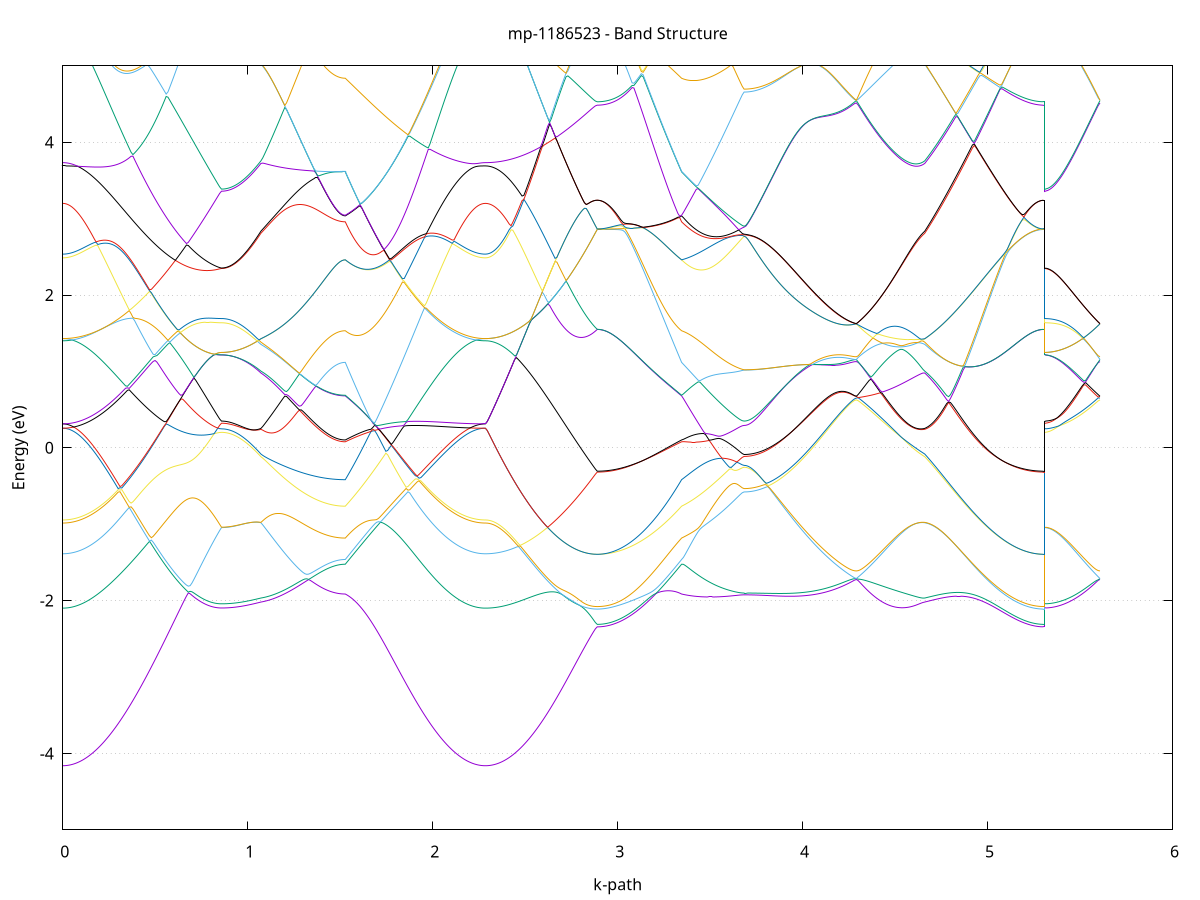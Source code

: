 set title 'mp-1186523 - Band Structure'
set xlabel 'k-path'
set ylabel 'Energy (eV)'
set grid y
set yrange [-5:5]
set terminal png size 800,600
set output 'mp-1186523_bands_gnuplot.png'
plot '-' using 1:2 with lines notitle, '-' using 1:2 with lines notitle, '-' using 1:2 with lines notitle, '-' using 1:2 with lines notitle, '-' using 1:2 with lines notitle, '-' using 1:2 with lines notitle, '-' using 1:2 with lines notitle, '-' using 1:2 with lines notitle, '-' using 1:2 with lines notitle, '-' using 1:2 with lines notitle, '-' using 1:2 with lines notitle, '-' using 1:2 with lines notitle, '-' using 1:2 with lines notitle, '-' using 1:2 with lines notitle, '-' using 1:2 with lines notitle, '-' using 1:2 with lines notitle, '-' using 1:2 with lines notitle, '-' using 1:2 with lines notitle, '-' using 1:2 with lines notitle, '-' using 1:2 with lines notitle, '-' using 1:2 with lines notitle, '-' using 1:2 with lines notitle, '-' using 1:2 with lines notitle, '-' using 1:2 with lines notitle, '-' using 1:2 with lines notitle, '-' using 1:2 with lines notitle, '-' using 1:2 with lines notitle, '-' using 1:2 with lines notitle, '-' using 1:2 with lines notitle, '-' using 1:2 with lines notitle, '-' using 1:2 with lines notitle, '-' using 1:2 with lines notitle, '-' using 1:2 with lines notitle, '-' using 1:2 with lines notitle, '-' using 1:2 with lines notitle, '-' using 1:2 with lines notitle, '-' using 1:2 with lines notitle, '-' using 1:2 with lines notitle, '-' using 1:2 with lines notitle, '-' using 1:2 with lines notitle, '-' using 1:2 with lines notitle, '-' using 1:2 with lines notitle, '-' using 1:2 with lines notitle, '-' using 1:2 with lines notitle, '-' using 1:2 with lines notitle, '-' using 1:2 with lines notitle, '-' using 1:2 with lines notitle, '-' using 1:2 with lines notitle
0.000000 -39.435616
0.009978 -39.435516
0.019957 -39.435516
0.029935 -39.435416
0.039914 -39.435316
0.049892 -39.435216
0.059871 -39.435016
0.069849 -39.434816
0.079827 -39.434516
0.089806 -39.434316
0.099784 -39.434016
0.109763 -39.433616
0.119741 -39.433316
0.129720 -39.432916
0.139698 -39.432416
0.149676 -39.432016
0.159655 -39.431516
0.169633 -39.431016
0.179612 -39.430516
0.189590 -39.429916
0.199569 -39.429316
0.209547 -39.428716
0.219525 -39.428016
0.229504 -39.427416
0.239482 -39.426716
0.249461 -39.426016
0.259439 -39.425216
0.269418 -39.424516
0.279396 -39.423716
0.289374 -39.422916
0.299353 -39.422016
0.309331 -39.421216
0.319310 -39.420316
0.329288 -39.419416
0.339267 -39.418516
0.349245 -39.417616
0.359224 -39.416716
0.369202 -39.415716
0.379180 -39.414716
0.389159 -39.413716
0.399137 -39.412816
0.409116 -39.411716
0.419094 -39.410716
0.429073 -39.409716
0.439051 -39.408616
0.449029 -39.407616
0.459008 -39.406516
0.468986 -39.405516
0.478965 -39.404416
0.488943 -39.403316
0.498922 -39.402216
0.508900 -39.401116
0.518878 -39.400016
0.528857 -39.398916
0.538835 -39.397816
0.548814 -39.396716
0.558792 -39.395616
0.568771 -39.394516
0.578749 -39.393416
0.588727 -39.392316
0.598706 -39.391216
0.608684 -39.390116
0.618663 -39.389016
0.628641 -39.388016
0.638620 -39.386916
0.648598 -39.385816
0.658576 -39.384716
0.668555 -39.383616
0.678533 -39.382616
0.688512 -39.381516
0.698490 -39.380516
0.708469 -39.379416
0.718447 -39.378416
0.728425 -39.377416
0.738404 -39.376316
0.748382 -39.375316
0.758361 -39.374316
0.768339 -39.373416
0.778318 -39.372416
0.788296 -39.371416
0.798274 -39.370516
0.808253 -39.369516
0.818231 -39.368616
0.828210 -39.367716
0.838188 -39.366716
0.848167 -39.365816
0.858145 -39.365016
0.858145 -39.365016
0.867834 -39.365016
0.877523 -39.365016
0.887211 -39.364916
0.896900 -39.364916
0.906589 -39.365016
0.916278 -39.365116
0.925966 -39.365216
0.935655 -39.365416
0.945344 -39.365616
0.955033 -39.365816
0.964721 -39.366016
0.974410 -39.366316
0.984099 -39.366516
0.993788 -39.366816
1.003476 -39.367116
1.013165 -39.367516
1.022854 -39.367816
1.032543 -39.368216
1.042232 -39.368616
1.051920 -39.369016
1.061609 -39.369416
1.071298 -39.369816
1.071298 -39.369816
1.081213 -39.370116
1.091127 -39.370416
1.101042 -39.370816
1.110957 -39.371116
1.120872 -39.371416
1.130786 -39.371716
1.140701 -39.372016
1.150616 -39.372316
1.160531 -39.372516
1.170445 -39.372816
1.180360 -39.373116
1.190275 -39.373416
1.200190 -39.373616
1.210104 -39.373916
1.220019 -39.374116
1.229934 -39.374416
1.239849 -39.374616
1.249763 -39.374916
1.259678 -39.375116
1.269593 -39.375316
1.279508 -39.375516
1.289422 -39.375716
1.299337 -39.375916
1.309252 -39.376116
1.319167 -39.376316
1.329081 -39.376516
1.338996 -39.376716
1.348911 -39.376816
1.358826 -39.377016
1.368740 -39.377116
1.378655 -39.377316
1.388570 -39.377416
1.398485 -39.377516
1.408399 -39.377616
1.418314 -39.377716
1.428229 -39.377816
1.438143 -39.377916
1.448058 -39.378016
1.457973 -39.378116
1.467888 -39.378116
1.477802 -39.378216
1.487717 -39.378216
1.497632 -39.378216
1.507547 -39.378316
1.517461 -39.378316
1.527376 -39.378316
1.527376 -39.378316
1.537344 -39.377416
1.547311 -39.376616
1.557278 -39.377416
1.567246 -39.378316
1.577213 -39.379216
1.587181 -39.380116
1.597148 -39.381116
1.607115 -39.382016
1.617083 -39.383016
1.627050 -39.384016
1.637018 -39.385116
1.646985 -39.386116
1.656952 -39.387216
1.666920 -39.388216
1.676887 -39.389316
1.686855 -39.390416
1.696822 -39.391516
1.706789 -39.392616
1.716757 -39.393716
1.726724 -39.394916
1.736692 -39.396016
1.746659 -39.397116
1.756626 -39.398216
1.766594 -39.399416
1.776561 -39.400516
1.786528 -39.401616
1.796496 -39.402716
1.806463 -39.403816
1.816431 -39.404916
1.826398 -39.406016
1.836365 -39.407116
1.846333 -39.408216
1.856300 -39.409316
1.866268 -39.410316
1.876235 -39.411416
1.886202 -39.412416
1.896170 -39.413516
1.906137 -39.414516
1.916105 -39.415516
1.926072 -39.416416
1.936039 -39.417416
1.946007 -39.418316
1.955974 -39.419316
1.965942 -39.420216
1.975909 -39.421116
1.985876 -39.421916
1.995844 -39.422816
2.005811 -39.423616
2.015779 -39.424416
2.025746 -39.425216
2.035713 -39.425916
2.045681 -39.426616
2.055648 -39.427316
2.065616 -39.428016
2.075583 -39.428716
2.085550 -39.429316
2.095518 -39.429916
2.105485 -39.430516
2.115452 -39.431016
2.125420 -39.431516
2.135387 -39.432016
2.145355 -39.432416
2.155322 -39.432916
2.165289 -39.433316
2.175257 -39.433616
2.185224 -39.434016
2.195192 -39.434316
2.205159 -39.434516
2.215126 -39.434816
2.225094 -39.435016
2.235061 -39.435216
2.245029 -39.435316
2.254996 -39.435416
2.264963 -39.435516
2.274931 -39.435516
2.284898 -39.435616
2.284898 -39.435616
2.294814 -39.435516
2.304729 -39.435516
2.314644 -39.435416
2.324560 -39.435316
2.334475 -39.435216
2.344391 -39.435016
2.354306 -39.434816
2.364222 -39.434616
2.374137 -39.434316
2.384052 -39.434016
2.393968 -39.433716
2.403883 -39.433316
2.413799 -39.432916
2.423714 -39.432516
2.433629 -39.432116
2.443545 -39.431616
2.453460 -39.431116
2.463376 -39.430616
2.473291 -39.430016
2.483207 -39.429416
2.493122 -39.428816
2.503037 -39.428216
2.512953 -39.427616
2.522868 -39.426916
2.532784 -39.426216
2.542699 -39.425516
2.552614 -39.424716
2.562530 -39.424016
2.572445 -39.423216
2.582361 -39.422416
2.592276 -39.421616
2.602192 -39.420716
2.612107 -39.419916
2.622022 -39.419016
2.631938 -39.418116
2.641853 -39.417316
2.651769 -39.416416
2.661684 -39.415416
2.671599 -39.414516
2.681515 -39.413616
2.691430 -39.412716
2.701346 -39.411816
2.711261 -39.410916
2.721177 -39.410016
2.731092 -39.409116
2.741007 -39.408216
2.750923 -39.407316
2.760838 -39.406516
2.770754 -39.405716
2.780669 -39.404916
2.790584 -39.404116
2.800500 -39.403416
2.810415 -39.402716
2.820331 -39.402116
2.830246 -39.401616
2.840162 -39.401116
2.850077 -39.400716
2.859992 -39.400416
2.869908 -39.400116
2.879823 -39.400016
2.889739 -39.399916
2.889739 -39.399916
2.899653 -39.399916
2.909568 -39.399916
2.919483 -39.399816
2.929398 -39.399716
2.939312 -39.399616
2.949227 -39.399516
2.959142 -39.399416
2.969057 -39.399216
2.978971 -39.399016
2.988886 -39.398816
2.998801 -39.398516
3.008716 -39.398316
3.018630 -39.398016
3.028545 -39.397716
3.038460 -39.397416
3.048375 -39.397016
3.058289 -39.396616
3.068204 -39.396316
3.078119 -39.395816
3.088034 -39.395416
3.097948 -39.395016
3.107863 -39.394516
3.117778 -39.394016
3.127693 -39.393516
3.137607 -39.393016
3.147522 -39.392416
3.157437 -39.391916
3.167352 -39.391316
3.177266 -39.390716
3.187181 -39.390116
3.197096 -39.389416
3.207011 -39.388816
3.216925 -39.388116
3.226840 -39.387416
3.236755 -39.386716
3.246670 -39.386016
3.256584 -39.385316
3.266499 -39.384616
3.276414 -39.383816
3.286329 -39.383116
3.296243 -39.382316
3.306158 -39.381516
3.316073 -39.380716
3.325988 -39.379916
3.335902 -39.379116
3.345817 -39.378316
3.345817 -39.378316
3.355755 -39.378116
3.365693 -39.378216
3.375632 -39.378616
3.385570 -39.379016
3.395508 -39.379616
3.405446 -39.380216
3.415384 -39.380716
3.425322 -39.381316
3.435261 -39.381916
3.445199 -39.382416
3.455137 -39.382916
3.465075 -39.383416
3.475013 -39.383916
3.484951 -39.384416
3.494890 -39.384916
3.504828 -39.385316
3.514766 -39.385716
3.524704 -39.386116
3.534642 -39.386516
3.544581 -39.386816
3.554519 -39.387116
3.564457 -39.387416
3.574395 -39.387716
3.584333 -39.388016
3.594271 -39.388216
3.604210 -39.388416
3.614148 -39.388616
3.624086 -39.388816
3.634024 -39.388916
3.643962 -39.389016
3.653900 -39.389116
3.663839 -39.389216
3.673777 -39.389216
3.683715 -39.389216
3.683715 -39.389216
3.693663 -39.389216
3.703610 -39.389216
3.713558 -39.389116
3.723505 -39.389116
3.733453 -39.389016
3.743400 -39.388916
3.753348 -39.388816
3.763295 -39.388716
3.773243 -39.388516
3.783190 -39.388416
3.793138 -39.388216
3.803086 -39.388016
3.813033 -39.387816
3.822981 -39.387616
3.832928 -39.387416
3.842876 -39.387116
3.852823 -39.386916
3.862771 -39.386616
3.872718 -39.386316
3.882666 -39.386016
3.892613 -39.385716
3.902561 -39.385416
3.912509 -39.385016
3.922456 -39.384716
3.932404 -39.384316
3.942351 -39.383916
3.952299 -39.383516
3.962246 -39.383116
3.972194 -39.382716
3.982141 -39.382216
3.992089 -39.381816
4.002036 -39.381316
4.011984 -39.380916
4.021931 -39.380416
4.031879 -39.379916
4.041827 -39.379416
4.051774 -39.378916
4.061722 -39.378416
4.071669 -39.377916
4.081617 -39.377316
4.091564 -39.376816
4.101512 -39.376216
4.111459 -39.375716
4.121407 -39.375116
4.131354 -39.374616
4.141302 -39.374016
4.151250 -39.373416
4.161197 -39.372816
4.171145 -39.372216
4.181092 -39.371616
4.191040 -39.371016
4.200987 -39.370416
4.210935 -39.369816
4.220882 -39.369216
4.230830 -39.368616
4.240777 -39.368016
4.250725 -39.367416
4.260673 -39.366716
4.270620 -39.366116
4.280568 -39.365516
4.290515 -39.364916
4.290515 -39.364916
4.300515 -39.365216
4.310515 -39.365616
4.320514 -39.365916
4.330514 -39.366216
4.340514 -39.366516
4.350513 -39.366816
4.360513 -39.367116
4.370513 -39.367316
4.380513 -39.367616
4.390512 -39.367816
4.400512 -39.368016
4.410512 -39.368216
4.420511 -39.368416
4.430511 -39.368616
4.440511 -39.368716
4.450511 -39.368816
4.460510 -39.369016
4.470510 -39.369116
4.480510 -39.369216
4.490509 -39.369216
4.500509 -39.369316
4.510509 -39.369316
4.520509 -39.369416
4.530508 -39.369416
4.540508 -39.369416
4.550508 -39.369416
4.560507 -39.369416
4.570507 -39.369316
4.580507 -39.369316
4.590507 -39.369316
4.600506 -39.369316
4.610506 -39.369216
4.620506 -39.369316
4.630505 -39.369316
4.640505 -39.369416
4.650505 -39.369616
4.660504 -39.369816
4.660504 -39.369816
4.670427 -39.370316
4.680350 -39.370816
4.690273 -39.371216
4.700196 -39.371716
4.710119 -39.372316
4.720042 -39.372816
4.729965 -39.373316
4.739888 -39.373916
4.749811 -39.374516
4.759734 -39.375116
4.769657 -39.375616
4.779580 -39.376216
4.789503 -39.376816
4.799426 -39.377516
4.809349 -39.378116
4.819272 -39.378716
4.829195 -39.379316
4.839118 -39.380016
4.849041 -39.380616
4.858964 -39.381216
4.868887 -39.381916
4.878810 -39.382516
4.888733 -39.383216
4.898655 -39.383816
4.908578 -39.384416
4.918501 -39.385116
4.928424 -39.385716
4.938347 -39.386316
4.948270 -39.386916
4.958193 -39.387616
4.968116 -39.388216
4.978039 -39.388816
4.987962 -39.389316
4.997885 -39.389916
5.007808 -39.390516
5.017731 -39.391116
5.027654 -39.391616
5.037577 -39.392116
5.047500 -39.392716
5.057423 -39.393216
5.067346 -39.393716
5.077269 -39.394216
5.087192 -39.394616
5.097115 -39.395116
5.107038 -39.395516
5.116961 -39.395916
5.126884 -39.396316
5.136806 -39.396716
5.146729 -39.397016
5.156652 -39.397416
5.166575 -39.397716
5.176498 -39.398016
5.186421 -39.398316
5.196344 -39.398516
5.206267 -39.398816
5.216190 -39.399016
5.226113 -39.399216
5.236036 -39.399416
5.245959 -39.399516
5.255882 -39.399616
5.265805 -39.399716
5.275728 -39.399816
5.285651 -39.399916
5.295574 -39.399916
5.305497 -39.399916
5.305497 -39.365016
5.315252 -39.365016
5.325008 -39.365016
5.334763 -39.365016
5.344519 -39.365016
5.354274 -39.365016
5.364030 -39.365016
5.373785 -39.365016
5.383541 -39.365016
5.393296 -39.365016
5.403052 -39.365016
5.412807 -39.365016
5.422563 -39.365016
5.432318 -39.365016
5.442074 -39.365016
5.451829 -39.365016
5.461585 -39.365016
5.471340 -39.365016
5.481096 -39.365016
5.490851 -39.365016
5.500607 -39.364916
5.510362 -39.364916
5.520118 -39.364916
5.529873 -39.364916
5.539629 -39.364916
5.549384 -39.364916
5.559140 -39.364916
5.568895 -39.364916
5.578651 -39.364916
5.588406 -39.364916
5.598162 -39.364916
5.607917 -39.364916
e
0.000000 -39.331616
0.009978 -39.331616
0.019957 -39.331616
0.029935 -39.331616
0.039914 -39.331616
0.049892 -39.331716
0.059871 -39.331716
0.069849 -39.331716
0.079827 -39.331816
0.089806 -39.331916
0.099784 -39.331916
0.109763 -39.332016
0.119741 -39.332116
0.129720 -39.332416
0.139698 -39.332716
0.149676 -39.333016
0.159655 -39.333316
0.169633 -39.333716
0.179612 -39.334116
0.189590 -39.334516
0.199569 -39.334916
0.209547 -39.335316
0.219525 -39.335716
0.229504 -39.336216
0.239482 -39.336716
0.249461 -39.337216
0.259439 -39.337716
0.269418 -39.338216
0.279396 -39.338716
0.289374 -39.339216
0.299353 -39.339816
0.309331 -39.340416
0.319310 -39.340916
0.329288 -39.341516
0.339267 -39.342116
0.349245 -39.342716
0.359224 -39.343316
0.369202 -39.343916
0.379180 -39.344516
0.389159 -39.345116
0.399137 -39.345816
0.409116 -39.346416
0.419094 -39.347016
0.429073 -39.347616
0.439051 -39.348316
0.449029 -39.348916
0.459008 -39.349516
0.468986 -39.350116
0.478965 -39.350716
0.488943 -39.351316
0.498922 -39.352016
0.508900 -39.352616
0.518878 -39.353216
0.528857 -39.353716
0.538835 -39.354316
0.548814 -39.354916
0.558792 -39.355416
0.568771 -39.356016
0.578749 -39.356516
0.588727 -39.357116
0.598706 -39.357616
0.608684 -39.358116
0.618663 -39.358616
0.628641 -39.359016
0.638620 -39.359516
0.648598 -39.359916
0.658576 -39.360316
0.668555 -39.360816
0.678533 -39.361116
0.688512 -39.361516
0.698490 -39.361916
0.708469 -39.362216
0.718447 -39.362516
0.728425 -39.362816
0.738404 -39.363116
0.748382 -39.363316
0.758361 -39.363616
0.768339 -39.363816
0.778318 -39.364016
0.788296 -39.364116
0.798274 -39.364316
0.808253 -39.364416
0.818231 -39.364516
0.828210 -39.364616
0.838188 -39.364616
0.848167 -39.364716
0.858145 -39.364916
0.858145 -39.364916
0.867834 -39.364916
0.877523 -39.364916
0.887211 -39.364916
0.896900 -39.364916
0.906589 -39.364916
0.916278 -39.364916
0.925966 -39.364916
0.935655 -39.364916
0.945344 -39.364916
0.955033 -39.364916
0.964721 -39.364916
0.974410 -39.364916
0.984099 -39.364916
0.993788 -39.364916
1.003476 -39.364916
1.013165 -39.364916
1.022854 -39.364916
1.032543 -39.365016
1.042232 -39.365016
1.051920 -39.365016
1.061609 -39.365016
1.071298 -39.365016
1.071298 -39.365016
1.081213 -39.365116
1.091127 -39.365216
1.101042 -39.365516
1.110957 -39.365716
1.120872 -39.366116
1.130786 -39.366416
1.140701 -39.366716
1.150616 -39.367116
1.160531 -39.367416
1.170445 -39.367816
1.180360 -39.368116
1.190275 -39.368516
1.200190 -39.368816
1.210104 -39.369216
1.220019 -39.369516
1.229934 -39.369816
1.239849 -39.370116
1.249763 -39.370416
1.259678 -39.370716
1.269593 -39.371016
1.279508 -39.371316
1.289422 -39.371616
1.299337 -39.371916
1.309252 -39.372116
1.319167 -39.372416
1.329081 -39.372616
1.338996 -39.372816
1.348911 -39.373016
1.358826 -39.373316
1.368740 -39.373416
1.378655 -39.373616
1.388570 -39.373816
1.398485 -39.374016
1.408399 -39.374116
1.418314 -39.374316
1.428229 -39.374416
1.438143 -39.374516
1.448058 -39.374616
1.457973 -39.374716
1.467888 -39.374816
1.477802 -39.374816
1.487717 -39.374916
1.497632 -39.374916
1.507547 -39.375016
1.517461 -39.375016
1.527376 -39.375016
1.527376 -39.375016
1.537344 -39.375816
1.547311 -39.376616
1.557278 -39.375716
1.567246 -39.374916
1.577213 -39.374016
1.587181 -39.373216
1.597148 -39.372316
1.607115 -39.371416
1.617083 -39.370516
1.627050 -39.369616
1.637018 -39.368716
1.646985 -39.367816
1.656952 -39.366916
1.666920 -39.366116
1.676887 -39.365216
1.686855 -39.364316
1.696822 -39.363416
1.706789 -39.362516
1.716757 -39.361616
1.726724 -39.360716
1.736692 -39.359816
1.746659 -39.358916
1.756626 -39.358016
1.766594 -39.357216
1.776561 -39.356316
1.786528 -39.355416
1.796496 -39.354616
1.806463 -39.353716
1.816431 -39.352916
1.826398 -39.352116
1.836365 -39.351216
1.846333 -39.350416
1.856300 -39.349616
1.866268 -39.348816
1.876235 -39.348016
1.886202 -39.347316
1.896170 -39.346516
1.906137 -39.345816
1.916105 -39.345016
1.926072 -39.344316
1.936039 -39.343616
1.946007 -39.342916
1.955974 -39.342216
1.965942 -39.341616
1.975909 -39.340916
1.985876 -39.340316
1.995844 -39.339716
2.005811 -39.339116
2.015779 -39.338516
2.025746 -39.337916
2.035713 -39.337416
2.045681 -39.336916
2.055648 -39.336416
2.065616 -39.335916
2.075583 -39.335416
2.085550 -39.335016
2.095518 -39.334516
2.105485 -39.334116
2.115452 -39.333716
2.125420 -39.333416
2.135387 -39.333016
2.145355 -39.332716
2.155322 -39.332416
2.165289 -39.332116
2.175257 -39.332016
2.185224 -39.331916
2.195192 -39.331916
2.205159 -39.331816
2.215126 -39.331716
2.225094 -39.331716
2.235061 -39.331716
2.245029 -39.331616
2.254996 -39.331616
2.264963 -39.331616
2.274931 -39.331616
2.284898 -39.331616
2.284898 -39.331616
2.294814 -39.331616
2.304729 -39.331616
2.314644 -39.331716
2.324560 -39.331816
2.334475 -39.331916
2.344391 -39.332116
2.354306 -39.332316
2.364222 -39.332516
2.374137 -39.332816
2.384052 -39.333116
2.393968 -39.333416
2.403883 -39.333716
2.413799 -39.334116
2.423714 -39.334516
2.433629 -39.334916
2.443545 -39.335416
2.453460 -39.335816
2.463376 -39.336316
2.473291 -39.336916
2.483207 -39.337416
2.493122 -39.338016
2.503037 -39.338616
2.512953 -39.339316
2.522868 -39.339916
2.532784 -39.340616
2.542699 -39.341316
2.552614 -39.342016
2.562530 -39.342716
2.572445 -39.343516
2.582361 -39.344316
2.592276 -39.345116
2.602192 -39.345916
2.612107 -39.346716
2.622022 -39.347516
2.631938 -39.348416
2.641853 -39.349316
2.651769 -39.350116
2.661684 -39.351016
2.671599 -39.351916
2.681515 -39.352816
2.691430 -39.353716
2.701346 -39.354616
2.711261 -39.355516
2.721177 -39.356416
2.731092 -39.357216
2.741007 -39.358116
2.750923 -39.359016
2.760838 -39.359816
2.770754 -39.360616
2.780669 -39.361416
2.790584 -39.362116
2.800500 -39.362816
2.810415 -39.363516
2.820331 -39.364116
2.830246 -39.364616
2.840162 -39.365116
2.850077 -39.365516
2.859992 -39.365816
2.869908 -39.366016
2.879823 -39.366216
2.889739 -39.366216
2.889739 -39.366216
2.899653 -39.366216
2.909568 -39.366216
2.919483 -39.366216
2.929398 -39.366216
2.939312 -39.366216
2.949227 -39.366216
2.959142 -39.366216
2.969057 -39.366216
2.978971 -39.366216
2.988886 -39.366216
2.998801 -39.366216
3.008716 -39.366216
3.018630 -39.366216
3.028545 -39.366216
3.038460 -39.366216
3.048375 -39.366216
3.058289 -39.366216
3.068204 -39.366216
3.078119 -39.366316
3.088034 -39.366316
3.097948 -39.366316
3.107863 -39.366416
3.117778 -39.366516
3.127693 -39.366516
3.137607 -39.366616
3.147522 -39.366716
3.157437 -39.366916
3.167352 -39.367016
3.177266 -39.367216
3.187181 -39.367416
3.197096 -39.367616
3.207011 -39.367916
3.216925 -39.368216
3.226840 -39.368516
3.236755 -39.368816
3.246670 -39.369216
3.256584 -39.369616
3.266499 -39.370116
3.276414 -39.370616
3.286329 -39.371116
3.296243 -39.371616
3.306158 -39.372216
3.316073 -39.372916
3.325988 -39.373516
3.335902 -39.374316
3.345817 -39.375016
3.345817 -39.375016
3.355755 -39.375216
3.365693 -39.375016
3.375632 -39.374716
3.385570 -39.374216
3.395508 -39.373616
3.405446 -39.373116
3.415384 -39.372516
3.425322 -39.372016
3.435261 -39.371516
3.445199 -39.371016
3.455137 -39.370516
3.465075 -39.370116
3.475013 -39.369616
3.484951 -39.369216
3.494890 -39.368816
3.504828 -39.368516
3.514766 -39.368116
3.524704 -39.367816
3.534642 -39.367516
3.544581 -39.367316
3.554519 -39.367016
3.564457 -39.366816
3.574395 -39.366616
3.584333 -39.366416
3.594271 -39.366216
3.604210 -39.366116
3.614148 -39.366016
3.624086 -39.365916
3.634024 -39.365816
3.643962 -39.365716
3.653900 -39.365616
3.663839 -39.365616
3.673777 -39.365616
3.683715 -39.365616
3.683715 -39.365616
3.693663 -39.365616
3.703610 -39.365516
3.713558 -39.365516
3.723505 -39.365516
3.733453 -39.365516
3.743400 -39.365516
3.753348 -39.365516
3.763295 -39.365516
3.773243 -39.365516
3.783190 -39.365516
3.793138 -39.365516
3.803086 -39.365516
3.813033 -39.365516
3.822981 -39.365516
3.832928 -39.365516
3.842876 -39.365416
3.852823 -39.365416
3.862771 -39.365416
3.872718 -39.365416
3.882666 -39.365416
3.892613 -39.365416
3.902561 -39.365416
3.912509 -39.365316
3.922456 -39.365316
3.932404 -39.365316
3.942351 -39.365316
3.952299 -39.365316
3.962246 -39.365316
3.972194 -39.365216
3.982141 -39.365216
3.992089 -39.365216
4.002036 -39.365216
4.011984 -39.365216
4.021931 -39.365116
4.031879 -39.365116
4.041827 -39.365116
4.051774 -39.365116
4.061722 -39.365116
4.071669 -39.365116
4.081617 -39.365016
4.091564 -39.365016
4.101512 -39.365016
4.111459 -39.365016
4.121407 -39.365016
4.131354 -39.365016
4.141302 -39.365016
4.151250 -39.364916
4.161197 -39.364916
4.171145 -39.364916
4.181092 -39.364916
4.191040 -39.364916
4.200987 -39.364916
4.210935 -39.364916
4.220882 -39.364916
4.230830 -39.364916
4.240777 -39.364916
4.250725 -39.364916
4.260673 -39.364916
4.270620 -39.364916
4.280568 -39.364916
4.290515 -39.364916
4.290515 -39.364916
4.300515 -39.364916
4.310515 -39.364916
4.320514 -39.364816
4.330514 -39.364816
4.340514 -39.364816
4.350513 -39.364816
4.360513 -39.364716
4.370513 -39.364716
4.380513 -39.364616
4.390512 -39.364616
4.400512 -39.364516
4.410512 -39.364416
4.420511 -39.364316
4.430511 -39.364216
4.440511 -39.364116
4.450511 -39.364016
4.460510 -39.363916
4.470510 -39.363816
4.480510 -39.363616
4.490509 -39.363516
4.500509 -39.363316
4.510509 -39.363216
4.520509 -39.363016
4.530508 -39.362916
4.540508 -39.362716
4.550508 -39.362916
4.560507 -39.363116
4.570507 -39.363316
4.580507 -39.363616
4.590507 -39.363816
4.600506 -39.364116
4.610506 -39.364316
4.620506 -39.364516
4.630505 -39.364716
4.640505 -39.364916
4.650505 -39.365016
4.660504 -39.365016
4.660504 -39.365016
4.670427 -39.365016
4.680350 -39.365016
4.690273 -39.365016
4.700196 -39.365016
4.710119 -39.365116
4.720042 -39.365116
4.729965 -39.365116
4.739888 -39.365116
4.749811 -39.365116
4.759734 -39.365116
4.769657 -39.365216
4.779580 -39.365216
4.789503 -39.365216
4.799426 -39.365216
4.809349 -39.365216
4.819272 -39.365316
4.829195 -39.365316
4.839118 -39.365316
4.849041 -39.365316
4.858964 -39.365316
4.868887 -39.365416
4.878810 -39.365416
4.888733 -39.365416
4.898655 -39.365416
4.908578 -39.365516
4.918501 -39.365516
4.928424 -39.365516
4.938347 -39.365516
4.948270 -39.365616
4.958193 -39.365616
4.968116 -39.365616
4.978039 -39.365716
4.987962 -39.365716
4.997885 -39.365716
5.007808 -39.365716
5.017731 -39.365816
5.027654 -39.365816
5.037577 -39.365816
5.047500 -39.365816
5.057423 -39.365916
5.067346 -39.365916
5.077269 -39.365916
5.087192 -39.365916
5.097115 -39.366016
5.107038 -39.366016
5.116961 -39.366016
5.126884 -39.366016
5.136806 -39.366116
5.146729 -39.366116
5.156652 -39.366116
5.166575 -39.366116
5.176498 -39.366116
5.186421 -39.366116
5.196344 -39.366216
5.206267 -39.366216
5.216190 -39.366216
5.226113 -39.366216
5.236036 -39.366216
5.245959 -39.366216
5.255882 -39.366216
5.265805 -39.366216
5.275728 -39.366216
5.285651 -39.366216
5.295574 -39.366216
5.305497 -39.366216
5.305497 -39.364916
5.315252 -39.364916
5.325008 -39.364916
5.334763 -39.364916
5.344519 -39.364916
5.354274 -39.364916
5.364030 -39.364916
5.373785 -39.364916
5.383541 -39.364916
5.393296 -39.364916
5.403052 -39.364916
5.412807 -39.364916
5.422563 -39.364916
5.432318 -39.364916
5.442074 -39.364916
5.451829 -39.364916
5.461585 -39.364916
5.471340 -39.364916
5.481096 -39.364916
5.490851 -39.364916
5.500607 -39.364916
5.510362 -39.364916
5.520118 -39.364916
5.529873 -39.364916
5.539629 -39.364916
5.549384 -39.364916
5.559140 -39.364916
5.568895 -39.364916
5.578651 -39.364916
5.588406 -39.364916
5.598162 -39.364916
5.607917 -39.364916
e
0.000000 -39.330516
0.009978 -39.330516
0.019957 -39.330516
0.029935 -39.330616
0.039914 -39.330716
0.049892 -39.330816
0.059871 -39.330916
0.069849 -39.331016
0.079827 -39.331216
0.089806 -39.331416
0.099784 -39.331616
0.109763 -39.331816
0.119741 -39.332116
0.129720 -39.332216
0.139698 -39.332316
0.149676 -39.332416
0.159655 -39.332516
0.169633 -39.332616
0.179612 -39.332716
0.189590 -39.332916
0.199569 -39.333016
0.209547 -39.333216
0.219525 -39.333316
0.229504 -39.333516
0.239482 -39.333716
0.249461 -39.333916
0.259439 -39.334116
0.269418 -39.334316
0.279396 -39.334516
0.289374 -39.334716
0.299353 -39.334916
0.309331 -39.335216
0.319310 -39.335416
0.329288 -39.335716
0.339267 -39.335916
0.349245 -39.336216
0.359224 -39.336516
0.369202 -39.336816
0.379180 -39.337116
0.389159 -39.337416
0.399137 -39.337716
0.409116 -39.338016
0.419094 -39.338416
0.429073 -39.338716
0.439051 -39.339116
0.449029 -39.339516
0.459008 -39.339916
0.468986 -39.340216
0.478965 -39.340716
0.488943 -39.341116
0.498922 -39.341516
0.508900 -39.341916
0.518878 -39.342416
0.528857 -39.342816
0.538835 -39.343316
0.548814 -39.343816
0.558792 -39.344316
0.568771 -39.344816
0.578749 -39.345316
0.588727 -39.345916
0.598706 -39.346416
0.608684 -39.346916
0.618663 -39.347516
0.628641 -39.348116
0.638620 -39.348716
0.648598 -39.349316
0.658576 -39.349916
0.668555 -39.350516
0.678533 -39.351216
0.688512 -39.351816
0.698490 -39.352516
0.708469 -39.353216
0.718447 -39.353916
0.728425 -39.354616
0.738404 -39.355316
0.748382 -39.356016
0.758361 -39.356816
0.768339 -39.357516
0.778318 -39.358316
0.788296 -39.359116
0.798274 -39.359916
0.808253 -39.360716
0.818231 -39.361516
0.828210 -39.362416
0.838188 -39.363216
0.848167 -39.364116
0.858145 -39.364716
0.858145 -39.364716
0.867834 -39.364716
0.877523 -39.364716
0.887211 -39.364816
0.896900 -39.364916
0.906589 -39.364816
0.916278 -39.364616
0.925966 -39.364516
0.935655 -39.364316
0.945344 -39.364216
0.955033 -39.364016
0.964721 -39.363716
0.974410 -39.363516
0.984099 -39.363216
0.993788 -39.363016
1.003476 -39.362716
1.013165 -39.362416
1.022854 -39.362016
1.032543 -39.361716
1.042232 -39.361316
1.051920 -39.360916
1.061609 -39.360516
1.071298 -39.360116
1.071298 -39.360116
1.081213 -39.359716
1.091127 -39.359316
1.101042 -39.358716
1.110957 -39.358216
1.120872 -39.357616
1.130786 -39.357016
1.140701 -39.356416
1.150616 -39.355716
1.160531 -39.355116
1.170445 -39.354516
1.180360 -39.353916
1.190275 -39.353316
1.200190 -39.352816
1.210104 -39.352216
1.220019 -39.351616
1.229934 -39.351116
1.239849 -39.350616
1.249763 -39.350116
1.259678 -39.349616
1.269593 -39.349116
1.279508 -39.348616
1.289422 -39.348116
1.299337 -39.347716
1.309252 -39.347316
1.319167 -39.346916
1.329081 -39.346516
1.338996 -39.346116
1.348911 -39.345816
1.358826 -39.345416
1.368740 -39.345116
1.378655 -39.344816
1.388570 -39.344516
1.398485 -39.344316
1.408399 -39.344016
1.418314 -39.343816
1.428229 -39.343616
1.438143 -39.343416
1.448058 -39.343216
1.457973 -39.343116
1.467888 -39.343016
1.477802 -39.342816
1.487717 -39.342816
1.497632 -39.342716
1.507547 -39.342616
1.517461 -39.342616
1.527376 -39.342616
1.527376 -39.342616
1.537344 -39.342616
1.547311 -39.342716
1.557278 -39.342716
1.567246 -39.342616
1.577213 -39.342616
1.587181 -39.342516
1.597148 -39.342416
1.607115 -39.342416
1.617083 -39.342216
1.627050 -39.342116
1.637018 -39.342016
1.646985 -39.341816
1.656952 -39.341716
1.666920 -39.341516
1.676887 -39.341316
1.686855 -39.341116
1.696822 -39.340916
1.706789 -39.340716
1.716757 -39.340516
1.726724 -39.340316
1.736692 -39.340116
1.746659 -39.339916
1.756626 -39.339716
1.766594 -39.339416
1.776561 -39.339216
1.786528 -39.339016
1.796496 -39.338816
1.806463 -39.338516
1.816431 -39.338316
1.826398 -39.338116
1.836365 -39.337816
1.846333 -39.337616
1.856300 -39.337416
1.866268 -39.337116
1.876235 -39.336916
1.886202 -39.336716
1.896170 -39.336516
1.906137 -39.336216
1.916105 -39.336016
1.926072 -39.335816
1.936039 -39.335616
1.946007 -39.335416
1.955974 -39.335216
1.965942 -39.335016
1.975909 -39.334816
1.985876 -39.334616
1.995844 -39.334416
2.005811 -39.334216
2.015779 -39.334016
2.025746 -39.333916
2.035713 -39.333716
2.045681 -39.333516
2.055648 -39.333416
2.065616 -39.333216
2.075583 -39.333116
2.085550 -39.333016
2.095518 -39.332816
2.105485 -39.332716
2.115452 -39.332616
2.125420 -39.332516
2.135387 -39.332416
2.145355 -39.332316
2.155322 -39.332216
2.165289 -39.332116
2.175257 -39.331816
2.185224 -39.331616
2.195192 -39.331416
2.205159 -39.331216
2.215126 -39.331016
2.225094 -39.330916
2.235061 -39.330816
2.245029 -39.330716
2.254996 -39.330616
2.264963 -39.330516
2.274931 -39.330516
2.284898 -39.330516
2.284898 -39.330516
2.294814 -39.330516
2.304729 -39.330516
2.314644 -39.330516
2.324560 -39.330516
2.334475 -39.330516
2.344391 -39.330516
2.354306 -39.330516
2.364222 -39.330516
2.374137 -39.330516
2.384052 -39.330516
2.393968 -39.330516
2.403883 -39.330516
2.413799 -39.330516
2.423714 -39.330516
2.433629 -39.330516
2.443545 -39.330516
2.453460 -39.330516
2.463376 -39.330516
2.473291 -39.330516
2.483207 -39.330516
2.493122 -39.330516
2.503037 -39.330516
2.512953 -39.330616
2.522868 -39.330616
2.532784 -39.330616
2.542699 -39.330616
2.552614 -39.330616
2.562530 -39.330616
2.572445 -39.330616
2.582361 -39.330616
2.592276 -39.330616
2.602192 -39.330616
2.612107 -39.330616
2.622022 -39.330616
2.631938 -39.330616
2.641853 -39.330616
2.651769 -39.330616
2.661684 -39.330616
2.671599 -39.330716
2.681515 -39.330716
2.691430 -39.330716
2.701346 -39.330716
2.711261 -39.330716
2.721177 -39.330716
2.731092 -39.330716
2.741007 -39.330716
2.750923 -39.330716
2.760838 -39.330716
2.770754 -39.330716
2.780669 -39.330716
2.790584 -39.330716
2.800500 -39.330716
2.810415 -39.330716
2.820331 -39.330716
2.830246 -39.330716
2.840162 -39.330716
2.850077 -39.330716
2.859992 -39.330716
2.869908 -39.330716
2.879823 -39.330716
2.889739 -39.330716
2.889739 -39.330716
2.899653 -39.330716
2.909568 -39.330816
2.919483 -39.330816
2.929398 -39.330916
2.939312 -39.331016
2.949227 -39.331116
2.959142 -39.331316
2.969057 -39.331416
2.978971 -39.331616
2.988886 -39.331816
2.998801 -39.332116
3.008716 -39.332316
3.018630 -39.332616
3.028545 -39.332916
3.038460 -39.333216
3.048375 -39.333516
3.058289 -39.333816
3.068204 -39.334216
3.078119 -39.334516
3.088034 -39.334916
3.097948 -39.335316
3.107863 -39.335616
3.117778 -39.336016
3.127693 -39.336416
3.137607 -39.336816
3.147522 -39.337216
3.157437 -39.337616
3.167352 -39.338016
3.177266 -39.338416
3.187181 -39.338816
3.197096 -39.339216
3.207011 -39.339616
3.216925 -39.339916
3.226840 -39.340316
3.236755 -39.340616
3.246670 -39.340916
3.256584 -39.341216
3.266499 -39.341416
3.276414 -39.341616
3.286329 -39.341916
3.296243 -39.342016
3.306158 -39.342216
3.316073 -39.342316
3.325988 -39.342416
3.335902 -39.342516
3.345817 -39.342616
3.345817 -39.342616
3.355755 -39.342616
3.365693 -39.342616
3.375632 -39.342616
3.385570 -39.342616
3.395508 -39.342616
3.405446 -39.342616
3.415384 -39.342616
3.425322 -39.342516
3.435261 -39.342516
3.445199 -39.342416
3.455137 -39.342416
3.465075 -39.342316
3.475013 -39.342316
3.484951 -39.342216
3.494890 -39.342116
3.504828 -39.342016
3.514766 -39.342016
3.524704 -39.341916
3.534642 -39.341816
3.544581 -39.341716
3.554519 -39.341616
3.564457 -39.341616
3.574395 -39.341516
3.584333 -39.341416
3.594271 -39.341416
3.604210 -39.341316
3.614148 -39.341216
3.624086 -39.341216
3.634024 -39.341216
3.643962 -39.341116
3.653900 -39.341116
3.663839 -39.341116
3.673777 -39.341116
3.683715 -39.341116
3.683715 -39.341116
3.693663 -39.341116
3.703610 -39.341116
3.713558 -39.341116
3.723505 -39.341216
3.733453 -39.341216
3.743400 -39.341316
3.753348 -39.341416
3.763295 -39.341616
3.773243 -39.341716
3.783190 -39.341816
3.793138 -39.342016
3.803086 -39.342216
3.813033 -39.342416
3.822981 -39.342616
3.832928 -39.342816
3.842876 -39.343016
3.852823 -39.343316
3.862771 -39.343516
3.872718 -39.343816
3.882666 -39.344116
3.892613 -39.344416
3.902561 -39.344716
3.912509 -39.345116
3.922456 -39.345416
3.932404 -39.345816
3.942351 -39.346216
3.952299 -39.346516
3.962246 -39.346916
3.972194 -39.347316
3.982141 -39.347816
3.992089 -39.348216
4.002036 -39.348616
4.011984 -39.349116
4.021931 -39.349616
4.031879 -39.350016
4.041827 -39.350516
4.051774 -39.351016
4.061722 -39.351516
4.071669 -39.352016
4.081617 -39.352516
4.091564 -39.353116
4.101512 -39.353616
4.111459 -39.354216
4.121407 -39.354716
4.131354 -39.355316
4.141302 -39.355816
4.151250 -39.356416
4.161197 -39.357016
4.171145 -39.357616
4.181092 -39.358216
4.191040 -39.358816
4.200987 -39.359416
4.210935 -39.360016
4.220882 -39.360616
4.230830 -39.361216
4.240777 -39.361816
4.250725 -39.362416
4.260673 -39.363016
4.270620 -39.363616
4.280568 -39.364316
4.290515 -39.364916
4.290515 -39.364916
4.300515 -39.364516
4.310515 -39.364216
4.320514 -39.363916
4.330514 -39.363616
4.340514 -39.363316
4.350513 -39.363116
4.360513 -39.362816
4.370513 -39.362616
4.380513 -39.362416
4.390512 -39.362316
4.400512 -39.362116
4.410512 -39.362016
4.420511 -39.361916
4.430511 -39.361916
4.440511 -39.361816
4.450511 -39.361816
4.460510 -39.361816
4.470510 -39.361816
4.480510 -39.361916
4.490509 -39.362016
4.500509 -39.362116
4.510509 -39.362216
4.520509 -39.362316
4.530508 -39.362516
4.540508 -39.362716
4.550508 -39.362516
4.560507 -39.362316
4.570507 -39.362116
4.580507 -39.361916
4.590507 -39.361716
4.600506 -39.361516
4.610506 -39.361316
4.620506 -39.361116
4.630505 -39.360816
4.640505 -39.360616
4.650505 -39.360316
4.660504 -39.360116
4.660504 -39.360116
4.670427 -39.359616
4.680350 -39.359216
4.690273 -39.358716
4.700196 -39.358216
4.710119 -39.357716
4.720042 -39.357216
4.729965 -39.356716
4.739888 -39.356116
4.749811 -39.355616
4.759734 -39.355016
4.769657 -39.354516
4.779580 -39.353916
4.789503 -39.353316
4.799426 -39.352716
4.809349 -39.352116
4.819272 -39.351516
4.829195 -39.350916
4.839118 -39.350316
4.849041 -39.349616
4.858964 -39.349016
4.868887 -39.348416
4.878810 -39.347816
4.888733 -39.347216
4.898655 -39.346516
4.908578 -39.345916
4.918501 -39.345316
4.928424 -39.344716
4.938347 -39.344116
4.948270 -39.343516
4.958193 -39.342916
4.968116 -39.342316
4.978039 -39.341716
4.987962 -39.341116
4.997885 -39.340516
5.007808 -39.340016
5.017731 -39.339416
5.027654 -39.338916
5.037577 -39.338416
5.047500 -39.337916
5.057423 -39.337416
5.067346 -39.336916
5.077269 -39.336416
5.087192 -39.335916
5.097115 -39.335516
5.107038 -39.335116
5.116961 -39.334716
5.126884 -39.334316
5.136806 -39.333916
5.146729 -39.333616
5.156652 -39.333216
5.166575 -39.332916
5.176498 -39.332616
5.186421 -39.332316
5.196344 -39.332116
5.206267 -39.331816
5.216190 -39.331616
5.226113 -39.331416
5.236036 -39.331316
5.245959 -39.331116
5.255882 -39.331016
5.265805 -39.330916
5.275728 -39.330816
5.285651 -39.330816
5.295574 -39.330716
5.305497 -39.330716
5.305497 -39.364716
5.315252 -39.364716
5.325008 -39.364716
5.334763 -39.364716
5.344519 -39.364716
5.354274 -39.364716
5.364030 -39.364716
5.373785 -39.364716
5.383541 -39.364716
5.393296 -39.364716
5.403052 -39.364716
5.412807 -39.364716
5.422563 -39.364716
5.432318 -39.364716
5.442074 -39.364716
5.451829 -39.364716
5.461585 -39.364716
5.471340 -39.364816
5.481096 -39.364816
5.490851 -39.364816
5.500607 -39.364816
5.510362 -39.364816
5.520118 -39.364816
5.529873 -39.364816
5.539629 -39.364816
5.549384 -39.364816
5.559140 -39.364816
5.568895 -39.364816
5.578651 -39.364816
5.588406 -39.364816
5.598162 -39.364916
5.607917 -39.364916
e
0.000000 -37.722516
0.009978 -37.722516
0.019957 -37.722516
0.029935 -37.722516
0.039914 -37.722516
0.049892 -37.722516
0.059871 -37.722516
0.069849 -37.722516
0.079827 -37.722616
0.089806 -37.722616
0.099784 -37.722616
0.109763 -37.722616
0.119741 -37.722616
0.129720 -37.722716
0.139698 -37.722716
0.149676 -37.722716
0.159655 -37.722816
0.169633 -37.722816
0.179612 -37.722816
0.189590 -37.722916
0.199569 -37.722916
0.209547 -37.722916
0.219525 -37.723016
0.229504 -37.723016
0.239482 -37.723016
0.249461 -37.723116
0.259439 -37.723116
0.269418 -37.723216
0.279396 -37.723216
0.289374 -37.723316
0.299353 -37.723316
0.309331 -37.723416
0.319310 -37.723416
0.329288 -37.723416
0.339267 -37.723516
0.349245 -37.723516
0.359224 -37.723616
0.369202 -37.723616
0.379180 -37.723716
0.389159 -37.723716
0.399137 -37.723816
0.409116 -37.723816
0.419094 -37.723816
0.429073 -37.723916
0.439051 -37.723916
0.449029 -37.724016
0.459008 -37.724016
0.468986 -37.724016
0.478965 -37.724116
0.488943 -37.724116
0.498922 -37.724216
0.508900 -37.724216
0.518878 -37.724216
0.528857 -37.724316
0.538835 -37.724316
0.548814 -37.724316
0.558792 -37.724316
0.568771 -37.724416
0.578749 -37.724416
0.588727 -37.724416
0.598706 -37.724516
0.608684 -37.724516
0.618663 -37.724516
0.628641 -37.724516
0.638620 -37.724516
0.648598 -37.724616
0.658576 -37.724616
0.668555 -37.724616
0.678533 -37.724616
0.688512 -37.724616
0.698490 -37.724716
0.708469 -37.724716
0.718447 -37.724716
0.728425 -37.724716
0.738404 -37.724716
0.748382 -37.724716
0.758361 -37.724716
0.768339 -37.724716
0.778318 -37.724716
0.788296 -37.724716
0.798274 -37.724716
0.808253 -37.724816
0.818231 -37.724816
0.828210 -37.724816
0.838188 -37.724816
0.848167 -37.724816
0.858145 -37.724816
0.858145 -37.724816
0.867834 -37.724816
0.877523 -37.724816
0.887211 -37.724816
0.896900 -37.724816
0.906589 -37.724816
0.916278 -37.724816
0.925966 -37.724816
0.935655 -37.724816
0.945344 -37.724816
0.955033 -37.724816
0.964721 -37.724816
0.974410 -37.724816
0.984099 -37.724816
0.993788 -37.724816
1.003476 -37.724816
1.013165 -37.724816
1.022854 -37.724816
1.032543 -37.724816
1.042232 -37.724916
1.051920 -37.724916
1.061609 -37.724916
1.071298 -37.724916
1.071298 -37.724916
1.081213 -37.724916
1.091127 -37.724916
1.101042 -37.724916
1.110957 -37.724916
1.120872 -37.724916
1.130786 -37.724916
1.140701 -37.724916
1.150616 -37.724916
1.160531 -37.724916
1.170445 -37.724916
1.180360 -37.724916
1.190275 -37.724916
1.200190 -37.724916
1.210104 -37.724916
1.220019 -37.724916
1.229934 -37.724916
1.239849 -37.724916
1.249763 -37.724916
1.259678 -37.724916
1.269593 -37.724916
1.279508 -37.724916
1.289422 -37.724916
1.299337 -37.724916
1.309252 -37.724916
1.319167 -37.724916
1.329081 -37.724916
1.338996 -37.724916
1.348911 -37.724916
1.358826 -37.724916
1.368740 -37.724916
1.378655 -37.724916
1.388570 -37.724916
1.398485 -37.724916
1.408399 -37.724916
1.418314 -37.724916
1.428229 -37.724916
1.438143 -37.724916
1.448058 -37.724916
1.457973 -37.724916
1.467888 -37.724916
1.477802 -37.724916
1.487717 -37.724916
1.497632 -37.724916
1.507547 -37.724916
1.517461 -37.724916
1.527376 -37.724916
1.527376 -37.724916
1.537344 -37.724916
1.547311 -37.724916
1.557278 -37.724916
1.567246 -37.724916
1.577213 -37.724916
1.587181 -37.724916
1.597148 -37.724916
1.607115 -37.724816
1.617083 -37.724816
1.627050 -37.724816
1.637018 -37.724816
1.646985 -37.724816
1.656952 -37.724716
1.666920 -37.724716
1.676887 -37.724716
1.686855 -37.724716
1.696822 -37.724616
1.706789 -37.724616
1.716757 -37.724616
1.726724 -37.724516
1.736692 -37.724516
1.746659 -37.724516
1.756626 -37.724416
1.766594 -37.724416
1.776561 -37.724416
1.786528 -37.724316
1.796496 -37.724316
1.806463 -37.724216
1.816431 -37.724216
1.826398 -37.724116
1.836365 -37.724116
1.846333 -37.724016
1.856300 -37.724016
1.866268 -37.723916
1.876235 -37.723916
1.886202 -37.723816
1.896170 -37.723816
1.906137 -37.723716
1.916105 -37.723716
1.926072 -37.723616
1.936039 -37.723616
1.946007 -37.723516
1.955974 -37.723516
1.965942 -37.723416
1.975909 -37.723416
1.985876 -37.723316
1.995844 -37.723316
2.005811 -37.723216
2.015779 -37.723216
2.025746 -37.723216
2.035713 -37.723116
2.045681 -37.723116
2.055648 -37.723016
2.065616 -37.723016
2.075583 -37.722916
2.085550 -37.722916
2.095518 -37.722916
2.105485 -37.722816
2.115452 -37.722816
2.125420 -37.722816
2.135387 -37.722716
2.145355 -37.722716
2.155322 -37.722716
2.165289 -37.722616
2.175257 -37.722616
2.185224 -37.722616
2.195192 -37.722616
2.205159 -37.722616
2.215126 -37.722516
2.225094 -37.722516
2.235061 -37.722516
2.245029 -37.722516
2.254996 -37.722516
2.264963 -37.722516
2.274931 -37.722516
2.284898 -37.722516
2.284898 -37.722516
2.294814 -37.722516
2.304729 -37.722516
2.314644 -37.722516
2.324560 -37.722516
2.334475 -37.722516
2.344391 -37.722516
2.354306 -37.722516
2.364222 -37.722616
2.374137 -37.722616
2.384052 -37.722616
2.393968 -37.722616
2.403883 -37.722716
2.413799 -37.722716
2.423714 -37.722716
2.433629 -37.722816
2.443545 -37.722816
2.453460 -37.722816
2.463376 -37.722916
2.473291 -37.722916
2.483207 -37.723016
2.493122 -37.723016
2.503037 -37.723116
2.512953 -37.723116
2.522868 -37.723216
2.532784 -37.723216
2.542699 -37.723316
2.552614 -37.723316
2.562530 -37.723416
2.572445 -37.723416
2.582361 -37.723516
2.592276 -37.723516
2.602192 -37.723616
2.612107 -37.723616
2.622022 -37.723716
2.631938 -37.723716
2.641853 -37.723816
2.651769 -37.723816
2.661684 -37.723916
2.671599 -37.723916
2.681515 -37.724016
2.691430 -37.724016
2.701346 -37.724116
2.711261 -37.724116
2.721177 -37.724216
2.731092 -37.724216
2.741007 -37.724216
2.750923 -37.724316
2.760838 -37.724316
2.770754 -37.724316
2.780669 -37.724416
2.790584 -37.724416
2.800500 -37.724416
2.810415 -37.724416
2.820331 -37.724516
2.830246 -37.724516
2.840162 -37.724516
2.850077 -37.724516
2.859992 -37.724516
2.869908 -37.724516
2.879823 -37.724516
2.889739 -37.724516
2.889739 -37.724516
2.899653 -37.724516
2.909568 -37.724516
2.919483 -37.724516
2.929398 -37.724516
2.939312 -37.724516
2.949227 -37.724516
2.959142 -37.724516
2.969057 -37.724516
2.978971 -37.724616
2.988886 -37.724616
2.998801 -37.724616
3.008716 -37.724616
3.018630 -37.724616
3.028545 -37.724616
3.038460 -37.724616
3.048375 -37.724616
3.058289 -37.724616
3.068204 -37.724716
3.078119 -37.724716
3.088034 -37.724716
3.097948 -37.724716
3.107863 -37.724716
3.117778 -37.724716
3.127693 -37.724716
3.137607 -37.724816
3.147522 -37.724816
3.157437 -37.724816
3.167352 -37.724816
3.177266 -37.724816
3.187181 -37.724816
3.197096 -37.724816
3.207011 -37.724816
3.216925 -37.724916
3.226840 -37.724916
3.236755 -37.724916
3.246670 -37.724916
3.256584 -37.724916
3.266499 -37.724916
3.276414 -37.724916
3.286329 -37.724916
3.296243 -37.724916
3.306158 -37.724916
3.316073 -37.724916
3.325988 -37.724916
3.335902 -37.724916
3.345817 -37.724916
3.345817 -37.724916
3.355755 -37.724916
3.365693 -37.724916
3.375632 -37.724916
3.385570 -37.724916
3.395508 -37.724916
3.405446 -37.724916
3.415384 -37.724916
3.425322 -37.724916
3.435261 -37.724916
3.445199 -37.724916
3.455137 -37.724916
3.465075 -37.724816
3.475013 -37.724816
3.484951 -37.724816
3.494890 -37.724816
3.504828 -37.724816
3.514766 -37.724816
3.524704 -37.724816
3.534642 -37.724816
3.544581 -37.724816
3.554519 -37.724816
3.564457 -37.724716
3.574395 -37.724716
3.584333 -37.724716
3.594271 -37.724716
3.604210 -37.724716
3.614148 -37.724716
3.624086 -37.724716
3.634024 -37.724716
3.643962 -37.724716
3.653900 -37.724716
3.663839 -37.724716
3.673777 -37.724716
3.683715 -37.724716
3.683715 -37.724716
3.693663 -37.724716
3.703610 -37.724716
3.713558 -37.724716
3.723505 -37.724716
3.733453 -37.724716
3.743400 -37.724716
3.753348 -37.724716
3.763295 -37.724716
3.773243 -37.724716
3.783190 -37.724716
3.793138 -37.724716
3.803086 -37.724716
3.813033 -37.724716
3.822981 -37.724716
3.832928 -37.724716
3.842876 -37.724716
3.852823 -37.724716
3.862771 -37.724716
3.872718 -37.724716
3.882666 -37.724716
3.892613 -37.724716
3.902561 -37.724716
3.912509 -37.724716
3.922456 -37.724716
3.932404 -37.724716
3.942351 -37.724716
3.952299 -37.724716
3.962246 -37.724716
3.972194 -37.724716
3.982141 -37.724716
3.992089 -37.724716
4.002036 -37.724716
4.011984 -37.724716
4.021931 -37.724716
4.031879 -37.724716
4.041827 -37.724716
4.051774 -37.724716
4.061722 -37.724716
4.071669 -37.724716
4.081617 -37.724716
4.091564 -37.724716
4.101512 -37.724716
4.111459 -37.724716
4.121407 -37.724816
4.131354 -37.724816
4.141302 -37.724816
4.151250 -37.724816
4.161197 -37.724816
4.171145 -37.724816
4.181092 -37.724816
4.191040 -37.724816
4.200987 -37.724816
4.210935 -37.724816
4.220882 -37.724816
4.230830 -37.724816
4.240777 -37.724816
4.250725 -37.724816
4.260673 -37.724816
4.270620 -37.724816
4.280568 -37.724816
4.290515 -37.724816
4.290515 -37.724816
4.300515 -37.724816
4.310515 -37.724816
4.320514 -37.724816
4.330514 -37.724816
4.340514 -37.724816
4.350513 -37.724816
4.360513 -37.724816
4.370513 -37.724816
4.380513 -37.724816
4.390512 -37.724816
4.400512 -37.724816
4.410512 -37.724816
4.420511 -37.724816
4.430511 -37.724816
4.440511 -37.724816
4.450511 -37.724816
4.460510 -37.724816
4.470510 -37.724816
4.480510 -37.724816
4.490509 -37.724816
4.500509 -37.724816
4.510509 -37.724816
4.520509 -37.724816
4.530508 -37.724816
4.540508 -37.724816
4.550508 -37.724816
4.560507 -37.724816
4.570507 -37.724816
4.580507 -37.724816
4.590507 -37.724816
4.600506 -37.724816
4.610506 -37.724916
4.620506 -37.724916
4.630505 -37.724916
4.640505 -37.724916
4.650505 -37.724916
4.660504 -37.724916
4.660504 -37.724916
4.670427 -37.724916
4.680350 -37.724916
4.690273 -37.724916
4.700196 -37.724916
4.710119 -37.724916
4.720042 -37.724916
4.729965 -37.724916
4.739888 -37.724916
4.749811 -37.724916
4.759734 -37.724916
4.769657 -37.724916
4.779580 -37.724916
4.789503 -37.725016
4.799426 -37.725016
4.809349 -37.725016
4.819272 -37.725016
4.829195 -37.725016
4.839118 -37.725016
4.849041 -37.725016
4.858964 -37.724916
4.868887 -37.724916
4.878810 -37.724916
4.888733 -37.724916
4.898655 -37.724916
4.908578 -37.724916
4.918501 -37.724916
4.928424 -37.724916
4.938347 -37.724916
4.948270 -37.724916
4.958193 -37.724916
4.968116 -37.724916
4.978039 -37.724916
4.987962 -37.724816
4.997885 -37.724816
5.007808 -37.724816
5.017731 -37.724816
5.027654 -37.724816
5.037577 -37.724816
5.047500 -37.724816
5.057423 -37.724816
5.067346 -37.724716
5.077269 -37.724716
5.087192 -37.724716
5.097115 -37.724716
5.107038 -37.724716
5.116961 -37.724716
5.126884 -37.724716
5.136806 -37.724616
5.146729 -37.724616
5.156652 -37.724616
5.166575 -37.724616
5.176498 -37.724616
5.186421 -37.724616
5.196344 -37.724616
5.206267 -37.724616
5.216190 -37.724616
5.226113 -37.724516
5.236036 -37.724516
5.245959 -37.724516
5.255882 -37.724516
5.265805 -37.724516
5.275728 -37.724516
5.285651 -37.724516
5.295574 -37.724516
5.305497 -37.724516
5.305497 -37.724816
5.315252 -37.724816
5.325008 -37.724816
5.334763 -37.724816
5.344519 -37.724816
5.354274 -37.724816
5.364030 -37.724816
5.373785 -37.724816
5.383541 -37.724816
5.393296 -37.724816
5.403052 -37.724816
5.412807 -37.724816
5.422563 -37.724816
5.432318 -37.724816
5.442074 -37.724816
5.451829 -37.724816
5.461585 -37.724816
5.471340 -37.724816
5.481096 -37.724816
5.490851 -37.724816
5.500607 -37.724816
5.510362 -37.724816
5.520118 -37.724816
5.529873 -37.724816
5.539629 -37.724816
5.549384 -37.724816
5.559140 -37.724816
5.568895 -37.724816
5.578651 -37.724816
5.588406 -37.724816
5.598162 -37.724816
5.607917 -37.724816
e
0.000000 -20.179916
0.009978 -20.179916
0.019957 -20.179716
0.029935 -20.179416
0.039914 -20.179016
0.049892 -20.178516
0.059871 -20.177916
0.069849 -20.177216
0.079827 -20.176416
0.089806 -20.175416
0.099784 -20.174416
0.109763 -20.173316
0.119741 -20.172216
0.129720 -20.170916
0.139698 -20.169616
0.149676 -20.168316
0.159655 -20.166916
0.169633 -20.165516
0.179612 -20.164016
0.189590 -20.162616
0.199569 -20.161216
0.209547 -20.159916
0.219525 -20.158616
0.229504 -20.157416
0.239482 -20.156416
0.249461 -20.155516
0.259439 -20.154816
0.269418 -20.154316
0.279396 -20.154116
0.289374 -20.154116
0.299353 -20.154416
0.309331 -20.155016
0.319310 -20.155916
0.329288 -20.157016
0.339267 -20.158416
0.349245 -20.160116
0.359224 -20.162116
0.369202 -20.164216
0.379180 -20.166616
0.389159 -20.169116
0.399137 -20.171816
0.409116 -20.174616
0.419094 -20.177516
0.429073 -20.180616
0.439051 -20.183716
0.449029 -20.186816
0.459008 -20.190016
0.468986 -20.193316
0.478965 -20.196516
0.488943 -20.199816
0.498922 -20.203116
0.508900 -20.206316
0.518878 -20.209516
0.528857 -20.212816
0.538835 -20.215916
0.548814 -20.219116
0.558792 -20.222116
0.568771 -20.225216
0.578749 -20.228116
0.588727 -20.231016
0.598706 -20.233916
0.608684 -20.236616
0.618663 -20.239316
0.628641 -20.241916
0.638620 -20.244416
0.648598 -20.246916
0.658576 -20.249216
0.668555 -20.251416
0.678533 -20.253616
0.688512 -20.255616
0.698490 -20.257516
0.708469 -20.259316
0.718447 -20.261116
0.728425 -20.262716
0.738404 -20.264216
0.748382 -20.265516
0.758361 -20.266816
0.768339 -20.268016
0.778318 -20.269016
0.788296 -20.269916
0.798274 -20.270716
0.808253 -20.271416
0.818231 -20.271916
0.828210 -20.272416
0.838188 -20.272716
0.848167 -20.272816
0.858145 -20.272916
0.858145 -20.272916
0.867834 -20.272816
0.877523 -20.272316
0.887211 -20.271616
0.896900 -20.270516
0.906589 -20.269216
0.916278 -20.267516
0.925966 -20.265616
0.935655 -20.263416
0.945344 -20.260916
0.955033 -20.258116
0.964721 -20.255016
0.974410 -20.251616
0.984099 -20.248016
0.993788 -20.244116
1.003476 -20.239916
1.013165 -20.235416
1.022854 -20.230716
1.032543 -20.225816
1.042232 -20.220616
1.051920 -20.215116
1.061609 -20.209416
1.071298 -20.203516
1.071298 -20.203516
1.081213 -20.199116
1.091127 -20.194516
1.101042 -20.189716
1.110957 -20.184816
1.120872 -20.179716
1.130786 -20.174516
1.140701 -20.169116
1.150616 -20.163616
1.160531 -20.158016
1.170445 -20.152216
1.180360 -20.146416
1.190275 -20.140416
1.200190 -20.134316
1.210104 -20.128216
1.220019 -20.122016
1.229934 -20.115716
1.239849 -20.111816
1.249763 -20.109216
1.259678 -20.106716
1.269593 -20.104116
1.279508 -20.101516
1.289422 -20.098816
1.299337 -20.096216
1.309252 -20.093516
1.319167 -20.090816
1.329081 -20.088016
1.338996 -20.085216
1.348911 -20.082516
1.358826 -20.079616
1.368740 -20.076816
1.378655 -20.074016
1.388570 -20.071116
1.398485 -20.068216
1.408399 -20.065316
1.418314 -20.062516
1.428229 -20.059616
1.438143 -20.056716
1.448058 -20.053916
1.457973 -20.051216
1.467888 -20.048416
1.477802 -20.045816
1.487717 -20.043416
1.497632 -20.041116
1.507547 -20.039216
1.517461 -20.037916
1.527376 -20.037416
1.527376 -20.037416
1.537344 -20.032016
1.547311 -20.026716
1.557278 -20.021316
1.567246 -20.017016
1.577213 -20.016216
1.587181 -20.015616
1.597148 -20.015216
1.607115 -20.015016
1.617083 -20.017316
1.627050 -20.021716
1.637018 -20.025916
1.646985 -20.030116
1.656952 -20.034216
1.666920 -20.038316
1.676887 -20.042216
1.686855 -20.046116
1.696822 -20.049916
1.706789 -20.053616
1.716757 -20.057316
1.726724 -20.060916
1.736692 -20.064416
1.746659 -20.067916
1.756626 -20.071316
1.766594 -20.074616
1.776561 -20.077816
1.786528 -20.081016
1.796496 -20.084216
1.806463 -20.087216
1.816431 -20.090316
1.826398 -20.093316
1.836365 -20.096216
1.846333 -20.099116
1.856300 -20.102016
1.866268 -20.104816
1.876235 -20.107616
1.886202 -20.110316
1.896170 -20.113016
1.906137 -20.115716
1.916105 -20.118416
1.926072 -20.121016
1.936039 -20.123716
1.946007 -20.126216
1.955974 -20.128816
1.965942 -20.131316
1.975909 -20.133816
1.985876 -20.136316
1.995844 -20.138816
2.005811 -20.141216
2.015779 -20.143516
2.025746 -20.145916
2.035713 -20.148116
2.045681 -20.150416
2.055648 -20.152516
2.065616 -20.154716
2.075583 -20.156716
2.085550 -20.158716
2.095518 -20.160716
2.105485 -20.162516
2.115452 -20.164316
2.125420 -20.166016
2.135387 -20.167616
2.145355 -20.169216
2.155322 -20.170616
2.165289 -20.171916
2.175257 -20.173216
2.185224 -20.174316
2.195192 -20.175416
2.205159 -20.176316
2.215126 -20.177216
2.225094 -20.177916
2.235061 -20.178516
2.245029 -20.179016
2.254996 -20.179416
2.264963 -20.179716
2.274931 -20.179916
2.284898 -20.179916
2.284898 -20.179916
2.294814 -20.179816
2.304729 -20.179516
2.314644 -20.178916
2.324560 -20.178116
2.334475 -20.177016
2.344391 -20.175816
2.354306 -20.174316
2.364222 -20.172616
2.374137 -20.170616
2.384052 -20.168416
2.393968 -20.166116
2.403883 -20.163416
2.413799 -20.160616
2.423714 -20.157516
2.433629 -20.154316
2.443545 -20.150816
2.453460 -20.147116
2.463376 -20.143216
2.473291 -20.139016
2.483207 -20.134716
2.493122 -20.130216
2.503037 -20.125516
2.512953 -20.120516
2.522868 -20.115416
2.532784 -20.110116
2.542699 -20.104616
2.552614 -20.102416
2.562530 -20.106516
2.572445 -20.110516
2.582361 -20.114416
2.592276 -20.118316
2.602192 -20.122016
2.612107 -20.125716
2.622022 -20.129316
2.631938 -20.132816
2.641853 -20.136116
2.651769 -20.139416
2.661684 -20.142616
2.671599 -20.145616
2.681515 -20.148516
2.691430 -20.151416
2.701346 -20.154016
2.711261 -20.156616
2.721177 -20.159116
2.731092 -20.161416
2.741007 -20.163616
2.750923 -20.165616
2.760838 -20.167516
2.770754 -20.169316
2.780669 -20.171016
2.790584 -20.172516
2.800500 -20.173816
2.810415 -20.175116
2.820331 -20.176116
2.830246 -20.177116
2.840162 -20.177916
2.850077 -20.178516
2.859992 -20.179016
2.869908 -20.179416
2.879823 -20.179616
2.889739 -20.179716
2.889739 -20.179716
2.899653 -20.179616
2.909568 -20.179416
2.919483 -20.179016
2.929398 -20.178516
2.939312 -20.177816
2.949227 -20.176916
2.959142 -20.175916
2.969057 -20.174816
2.978971 -20.173516
2.988886 -20.172116
2.998801 -20.170516
3.008716 -20.168716
3.018630 -20.166816
3.028545 -20.164816
3.038460 -20.162616
3.048375 -20.160316
3.058289 -20.157916
3.068204 -20.155316
3.078119 -20.152616
3.088034 -20.149716
3.097948 -20.146716
3.107863 -20.143616
3.117778 -20.140316
3.127693 -20.136916
3.137607 -20.133416
3.147522 -20.129816
3.157437 -20.126116
3.167352 -20.122216
3.177266 -20.118216
3.187181 -20.114216
3.197096 -20.110016
3.207011 -20.105716
3.216925 -20.101316
3.226840 -20.096916
3.236755 -20.092316
3.246670 -20.087716
3.256584 -20.082916
3.266499 -20.078116
3.276414 -20.073216
3.286329 -20.068316
3.296243 -20.063316
3.306158 -20.058216
3.316073 -20.053016
3.325988 -20.047916
3.335902 -20.042616
3.345817 -20.037416
3.345817 -20.037416
3.355755 -20.034916
3.365693 -20.032416
3.375632 -20.029816
3.385570 -20.027116
3.395508 -20.024316
3.405446 -20.023116
3.415384 -20.024616
3.425322 -20.026516
3.435261 -20.028616
3.445199 -20.031016
3.455137 -20.033416
3.465075 -20.035916
3.475013 -20.038416
3.484951 -20.040816
3.494890 -20.043216
3.504828 -20.045516
3.514766 -20.047716
3.524704 -20.049716
3.534642 -20.051716
3.544581 -20.053516
3.554519 -20.055216
3.564457 -20.056816
3.574395 -20.058216
3.584333 -20.059516
3.594271 -20.060616
3.604210 -20.061716
3.614148 -20.062616
3.624086 -20.063316
3.634024 -20.064016
3.643962 -20.064516
3.653900 -20.064916
3.663839 -20.065216
3.673777 -20.065416
3.683715 -20.065516
3.683715 -20.065516
3.693663 -20.065616
3.703610 -20.066116
3.713558 -20.066916
3.723505 -20.068016
3.733453 -20.069416
3.743400 -20.071116
3.753348 -20.073116
3.763295 -20.075316
3.773243 -20.077916
3.783190 -20.080616
3.793138 -20.083616
3.803086 -20.086916
3.813033 -20.090316
3.822981 -20.093916
3.832928 -20.097616
3.842876 -20.101516
3.852823 -20.105516
3.862771 -20.109616
3.872718 -20.113816
3.882666 -20.118116
3.892613 -20.122416
3.902561 -20.126716
3.912509 -20.131016
3.922456 -20.135416
3.932404 -20.139716
3.942351 -20.144016
3.952299 -20.148316
3.962246 -20.152616
3.972194 -20.156816
3.982141 -20.160916
3.992089 -20.164916
4.002036 -20.168916
4.011984 -20.172816
4.021931 -20.176616
4.031879 -20.180216
4.041827 -20.183816
4.051774 -20.187316
4.061722 -20.190716
4.071669 -20.193916
4.081617 -20.197016
4.091564 -20.200016
4.101512 -20.202916
4.111459 -20.205616
4.121407 -20.208216
4.131354 -20.210716
4.141302 -20.213016
4.151250 -20.215216
4.161197 -20.217216
4.171145 -20.219116
4.181092 -20.220916
4.191040 -20.222516
4.200987 -20.223916
4.210935 -20.225216
4.220882 -20.226416
4.230830 -20.227416
4.240777 -20.228216
4.250725 -20.228916
4.260673 -20.229416
4.270620 -20.229816
4.280568 -20.230016
4.290515 -20.230116
4.290515 -20.230116
4.300515 -20.230216
4.310515 -20.230516
4.320514 -20.231016
4.330514 -20.231616
4.340514 -20.232416
4.350513 -20.233216
4.360513 -20.234116
4.370513 -20.235116
4.380513 -20.236016
4.390512 -20.237016
4.400512 -20.237916
4.410512 -20.238716
4.420511 -20.239416
4.430511 -20.240016
4.440511 -20.240516
4.450511 -20.240916
4.460510 -20.241116
4.470510 -20.241116
4.480510 -20.240916
4.490509 -20.240516
4.500509 -20.240016
4.510509 -20.239216
4.520509 -20.238316
4.530508 -20.237116
4.540508 -20.235716
4.550508 -20.234016
4.560507 -20.232216
4.570507 -20.230216
4.580507 -20.227916
4.590507 -20.225516
4.600506 -20.222816
4.610506 -20.220016
4.620506 -20.217016
4.630505 -20.213816
4.640505 -20.210516
4.650505 -20.207116
4.660504 -20.203516
4.660504 -20.203516
4.670427 -20.197216
4.680350 -20.190716
4.690273 -20.184016
4.700196 -20.177116
4.710119 -20.169916
4.720042 -20.162616
4.729965 -20.155116
4.739888 -20.147416
4.749811 -20.139616
4.759734 -20.131616
4.769657 -20.126916
4.779580 -20.125816
4.789503 -20.124916
4.799426 -20.124316
4.809349 -20.123916
4.819272 -20.123716
4.829195 -20.123616
4.839118 -20.123816
4.849041 -20.124116
4.858964 -20.124616
4.868887 -20.125216
4.878810 -20.125916
4.888733 -20.126716
4.898655 -20.127716
4.908578 -20.128716
4.918501 -20.129916
4.928424 -20.131116
4.938347 -20.132416
4.948270 -20.133816
4.958193 -20.135216
4.968116 -20.136716
4.978039 -20.138316
4.987962 -20.139916
4.997885 -20.141516
5.007808 -20.143216
5.017731 -20.144916
5.027654 -20.146716
5.037577 -20.148416
5.047500 -20.150216
5.057423 -20.152016
5.067346 -20.153716
5.077269 -20.155516
5.087192 -20.157216
5.097115 -20.158916
5.107038 -20.160616
5.116961 -20.162216
5.126884 -20.163816
5.136806 -20.165416
5.146729 -20.166916
5.156652 -20.168316
5.166575 -20.169716
5.176498 -20.171016
5.186421 -20.172216
5.196344 -20.173416
5.206267 -20.174416
5.216190 -20.175416
5.226113 -20.176316
5.236036 -20.177116
5.245959 -20.177816
5.255882 -20.178316
5.265805 -20.178816
5.275728 -20.179216
5.285651 -20.179516
5.295574 -20.179616
5.305497 -20.179716
5.305497 -20.272916
5.315252 -20.272816
5.325008 -20.272616
5.334763 -20.272216
5.344519 -20.271716
5.354274 -20.271016
5.364030 -20.270216
5.373785 -20.269216
5.383541 -20.268116
5.393296 -20.266816
5.403052 -20.265416
5.412807 -20.263916
5.422563 -20.262316
5.432318 -20.260616
5.442074 -20.258716
5.451829 -20.256816
5.461585 -20.254816
5.471340 -20.252716
5.481096 -20.250616
5.490851 -20.248416
5.500607 -20.246216
5.510362 -20.244016
5.520118 -20.241916
5.529873 -20.239816
5.539629 -20.237816
5.549384 -20.236016
5.559140 -20.234316
5.568895 -20.232916
5.578651 -20.231716
5.588406 -20.230816
5.598162 -20.230316
5.607917 -20.230116
e
0.000000 -20.009016
0.009978 -20.009116
0.019957 -20.009316
0.029935 -20.009716
0.039914 -20.010316
0.049892 -20.011016
0.059871 -20.011816
0.069849 -20.012816
0.079827 -20.013916
0.089806 -20.015116
0.099784 -20.016516
0.109763 -20.018016
0.119741 -20.019516
0.129720 -20.021216
0.139698 -20.022916
0.149676 -20.024616
0.159655 -20.026416
0.169633 -20.028216
0.179612 -20.030016
0.189590 -20.031816
0.199569 -20.033516
0.209547 -20.035216
0.219525 -20.036716
0.229504 -20.038116
0.239482 -20.039316
0.249461 -20.040316
0.259439 -20.041116
0.269418 -20.041616
0.279396 -20.041816
0.289374 -20.041716
0.299353 -20.041216
0.309331 -20.040316
0.319310 -20.039116
0.329288 -20.037516
0.339267 -20.035616
0.349245 -20.033316
0.359224 -20.034416
0.369202 -20.039916
0.379180 -20.045316
0.389159 -20.050716
0.399137 -20.056116
0.409116 -20.061416
0.419094 -20.066616
0.429073 -20.071716
0.439051 -20.076816
0.449029 -20.081916
0.459008 -20.086816
0.468986 -20.091716
0.478965 -20.096516
0.488943 -20.101216
0.498922 -20.105816
0.508900 -20.110316
0.518878 -20.114716
0.528857 -20.119116
0.538835 -20.123316
0.548814 -20.127416
0.558792 -20.131516
0.568771 -20.135416
0.578749 -20.139216
0.588727 -20.142916
0.598706 -20.146516
0.608684 -20.150016
0.618663 -20.153316
0.628641 -20.156516
0.638620 -20.159616
0.648598 -20.162616
0.658576 -20.165516
0.668555 -20.168216
0.678533 -20.170816
0.688512 -20.173216
0.698490 -20.175616
0.708469 -20.177816
0.718447 -20.179816
0.728425 -20.181816
0.738404 -20.183516
0.748382 -20.185216
0.758361 -20.186716
0.768339 -20.188116
0.778318 -20.189316
0.788296 -20.190416
0.798274 -20.191316
0.808253 -20.192116
0.818231 -20.192816
0.828210 -20.193316
0.838188 -20.193616
0.848167 -20.193816
0.858145 -20.193916
0.858145 -20.193916
0.867834 -20.193816
0.877523 -20.193516
0.887211 -20.193016
0.896900 -20.192316
0.906589 -20.191416
0.916278 -20.190416
0.925966 -20.189116
0.935655 -20.187616
0.945344 -20.186016
0.955033 -20.184216
0.964721 -20.182216
0.974410 -20.180116
0.984099 -20.177816
0.993788 -20.175416
1.003476 -20.172916
1.013165 -20.170216
1.022854 -20.167416
1.032543 -20.164616
1.042232 -20.161716
1.051920 -20.158716
1.061609 -20.155716
1.071298 -20.152816
1.071298 -20.152816
1.081213 -20.150616
1.091127 -20.148316
1.101042 -20.146016
1.110957 -20.143716
1.120872 -20.141416
1.130786 -20.139016
1.140701 -20.136616
1.150616 -20.134116
1.160531 -20.131716
1.170445 -20.129216
1.180360 -20.126816
1.190275 -20.124316
1.200190 -20.121816
1.210104 -20.119316
1.220019 -20.116816
1.229934 -20.114316
1.239849 -20.109316
1.249763 -20.102916
1.259678 -20.096416
1.269593 -20.090016
1.279508 -20.083516
1.289422 -20.077016
1.299337 -20.070616
1.309252 -20.064116
1.319167 -20.057816
1.329081 -20.051516
1.338996 -20.045316
1.348911 -20.039216
1.358826 -20.033216
1.368740 -20.027416
1.378655 -20.021816
1.388570 -20.016416
1.398485 -20.011216
1.408399 -20.006316
1.418314 -20.007116
1.428229 -20.008216
1.438143 -20.009416
1.448058 -20.010916
1.457973 -20.012516
1.467888 -20.014316
1.477802 -20.016116
1.487717 -20.017916
1.497632 -20.019616
1.507547 -20.021216
1.517461 -20.022316
1.527376 -20.022716
1.527376 -20.022716
1.537344 -20.020816
1.547311 -20.019216
1.557278 -20.017916
1.567246 -20.015916
1.577213 -20.010516
1.587181 -20.005116
1.597148 -20.008516
1.607115 -20.012916
1.617083 -20.014816
1.627050 -20.014716
1.637018 -20.014616
1.646985 -20.014616
1.656952 -20.014516
1.666920 -20.014416
1.676887 -20.014316
1.686855 -20.014216
1.696822 -20.014016
1.706789 -20.013716
1.716757 -20.013416
1.726724 -20.013016
1.736692 -20.012516
1.746659 -20.011916
1.756626 -20.011216
1.766594 -20.010516
1.776561 -20.009616
1.786528 -20.008616
1.796496 -20.007516
1.806463 -20.006316
1.816431 -20.004916
1.826398 -20.003516
1.836365 -20.001916
1.846333 -20.000316
1.856300 -19.998516
1.866268 -19.996616
1.876235 -19.994616
1.886202 -19.992416
1.896170 -19.990216
1.906137 -19.987816
1.916105 -19.985316
1.926072 -19.982816
1.936039 -19.980116
1.946007 -19.980516
1.955974 -19.983116
1.965942 -19.985516
1.975909 -19.987716
1.985876 -19.989916
1.995844 -19.991816
2.005811 -19.993616
2.015779 -19.995316
2.025746 -19.996916
2.035713 -19.998316
2.045681 -19.999616
2.055648 -20.000716
2.065616 -20.001816
2.075583 -20.002816
2.085550 -20.003616
2.095518 -20.004416
2.105485 -20.005116
2.115452 -20.005716
2.125420 -20.006216
2.135387 -20.006716
2.145355 -20.007116
2.155322 -20.007516
2.165289 -20.007816
2.175257 -20.008016
2.185224 -20.008216
2.195192 -20.008416
2.205159 -20.008616
2.215126 -20.008716
2.225094 -20.008816
2.235061 -20.008916
2.245029 -20.008916
2.254996 -20.009016
2.264963 -20.009016
2.274931 -20.009016
2.284898 -20.009016
2.284898 -20.009016
2.294814 -20.009316
2.304729 -20.010016
2.314644 -20.011316
2.324560 -20.012916
2.334475 -20.015116
2.344391 -20.017516
2.354306 -20.020416
2.364222 -20.023516
2.374137 -20.026816
2.384052 -20.030416
2.393968 -20.034216
2.403883 -20.038216
2.413799 -20.042216
2.423714 -20.046416
2.433629 -20.050616
2.443545 -20.054916
2.453460 -20.059316
2.463376 -20.063616
2.473291 -20.068016
2.483207 -20.072416
2.493122 -20.076816
2.503037 -20.081216
2.512953 -20.085516
2.522868 -20.089816
2.532784 -20.094116
2.542699 -20.098316
2.552614 -20.102416
2.562530 -20.106516
2.572445 -20.110516
2.582361 -20.114416
2.592276 -20.118316
2.602192 -20.122016
2.612107 -20.125716
2.622022 -20.129316
2.631938 -20.132816
2.641853 -20.136116
2.651769 -20.139416
2.661684 -20.142616
2.671599 -20.145616
2.681515 -20.148516
2.691430 -20.151416
2.701346 -20.154016
2.711261 -20.156616
2.721177 -20.159116
2.731092 -20.161416
2.741007 -20.163616
2.750923 -20.165616
2.760838 -20.167516
2.770754 -20.169316
2.780669 -20.171016
2.790584 -20.172516
2.800500 -20.173816
2.810415 -20.175116
2.820331 -20.176116
2.830246 -20.177116
2.840162 -20.177916
2.850077 -20.178516
2.859992 -20.179016
2.869908 -20.179416
2.879823 -20.179616
2.889739 -20.179716
2.889739 -20.179716
2.899653 -20.179616
2.909568 -20.179316
2.919483 -20.178716
2.929398 -20.178016
2.939312 -20.177016
2.949227 -20.175816
2.959142 -20.174516
2.969057 -20.172916
2.978971 -20.171116
2.988886 -20.169016
2.998801 -20.166816
3.008716 -20.164416
3.018630 -20.161816
3.028545 -20.159016
3.038460 -20.156016
3.048375 -20.152816
3.058289 -20.149416
3.068204 -20.145916
3.078119 -20.142216
3.088034 -20.138316
3.097948 -20.134216
3.107863 -20.130016
3.117778 -20.125616
3.127693 -20.121116
3.137607 -20.116416
3.147522 -20.111716
3.157437 -20.106816
3.167352 -20.101816
3.177266 -20.096816
3.187181 -20.091716
3.197096 -20.086516
3.207011 -20.081316
3.216925 -20.076116
3.226840 -20.070916
3.236755 -20.065716
3.246670 -20.060716
3.256584 -20.055716
3.266499 -20.050916
3.276414 -20.046316
3.286329 -20.042016
3.296243 -20.037916
3.306158 -20.034116
3.316073 -20.030716
3.325988 -20.027716
3.335902 -20.025016
3.345817 -20.022716
3.345817 -20.022716
3.355755 -20.021916
3.365693 -20.021416
3.375632 -20.021116
3.385570 -20.021316
3.395508 -20.022016
3.405446 -20.021416
3.415384 -20.018516
3.425322 -20.015516
3.435261 -20.012316
3.445199 -20.009216
3.455137 -20.005916
3.465075 -20.002616
3.475013 -19.999316
3.484951 -19.995916
3.494890 -19.992516
3.504828 -19.989016
3.514766 -19.985516
3.524704 -19.982116
3.534642 -19.978616
3.544581 -19.975216
3.554519 -19.971816
3.564457 -19.970016
3.574395 -19.968616
3.584333 -19.967216
3.594271 -19.965916
3.604210 -19.964716
3.614148 -19.963516
3.624086 -19.962416
3.634024 -19.961516
3.643962 -19.960716
3.653900 -19.960016
3.663839 -19.959616
3.673777 -19.959316
3.683715 -19.959216
3.683715 -19.959216
3.693663 -19.959416
3.703610 -19.960016
3.713558 -19.961116
3.723505 -19.962516
3.733453 -19.964316
3.743400 -19.966616
3.753348 -19.972416
3.763295 -19.978416
3.773243 -19.984416
3.783190 -19.990516
3.793138 -19.996516
3.803086 -20.002516
3.813033 -20.008516
3.822981 -20.014416
3.832928 -20.020216
3.842876 -20.026016
3.852823 -20.031716
3.862771 -20.037216
3.872718 -20.042716
3.882666 -20.048016
3.892613 -20.053216
3.902561 -20.058316
3.912509 -20.063316
3.922456 -20.068116
3.932404 -20.072816
3.942351 -20.077316
3.952299 -20.081716
3.962246 -20.086016
3.972194 -20.090116
3.982141 -20.094016
3.992089 -20.097816
4.002036 -20.101416
4.011984 -20.104916
4.021931 -20.108216
4.031879 -20.111316
4.041827 -20.114316
4.051774 -20.117116
4.061722 -20.119716
4.071669 -20.122116
4.081617 -20.124416
4.091564 -20.126516
4.101512 -20.128516
4.111459 -20.130316
4.121407 -20.131916
4.131354 -20.133316
4.141302 -20.134616
4.151250 -20.135816
4.161197 -20.136816
4.171145 -20.137616
4.181092 -20.138316
4.191040 -20.138916
4.200987 -20.139416
4.210935 -20.139716
4.220882 -20.140016
4.230830 -20.140216
4.240777 -20.140316
4.250725 -20.140416
4.260673 -20.140416
4.270620 -20.140416
4.280568 -20.140416
4.290515 -20.140416
4.290515 -20.140416
4.300515 -20.140316
4.310515 -20.139816
4.320514 -20.139116
4.330514 -20.138216
4.340514 -20.137316
4.350513 -20.136416
4.360513 -20.136116
4.370513 -20.136516
4.380513 -20.137916
4.390512 -20.139916
4.400512 -20.142216
4.410512 -20.144516
4.420511 -20.146716
4.430511 -20.148916
4.440511 -20.150916
4.450511 -20.152716
4.460510 -20.154416
4.470510 -20.156016
4.480510 -20.157316
4.490509 -20.158516
4.500509 -20.159516
4.510509 -20.160416
4.520509 -20.161016
4.530508 -20.161616
4.540508 -20.161916
4.550508 -20.162116
4.560507 -20.162016
4.570507 -20.161916
4.580507 -20.161516
4.590507 -20.161016
4.600506 -20.160416
4.610506 -20.159516
4.620506 -20.158516
4.630505 -20.157316
4.640505 -20.156016
4.650505 -20.154416
4.660504 -20.152816
4.660504 -20.152816
4.670427 -20.149716
4.680350 -20.146716
4.690273 -20.143816
4.700196 -20.141016
4.710119 -20.138416
4.720042 -20.135916
4.729965 -20.133716
4.739888 -20.131616
4.749811 -20.129816
4.759734 -20.128216
4.769657 -20.123416
4.779580 -20.115116
4.789503 -20.106816
4.799426 -20.098316
4.809349 -20.089716
4.819272 -20.081016
4.829195 -20.072216
4.839118 -20.063416
4.849041 -20.054616
4.858964 -20.045716
4.868887 -20.036816
4.878810 -20.027916
4.888733 -20.018916
4.898655 -20.012716
4.908578 -20.018516
4.918501 -20.024316
4.928424 -20.030116
4.938347 -20.036116
4.948270 -20.042016
4.958193 -20.048016
4.968116 -20.053916
4.978039 -20.059916
4.987962 -20.065816
4.997885 -20.071716
5.007808 -20.077616
5.017731 -20.083316
5.027654 -20.089116
5.037577 -20.094716
5.047500 -20.100216
5.057423 -20.105616
5.067346 -20.110916
5.077269 -20.116116
5.087192 -20.121116
5.097115 -20.125916
5.107038 -20.130616
5.116961 -20.135116
5.126884 -20.139516
5.136806 -20.143716
5.146729 -20.147616
5.156652 -20.151416
5.166575 -20.154916
5.176498 -20.158216
5.186421 -20.161416
5.196344 -20.164216
5.206267 -20.166916
5.216190 -20.169316
5.226113 -20.171516
5.236036 -20.173416
5.245959 -20.175016
5.255882 -20.176516
5.265805 -20.177616
5.275728 -20.178516
5.285651 -20.179216
5.295574 -20.179616
5.305497 -20.179716
5.305497 -20.193916
5.315252 -20.193816
5.325008 -20.193516
5.334763 -20.192916
5.344519 -20.192116
5.354274 -20.191216
5.364030 -20.189916
5.373785 -20.188516
5.383541 -20.186916
5.393296 -20.185016
5.403052 -20.182916
5.412807 -20.180616
5.422563 -20.178116
5.432318 -20.175416
5.442074 -20.172516
5.451829 -20.169416
5.461585 -20.166016
5.471340 -20.162516
5.481096 -20.158816
5.490851 -20.154816
5.500607 -20.150716
5.510362 -20.146416
5.520118 -20.141916
5.529873 -20.137216
5.539629 -20.132316
5.549384 -20.132816
5.559140 -20.135016
5.568895 -20.136916
5.578651 -20.138416
5.588406 -20.139516
5.598162 -20.140216
5.607917 -20.140416
e
0.000000 -20.009016
0.009978 -20.008916
0.019957 -20.008416
0.029935 -20.007616
0.039914 -20.006516
0.049892 -20.005216
0.059871 -20.003516
0.069849 -20.001516
0.079827 -19.999216
0.089806 -19.996616
0.099784 -19.993716
0.109763 -19.990516
0.119741 -19.987016
0.129720 -19.983216
0.139698 -19.979216
0.149676 -19.974916
0.159655 -19.970316
0.169633 -19.965416
0.179612 -19.960316
0.189590 -19.954916
0.199569 -19.949316
0.209547 -19.950116
0.219525 -19.955716
0.229504 -19.961216
0.239482 -19.966816
0.249461 -19.972516
0.259439 -19.978116
0.269418 -19.983816
0.279396 -19.989416
0.289374 -19.995116
0.299353 -20.000816
0.309331 -20.006416
0.319310 -20.012116
0.329288 -20.017716
0.339267 -20.023316
0.349245 -20.028916
0.359224 -20.030616
0.369202 -20.027716
0.379180 -20.024416
0.389159 -20.020816
0.399137 -20.017016
0.409116 -20.013016
0.419094 -20.008816
0.429073 -20.004316
0.439051 -19.999616
0.449029 -19.994816
0.459008 -19.989816
0.468986 -19.984716
0.478965 -19.979416
0.488943 -19.974116
0.498922 -19.968616
0.508900 -19.963016
0.518878 -19.957316
0.528857 -19.958216
0.538835 -19.964116
0.548814 -19.970016
0.558792 -19.975816
0.568771 -19.981616
0.578749 -19.987316
0.588727 -19.992916
0.598706 -19.998316
0.608684 -20.003716
0.618663 -20.008916
0.628641 -20.014016
0.638620 -20.018916
0.648598 -20.023716
0.658576 -20.028316
0.668555 -20.032716
0.678533 -20.036916
0.688512 -20.040916
0.698490 -20.044816
0.708469 -20.048416
0.718447 -20.051816
0.728425 -20.055016
0.738404 -20.058016
0.748382 -20.060816
0.758361 -20.063316
0.768339 -20.065616
0.778318 -20.067716
0.788296 -20.069516
0.798274 -20.071116
0.808253 -20.072416
0.818231 -20.073516
0.828210 -20.074416
0.838188 -20.075016
0.848167 -20.075416
0.858145 -20.075516
0.858145 -20.075516
0.867834 -20.075516
0.877523 -20.075516
0.887211 -20.075416
0.896900 -20.075416
0.906589 -20.075316
0.916278 -20.075216
0.925966 -20.075116
0.935655 -20.074916
0.945344 -20.074816
0.955033 -20.074616
0.964721 -20.074416
0.974410 -20.074116
0.984099 -20.073816
0.993788 -20.073516
1.003476 -20.073116
1.013165 -20.072716
1.022854 -20.072216
1.032543 -20.071716
1.042232 -20.071116
1.051920 -20.070316
1.061609 -20.069516
1.071298 -20.068616
1.071298 -20.068616
1.081213 -20.067716
1.091127 -20.066716
1.101042 -20.065616
1.110957 -20.064216
1.120872 -20.062616
1.130786 -20.060916
1.140701 -20.059016
1.150616 -20.056916
1.160531 -20.054716
1.170445 -20.052316
1.180360 -20.049816
1.190275 -20.047116
1.200190 -20.044316
1.210104 -20.041516
1.220019 -20.038616
1.229934 -20.035616
1.239849 -20.032616
1.249763 -20.029616
1.259678 -20.026616
1.269593 -20.023716
1.279508 -20.020916
1.289422 -20.018216
1.299337 -20.015716
1.309252 -20.013416
1.319167 -20.011316
1.329081 -20.009516
1.338996 -20.008016
1.348911 -20.006816
1.358826 -20.005916
1.368740 -20.005416
1.378655 -20.005116
1.388570 -20.005216
1.398485 -20.005616
1.408399 -20.006216
1.418314 -20.001616
1.428229 -19.997316
1.438143 -19.993316
1.448058 -19.989616
1.457973 -19.986416
1.467888 -19.983516
1.477802 -19.981016
1.487717 -19.979016
1.497632 -19.977416
1.507547 -19.976316
1.517461 -19.975616
1.527376 -19.975316
1.527376 -19.975316
1.537344 -19.980316
1.547311 -19.985116
1.557278 -19.989916
1.567246 -19.994616
1.577213 -19.999316
1.587181 -20.003916
1.597148 -19.999616
1.607115 -19.994216
1.617083 -19.988916
1.627050 -19.983516
1.637018 -19.978216
1.646985 -19.972916
1.656952 -19.967716
1.666920 -19.962516
1.676887 -19.957416
1.686855 -19.952316
1.696822 -19.947316
1.706789 -19.942516
1.716757 -19.937716
1.726724 -19.933016
1.736692 -19.928516
1.746659 -19.924116
1.756626 -19.919816
1.766594 -19.915616
1.776561 -19.915816
1.786528 -19.920516
1.796496 -19.925216
1.806463 -19.929716
1.816431 -19.934216
1.826398 -19.938516
1.836365 -19.942716
1.846333 -19.946916
1.856300 -19.950916
1.866268 -19.954716
1.876235 -19.958516
1.886202 -19.962116
1.896170 -19.965516
1.906137 -19.968816
1.916105 -19.972016
1.926072 -19.975016
1.936039 -19.977816
1.946007 -19.977316
1.955974 -19.974416
1.965942 -19.971416
1.975909 -19.968316
1.985876 -19.965116
1.995844 -19.961816
2.005811 -19.958416
2.015779 -19.959716
2.025746 -19.963216
2.035713 -19.966516
2.045681 -19.969816
2.055648 -19.972916
2.065616 -19.975916
2.075583 -19.978816
2.085550 -19.981516
2.095518 -19.984216
2.105485 -19.986716
2.115452 -19.989116
2.125420 -19.991316
2.135387 -19.993416
2.145355 -19.995416
2.155322 -19.997316
2.165289 -19.999016
2.175257 -20.000616
2.185224 -20.002116
2.195192 -20.003416
2.205159 -20.004616
2.215126 -20.005616
2.225094 -20.006516
2.235061 -20.007316
2.245029 -20.007916
2.254996 -20.008416
2.264963 -20.008716
2.274931 -20.009016
2.284898 -20.009016
2.284898 -20.009016
2.294814 -20.009316
2.304729 -20.010016
2.314644 -20.011316
2.324560 -20.012916
2.334475 -20.015116
2.344391 -20.017516
2.354306 -20.020416
2.364222 -20.023516
2.374137 -20.026816
2.384052 -20.030416
2.393968 -20.034216
2.403883 -20.038216
2.413799 -20.042216
2.423714 -20.046416
2.433629 -20.050616
2.443545 -20.054916
2.453460 -20.059316
2.463376 -20.063616
2.473291 -20.068016
2.483207 -20.072416
2.493122 -20.076816
2.503037 -20.081216
2.512953 -20.085516
2.522868 -20.089816
2.532784 -20.094116
2.542699 -20.098316
2.552614 -20.098916
2.562530 -20.093116
2.572445 -20.087116
2.582361 -20.080916
2.592276 -20.074516
2.602192 -20.068016
2.612107 -20.061316
2.622022 -20.054516
2.631938 -20.047516
2.641853 -20.040416
2.651769 -20.033216
2.661684 -20.025816
2.671599 -20.018316
2.681515 -20.010716
2.691430 -20.003016
2.701346 -19.995216
2.711261 -19.987316
2.721177 -19.979316
2.731092 -19.971316
2.741007 -19.963216
2.750923 -19.955016
2.760838 -19.946816
2.770754 -19.938616
2.780669 -19.930416
2.790584 -19.922216
2.800500 -19.914016
2.810415 -19.905916
2.820331 -19.898016
2.830246 -19.890216
2.840162 -19.882816
2.850077 -19.875816
2.859992 -19.869516
2.869908 -19.864316
2.879823 -19.860816
2.889739 -19.859616
2.889739 -19.859616
2.899653 -19.859716
2.909568 -19.859916
2.919483 -19.860316
2.929398 -19.860916
2.939312 -19.861616
2.949227 -19.862516
2.959142 -19.863616
2.969057 -19.864816
2.978971 -19.866116
2.988886 -19.867616
2.998801 -19.869116
3.008716 -19.870816
3.018630 -19.872616
3.028545 -19.874516
3.038460 -19.876516
3.048375 -19.878516
3.058289 -19.880716
3.068204 -19.882916
3.078119 -19.885116
3.088034 -19.887316
3.097948 -19.889616
3.107863 -19.891916
3.117778 -19.894316
3.127693 -19.896616
3.137607 -19.898916
3.147522 -19.901116
3.157437 -19.903316
3.167352 -19.905516
3.177266 -19.907516
3.187181 -19.909516
3.197096 -19.911316
3.207011 -19.913116
3.216925 -19.914616
3.226840 -19.916016
3.236755 -19.919416
3.246670 -19.924516
3.256584 -19.929716
3.266499 -19.934916
3.276414 -19.940016
3.286329 -19.945216
3.296243 -19.950316
3.306158 -19.955416
3.316073 -19.960416
3.325988 -19.965416
3.335902 -19.970416
3.345817 -19.975316
3.345817 -19.975316
3.355755 -19.977616
3.365693 -19.979916
3.375632 -19.982116
3.385570 -19.983916
3.395508 -19.985316
3.405446 -19.986316
3.415384 -19.986816
3.425322 -19.986816
3.435261 -19.986516
3.445199 -19.985916
3.455137 -19.985016
3.465075 -19.984016
3.475013 -19.982816
3.484951 -19.981516
3.494890 -19.980216
3.504828 -19.978816
3.514766 -19.977316
3.524704 -19.975916
3.534642 -19.974416
3.544581 -19.972916
3.554519 -19.971516
3.564457 -19.968516
3.574395 -19.965216
3.584333 -19.962116
3.594271 -19.959116
3.604210 -19.956216
3.614148 -19.953616
3.624086 -19.951216
3.634024 -19.949116
3.643962 -19.947316
3.653900 -19.945916
3.663839 -19.944816
3.673777 -19.944216
3.683715 -19.943916
3.683715 -19.943916
3.693663 -19.944816
3.703610 -19.947416
3.713558 -19.951216
3.723505 -19.955816
3.733453 -19.961016
3.743400 -19.966316
3.753348 -19.968616
3.763295 -19.971116
3.773243 -19.973816
3.783190 -19.976616
3.793138 -19.979516
3.803086 -19.982416
3.813033 -19.985516
3.822981 -19.988516
3.832928 -19.991616
3.842876 -19.994716
3.852823 -19.997816
3.862771 -20.001016
3.872718 -20.004116
3.882666 -20.007216
3.892613 -20.010316
3.902561 -20.013516
3.912509 -20.016616
3.922456 -20.019716
3.932404 -20.022816
3.942351 -20.025916
3.952299 -20.029016
3.962246 -20.032016
3.972194 -20.035016
3.982141 -20.038016
3.992089 -20.041016
4.002036 -20.043916
4.011984 -20.046816
4.021931 -20.049716
4.031879 -20.052516
4.041827 -20.055216
4.051774 -20.057916
4.061722 -20.060616
4.071669 -20.063116
4.081617 -20.065616
4.091564 -20.068016
4.101512 -20.070316
4.111459 -20.072616
4.121407 -20.074716
4.131354 -20.076816
4.141302 -20.078716
4.151250 -20.080516
4.161197 -20.082316
4.171145 -20.083916
4.181092 -20.085416
4.191040 -20.086816
4.200987 -20.088116
4.210935 -20.089216
4.220882 -20.090216
4.230830 -20.091116
4.240777 -20.091816
4.250725 -20.092416
4.260673 -20.092916
4.270620 -20.093316
4.280568 -20.093516
4.290515 -20.093516
4.290515 -20.093516
4.300515 -20.098516
4.310515 -20.103216
4.320514 -20.107716
4.330514 -20.111716
4.340514 -20.115416
4.350513 -20.118416
4.360513 -20.120516
4.370513 -20.121416
4.380513 -20.121016
4.390512 -20.119716
4.400512 -20.117816
4.410512 -20.115516
4.420511 -20.113016
4.430511 -20.110416
4.440511 -20.107716
4.450511 -20.105016
4.460510 -20.102316
4.470510 -20.099616
4.480510 -20.097016
4.490509 -20.094416
4.500509 -20.091916
4.510509 -20.089516
4.520509 -20.087216
4.530508 -20.085016
4.540508 -20.083016
4.550508 -20.081116
4.560507 -20.079316
4.570507 -20.077616
4.580507 -20.076116
4.590507 -20.074816
4.600506 -20.073516
4.610506 -20.072416
4.620506 -20.071516
4.630505 -20.070616
4.640505 -20.069916
4.650505 -20.069216
4.660504 -20.068616
4.660504 -20.068616
4.670427 -20.067516
4.680350 -20.066216
4.690273 -20.064716
4.700196 -20.063116
4.710119 -20.061216
4.720042 -20.059116
4.729965 -20.056716
4.739888 -20.054016
4.749811 -20.051116
4.759734 -20.047916
4.769657 -20.044416
4.779580 -20.040716
4.789503 -20.036816
4.799426 -20.032616
4.809349 -20.028316
4.819272 -20.023816
4.829195 -20.019116
4.839118 -20.014316
4.849041 -20.009416
4.858964 -20.004516
4.868887 -19.999516
4.878810 -20.001516
4.888733 -20.007016
4.898655 -20.010116
4.908578 -20.001216
4.918501 -19.992416
4.928424 -19.983716
4.938347 -19.975016
4.948270 -19.966416
4.958193 -19.958016
4.968116 -19.949616
4.978039 -19.944416
4.987962 -19.939816
4.997885 -19.935216
5.007808 -19.930716
5.017731 -19.926316
5.027654 -19.922016
5.037577 -19.917916
5.047500 -19.913816
5.057423 -19.909916
5.067346 -19.906116
5.077269 -19.902416
5.087192 -19.898916
5.097115 -19.895516
5.107038 -19.892316
5.116961 -19.889216
5.126884 -19.886216
5.136806 -19.883416
5.146729 -19.880716
5.156652 -19.878216
5.166575 -19.875816
5.176498 -19.873616
5.186421 -19.871616
5.196344 -19.869716
5.206267 -19.867916
5.216190 -19.866316
5.226113 -19.864916
5.236036 -19.863716
5.245959 -19.862616
5.255882 -19.861716
5.265805 -19.860916
5.275728 -19.860316
5.285651 -19.859916
5.295574 -19.859716
5.305497 -19.859616
5.305497 -20.075516
5.315252 -20.075716
5.325008 -20.076116
5.334763 -20.076816
5.344519 -20.077716
5.354274 -20.078916
5.364030 -20.080416
5.373785 -20.082116
5.383541 -20.084016
5.393296 -20.086216
5.403052 -20.088516
5.412807 -20.091116
5.422563 -20.093716
5.432318 -20.096616
5.442074 -20.099516
5.451829 -20.102616
5.461585 -20.105716
5.471340 -20.108916
5.481096 -20.112116
5.490851 -20.115416
5.500607 -20.118516
5.510362 -20.121716
5.520118 -20.124716
5.529873 -20.127616
5.539629 -20.130316
5.549384 -20.127316
5.559140 -20.122116
5.568895 -20.116716
5.578651 -20.111116
5.588406 -20.105416
5.598162 -20.099616
5.607917 -20.093516
e
0.000000 -19.873116
0.009978 -19.873416
0.019957 -19.874116
0.029935 -19.875416
0.039914 -19.877216
0.049892 -19.879316
0.059871 -19.882016
0.069849 -19.884916
0.079827 -19.888316
0.089806 -19.891916
0.099784 -19.895816
0.109763 -19.900016
0.119741 -19.904416
0.129720 -19.908916
0.139698 -19.913716
0.149676 -19.918616
0.159655 -19.923616
0.169633 -19.928716
0.179612 -19.934016
0.189590 -19.939316
0.199569 -19.944716
0.209547 -19.943516
0.219525 -19.937416
0.229504 -19.931016
0.239482 -19.924516
0.249461 -19.917816
0.259439 -19.910816
0.269418 -19.903616
0.279396 -19.896316
0.289374 -19.888816
0.299353 -19.881116
0.309331 -19.873316
0.319310 -19.865316
0.329288 -19.863016
0.339267 -19.865416
0.349245 -19.868116
0.359224 -19.871216
0.369202 -19.874616
0.379180 -19.878316
0.389159 -19.882316
0.399137 -19.886616
0.409116 -19.891116
0.419094 -19.895916
0.429073 -19.901016
0.439051 -19.906216
0.449029 -19.911616
0.459008 -19.917116
0.468986 -19.922816
0.478965 -19.928616
0.488943 -19.934416
0.498922 -19.940316
0.508900 -19.946216
0.518878 -19.952216
0.528857 -19.951516
0.538835 -19.945716
0.548814 -19.939816
0.558792 -19.933816
0.568771 -19.927816
0.578749 -19.921716
0.588727 -19.915616
0.598706 -19.909516
0.608684 -19.903416
0.618663 -19.897316
0.628641 -19.891116
0.638620 -19.885016
0.648598 -19.878916
0.658576 -19.872816
0.668555 -19.866816
0.678533 -19.860916
0.688512 -19.859316
0.698490 -19.863316
0.708469 -19.867116
0.718447 -19.870816
0.728425 -19.874216
0.738404 -19.877416
0.748382 -19.880416
0.758361 -19.883116
0.768339 -19.885616
0.778318 -19.887916
0.788296 -19.889916
0.798274 -19.891716
0.808253 -19.893216
0.818231 -19.894416
0.828210 -19.895416
0.838188 -19.896116
0.848167 -19.896516
0.858145 -19.896616
0.858145 -19.896616
0.867834 -19.896716
0.877523 -19.896816
0.887211 -19.897016
0.896900 -19.897216
0.906589 -19.897516
0.916278 -19.897916
0.925966 -19.898416
0.935655 -19.898916
0.945344 -19.899616
0.955033 -19.900316
0.964721 -19.901116
0.974410 -19.902016
0.984099 -19.902916
0.993788 -19.904016
1.003476 -19.905216
1.013165 -19.906416
1.022854 -19.907816
1.032543 -19.909316
1.042232 -19.910916
1.051920 -19.912616
1.061609 -19.914516
1.071298 -19.916516
1.071298 -19.916516
1.081213 -19.917916
1.091127 -19.919316
1.101042 -19.920616
1.110957 -19.921916
1.120872 -19.923116
1.130786 -19.924216
1.140701 -19.925316
1.150616 -19.926416
1.160531 -19.927416
1.170445 -19.928316
1.180360 -19.929216
1.190275 -19.930016
1.200190 -19.930816
1.210104 -19.931516
1.220019 -19.932116
1.229934 -19.932716
1.239849 -19.933216
1.249763 -19.933616
1.259678 -19.933916
1.269593 -19.934216
1.279508 -19.934316
1.289422 -19.934216
1.299337 -19.934116
1.309252 -19.933716
1.319167 -19.933216
1.329081 -19.932416
1.338996 -19.931516
1.348911 -19.930416
1.358826 -19.929116
1.368740 -19.927616
1.378655 -19.926016
1.388570 -19.924216
1.398485 -19.922416
1.408399 -19.920516
1.418314 -19.918616
1.428229 -19.916716
1.438143 -19.914916
1.448058 -19.913216
1.457973 -19.911616
1.467888 -19.910216
1.477802 -19.908916
1.487717 -19.907816
1.497632 -19.907016
1.507547 -19.906316
1.517461 -19.906016
1.527376 -19.905816
1.527376 -19.905816
1.537344 -19.901916
1.547311 -19.897516
1.557278 -19.892616
1.567246 -19.887416
1.577213 -19.881816
1.587181 -19.875916
1.597148 -19.869716
1.607115 -19.863316
1.617083 -19.856716
1.627050 -19.850016
1.637018 -19.845316
1.646985 -19.850416
1.656952 -19.855516
1.666920 -19.860616
1.676887 -19.865716
1.686855 -19.870816
1.696822 -19.875916
1.706789 -19.881016
1.716757 -19.886116
1.726724 -19.891216
1.736692 -19.896216
1.746659 -19.901216
1.756626 -19.906116
1.766594 -19.911016
1.776561 -19.911616
1.786528 -19.907816
1.796496 -19.904116
1.806463 -19.900616
1.816431 -19.897216
1.826398 -19.894016
1.836365 -19.891116
1.846333 -19.888316
1.856300 -19.890716
1.866268 -19.895716
1.876235 -19.900616
1.886202 -19.905416
1.896170 -19.910116
1.906137 -19.914816
1.916105 -19.919316
1.926072 -19.923816
1.936039 -19.928216
1.946007 -19.932516
1.955974 -19.936716
1.965942 -19.940816
1.975909 -19.944816
1.985876 -19.948716
1.995844 -19.952516
2.005811 -19.956216
2.015779 -19.955016
2.025746 -19.951516
2.035713 -19.947916
2.045681 -19.944216
2.055648 -19.940516
2.065616 -19.936716
2.075583 -19.932916
2.085550 -19.929116
2.095518 -19.925316
2.105485 -19.921416
2.115452 -19.917516
2.125420 -19.913716
2.135387 -19.909916
2.145355 -19.906116
2.155322 -19.902416
2.165289 -19.898816
2.175257 -19.895316
2.185224 -19.892016
2.195192 -19.888816
2.205159 -19.885816
2.215126 -19.883116
2.225094 -19.880616
2.235061 -19.878416
2.245029 -19.876516
2.254996 -19.875116
2.264963 -19.874016
2.274931 -19.873316
2.284898 -19.873116
2.284898 -19.873116
2.294814 -19.872816
2.304729 -19.872116
2.314644 -19.870916
2.324560 -19.869216
2.334475 -19.867116
2.344391 -19.864616
2.354306 -19.861816
2.364222 -19.858716
2.374137 -19.855316
2.384052 -19.851716
2.393968 -19.847916
2.403883 -19.844016
2.413799 -19.839916
2.423714 -19.835716
2.433629 -19.831416
2.443545 -19.827116
2.453460 -19.822716
2.463376 -19.818216
2.473291 -19.813716
2.483207 -19.809316
2.493122 -19.804816
2.503037 -19.800316
2.512953 -19.795816
2.522868 -19.791316
2.532784 -19.786916
2.542699 -19.782516
2.552614 -19.778116
2.562530 -19.773716
2.572445 -19.769516
2.582361 -19.765216
2.592276 -19.761016
2.602192 -19.756916
2.612107 -19.752816
2.622022 -19.748916
2.631938 -19.744916
2.641853 -19.741116
2.651769 -19.737316
2.661684 -19.733716
2.671599 -19.731416
2.681515 -19.731016
2.691430 -19.730616
2.701346 -19.730316
2.711261 -19.729916
2.721177 -19.729616
2.731092 -19.729316
2.741007 -19.729016
2.750923 -19.728716
2.760838 -19.728416
2.770754 -19.728116
2.780669 -19.734816
2.790584 -19.742216
2.800500 -19.749516
2.810415 -19.756916
2.820331 -19.764316
2.830246 -19.771516
2.840162 -19.778516
2.850077 -19.785116
2.859992 -19.791116
2.869908 -19.796116
2.879823 -19.799516
2.889739 -19.800716
2.889739 -19.800716
2.899653 -19.800816
2.909568 -19.801216
2.919483 -19.801816
2.929398 -19.802716
2.939312 -19.803816
2.949227 -19.805116
2.959142 -19.806716
2.969057 -19.808616
2.978971 -19.810616
2.988886 -19.812916
2.998801 -19.815416
3.008716 -19.818116
3.018630 -19.821016
3.028545 -19.824216
3.038460 -19.827516
3.048375 -19.831016
3.058289 -19.834716
3.068204 -19.838516
3.078119 -19.842516
3.088034 -19.846616
3.097948 -19.850916
3.107863 -19.855316
3.117778 -19.859816
3.127693 -19.864416
3.137607 -19.869116
3.147522 -19.873916
3.157437 -19.878716
3.167352 -19.883716
3.177266 -19.888716
3.187181 -19.893716
3.197096 -19.898816
3.207011 -19.903916
3.216925 -19.909016
3.226840 -19.914216
3.236755 -19.917216
3.246670 -19.918116
3.256584 -19.918716
3.266499 -19.919016
3.276414 -19.919016
3.286329 -19.918616
3.296243 -19.917716
3.306158 -19.916416
3.316073 -19.914516
3.325988 -19.912116
3.335902 -19.909316
3.345817 -19.905816
3.345817 -19.905816
3.355755 -19.903916
3.365693 -19.901616
3.375632 -19.899016
3.385570 -19.896116
3.395508 -19.893116
3.405446 -19.890016
3.415384 -19.886916
3.425322 -19.883816
3.435261 -19.880616
3.445199 -19.877516
3.455137 -19.874516
3.465075 -19.871516
3.475013 -19.868616
3.484951 -19.865816
3.494890 -19.863116
3.504828 -19.860716
3.514766 -19.858516
3.524704 -19.857016
3.534642 -19.857616
3.544581 -19.860316
3.554519 -19.863416
3.564457 -19.866616
3.574395 -19.869716
3.584333 -19.872616
3.594271 -19.875416
3.604210 -19.878116
3.614148 -19.880416
3.624086 -19.882616
3.634024 -19.884516
3.643962 -19.886016
3.653900 -19.887316
3.663839 -19.888216
3.673777 -19.888816
3.683715 -19.888916
3.683715 -19.888916
3.693663 -19.888016
3.703610 -19.885416
3.713558 -19.881416
3.723505 -19.876616
3.733453 -19.871116
3.743400 -19.865416
3.753348 -19.859716
3.763295 -19.855916
3.773243 -19.856916
3.783190 -19.860316
3.793138 -19.864516
3.803086 -19.869016
3.813033 -19.873916
3.822981 -19.879016
3.832928 -19.884216
3.842876 -19.889716
3.852823 -19.895316
3.862771 -19.901016
3.872718 -19.906916
3.882666 -19.912816
3.892613 -19.918816
3.902561 -19.924916
3.912509 -19.930916
3.922456 -19.937116
3.932404 -19.943216
3.942351 -19.949316
3.952299 -19.955516
3.962246 -19.961616
3.972194 -19.967716
3.982141 -19.973716
3.992089 -19.979716
4.002036 -19.985616
4.011984 -19.991516
4.021931 -19.997316
4.031879 -20.003016
4.041827 -20.008616
4.051774 -20.014216
4.061722 -20.019616
4.071669 -20.024916
4.081617 -20.030116
4.091564 -20.035116
4.101512 -20.040016
4.111459 -20.044816
4.121407 -20.049416
4.131354 -20.053816
4.141302 -20.058116
4.151250 -20.062216
4.161197 -20.066116
4.171145 -20.069816
4.181092 -20.073316
4.191040 -20.076616
4.200987 -20.079616
4.210935 -20.082416
4.220882 -20.084916
4.230830 -20.087116
4.240777 -20.089016
4.250725 -20.090616
4.260673 -20.091916
4.270620 -20.092816
4.280568 -20.093316
4.290515 -20.093516
4.290515 -20.093516
4.300515 -20.088416
4.310515 -20.083116
4.320514 -20.077616
4.330514 -20.072116
4.340514 -20.066416
4.350513 -20.060716
4.360513 -20.054916
4.370513 -20.048916
4.380513 -20.042916
4.390512 -20.036916
4.400512 -20.030716
4.410512 -20.024616
4.420511 -20.018416
4.430511 -20.012116
4.440511 -20.005916
4.450511 -19.999616
4.460510 -19.993416
4.470510 -19.987216
4.480510 -19.981116
4.490509 -19.975016
4.500509 -19.969016
4.510509 -19.963116
4.520509 -19.957416
4.530508 -19.951816
4.540508 -19.946516
4.550508 -19.941416
4.560507 -19.936616
4.570507 -19.932216
4.580507 -19.928116
4.590507 -19.924516
4.600506 -19.921416
4.610506 -19.918916
4.620506 -19.917116
4.630505 -19.915916
4.640505 -19.915416
4.650505 -19.915616
4.660504 -19.916516
4.660504 -19.916516
4.670427 -19.918616
4.680350 -19.921016
4.690273 -19.923416
4.700196 -19.926016
4.710119 -19.928816
4.720042 -19.931816
4.729965 -19.934916
4.739888 -19.938216
4.749811 -19.941616
4.759734 -19.945216
4.769657 -19.949016
4.779580 -19.953016
4.789503 -19.957216
4.799426 -19.961516
4.809349 -19.965916
4.819272 -19.970616
4.829195 -19.975416
4.839118 -19.980316
4.849041 -19.985416
4.858964 -19.990716
4.868887 -19.996016
4.878810 -19.994416
4.888733 -19.989316
4.898655 -19.984216
4.908578 -19.979116
4.918501 -19.974016
4.928424 -19.968916
4.938347 -19.963916
4.948270 -19.959016
4.958193 -19.954016
4.968116 -19.949216
4.978039 -19.941416
4.987962 -19.933316
4.997885 -19.925416
5.007808 -19.917716
5.017731 -19.910116
5.027654 -19.902816
5.037577 -19.895716
5.047500 -19.888716
5.057423 -19.882116
5.067346 -19.875616
5.077269 -19.869416
5.087192 -19.863516
5.097115 -19.857816
5.107038 -19.852416
5.116961 -19.847216
5.126884 -19.842316
5.136806 -19.837716
5.146729 -19.833416
5.156652 -19.829416
5.166575 -19.825616
5.176498 -19.822116
5.186421 -19.818916
5.196344 -19.815916
5.206267 -19.813316
5.216190 -19.810916
5.226113 -19.808716
5.236036 -19.806816
5.245959 -19.805216
5.255882 -19.803816
5.265805 -19.802716
5.275728 -19.801816
5.285651 -19.801216
5.295574 -19.800816
5.305497 -19.800716
5.305497 -19.896616
5.315252 -19.897316
5.325008 -19.899416
5.334763 -19.902616
5.344519 -19.906916
5.354274 -19.912016
5.364030 -19.917716
5.373785 -19.923916
5.383541 -19.930616
5.393296 -19.937416
5.403052 -19.944616
5.412807 -19.951816
5.422563 -19.959216
5.432318 -19.966616
5.442074 -19.974116
5.451829 -19.981616
5.461585 -19.989216
5.471340 -19.996716
5.481096 -20.004116
5.490851 -20.011616
5.500607 -20.018916
5.510362 -20.026216
5.520118 -20.033416
5.529873 -20.040516
5.539629 -20.047616
5.549384 -20.054516
5.559140 -20.061316
5.568895 -20.068016
5.578651 -20.074616
5.588406 -20.081116
5.598162 -20.087416
5.607917 -20.093516
e
0.000000 -19.873116
0.009978 -19.873016
0.019957 -19.872916
0.029935 -19.872616
0.039914 -19.872216
0.049892 -19.871716
0.059871 -19.871116
0.069849 -19.870416
0.079827 -19.869616
0.089806 -19.868816
0.099784 -19.867916
0.109763 -19.866916
0.119741 -19.865816
0.129720 -19.864716
0.139698 -19.863616
0.149676 -19.862516
0.159655 -19.861416
0.169633 -19.860416
0.179612 -19.859316
0.189590 -19.858416
0.199569 -19.857516
0.209547 -19.856716
0.219525 -19.856016
0.229504 -19.855516
0.239482 -19.855116
0.249461 -19.855016
0.259439 -19.855016
0.269418 -19.855316
0.279396 -19.855816
0.289374 -19.856616
0.299353 -19.857716
0.309331 -19.859216
0.319310 -19.860916
0.329288 -19.857216
0.339267 -19.848916
0.349245 -19.840516
0.359224 -19.832016
0.369202 -19.823416
0.379180 -19.814816
0.389159 -19.806016
0.399137 -19.797216
0.409116 -19.788316
0.419094 -19.779416
0.429073 -19.770516
0.439051 -19.761616
0.449029 -19.752616
0.459008 -19.747216
0.468986 -19.751916
0.478965 -19.756716
0.488943 -19.761516
0.498922 -19.766416
0.508900 -19.771416
0.518878 -19.776416
0.528857 -19.781516
0.538835 -19.786616
0.548814 -19.791716
0.558792 -19.796816
0.568771 -19.802016
0.578749 -19.807116
0.588727 -19.812316
0.598706 -19.817316
0.608684 -19.822416
0.618663 -19.827416
0.628641 -19.832316
0.638620 -19.837116
0.648598 -19.841816
0.658576 -19.846416
0.668555 -19.850916
0.678533 -19.855216
0.688512 -19.855016
0.698490 -19.849116
0.708469 -19.843416
0.718447 -19.837916
0.728425 -19.832416
0.738404 -19.827116
0.748382 -19.822016
0.758361 -19.817216
0.768339 -19.812616
0.778318 -19.808316
0.788296 -19.804316
0.798274 -19.800716
0.808253 -19.797616
0.818231 -19.794916
0.828210 -19.792816
0.838188 -19.791216
0.848167 -19.790216
0.858145 -19.789916
0.858145 -19.789916
0.867834 -19.789916
0.877523 -19.789816
0.887211 -19.789716
0.896900 -19.789616
0.906589 -19.789416
0.916278 -19.789216
0.925966 -19.789016
0.935655 -19.788716
0.945344 -19.788316
0.955033 -19.788016
0.964721 -19.787616
0.974410 -19.787116
0.984099 -19.786716
0.993788 -19.786116
1.003476 -19.785616
1.013165 -19.785016
1.022854 -19.784416
1.032543 -19.783816
1.042232 -19.783116
1.051920 -19.782416
1.061609 -19.781616
1.071298 -19.780916
1.071298 -19.780916
1.081213 -19.780416
1.091127 -19.780216
1.101042 -19.780216
1.110957 -19.780516
1.120872 -19.780916
1.130786 -19.781516
1.140701 -19.782316
1.150616 -19.783216
1.160531 -19.784316
1.170445 -19.785416
1.180360 -19.786616
1.190275 -19.787916
1.200190 -19.789216
1.210104 -19.790516
1.220019 -19.791916
1.229934 -19.793216
1.239849 -19.794616
1.249763 -19.795916
1.259678 -19.797216
1.269593 -19.798416
1.279508 -19.799516
1.289422 -19.800616
1.299337 -19.801616
1.309252 -19.802516
1.319167 -19.803316
1.329081 -19.804016
1.338996 -19.804616
1.348911 -19.805016
1.358826 -19.805316
1.368740 -19.805416
1.378655 -19.805416
1.388570 -19.805216
1.398485 -19.804816
1.408399 -19.804316
1.418314 -19.803616
1.428229 -19.802816
1.438143 -19.801816
1.448058 -19.800816
1.457973 -19.799616
1.467888 -19.798516
1.477802 -19.797316
1.487717 -19.796316
1.497632 -19.795416
1.507547 -19.794716
1.517461 -19.794216
1.527376 -19.794116
1.527376 -19.794116
1.537344 -19.798316
1.547311 -19.802616
1.557278 -19.807016
1.567246 -19.811516
1.577213 -19.816116
1.587181 -19.820816
1.597148 -19.825616
1.607115 -19.830416
1.617083 -19.835416
1.627050 -19.840316
1.637018 -19.843216
1.646985 -19.836316
1.656952 -19.829316
1.666920 -19.822316
1.676887 -19.815316
1.686855 -19.808316
1.696822 -19.804116
1.706789 -19.809816
1.716757 -19.815516
1.726724 -19.821116
1.736692 -19.826716
1.746659 -19.832316
1.756626 -19.837816
1.766594 -19.843316
1.776561 -19.848816
1.786528 -19.854216
1.796496 -19.859616
1.806463 -19.864916
1.816431 -19.870216
1.826398 -19.875416
1.836365 -19.880616
1.846333 -19.885716
1.856300 -19.885716
1.866268 -19.883216
1.876235 -19.881016
1.886202 -19.879016
1.896170 -19.877116
1.906137 -19.875416
1.916105 -19.873916
1.926072 -19.872616
1.936039 -19.871416
1.946007 -19.870416
1.955974 -19.869616
1.965942 -19.868816
1.975909 -19.868216
1.985876 -19.867816
1.995844 -19.867416
2.005811 -19.867216
2.015779 -19.867016
2.025746 -19.867016
2.035713 -19.867016
2.045681 -19.867016
2.055648 -19.867216
2.065616 -19.867416
2.075583 -19.867616
2.085550 -19.867916
2.095518 -19.868216
2.105485 -19.868616
2.115452 -19.868916
2.125420 -19.869316
2.135387 -19.869616
2.145355 -19.870016
2.155322 -19.870416
2.165289 -19.870716
2.175257 -19.871116
2.185224 -19.871416
2.195192 -19.871716
2.205159 -19.872016
2.215126 -19.872216
2.225094 -19.872416
2.235061 -19.872616
2.245029 -19.872816
2.254996 -19.872916
2.264963 -19.873016
2.274931 -19.873116
2.284898 -19.873116
2.284898 -19.873116
2.294814 -19.872816
2.304729 -19.872116
2.314644 -19.870916
2.324560 -19.869216
2.334475 -19.867116
2.344391 -19.864616
2.354306 -19.861816
2.364222 -19.858716
2.374137 -19.855316
2.384052 -19.851716
2.393968 -19.847916
2.403883 -19.844016
2.413799 -19.839916
2.423714 -19.835716
2.433629 -19.831416
2.443545 -19.827116
2.453460 -19.822716
2.463376 -19.818216
2.473291 -19.813716
2.483207 -19.809316
2.493122 -19.804816
2.503037 -19.800316
2.512953 -19.795816
2.522868 -19.791316
2.532784 -19.786916
2.542699 -19.782516
2.552614 -19.778116
2.562530 -19.773716
2.572445 -19.769516
2.582361 -19.765216
2.592276 -19.761016
2.602192 -19.756916
2.612107 -19.752816
2.622022 -19.748916
2.631938 -19.744916
2.641853 -19.741116
2.651769 -19.737316
2.661684 -19.733716
2.671599 -19.730116
2.681515 -19.726616
2.691430 -19.723216
2.701346 -19.719916
2.711261 -19.716816
2.721177 -19.713716
2.731092 -19.710816
2.741007 -19.708016
2.750923 -19.713116
2.760838 -19.720316
2.770754 -19.727516
2.780669 -19.727916
2.790584 -19.727716
2.800500 -19.727516
2.810415 -19.727316
2.820331 -19.727116
2.830246 -19.727016
2.840162 -19.726916
2.850077 -19.726816
2.859992 -19.726716
2.869908 -19.726616
2.879823 -19.726616
2.889739 -19.726616
2.889739 -19.726616
2.899653 -19.726616
2.909568 -19.726716
2.919483 -19.726816
2.929398 -19.726916
2.939312 -19.727116
2.949227 -19.727316
2.959142 -19.727616
2.969057 -19.727916
2.978971 -19.728216
2.988886 -19.728516
2.998801 -19.728916
3.008716 -19.729316
3.018630 -19.729716
3.028545 -19.730216
3.038460 -19.730716
3.048375 -19.731216
3.058289 -19.731816
3.068204 -19.732516
3.078119 -19.733216
3.088034 -19.733916
3.097948 -19.734716
3.107863 -19.735616
3.117778 -19.736616
3.127693 -19.737716
3.137607 -19.738816
3.147522 -19.740116
3.157437 -19.741516
3.167352 -19.742916
3.177266 -19.744616
3.187181 -19.746316
3.197096 -19.748216
3.207011 -19.750216
3.216925 -19.752416
3.226840 -19.754716
3.236755 -19.757116
3.246670 -19.759816
3.256584 -19.762516
3.266499 -19.765416
3.276414 -19.768516
3.286329 -19.771716
3.296243 -19.775116
3.306158 -19.778616
3.316073 -19.782316
3.325988 -19.786116
3.335902 -19.790016
3.345817 -19.794116
3.345817 -19.794116
3.355755 -19.796016
3.365693 -19.798216
3.375632 -19.800616
3.385570 -19.803216
3.395508 -19.806016
3.405446 -19.809016
3.415384 -19.812216
3.425322 -19.815416
3.435261 -19.818816
3.445199 -19.822316
3.455137 -19.825916
3.465075 -19.829616
3.475013 -19.833316
3.484951 -19.836916
3.494890 -19.840616
3.504828 -19.844216
3.514766 -19.847616
3.524704 -19.850416
3.534642 -19.851016
3.544581 -19.849816
3.554519 -19.848116
3.564457 -19.846416
3.574395 -19.844716
3.584333 -19.843116
3.594271 -19.841716
3.604210 -19.840416
3.614148 -19.839316
3.624086 -19.838316
3.634024 -19.837416
3.643962 -19.836716
3.653900 -19.836216
3.663839 -19.835816
3.673777 -19.835616
3.683715 -19.835516
3.683715 -19.835516
3.693663 -19.835716
3.703610 -19.836516
3.713558 -19.837716
3.723505 -19.839416
3.733453 -19.841516
3.743400 -19.843916
3.753348 -19.846416
3.763295 -19.847216
3.773243 -19.843316
3.783190 -19.837216
3.793138 -19.830616
3.803086 -19.823916
3.813033 -19.817016
3.822981 -19.810116
3.832928 -19.803216
3.842876 -19.796316
3.852823 -19.789416
3.862771 -19.782616
3.872718 -19.775716
3.882666 -19.769016
3.892613 -19.762316
3.902561 -19.755616
3.912509 -19.749016
3.922456 -19.742516
3.932404 -19.736116
3.942351 -19.729816
3.952299 -19.723616
3.962246 -19.717516
3.972194 -19.711516
3.982141 -19.706116
3.992089 -19.702416
4.002036 -19.698816
4.011984 -19.695416
4.021931 -19.692016
4.031879 -19.688716
4.041827 -19.685516
4.051774 -19.682416
4.061722 -19.679316
4.071669 -19.676316
4.081617 -19.673416
4.091564 -19.670516
4.101512 -19.667716
4.111459 -19.664916
4.121407 -19.662216
4.131354 -19.659516
4.141302 -19.656816
4.151250 -19.654216
4.161197 -19.651616
4.171145 -19.649116
4.181092 -19.646616
4.191040 -19.644116
4.200987 -19.641716
4.210935 -19.639316
4.220882 -19.637016
4.230830 -19.634816
4.240777 -19.632816
4.250725 -19.630916
4.260673 -19.629216
4.270620 -19.627916
4.280568 -19.627016
4.290515 -19.626716
4.290515 -19.626716
4.300515 -19.626816
4.310515 -19.627116
4.320514 -19.627616
4.330514 -19.628116
4.340514 -19.630116
4.350513 -19.635416
4.360513 -19.640816
4.370513 -19.646316
4.380513 -19.651916
4.390512 -19.657616
4.400512 -19.663316
4.410512 -19.669216
4.420511 -19.675116
4.430511 -19.681016
4.440511 -19.687016
4.450511 -19.693116
4.460510 -19.699116
4.470510 -19.705216
4.480510 -19.711216
4.490509 -19.717216
4.500509 -19.723216
4.510509 -19.729016
4.520509 -19.734816
4.530508 -19.740416
4.540508 -19.745916
4.550508 -19.751116
4.560507 -19.756116
4.570507 -19.760816
4.580507 -19.765116
4.590507 -19.769016
4.600506 -19.772516
4.610506 -19.775416
4.620506 -19.777816
4.630505 -19.779516
4.640505 -19.780616
4.650505 -19.781016
4.660504 -19.780916
4.660504 -19.780916
4.670427 -19.780016
4.680350 -19.779216
4.690273 -19.778316
4.700196 -19.777416
4.710119 -19.776516
4.720042 -19.775516
4.729965 -19.774616
4.739888 -19.773616
4.749811 -19.772616
4.759734 -19.771516
4.769657 -19.770516
4.779580 -19.769416
4.789503 -19.768316
4.799426 -19.767216
4.809349 -19.766116
4.819272 -19.765016
4.829195 -19.763916
4.839118 -19.762816
4.849041 -19.761616
4.858964 -19.760516
4.868887 -19.759316
4.878810 -19.758216
4.888733 -19.757016
4.898655 -19.755916
4.908578 -19.754716
4.918501 -19.753616
4.928424 -19.752516
4.938347 -19.751316
4.948270 -19.750216
4.958193 -19.749116
4.968116 -19.748016
4.978039 -19.746916
4.987962 -19.745816
4.997885 -19.744816
5.007808 -19.743816
5.017731 -19.742716
5.027654 -19.741716
5.037577 -19.740816
5.047500 -19.739816
5.057423 -19.738916
5.067346 -19.738016
5.077269 -19.737116
5.087192 -19.736316
5.097115 -19.735516
5.107038 -19.734716
5.116961 -19.733916
5.126884 -19.733216
5.136806 -19.732516
5.146729 -19.731916
5.156652 -19.731216
5.166575 -19.730716
5.176498 -19.730116
5.186421 -19.729616
5.196344 -19.729116
5.206267 -19.728716
5.216190 -19.728316
5.226113 -19.727916
5.236036 -19.727616
5.245959 -19.727416
5.255882 -19.727116
5.265805 -19.726916
5.275728 -19.726816
5.285651 -19.726716
5.295574 -19.726616
5.305497 -19.726616
5.305497 -19.789916
5.315252 -19.789216
5.325008 -19.787216
5.334763 -19.784116
5.344519 -19.779916
5.354274 -19.774916
5.364030 -19.769416
5.373785 -19.763316
5.383541 -19.756916
5.393296 -19.750316
5.403052 -19.743516
5.412807 -19.736516
5.422563 -19.729516
5.432318 -19.722416
5.442074 -19.715316
5.451829 -19.708216
5.461585 -19.701116
5.471340 -19.694116
5.481096 -19.687116
5.490851 -19.680216
5.500607 -19.673316
5.510362 -19.666616
5.520118 -19.660016
5.529873 -19.653416
5.539629 -19.647016
5.549384 -19.640716
5.559140 -19.634516
5.568895 -19.628516
5.578651 -19.627316
5.588406 -19.627016
5.598162 -19.626816
5.607917 -19.626716
e
0.000000 -19.743216
0.009978 -19.743016
0.019957 -19.742416
0.029935 -19.741516
0.039914 -19.740216
0.049892 -19.738616
0.059871 -19.736716
0.069849 -19.734616
0.079827 -19.732216
0.089806 -19.729616
0.099784 -19.726916
0.109763 -19.724116
0.119741 -19.721216
0.129720 -19.718116
0.139698 -19.715016
0.149676 -19.711916
0.159655 -19.708716
0.169633 -19.705516
0.179612 -19.702216
0.189590 -19.699016
0.199569 -19.695716
0.209547 -19.692516
0.219525 -19.689216
0.229504 -19.686016
0.239482 -19.682816
0.249461 -19.679616
0.259439 -19.676416
0.269418 -19.673216
0.279396 -19.670016
0.289374 -19.668516
0.299353 -19.673316
0.309331 -19.678216
0.319310 -19.682916
0.329288 -19.687716
0.339267 -19.692416
0.349245 -19.697016
0.359224 -19.701616
0.369202 -19.706216
0.379180 -19.710716
0.389159 -19.715216
0.399137 -19.719716
0.409116 -19.724216
0.419094 -19.728716
0.429073 -19.733316
0.439051 -19.737916
0.449029 -19.742516
0.459008 -19.743616
0.468986 -19.734716
0.478965 -19.725816
0.488943 -19.716916
0.498922 -19.708116
0.508900 -19.699416
0.518878 -19.690716
0.528857 -19.682216
0.538835 -19.673716
0.548814 -19.665316
0.558792 -19.657116
0.568771 -19.649016
0.578749 -19.641116
0.588727 -19.633316
0.598706 -19.625716
0.608684 -19.618316
0.618663 -19.611016
0.628641 -19.604016
0.638620 -19.597216
0.648598 -19.595116
0.658576 -19.598616
0.668555 -19.602116
0.678533 -19.605716
0.688512 -19.609316
0.698490 -19.613016
0.708469 -19.616616
0.718447 -19.620316
0.728425 -19.624016
0.738404 -19.627616
0.748382 -19.631116
0.758361 -19.634616
0.768339 -19.637916
0.778318 -19.641016
0.788296 -19.644016
0.798274 -19.646716
0.808253 -19.649116
0.818231 -19.651216
0.828210 -19.652816
0.838188 -19.654016
0.848167 -19.654816
0.858145 -19.655016
0.858145 -19.655016
0.867834 -19.655016
0.877523 -19.655016
0.887211 -19.654916
0.896900 -19.654916
0.906589 -19.654716
0.916278 -19.654616
0.925966 -19.654516
0.935655 -19.654316
0.945344 -19.654116
0.955033 -19.653916
0.964721 -19.653616
0.974410 -19.653316
0.984099 -19.653016
0.993788 -19.652716
1.003476 -19.652416
1.013165 -19.652016
1.022854 -19.651616
1.032543 -19.651216
1.042232 -19.650816
1.051920 -19.650316
1.061609 -19.649816
1.071298 -19.649316
1.071298 -19.649316
1.081213 -19.648916
1.091127 -19.648216
1.101042 -19.647416
1.110957 -19.646416
1.120872 -19.645216
1.130786 -19.644016
1.140701 -19.642716
1.150616 -19.641316
1.160531 -19.639916
1.170445 -19.638416
1.180360 -19.637016
1.190275 -19.635716
1.200190 -19.634416
1.210104 -19.633216
1.220019 -19.632216
1.229934 -19.631416
1.239849 -19.630816
1.249763 -19.630516
1.259678 -19.630516
1.269593 -19.630816
1.279508 -19.632916
1.289422 -19.635516
1.299337 -19.638016
1.309252 -19.640416
1.319167 -19.642716
1.329081 -19.644816
1.338996 -19.646916
1.348911 -19.648816
1.358826 -19.651416
1.368740 -19.655316
1.378655 -19.659416
1.388570 -19.663716
1.398485 -19.668016
1.408399 -19.672416
1.418314 -19.676816
1.428229 -19.681216
1.438143 -19.685516
1.448058 -19.689616
1.457973 -19.693516
1.467888 -19.697116
1.477802 -19.700416
1.487717 -19.703216
1.497632 -19.705516
1.507547 -19.707216
1.517461 -19.708216
1.527376 -19.708616
1.527376 -19.708616
1.537344 -19.714016
1.547311 -19.719416
1.557278 -19.724916
1.567246 -19.730416
1.577213 -19.736016
1.587181 -19.741616
1.597148 -19.747216
1.607115 -19.752916
1.617083 -19.758616
1.627050 -19.764216
1.637018 -19.769916
1.646985 -19.775616
1.656952 -19.781316
1.666920 -19.787116
1.676887 -19.792816
1.686855 -19.798516
1.696822 -19.801416
1.706789 -19.794516
1.716757 -19.787716
1.726724 -19.781016
1.736692 -19.774416
1.746659 -19.768016
1.756626 -19.761716
1.766594 -19.755516
1.776561 -19.749616
1.786528 -19.743816
1.796496 -19.738316
1.806463 -19.733016
1.816431 -19.727916
1.826398 -19.723116
1.836365 -19.718516
1.846333 -19.714316
1.856300 -19.710316
1.866268 -19.706616
1.876235 -19.703216
1.886202 -19.700116
1.896170 -19.697416
1.906137 -19.694916
1.916105 -19.692816
1.926072 -19.691016
1.936039 -19.689616
1.946007 -19.688416
1.955974 -19.687616
1.965942 -19.687116
1.975909 -19.686816
1.985876 -19.686916
1.995844 -19.687216
2.005811 -19.687816
2.015779 -19.688616
2.025746 -19.689716
2.035713 -19.691016
2.045681 -19.692616
2.055648 -19.694316
2.065616 -19.696216
2.075583 -19.698316
2.085550 -19.700516
2.095518 -19.702916
2.105485 -19.705416
2.115452 -19.708016
2.125420 -19.710616
2.135387 -19.713416
2.145355 -19.716216
2.155322 -19.719016
2.165289 -19.721816
2.175257 -19.724516
2.185224 -19.727216
2.195192 -19.729816
2.205159 -19.732316
2.215126 -19.734616
2.225094 -19.736716
2.235061 -19.738616
2.245029 -19.740216
2.254996 -19.741516
2.264963 -19.742416
2.274931 -19.743016
2.284898 -19.743216
2.284898 -19.743216
2.294814 -19.743216
2.304729 -19.743116
2.314644 -19.743116
2.324560 -19.743016
2.334475 -19.742916
2.344391 -19.742816
2.354306 -19.742716
2.364222 -19.742516
2.374137 -19.742316
2.384052 -19.742116
2.393968 -19.741916
2.403883 -19.741716
2.413799 -19.741416
2.423714 -19.741116
2.433629 -19.740816
2.443545 -19.740516
2.453460 -19.740216
2.463376 -19.739916
2.473291 -19.739516
2.483207 -19.739216
2.493122 -19.738816
2.503037 -19.738416
2.512953 -19.738016
2.522868 -19.737616
2.532784 -19.737216
2.542699 -19.736816
2.552614 -19.736416
2.562530 -19.736016
2.572445 -19.735516
2.582361 -19.735116
2.592276 -19.734716
2.602192 -19.734316
2.612107 -19.733816
2.622022 -19.733416
2.631938 -19.733016
2.641853 -19.732616
2.651769 -19.732216
2.661684 -19.731816
2.671599 -19.730116
2.681515 -19.726616
2.691430 -19.723216
2.701346 -19.719916
2.711261 -19.716816
2.721177 -19.713716
2.731092 -19.710816
2.741007 -19.708016
2.750923 -19.705316
2.760838 -19.702816
2.770754 -19.700416
2.780669 -19.698216
2.790584 -19.696216
2.800500 -19.694316
2.810415 -19.692616
2.820331 -19.691116
2.830246 -19.689716
2.840162 -19.688616
2.850077 -19.687716
2.859992 -19.686916
2.869908 -19.686416
2.879823 -19.686116
2.889739 -19.686016
2.889739 -19.686016
2.899653 -19.686016
2.909568 -19.685916
2.919483 -19.685816
2.929398 -19.685616
2.939312 -19.685416
2.949227 -19.685216
2.959142 -19.684916
2.969057 -19.684616
2.978971 -19.684316
2.988886 -19.683916
2.998801 -19.683516
3.008716 -19.683016
3.018630 -19.682516
3.028545 -19.682016
3.038460 -19.681416
3.048375 -19.680816
3.058289 -19.680216
3.068204 -19.679516
3.078119 -19.678916
3.088034 -19.678216
3.097948 -19.677516
3.107863 -19.676716
3.117778 -19.676016
3.127693 -19.675216
3.137607 -19.674516
3.147522 -19.673716
3.157437 -19.672916
3.167352 -19.672116
3.177266 -19.671316
3.187181 -19.670516
3.197096 -19.669716
3.207011 -19.668916
3.216925 -19.668216
3.226840 -19.667416
3.236755 -19.666616
3.246670 -19.665916
3.256584 -19.665216
3.266499 -19.667716
3.276414 -19.672616
3.286329 -19.677516
3.296243 -19.682516
3.306158 -19.687616
3.316073 -19.692816
3.325988 -19.698016
3.335902 -19.703316
3.345817 -19.708616
3.345817 -19.708616
3.355755 -19.711116
3.365693 -19.714016
3.375632 -19.717116
3.385570 -19.720516
3.395508 -19.724016
3.405446 -19.727716
3.415384 -19.731616
3.425322 -19.735616
3.435261 -19.739616
3.445199 -19.743816
3.455137 -19.748016
3.465075 -19.752316
3.475013 -19.756616
3.484951 -19.760916
3.494890 -19.765316
3.504828 -19.769716
3.514766 -19.774016
3.524704 -19.778316
3.534642 -19.782616
3.544581 -19.786716
3.554519 -19.790916
3.564457 -19.794916
3.574395 -19.798716
3.584333 -19.802416
3.594271 -19.806016
3.604210 -19.809316
3.614148 -19.812316
3.624086 -19.815116
3.634024 -19.817516
3.643962 -19.819616
3.653900 -19.821216
3.663839 -19.822416
3.673777 -19.823216
3.683715 -19.823416
3.683715 -19.823416
3.693663 -19.823116
3.703610 -19.822216
3.713558 -19.820616
3.723505 -19.818616
3.733453 -19.816016
3.743400 -19.813016
3.753348 -19.809516
3.763295 -19.805716
3.773243 -19.801716
3.783190 -19.797416
3.793138 -19.792816
3.803086 -19.788216
3.813033 -19.783416
3.822981 -19.778516
3.832928 -19.773616
3.842876 -19.768616
3.852823 -19.763716
3.862771 -19.758816
3.872718 -19.753916
3.882666 -19.749016
3.892613 -19.744316
3.902561 -19.739616
3.912509 -19.735016
3.922456 -19.730516
3.932404 -19.726216
3.942351 -19.721916
3.952299 -19.717816
3.962246 -19.713816
3.972194 -19.709916
3.982141 -19.705616
3.992089 -19.699816
4.002036 -19.694116
4.011984 -19.688616
4.021931 -19.683216
4.031879 -19.678016
4.041827 -19.672916
4.051774 -19.668016
4.061722 -19.663216
4.071669 -19.658616
4.081617 -19.654116
4.091564 -19.649816
4.101512 -19.645716
4.111459 -19.641716
4.121407 -19.638016
4.131354 -19.634416
4.141302 -19.631016
4.151250 -19.627916
4.161197 -19.624916
4.171145 -19.622116
4.181092 -19.619516
4.191040 -19.617216
4.200987 -19.615016
4.210935 -19.613116
4.220882 -19.611416
4.230830 -19.609916
4.240777 -19.608616
4.250725 -19.607616
4.260673 -19.606816
4.270620 -19.606216
4.280568 -19.605916
4.290515 -19.605716
4.290515 -19.605716
4.300515 -19.610316
4.310515 -19.615116
4.320514 -19.620016
4.330514 -19.625016
4.340514 -19.628716
4.350513 -19.629416
4.360513 -19.630216
4.370513 -19.631016
4.380513 -19.631816
4.390512 -19.632716
4.400512 -19.633716
4.410512 -19.634616
4.420511 -19.635616
4.430511 -19.636616
4.440511 -19.637716
4.450511 -19.638716
4.460510 -19.639716
4.470510 -19.640816
4.480510 -19.641816
4.490509 -19.642816
4.500509 -19.643716
4.510509 -19.644616
4.520509 -19.645516
4.530508 -19.646316
4.540508 -19.647016
4.550508 -19.647716
4.560507 -19.648216
4.570507 -19.648716
4.580507 -19.649216
4.590507 -19.649516
4.600506 -19.649716
4.610506 -19.649916
4.620506 -19.649916
4.630505 -19.649916
4.640505 -19.649816
4.650505 -19.649616
4.660504 -19.649316
4.660504 -19.649316
4.670427 -19.648816
4.680350 -19.648216
4.690273 -19.647616
4.700196 -19.647016
4.710119 -19.646416
4.720042 -19.645716
4.729965 -19.645016
4.739888 -19.644316
4.749811 -19.643616
4.759734 -19.642816
4.769657 -19.642016
4.779580 -19.641216
4.789503 -19.640316
4.799426 -19.639516
4.809349 -19.638616
4.819272 -19.637616
4.829195 -19.636616
4.839118 -19.637516
4.849041 -19.640516
4.858964 -19.643416
4.868887 -19.646216
4.878810 -19.648916
4.888733 -19.651416
4.898655 -19.653816
4.908578 -19.656116
4.918501 -19.658316
4.928424 -19.660316
4.938347 -19.662316
4.948270 -19.664116
4.958193 -19.665816
4.968116 -19.667416
4.978039 -19.668916
4.987962 -19.670316
4.997885 -19.671616
5.007808 -19.672916
5.017731 -19.674016
5.027654 -19.675116
5.037577 -19.676116
5.047500 -19.677016
5.057423 -19.677916
5.067346 -19.678716
5.077269 -19.679416
5.087192 -19.680116
5.097115 -19.680716
5.107038 -19.681316
5.116961 -19.681916
5.126884 -19.682316
5.136806 -19.682816
5.146729 -19.683216
5.156652 -19.683616
5.166575 -19.683916
5.176498 -19.684216
5.186421 -19.684516
5.196344 -19.684816
5.206267 -19.685016
5.216190 -19.685216
5.226113 -19.685316
5.236036 -19.685516
5.245959 -19.685616
5.255882 -19.685716
5.265805 -19.685816
5.275728 -19.685916
5.285651 -19.685916
5.295574 -19.686016
5.305497 -19.686016
5.305497 -19.655016
5.315252 -19.655016
5.325008 -19.654716
5.334763 -19.654416
5.344519 -19.653816
5.354274 -19.653216
5.364030 -19.652416
5.373785 -19.651416
5.383541 -19.650416
5.393296 -19.649316
5.403052 -19.648016
5.412807 -19.646816
5.422563 -19.645416
5.432318 -19.644016
5.442074 -19.642616
5.451829 -19.641216
5.461585 -19.639716
5.471340 -19.638316
5.481096 -19.636916
5.490851 -19.635616
5.500607 -19.634316
5.510362 -19.633116
5.520118 -19.631916
5.529873 -19.630916
5.539629 -19.629916
5.549384 -19.629116
5.559140 -19.628416
5.568895 -19.627816
5.578651 -19.622616
5.588406 -19.616816
5.598162 -19.611216
5.607917 -19.605716
e
0.000000 -19.576216
0.009978 -19.576316
0.019957 -19.576716
0.029935 -19.577416
0.039914 -19.578316
0.049892 -19.579616
0.059871 -19.581016
0.069849 -19.582816
0.079827 -19.584816
0.089806 -19.587016
0.099784 -19.589516
0.109763 -19.592316
0.119741 -19.595216
0.129720 -19.598416
0.139698 -19.601816
0.149676 -19.605316
0.159655 -19.609116
0.169633 -19.613016
0.179612 -19.617116
0.189590 -19.621416
0.199569 -19.625816
0.209547 -19.630216
0.219525 -19.634816
0.229504 -19.639516
0.239482 -19.644316
0.249461 -19.649116
0.259439 -19.653916
0.269418 -19.658816
0.279396 -19.663616
0.289374 -19.666816
0.299353 -19.663716
0.309331 -19.660516
0.319310 -19.657416
0.329288 -19.654316
0.339267 -19.651216
0.349245 -19.648216
0.359224 -19.645116
0.369202 -19.642116
0.379180 -19.639016
0.389159 -19.636016
0.399137 -19.633016
0.409116 -19.630016
0.419094 -19.627016
0.429073 -19.624016
0.439051 -19.621116
0.449029 -19.618116
0.459008 -19.615216
0.468986 -19.612316
0.478965 -19.609416
0.488943 -19.606516
0.498922 -19.603616
0.508900 -19.600816
0.518878 -19.598016
0.528857 -19.595116
0.538835 -19.592316
0.548814 -19.589616
0.558792 -19.586816
0.568771 -19.584116
0.578749 -19.581416
0.588727 -19.578716
0.598706 -19.579016
0.608684 -19.582116
0.618663 -19.585216
0.628641 -19.588416
0.638620 -19.591716
0.648598 -19.590616
0.658576 -19.584316
0.668555 -19.578216
0.678533 -19.572316
0.688512 -19.566716
0.698490 -19.561416
0.708469 -19.556416
0.718447 -19.551616
0.728425 -19.547216
0.738404 -19.543016
0.748382 -19.540116
0.758361 -19.538016
0.768339 -19.536016
0.778318 -19.534016
0.788296 -19.532116
0.798274 -19.530216
0.808253 -19.528416
0.818231 -19.526716
0.828210 -19.525016
0.838188 -19.523316
0.848167 -19.521716
0.858145 -19.520516
0.858145 -19.520516
0.867834 -19.520616
0.877523 -19.520716
0.887211 -19.520916
0.896900 -19.521716
0.906589 -19.522716
0.916278 -19.524016
0.925966 -19.525516
0.935655 -19.527216
0.945344 -19.529116
0.955033 -19.531216
0.964721 -19.533516
0.974410 -19.536016
0.984099 -19.538616
0.993788 -19.541516
1.003476 -19.544516
1.013165 -19.547616
1.022854 -19.550916
1.032543 -19.554316
1.042232 -19.557816
1.051920 -19.561416
1.061609 -19.565216
1.071298 -19.568916
1.071298 -19.568916
1.081213 -19.571816
1.091127 -19.574716
1.101042 -19.577716
1.110957 -19.580716
1.120872 -19.583816
1.130786 -19.587016
1.140701 -19.590216
1.150616 -19.593416
1.160531 -19.596616
1.170445 -19.599816
1.180360 -19.603016
1.190275 -19.606216
1.200190 -19.609416
1.210104 -19.612516
1.220019 -19.615616
1.229934 -19.618616
1.239849 -19.621616
1.249763 -19.624616
1.259678 -19.627416
1.269593 -19.630216
1.279508 -19.631516
1.289422 -19.632616
1.299337 -19.634116
1.309252 -19.636116
1.319167 -19.638416
1.329081 -19.641116
1.338996 -19.644216
1.348911 -19.647716
1.358826 -19.650616
1.368740 -19.652216
1.378655 -19.653716
1.388570 -19.655016
1.398485 -19.656216
1.408399 -19.657216
1.418314 -19.658116
1.428229 -19.658816
1.438143 -19.659416
1.448058 -19.659816
1.457973 -19.660016
1.467888 -19.660216
1.477802 -19.660216
1.487717 -19.660216
1.497632 -19.660116
1.507547 -19.659916
1.517461 -19.659816
1.527376 -19.659816
1.527376 -19.659816
1.537344 -19.659316
1.547311 -19.658916
1.557278 -19.658516
1.567246 -19.658216
1.577213 -19.657816
1.587181 -19.657516
1.597148 -19.657216
1.607115 -19.657016
1.617083 -19.656716
1.627050 -19.656516
1.637018 -19.656316
1.646985 -19.656116
1.656952 -19.655916
1.666920 -19.655716
1.676887 -19.655516
1.686855 -19.655316
1.696822 -19.655116
1.706789 -19.654916
1.716757 -19.654616
1.726724 -19.654316
1.736692 -19.654016
1.746659 -19.653616
1.756626 -19.653216
1.766594 -19.652716
1.776561 -19.652216
1.786528 -19.651616
1.796496 -19.650916
1.806463 -19.650116
1.816431 -19.649216
1.826398 -19.648316
1.836365 -19.647216
1.846333 -19.646116
1.856300 -19.644916
1.866268 -19.643516
1.876235 -19.642116
1.886202 -19.640516
1.896170 -19.638916
1.906137 -19.637216
1.916105 -19.635416
1.926072 -19.633516
1.936039 -19.631516
1.946007 -19.629516
1.955974 -19.627416
1.965942 -19.625316
1.975909 -19.623116
1.985876 -19.620916
1.995844 -19.618716
2.005811 -19.616416
2.015779 -19.614116
2.025746 -19.611916
2.035713 -19.609616
2.045681 -19.607416
2.055648 -19.605216
2.065616 -19.603016
2.075583 -19.600916
2.085550 -19.598816
2.095518 -19.596816
2.105485 -19.594916
2.115452 -19.593016
2.125420 -19.591216
2.135387 -19.589416
2.145355 -19.587816
2.155322 -19.586316
2.165289 -19.584816
2.175257 -19.583516
2.185224 -19.582216
2.195192 -19.581116
2.205159 -19.580116
2.215126 -19.579216
2.225094 -19.578416
2.235061 -19.577716
2.245029 -19.577116
2.254996 -19.576716
2.264963 -19.576416
2.274931 -19.576216
2.284898 -19.576216
2.284898 -19.576216
2.294814 -19.576116
2.304729 -19.576116
2.314644 -19.576016
2.324560 -19.575816
2.334475 -19.575716
2.344391 -19.575516
2.354306 -19.575216
2.364222 -19.574916
2.374137 -19.574616
2.384052 -19.574316
2.393968 -19.573916
2.403883 -19.573516
2.413799 -19.573116
2.423714 -19.572716
2.433629 -19.572216
2.443545 -19.571716
2.453460 -19.572516
2.463376 -19.574816
2.473291 -19.577216
2.483207 -19.579816
2.493122 -19.582616
2.503037 -19.585516
2.512953 -19.588516
2.522868 -19.591716
2.532784 -19.595116
2.542699 -19.598716
2.552614 -19.602416
2.562530 -19.606316
2.572445 -19.610416
2.582361 -19.614716
2.592276 -19.619116
2.602192 -19.623716
2.612107 -19.628516
2.622022 -19.633416
2.631938 -19.638616
2.641853 -19.643916
2.651769 -19.649416
2.661684 -19.655016
2.671599 -19.660916
2.681515 -19.666916
2.691430 -19.673016
2.701346 -19.679416
2.711261 -19.685816
2.721177 -19.692516
2.731092 -19.699216
2.741007 -19.706116
2.750923 -19.705316
2.760838 -19.702816
2.770754 -19.700416
2.780669 -19.698216
2.790584 -19.696216
2.800500 -19.694316
2.810415 -19.692616
2.820331 -19.691116
2.830246 -19.689716
2.840162 -19.688616
2.850077 -19.687716
2.859992 -19.686916
2.869908 -19.686416
2.879823 -19.686116
2.889739 -19.686016
2.889739 -19.686016
2.899653 -19.685916
2.909568 -19.685816
2.919483 -19.685616
2.929398 -19.685316
2.939312 -19.684916
2.949227 -19.684416
2.959142 -19.683816
2.969057 -19.683216
2.978971 -19.682516
2.988886 -19.681816
2.998801 -19.680916
3.008716 -19.680116
3.018630 -19.679216
3.028545 -19.678216
3.038460 -19.677216
3.048375 -19.676216
3.058289 -19.675116
3.068204 -19.674016
3.078119 -19.672916
3.088034 -19.671716
3.097948 -19.670616
3.107863 -19.669416
3.117778 -19.668316
3.127693 -19.667116
3.137607 -19.665916
3.147522 -19.664716
3.157437 -19.663616
3.167352 -19.662416
3.177266 -19.661216
3.187181 -19.660116
3.197096 -19.658916
3.207011 -19.657816
3.216925 -19.656716
3.226840 -19.655516
3.236755 -19.654416
3.246670 -19.658216
3.256584 -19.662916
3.266499 -19.664516
3.276414 -19.663816
3.286329 -19.663216
3.296243 -19.662516
3.306158 -19.661916
3.316073 -19.661416
3.325988 -19.660816
3.335902 -19.660316
3.345817 -19.659816
3.345817 -19.659816
3.355755 -19.659516
3.365693 -19.659016
3.375632 -19.658316
3.385570 -19.657516
3.395508 -19.656716
3.405446 -19.655716
3.415384 -19.654716
3.425322 -19.653716
3.435261 -19.652716
3.445199 -19.651616
3.455137 -19.650616
3.465075 -19.649616
3.475013 -19.648516
3.484951 -19.647616
3.494890 -19.646616
3.504828 -19.645716
3.514766 -19.644816
3.524704 -19.643916
3.534642 -19.643116
3.544581 -19.642316
3.554519 -19.641616
3.564457 -19.640916
3.574395 -19.640316
3.584333 -19.639716
3.594271 -19.639116
3.604210 -19.638716
3.614148 -19.638916
3.624086 -19.639016
3.634024 -19.639216
3.643962 -19.639316
3.653900 -19.639316
3.663839 -19.639416
3.673777 -19.639416
3.683715 -19.639516
3.683715 -19.639516
3.693663 -19.639416
3.703610 -19.639316
3.713558 -19.639016
3.723505 -19.638716
3.733453 -19.638316
3.743400 -19.637816
3.753348 -19.637216
3.763295 -19.636516
3.773243 -19.635716
3.783190 -19.634816
3.793138 -19.633716
3.803086 -19.632616
3.813033 -19.631316
3.822981 -19.630016
3.832928 -19.628516
3.842876 -19.626916
3.852823 -19.625116
3.862771 -19.623216
3.872718 -19.621216
3.882666 -19.619116
3.892613 -19.616816
3.902561 -19.614416
3.912509 -19.611916
3.922456 -19.609216
3.932404 -19.606516
3.942351 -19.603616
3.952299 -19.600616
3.962246 -19.597516
3.972194 -19.594416
3.982141 -19.591116
3.992089 -19.587916
4.002036 -19.584516
4.011984 -19.581216
4.021931 -19.577916
4.031879 -19.574616
4.041827 -19.571416
4.051774 -19.568516
4.061722 -19.566316
4.071669 -19.565716
4.081617 -19.566816
4.091564 -19.568416
4.101512 -19.570316
4.111459 -19.572316
4.121407 -19.574416
4.131354 -19.576516
4.141302 -19.578616
4.151250 -19.580816
4.161197 -19.583016
4.171145 -19.585216
4.181092 -19.587416
4.191040 -19.589616
4.200987 -19.591716
4.210935 -19.593916
4.220882 -19.596016
4.230830 -19.598016
4.240777 -19.600016
4.250725 -19.601816
4.260673 -19.603416
4.270620 -19.604616
4.280568 -19.605516
4.290515 -19.605716
4.290515 -19.605716
4.300515 -19.601216
4.310515 -19.596816
4.320514 -19.592416
4.330514 -19.588216
4.340514 -19.584216
4.350513 -19.580316
4.360513 -19.576616
4.370513 -19.573116
4.380513 -19.569816
4.390512 -19.566616
4.400512 -19.563616
4.410512 -19.560816
4.420511 -19.558216
4.430511 -19.555716
4.440511 -19.553416
4.450511 -19.551216
4.460510 -19.549216
4.470510 -19.547416
4.480510 -19.545716
4.490509 -19.544216
4.500509 -19.542816
4.510509 -19.541616
4.520509 -19.540516
4.530508 -19.542116
4.540508 -19.543916
4.550508 -19.545816
4.560507 -19.547716
4.570507 -19.549616
4.580507 -19.551616
4.590507 -19.553716
4.600506 -19.555716
4.610506 -19.557916
4.620506 -19.560016
4.630505 -19.562216
4.640505 -19.564416
4.650505 -19.566716
4.660504 -19.568916
4.660504 -19.568916
4.670427 -19.572916
4.680350 -19.576916
4.690273 -19.580916
4.700196 -19.585016
4.710119 -19.589116
4.720042 -19.593216
4.729965 -19.597216
4.739888 -19.601216
4.749811 -19.605216
4.759734 -19.609216
4.769657 -19.613016
4.779580 -19.616816
4.789503 -19.620516
4.799426 -19.624116
4.809349 -19.627616
4.819272 -19.631016
4.829195 -19.634316
4.839118 -19.635616
4.849041 -19.634616
4.858964 -19.633516
4.868887 -19.632416
4.878810 -19.631316
4.888733 -19.630116
4.898655 -19.628916
4.908578 -19.627616
4.918501 -19.626316
4.928424 -19.625016
4.938347 -19.623616
4.948270 -19.622116
4.958193 -19.624716
4.968116 -19.627716
4.978039 -19.630716
4.987962 -19.633616
4.997885 -19.636516
5.007808 -19.639416
5.017731 -19.642216
5.027654 -19.644916
5.037577 -19.647616
5.047500 -19.650216
5.057423 -19.652716
5.067346 -19.655116
5.077269 -19.657516
5.087192 -19.659816
5.097115 -19.662016
5.107038 -19.664216
5.116961 -19.666216
5.126884 -19.668216
5.136806 -19.670016
5.146729 -19.671816
5.156652 -19.673516
5.166575 -19.675016
5.176498 -19.676516
5.186421 -19.677916
5.196344 -19.679216
5.206267 -19.680316
5.216190 -19.681416
5.226113 -19.682316
5.236036 -19.683216
5.245959 -19.683916
5.255882 -19.684516
5.265805 -19.685116
5.275728 -19.685516
5.285651 -19.685716
5.295574 -19.685916
5.305497 -19.686016
5.305497 -19.520516
5.315252 -19.520616
5.325008 -19.520916
5.334763 -19.521316
5.344519 -19.521916
5.354274 -19.522716
5.364030 -19.523716
5.373785 -19.524916
5.383541 -19.526216
5.393296 -19.527816
5.403052 -19.529516
5.412807 -19.531316
5.422563 -19.533416
5.432318 -19.535616
5.442074 -19.538116
5.451829 -19.540716
5.461585 -19.543416
5.471340 -19.546416
5.481096 -19.549516
5.490851 -19.552816
5.500607 -19.556316
5.510362 -19.559916
5.520118 -19.563816
5.529873 -19.567816
5.539629 -19.571916
5.549384 -19.576316
5.559140 -19.580816
5.568895 -19.585416
5.578651 -19.590316
5.588406 -19.595316
5.598162 -19.600416
5.607917 -19.605716
e
0.000000 -19.576216
0.009978 -19.576116
0.019957 -19.576016
0.029935 -19.575716
0.039914 -19.575316
0.049892 -19.574916
0.059871 -19.574316
0.069849 -19.573716
0.079827 -19.573016
0.089806 -19.572116
0.099784 -19.571216
0.109763 -19.570216
0.119741 -19.569116
0.129720 -19.567916
0.139698 -19.566716
0.149676 -19.565416
0.159655 -19.564016
0.169633 -19.562516
0.179612 -19.561016
0.189590 -19.559516
0.199569 -19.557916
0.209547 -19.556216
0.219525 -19.554516
0.229504 -19.552816
0.239482 -19.551116
0.249461 -19.549316
0.259439 -19.547516
0.269418 -19.545716
0.279396 -19.543916
0.289374 -19.542116
0.299353 -19.540316
0.309331 -19.540016
0.319310 -19.539916
0.329288 -19.539916
0.339267 -19.539916
0.349245 -19.540116
0.359224 -19.540316
0.369202 -19.540716
0.379180 -19.541116
0.389159 -19.541616
0.399137 -19.542216
0.409116 -19.543016
0.419094 -19.543816
0.429073 -19.544816
0.439051 -19.545916
0.449029 -19.547116
0.459008 -19.548416
0.468986 -19.549816
0.478965 -19.551316
0.488943 -19.553016
0.498922 -19.554816
0.508900 -19.556716
0.518878 -19.558716
0.528857 -19.560816
0.538835 -19.563116
0.548814 -19.565516
0.558792 -19.568016
0.568771 -19.570616
0.578749 -19.573316
0.588727 -19.576116
0.598706 -19.576016
0.608684 -19.573416
0.618663 -19.570816
0.628641 -19.568216
0.638620 -19.565716
0.648598 -19.563116
0.658576 -19.560716
0.668555 -19.558216
0.678533 -19.555816
0.688512 -19.553416
0.698490 -19.551116
0.708469 -19.548816
0.718447 -19.546616
0.728425 -19.544416
0.738404 -19.542216
0.748382 -19.539216
0.758361 -19.535716
0.768339 -19.532516
0.778318 -19.529616
0.788296 -19.527016
0.798274 -19.524816
0.808253 -19.522916
0.818231 -19.521416
0.828210 -19.520216
0.838188 -19.519316
0.848167 -19.518816
0.858145 -19.519816
0.858145 -19.519816
0.867834 -19.519916
0.877523 -19.520316
0.887211 -19.520916
0.896900 -19.521216
0.906589 -19.521616
0.916278 -19.522116
0.925966 -19.522616
0.935655 -19.523316
0.945344 -19.524016
0.955033 -19.524816
0.964721 -19.525716
0.974410 -19.526716
0.984099 -19.527816
0.993788 -19.529016
1.003476 -19.530216
1.013165 -19.531616
1.022854 -19.533016
1.032543 -19.534516
1.042232 -19.536116
1.051920 -19.537716
1.061609 -19.539516
1.071298 -19.541316
1.071298 -19.541316
1.081213 -19.542716
1.091127 -19.544116
1.101042 -19.545616
1.110957 -19.547116
1.120872 -19.548716
1.130786 -19.550316
1.140701 -19.552016
1.150616 -19.553816
1.160531 -19.555716
1.170445 -19.557616
1.180360 -19.559616
1.190275 -19.561716
1.200190 -19.563916
1.210104 -19.566216
1.220019 -19.568516
1.229934 -19.570916
1.239849 -19.573316
1.249763 -19.575916
1.259678 -19.578516
1.269593 -19.581216
1.279508 -19.583916
1.289422 -19.586716
1.299337 -19.589516
1.309252 -19.592316
1.319167 -19.595216
1.329081 -19.598216
1.338996 -19.601116
1.348911 -19.604116
1.358826 -19.607116
1.368740 -19.610016
1.378655 -19.613016
1.388570 -19.615916
1.398485 -19.618716
1.408399 -19.621516
1.418314 -19.624316
1.428229 -19.626916
1.438143 -19.629516
1.448058 -19.631916
1.457973 -19.634116
1.467888 -19.636216
1.477802 -19.638116
1.487717 -19.639716
1.497632 -19.641116
1.507547 -19.642116
1.517461 -19.642716
1.527376 -19.642916
1.527376 -19.642916
1.537344 -19.641916
1.547311 -19.640916
1.557278 -19.639916
1.567246 -19.639016
1.577213 -19.638016
1.587181 -19.637116
1.597148 -19.636116
1.607115 -19.635216
1.617083 -19.634216
1.627050 -19.633316
1.637018 -19.632316
1.646985 -19.631416
1.656952 -19.630516
1.666920 -19.629616
1.676887 -19.628716
1.686855 -19.627716
1.696822 -19.626816
1.706789 -19.625916
1.716757 -19.625016
1.726724 -19.624116
1.736692 -19.623216
1.746659 -19.622316
1.756626 -19.621316
1.766594 -19.620416
1.776561 -19.619516
1.786528 -19.618616
1.796496 -19.617616
1.806463 -19.616716
1.816431 -19.615716
1.826398 -19.614716
1.836365 -19.613816
1.846333 -19.612816
1.856300 -19.611716
1.866268 -19.610716
1.876235 -19.609616
1.886202 -19.608516
1.896170 -19.607416
1.906137 -19.606316
1.916105 -19.605116
1.926072 -19.603916
1.936039 -19.602716
1.946007 -19.601516
1.955974 -19.600316
1.965942 -19.599116
1.975909 -19.597816
1.985876 -19.596616
1.995844 -19.595416
2.005811 -19.594216
2.015779 -19.593016
2.025746 -19.591916
2.035713 -19.590716
2.045681 -19.589616
2.055648 -19.588616
2.065616 -19.587516
2.075583 -19.586616
2.085550 -19.585616
2.095518 -19.584716
2.105485 -19.583816
2.115452 -19.583016
2.125420 -19.582216
2.135387 -19.581516
2.145355 -19.580816
2.155322 -19.580216
2.165289 -19.579616
2.175257 -19.579016
2.185224 -19.578516
2.195192 -19.578116
2.205159 -19.577716
2.215126 -19.577316
2.225094 -19.577016
2.235061 -19.576816
2.245029 -19.576516
2.254996 -19.576416
2.264963 -19.576316
2.274931 -19.576216
2.284898 -19.576216
2.284898 -19.576216
2.294814 -19.576116
2.304729 -19.576116
2.314644 -19.576016
2.324560 -19.575816
2.334475 -19.575716
2.344391 -19.575516
2.354306 -19.575216
2.364222 -19.574916
2.374137 -19.574616
2.384052 -19.574316
2.393968 -19.573916
2.403883 -19.573516
2.413799 -19.573116
2.423714 -19.572716
2.433629 -19.572216
2.443545 -19.571716
2.453460 -19.571216
2.463376 -19.570716
2.473291 -19.570216
2.483207 -19.569716
2.493122 -19.569216
2.503037 -19.568716
2.512953 -19.568216
2.522868 -19.567716
2.532784 -19.567316
2.542699 -19.566816
2.552614 -19.566416
2.562530 -19.566016
2.572445 -19.565616
2.582361 -19.565216
2.592276 -19.564916
2.602192 -19.564616
2.612107 -19.564316
2.622022 -19.564116
2.631938 -19.563916
2.641853 -19.563716
2.651769 -19.563616
2.661684 -19.563516
2.671599 -19.563416
2.681515 -19.563416
2.691430 -19.563416
2.701346 -19.563516
2.711261 -19.563616
2.721177 -19.563716
2.731092 -19.563816
2.741007 -19.564016
2.750923 -19.564216
2.760838 -19.564416
2.770754 -19.564616
2.780669 -19.564916
2.790584 -19.565116
2.800500 -19.565316
2.810415 -19.565616
2.820331 -19.565816
2.830246 -19.566016
2.840162 -19.566216
2.850077 -19.566316
2.859992 -19.566416
2.869908 -19.566516
2.879823 -19.566616
2.889739 -19.566616
2.889739 -19.566616
2.899653 -19.566716
2.909568 -19.566916
2.919483 -19.567316
2.929398 -19.567816
2.939312 -19.568516
2.949227 -19.569416
2.959142 -19.570316
2.969057 -19.571516
2.978971 -19.572816
2.988886 -19.574216
2.998801 -19.575816
3.008716 -19.577516
3.018630 -19.579416
3.028545 -19.581416
3.038460 -19.583616
3.048375 -19.585916
3.058289 -19.588416
3.068204 -19.590916
3.078119 -19.593716
3.088034 -19.596516
3.097948 -19.599516
3.107863 -19.602616
3.117778 -19.605816
3.127693 -19.609216
3.137607 -19.612716
3.147522 -19.616316
3.157437 -19.620016
3.167352 -19.623816
3.177266 -19.627816
3.187181 -19.631816
3.197096 -19.636016
3.207011 -19.640216
3.216925 -19.644616
3.226840 -19.649016
3.236755 -19.653616
3.246670 -19.653316
3.256584 -19.652216
3.266499 -19.651216
3.276414 -19.650116
3.286329 -19.649016
3.296243 -19.648016
3.306158 -19.647016
3.316073 -19.645916
3.325988 -19.644916
3.335902 -19.643916
3.345817 -19.642916
3.345817 -19.642916
3.355755 -19.642416
3.365693 -19.642016
3.375632 -19.641516
3.385570 -19.641016
3.395508 -19.640516
3.405446 -19.640016
3.415384 -19.639616
3.425322 -19.639116
3.435261 -19.638816
3.445199 -19.638416
3.455137 -19.638216
3.465075 -19.637916
3.475013 -19.637816
3.484951 -19.637716
3.494890 -19.637616
3.504828 -19.637616
3.514766 -19.637616
3.524704 -19.637616
3.534642 -19.637716
3.544581 -19.637816
3.554519 -19.638016
3.564457 -19.638116
3.574395 -19.638316
3.584333 -19.638416
3.594271 -19.638616
3.604210 -19.638716
3.614148 -19.638216
3.624086 -19.637916
3.634024 -19.637516
3.643962 -19.637316
3.653900 -19.637116
3.663839 -19.636916
3.673777 -19.636816
3.683715 -19.636816
3.683715 -19.636816
3.693663 -19.636616
3.703610 -19.636116
3.713558 -19.635216
3.723505 -19.634016
3.733453 -19.632516
3.743400 -19.630716
3.753348 -19.628616
3.763295 -19.626316
3.773243 -19.623816
3.783190 -19.621116
3.793138 -19.618316
3.803086 -19.615416
3.813033 -19.612316
3.822981 -19.609216
3.832928 -19.606016
3.842876 -19.602816
3.852823 -19.599516
3.862771 -19.596216
3.872718 -19.593016
3.882666 -19.589716
3.892613 -19.586516
3.902561 -19.583316
3.912509 -19.580216
3.922456 -19.577116
3.932404 -19.574016
3.942351 -19.571116
3.952299 -19.568116
3.962246 -19.565316
3.972194 -19.562516
3.982141 -19.559816
3.992089 -19.557216
4.002036 -19.554716
4.011984 -19.552216
4.021931 -19.553016
4.031879 -19.554816
4.041827 -19.556516
4.051774 -19.558016
4.061722 -19.558916
4.071669 -19.558116
4.081617 -19.556016
4.091564 -19.553216
4.101512 -19.550416
4.111459 -19.547516
4.121407 -19.544716
4.131354 -19.542016
4.141302 -19.539416
4.151250 -19.536916
4.161197 -19.534616
4.171145 -19.532416
4.181092 -19.530416
4.191040 -19.528516
4.200987 -19.526716
4.210935 -19.525216
4.220882 -19.523816
4.230830 -19.522616
4.240777 -19.521616
4.250725 -19.520716
4.260673 -19.520116
4.270620 -19.519616
4.280568 -19.519316
4.290515 -19.519216
4.290515 -19.519216
4.300515 -19.519316
4.310515 -19.519416
4.320514 -19.519716
4.330514 -19.520016
4.340514 -19.520416
4.350513 -19.520916
4.360513 -19.521416
4.370513 -19.522116
4.380513 -19.522816
4.390512 -19.523616
4.400512 -19.524516
4.410512 -19.525416
4.420511 -19.526416
4.430511 -19.527516
4.440511 -19.528716
4.450511 -19.529916
4.460510 -19.531216
4.470510 -19.532616
4.480510 -19.534016
4.490509 -19.535516
4.500509 -19.537116
4.510509 -19.538716
4.520509 -19.540416
4.530508 -19.539616
4.540508 -19.538916
4.550508 -19.538216
4.560507 -19.537816
4.570507 -19.537416
4.580507 -19.537316
4.590507 -19.537316
4.600506 -19.537416
4.610506 -19.537716
4.620506 -19.538116
4.630505 -19.538716
4.640505 -19.539416
4.650505 -19.540316
4.660504 -19.541316
4.660504 -19.541316
4.670427 -19.543316
4.680350 -19.545316
4.690273 -19.547516
4.700196 -19.549716
4.710119 -19.551916
4.720042 -19.554316
4.729965 -19.556716
4.739888 -19.559216
4.749811 -19.561816
4.759734 -19.564416
4.769657 -19.567116
4.779580 -19.569916
4.789503 -19.572716
4.799426 -19.575616
4.809349 -19.578516
4.819272 -19.581416
4.829195 -19.584416
4.839118 -19.587516
4.849041 -19.590516
4.858964 -19.593616
4.868887 -19.596716
4.878810 -19.599816
4.888733 -19.603016
4.898655 -19.606116
4.908578 -19.609216
4.918501 -19.612416
4.928424 -19.615516
4.938347 -19.618616
4.948270 -19.621716
4.958193 -19.620716
4.968116 -19.619116
4.978039 -19.617516
4.987962 -19.615916
4.997885 -19.614316
5.007808 -19.612516
5.017731 -19.610816
5.027654 -19.609016
5.037577 -19.607116
5.047500 -19.605216
5.057423 -19.603316
5.067346 -19.601316
5.077269 -19.599316
5.087192 -19.597316
5.097115 -19.595316
5.107038 -19.593316
5.116961 -19.591216
5.126884 -19.589216
5.136806 -19.587216
5.146729 -19.585216
5.156652 -19.583316
5.166575 -19.581416
5.176498 -19.579616
5.186421 -19.577816
5.196344 -19.576216
5.206267 -19.574616
5.216190 -19.573216
5.226113 -19.571916
5.236036 -19.570716
5.245959 -19.569616
5.255882 -19.568716
5.265805 -19.568016
5.275728 -19.567416
5.285651 -19.566916
5.295574 -19.566716
5.305497 -19.566616
5.305497 -19.519816
5.315252 -19.519816
5.325008 -19.519816
5.334763 -19.519816
5.344519 -19.519816
5.354274 -19.519816
5.364030 -19.519816
5.373785 -19.519816
5.383541 -19.519816
5.393296 -19.519816
5.403052 -19.519816
5.412807 -19.519716
5.422563 -19.519716
5.432318 -19.519716
5.442074 -19.519716
5.451829 -19.519716
5.461585 -19.519616
5.471340 -19.519616
5.481096 -19.519616
5.490851 -19.519616
5.500607 -19.519516
5.510362 -19.519516
5.520118 -19.519516
5.529873 -19.519516
5.539629 -19.519416
5.549384 -19.519416
5.559140 -19.519416
5.568895 -19.519316
5.578651 -19.519316
5.588406 -19.519316
5.598162 -19.519216
5.607917 -19.519216
e
0.000000 -19.554516
0.009978 -19.554416
0.019957 -19.554316
0.029935 -19.554216
0.039914 -19.554016
0.049892 -19.553716
0.059871 -19.553416
0.069849 -19.553016
0.079827 -19.552616
0.089806 -19.552116
0.099784 -19.551516
0.109763 -19.551016
0.119741 -19.550416
0.129720 -19.549816
0.139698 -19.549116
0.149676 -19.548516
0.159655 -19.547816
0.169633 -19.547116
0.179612 -19.546416
0.189590 -19.545716
0.199569 -19.545116
0.209547 -19.544416
0.219525 -19.543816
0.229504 -19.543216
0.239482 -19.542616
0.249461 -19.542116
0.259439 -19.541616
0.269418 -19.541216
0.279396 -19.540816
0.289374 -19.540516
0.299353 -19.540216
0.309331 -19.538516
0.319310 -19.536716
0.329288 -19.534916
0.339267 -19.533116
0.349245 -19.531416
0.359224 -19.529716
0.369202 -19.528016
0.379180 -19.526316
0.389159 -19.524716
0.399137 -19.523216
0.409116 -19.521616
0.419094 -19.520216
0.429073 -19.518716
0.439051 -19.517416
0.449029 -19.516016
0.459008 -19.514816
0.468986 -19.513616
0.478965 -19.512416
0.488943 -19.511316
0.498922 -19.510316
0.508900 -19.509416
0.518878 -19.508516
0.528857 -19.507616
0.538835 -19.506916
0.548814 -19.506216
0.558792 -19.505616
0.568771 -19.505016
0.578749 -19.504516
0.588727 -19.504116
0.598706 -19.503816
0.608684 -19.503516
0.618663 -19.503416
0.628641 -19.503216
0.638620 -19.503216
0.648598 -19.503216
0.658576 -19.503316
0.668555 -19.503516
0.678533 -19.503816
0.688512 -19.504116
0.698490 -19.504516
0.708469 -19.504916
0.718447 -19.505516
0.728425 -19.506116
0.738404 -19.506816
0.748382 -19.507516
0.758361 -19.508316
0.768339 -19.509216
0.778318 -19.510216
0.788296 -19.511216
0.798274 -19.512316
0.808253 -19.513416
0.818231 -19.514616
0.828210 -19.515916
0.838188 -19.517316
0.848167 -19.518716
0.858145 -19.518616
0.858145 -19.518616
0.867834 -19.518616
0.877523 -19.518716
0.887211 -19.518716
0.896900 -19.518816
0.906589 -19.519016
0.916278 -19.519116
0.925966 -19.519316
0.935655 -19.519616
0.945344 -19.519816
0.955033 -19.520116
0.964721 -19.520416
0.974410 -19.520816
0.984099 -19.521116
0.993788 -19.521516
1.003476 -19.521916
1.013165 -19.522416
1.022854 -19.522916
1.032543 -19.523416
1.042232 -19.523916
1.051920 -19.524416
1.061609 -19.525016
1.071298 -19.525616
1.071298 -19.525616
1.081213 -19.526116
1.091127 -19.526816
1.101042 -19.527716
1.110957 -19.528716
1.120872 -19.529916
1.130786 -19.531216
1.140701 -19.532716
1.150616 -19.534416
1.160531 -19.536116
1.170445 -19.538016
1.180360 -19.540016
1.190275 -19.542016
1.200190 -19.544216
1.210104 -19.546416
1.220019 -19.548516
1.229934 -19.550716
1.239849 -19.552916
1.249763 -19.554916
1.259678 -19.556916
1.269593 -19.558716
1.279508 -19.560216
1.289422 -19.561616
1.299337 -19.562816
1.309252 -19.563716
1.319167 -19.564316
1.329081 -19.564816
1.338996 -19.565016
1.348911 -19.565116
1.358826 -19.565016
1.368740 -19.564816
1.378655 -19.564516
1.388570 -19.564116
1.398485 -19.563716
1.408399 -19.563216
1.418314 -19.562816
1.428229 -19.562316
1.438143 -19.561916
1.448058 -19.561516
1.457973 -19.561116
1.467888 -19.560716
1.477802 -19.560416
1.487717 -19.560216
1.497632 -19.560016
1.507547 -19.559816
1.517461 -19.559816
1.527376 -19.559716
1.527376 -19.559716
1.537344 -19.558816
1.547311 -19.557916
1.557278 -19.557016
1.567246 -19.556016
1.577213 -19.555016
1.587181 -19.553916
1.597148 -19.552916
1.607115 -19.551816
1.617083 -19.550716
1.627050 -19.549716
1.637018 -19.548616
1.646985 -19.547516
1.656952 -19.546516
1.666920 -19.545416
1.676887 -19.544416
1.686855 -19.543416
1.696822 -19.542416
1.706789 -19.541516
1.716757 -19.540616
1.726724 -19.539716
1.736692 -19.538916
1.746659 -19.538116
1.756626 -19.537416
1.766594 -19.536716
1.776561 -19.536116
1.786528 -19.535516
1.796496 -19.535016
1.806463 -19.534616
1.816431 -19.534216
1.826398 -19.533816
1.836365 -19.533616
1.846333 -19.533416
1.856300 -19.533216
1.866268 -19.533216
1.876235 -19.533116
1.886202 -19.533216
1.896170 -19.533316
1.906137 -19.533516
1.916105 -19.533716
1.926072 -19.534016
1.936039 -19.534316
1.946007 -19.534716
1.955974 -19.535216
1.965942 -19.535716
1.975909 -19.536216
1.985876 -19.536816
1.995844 -19.537416
2.005811 -19.538116
2.015779 -19.538816
2.025746 -19.539516
2.035713 -19.540316
2.045681 -19.541116
2.055648 -19.541816
2.065616 -19.542616
2.075583 -19.543516
2.085550 -19.544316
2.095518 -19.545116
2.105485 -19.545916
2.115452 -19.546716
2.125420 -19.547416
2.135387 -19.548216
2.145355 -19.548916
2.155322 -19.549616
2.165289 -19.550316
2.175257 -19.550916
2.185224 -19.551516
2.195192 -19.552016
2.205159 -19.552516
2.215126 -19.553016
2.225094 -19.553416
2.235061 -19.553716
2.245029 -19.554016
2.254996 -19.554216
2.264963 -19.554316
2.274931 -19.554416
2.284898 -19.554516
2.284898 -19.554516
2.294814 -19.554516
2.304729 -19.554716
2.314644 -19.555016
2.324560 -19.555416
2.334475 -19.556016
2.344391 -19.556616
2.354306 -19.557416
2.364222 -19.558416
2.374137 -19.559416
2.384052 -19.560616
2.393968 -19.561916
2.403883 -19.563316
2.413799 -19.564916
2.423714 -19.566616
2.433629 -19.568416
2.443545 -19.570416
2.453460 -19.571216
2.463376 -19.570716
2.473291 -19.570216
2.483207 -19.569716
2.493122 -19.569216
2.503037 -19.568716
2.512953 -19.568216
2.522868 -19.567716
2.532784 -19.567316
2.542699 -19.566816
2.552614 -19.566416
2.562530 -19.566016
2.572445 -19.565616
2.582361 -19.565216
2.592276 -19.564916
2.602192 -19.564616
2.612107 -19.564316
2.622022 -19.564116
2.631938 -19.563916
2.641853 -19.563716
2.651769 -19.563616
2.661684 -19.563516
2.671599 -19.563416
2.681515 -19.563416
2.691430 -19.563416
2.701346 -19.563516
2.711261 -19.563616
2.721177 -19.563716
2.731092 -19.563816
2.741007 -19.564016
2.750923 -19.564216
2.760838 -19.564416
2.770754 -19.564616
2.780669 -19.564916
2.790584 -19.565116
2.800500 -19.565316
2.810415 -19.565616
2.820331 -19.565816
2.830246 -19.566016
2.840162 -19.566216
2.850077 -19.566316
2.859992 -19.566416
2.869908 -19.566516
2.879823 -19.566616
2.889739 -19.566616
2.889739 -19.566616
2.899653 -19.566616
2.909568 -19.566616
2.919483 -19.566516
2.929398 -19.566516
2.939312 -19.566416
2.949227 -19.566416
2.959142 -19.566316
2.969057 -19.566316
2.978971 -19.566216
2.988886 -19.566116
2.998801 -19.566116
3.008716 -19.566116
3.018630 -19.566016
3.028545 -19.566016
3.038460 -19.566016
3.048375 -19.566116
3.058289 -19.566116
3.068204 -19.566116
3.078119 -19.566216
3.088034 -19.566316
3.097948 -19.566416
3.107863 -19.566416
3.117778 -19.566516
3.127693 -19.566616
3.137607 -19.566716
3.147522 -19.566816
3.157437 -19.566816
3.167352 -19.566916
3.177266 -19.566916
3.187181 -19.566816
3.197096 -19.566816
3.207011 -19.566716
3.216925 -19.566516
3.226840 -19.566316
3.236755 -19.566116
3.246670 -19.565816
3.256584 -19.565416
3.266499 -19.565016
3.276414 -19.564516
3.286329 -19.564016
3.296243 -19.563416
3.306158 -19.562816
3.316073 -19.562116
3.325988 -19.561416
3.335902 -19.560616
3.345817 -19.559716
3.345817 -19.559716
3.355755 -19.559316
3.365693 -19.558816
3.375632 -19.558116
3.385570 -19.557316
3.395508 -19.556416
3.405446 -19.555416
3.415384 -19.554316
3.425322 -19.553116
3.435261 -19.551716
3.445199 -19.550216
3.455137 -19.548616
3.465075 -19.547016
3.475013 -19.545216
3.484951 -19.543416
3.494890 -19.541616
3.504828 -19.539716
3.514766 -19.537816
3.524704 -19.535916
3.534642 -19.534016
3.544581 -19.532216
3.554519 -19.530316
3.564457 -19.528616
3.574395 -19.526916
3.584333 -19.525316
3.594271 -19.523916
3.604210 -19.522516
3.614148 -19.521316
3.624086 -19.520216
3.634024 -19.519316
3.643962 -19.518516
3.653900 -19.517916
3.663839 -19.517516
3.673777 -19.517216
3.683715 -19.517116
3.683715 -19.517116
3.693663 -19.517216
3.703610 -19.517316
3.713558 -19.517516
3.723505 -19.517716
3.733453 -19.518016
3.743400 -19.518416
3.753348 -19.518916
3.763295 -19.519416
3.773243 -19.520016
3.783190 -19.520716
3.793138 -19.521416
3.803086 -19.522216
3.813033 -19.523016
3.822981 -19.523916
3.832928 -19.524916
3.842876 -19.525916
3.852823 -19.527016
3.862771 -19.528216
3.872718 -19.529416
3.882666 -19.530716
3.892613 -19.532016
3.902561 -19.533316
3.912509 -19.534716
3.922456 -19.536216
3.932404 -19.537716
3.942351 -19.539316
3.952299 -19.540916
3.962246 -19.542516
3.972194 -19.544216
3.982141 -19.545916
3.992089 -19.547616
4.002036 -19.549416
4.011984 -19.551216
4.021931 -19.549816
4.031879 -19.547516
4.041827 -19.545416
4.051774 -19.543216
4.061722 -19.541216
4.071669 -19.539316
4.081617 -19.537516
4.091564 -19.535716
4.101512 -19.534116
4.111459 -19.532516
4.121407 -19.531016
4.131354 -19.529616
4.141302 -19.528316
4.151250 -19.527116
4.161197 -19.526016
4.171145 -19.525016
4.181092 -19.524116
4.191040 -19.523216
4.200987 -19.522416
4.210935 -19.521816
4.220882 -19.521216
4.230830 -19.520616
4.240777 -19.520216
4.250725 -19.519816
4.260673 -19.519616
4.270620 -19.519416
4.280568 -19.519316
4.290515 -19.519216
4.290515 -19.519216
4.300515 -19.519216
4.310515 -19.519216
4.320514 -19.519216
4.330514 -19.519216
4.340514 -19.519216
4.350513 -19.519216
4.360513 -19.519216
4.370513 -19.519316
4.380513 -19.519316
4.390512 -19.519416
4.400512 -19.519516
4.410512 -19.519616
4.420511 -19.519716
4.430511 -19.519816
4.440511 -19.520016
4.450511 -19.520116
4.460510 -19.520316
4.470510 -19.520516
4.480510 -19.520616
4.490509 -19.520816
4.500509 -19.521016
4.510509 -19.521216
4.520509 -19.521516
4.530508 -19.521716
4.540508 -19.521916
4.550508 -19.522216
4.560507 -19.522516
4.570507 -19.522716
4.580507 -19.523016
4.590507 -19.523316
4.600506 -19.523616
4.610506 -19.523916
4.620506 -19.524216
4.630505 -19.524616
4.640505 -19.524916
4.650505 -19.525216
4.660504 -19.525616
4.660504 -19.525616
4.670427 -19.526216
4.680350 -19.526916
4.690273 -19.527516
4.700196 -19.528216
4.710119 -19.528916
4.720042 -19.529716
4.729965 -19.530416
4.739888 -19.531216
4.749811 -19.532016
4.759734 -19.532716
4.769657 -19.533516
4.779580 -19.534416
4.789503 -19.535216
4.799426 -19.536016
4.809349 -19.536916
4.819272 -19.537716
4.829195 -19.538616
4.839118 -19.539416
4.849041 -19.540316
4.858964 -19.541216
4.868887 -19.542016
4.878810 -19.542916
4.888733 -19.543816
4.898655 -19.544616
4.908578 -19.545516
4.918501 -19.546416
4.928424 -19.547216
4.938347 -19.548116
4.948270 -19.548916
4.958193 -19.549816
4.968116 -19.550616
4.978039 -19.551416
4.987962 -19.552216
4.997885 -19.553016
5.007808 -19.553816
5.017731 -19.554516
5.027654 -19.555316
5.037577 -19.556016
5.047500 -19.556716
5.057423 -19.557416
5.067346 -19.558116
5.077269 -19.558716
5.087192 -19.559416
5.097115 -19.560016
5.107038 -19.560616
5.116961 -19.561116
5.126884 -19.561716
5.136806 -19.562216
5.146729 -19.562716
5.156652 -19.563116
5.166575 -19.563616
5.176498 -19.564016
5.186421 -19.564416
5.196344 -19.564716
5.206267 -19.565016
5.216190 -19.565316
5.226113 -19.565616
5.236036 -19.565816
5.245959 -19.566016
5.255882 -19.566216
5.265805 -19.566316
5.275728 -19.566516
5.285651 -19.566516
5.295574 -19.566616
5.305497 -19.566616
5.305497 -19.518616
5.315252 -19.518616
5.325008 -19.518616
5.334763 -19.518616
5.344519 -19.518616
5.354274 -19.518616
5.364030 -19.518616
5.373785 -19.518616
5.383541 -19.518616
5.393296 -19.518716
5.403052 -19.518716
5.412807 -19.518716
5.422563 -19.518716
5.432318 -19.518716
5.442074 -19.518716
5.451829 -19.518816
5.461585 -19.518816
5.471340 -19.518816
5.481096 -19.518816
5.490851 -19.518916
5.500607 -19.518916
5.510362 -19.518916
5.520118 -19.518916
5.529873 -19.519016
5.539629 -19.519016
5.549384 -19.519016
5.559140 -19.519116
5.568895 -19.519116
5.578651 -19.519116
5.588406 -19.519216
5.598162 -19.519216
5.607917 -19.519216
e
0.000000 -18.897616
0.009978 -18.897816
0.019957 -18.898116
0.029935 -18.898816
0.039914 -18.899716
0.049892 -18.900916
0.059871 -18.902316
0.069849 -18.904016
0.079827 -18.905816
0.089806 -18.908016
0.099784 -18.910316
0.109763 -18.912916
0.119741 -18.915616
0.129720 -18.918516
0.139698 -18.921616
0.149676 -18.924916
0.159655 -18.928316
0.169633 -18.931816
0.179612 -18.935416
0.189590 -18.939116
0.199569 -18.942916
0.209547 -18.946816
0.219525 -18.950716
0.229504 -18.954616
0.239482 -18.958516
0.249461 -18.962316
0.259439 -18.966116
0.269418 -18.969916
0.279396 -18.973516
0.289374 -18.977116
0.299353 -18.980516
0.309331 -18.983716
0.319310 -18.986816
0.329288 -18.989716
0.339267 -18.992316
0.349245 -18.994816
0.359224 -18.997016
0.369202 -18.998916
0.379180 -19.000616
0.389159 -19.002016
0.399137 -19.003116
0.409116 -19.003916
0.419094 -19.004516
0.429073 -19.004716
0.439051 -19.004716
0.449029 -19.004316
0.459008 -19.003716
0.468986 -19.002716
0.478965 -19.001616
0.488943 -19.000116
0.498922 -18.998416
0.508900 -18.996416
0.518878 -18.994316
0.528857 -18.991916
0.538835 -18.989316
0.548814 -18.986616
0.558792 -18.983716
0.568771 -18.980716
0.578749 -18.977616
0.588727 -18.974316
0.598706 -18.971016
0.608684 -18.967616
0.618663 -18.964216
0.628641 -18.960816
0.638620 -18.957416
0.648598 -18.953916
0.658576 -18.950516
0.668555 -18.947216
0.678533 -18.943916
0.688512 -18.940816
0.698490 -18.937716
0.708469 -18.934716
0.718447 -18.931916
0.728425 -18.929216
0.738404 -18.926616
0.748382 -18.925316
0.758361 -18.925616
0.768339 -18.925816
0.778318 -18.926016
0.788296 -18.926216
0.798274 -18.926316
0.808253 -18.926516
0.818231 -18.926616
0.828210 -18.926616
0.838188 -18.926716
0.848167 -18.926716
0.858145 -18.926716
0.858145 -18.926716
0.867834 -18.926816
0.877523 -18.926816
0.887211 -18.926916
0.896900 -18.927016
0.906589 -18.927216
0.916278 -18.927416
0.925966 -18.927716
0.935655 -18.927916
0.945344 -18.928316
0.955033 -18.928616
0.964721 -18.929016
0.974410 -18.929416
0.984099 -18.929916
0.993788 -18.930416
1.003476 -18.930916
1.013165 -18.931516
1.022854 -18.932116
1.032543 -18.932716
1.042232 -18.933416
1.051920 -18.934116
1.061609 -18.934816
1.071298 -18.935516
1.071298 -18.935516
1.081213 -18.936116
1.091127 -18.936716
1.101042 -18.937216
1.110957 -18.937716
1.120872 -18.938316
1.130786 -18.938816
1.140701 -18.939316
1.150616 -18.939816
1.160531 -18.940316
1.170445 -18.940816
1.180360 -18.941216
1.190275 -18.941716
1.200190 -18.942116
1.210104 -18.942516
1.220019 -18.942916
1.229934 -18.943216
1.239849 -18.943616
1.249763 -18.943916
1.259678 -18.944216
1.269593 -18.944516
1.279508 -18.944716
1.289422 -18.945016
1.299337 -18.945216
1.309252 -18.945416
1.319167 -18.945616
1.329081 -18.945716
1.338996 -18.946916
1.348911 -18.948416
1.358826 -18.949916
1.368740 -18.951316
1.378655 -18.952616
1.388570 -18.953916
1.398485 -18.955116
1.408399 -18.956216
1.418314 -18.957316
1.428229 -18.958216
1.438143 -18.959116
1.448058 -18.959916
1.457973 -18.960616
1.467888 -18.961316
1.477802 -18.961816
1.487717 -18.962216
1.497632 -18.962616
1.507547 -18.962816
1.517461 -18.962916
1.527376 -18.963016
1.527376 -18.963016
1.537344 -18.964016
1.547311 -18.964916
1.557278 -18.965716
1.567246 -18.966516
1.577213 -18.967216
1.587181 -18.967816
1.597148 -18.968316
1.607115 -18.968716
1.617083 -18.969016
1.627050 -18.969316
1.637018 -18.969416
1.646985 -18.969516
1.656952 -18.969516
1.666920 -18.969316
1.676887 -18.969116
1.686855 -18.968816
1.696822 -18.968416
1.706789 -18.967916
1.716757 -18.967416
1.726724 -18.966716
1.736692 -18.966016
1.746659 -18.966116
1.756626 -18.966616
1.766594 -18.967016
1.776561 -18.967416
1.786528 -18.967616
1.796496 -18.967716
1.806463 -18.967716
1.816431 -18.967616
1.826398 -18.967316
1.836365 -18.967016
1.846333 -18.966516
1.856300 -18.965916
1.866268 -18.965116
1.876235 -18.964216
1.886202 -18.963216
1.896170 -18.962116
1.906137 -18.960916
1.916105 -18.959516
1.926072 -18.958016
1.936039 -18.956416
1.946007 -18.954716
1.955974 -18.952916
1.965942 -18.951016
1.975909 -18.949016
1.985876 -18.947016
1.995844 -18.944916
2.005811 -18.942716
2.015779 -18.940516
2.025746 -18.938216
2.035713 -18.935916
2.045681 -18.933616
2.055648 -18.931316
2.065616 -18.928916
2.075583 -18.926616
2.085550 -18.924416
2.095518 -18.922116
2.105485 -18.919916
2.115452 -18.917816
2.125420 -18.915716
2.135387 -18.913716
2.145355 -18.911816
2.155322 -18.909916
2.165289 -18.908216
2.175257 -18.906616
2.185224 -18.905116
2.195192 -18.903716
2.205159 -18.902516
2.215126 -18.901416
2.225094 -18.900416
2.235061 -18.899516
2.245029 -18.898916
2.254996 -18.898316
2.264963 -18.897916
2.274931 -18.897716
2.284898 -18.897616
2.284898 -18.897616
2.294814 -18.897616
2.304729 -18.897716
2.314644 -18.897716
2.324560 -18.897816
2.334475 -18.897916
2.344391 -18.898016
2.354306 -18.898116
2.364222 -18.898316
2.374137 -18.898516
2.384052 -18.898716
2.393968 -18.898916
2.403883 -18.899116
2.413799 -18.900116
2.423714 -18.902216
2.433629 -18.904416
2.443545 -18.906816
2.453460 -18.909216
2.463376 -18.911816
2.473291 -18.914516
2.483207 -18.917216
2.493122 -18.920016
2.503037 -18.922916
2.512953 -18.925916
2.522868 -18.928916
2.532784 -18.931916
2.542699 -18.935016
2.552614 -18.938116
2.562530 -18.941216
2.572445 -18.944316
2.582361 -18.947416
2.592276 -18.950516
2.602192 -18.953616
2.612107 -18.956716
2.622022 -18.959716
2.631938 -18.962716
2.641853 -18.965616
2.651769 -18.968516
2.661684 -18.971216
2.671599 -18.974016
2.681515 -18.976616
2.691430 -18.979216
2.701346 -18.981616
2.711261 -18.984016
2.721177 -18.986316
2.731092 -18.988416
2.741007 -18.990516
2.750923 -18.992416
2.760838 -18.994216
2.770754 -18.995916
2.780669 -18.997416
2.790584 -18.998916
2.800500 -19.000216
2.810415 -19.001416
2.820331 -19.002416
2.830246 -19.003316
2.840162 -19.004116
2.850077 -19.004716
2.859992 -19.005216
2.869908 -19.005516
2.879823 -19.005716
2.889739 -19.005816
2.889739 -19.005816
2.899653 -19.005816
2.909568 -19.005616
2.919483 -19.005416
2.929398 -19.005216
2.939312 -19.004816
2.949227 -19.004316
2.959142 -19.003816
2.969057 -19.003216
2.978971 -19.002516
2.988886 -19.001816
2.998801 -19.001016
3.008716 -19.000116
3.018630 -18.999116
3.028545 -18.998116
3.038460 -18.997016
3.048375 -18.995816
3.058289 -18.994616
3.068204 -18.993316
3.078119 -18.992016
3.088034 -18.990616
3.097948 -18.989216
3.107863 -18.987716
3.117778 -18.986216
3.127693 -18.984616
3.137607 -18.983016
3.147522 -18.981416
3.157437 -18.979716
3.167352 -18.978016
3.177266 -18.976316
3.187181 -18.974616
3.197096 -18.972916
3.207011 -18.971116
3.216925 -18.969416
3.226840 -18.967616
3.236755 -18.965816
3.246670 -18.964016
3.256584 -18.962316
3.266499 -18.960516
3.276414 -18.958716
3.286329 -18.957016
3.296243 -18.957216
3.306158 -18.958416
3.316073 -18.959716
3.325988 -18.960816
3.335902 -18.961916
3.345817 -18.963016
3.345817 -18.963016
3.355755 -18.963416
3.365693 -18.963916
3.375632 -18.964316
3.385570 -18.964716
3.395508 -18.965116
3.405446 -18.965416
3.415384 -18.965816
3.425322 -18.966216
3.435261 -18.966516
3.445199 -18.966816
3.455137 -18.967116
3.465075 -18.967416
3.475013 -18.967716
3.484951 -18.968016
3.494890 -18.968216
3.504828 -18.968516
3.514766 -18.968716
3.524704 -18.969616
3.534642 -18.970816
3.544581 -18.972016
3.554519 -18.973116
3.564457 -18.974116
3.574395 -18.975116
3.584333 -18.976016
3.594271 -18.976816
3.604210 -18.977616
3.614148 -18.978216
3.624086 -18.978816
3.634024 -18.979316
3.643962 -18.979716
3.653900 -18.980116
3.663839 -18.980316
3.673777 -18.980416
3.683715 -18.980516
3.683715 -18.980516
3.693663 -18.980416
3.703610 -18.980316
3.713558 -18.980016
3.723505 -18.979616
3.733453 -18.979016
3.743400 -18.978416
3.753348 -18.977716
3.763295 -18.976816
3.773243 -18.975916
3.783190 -18.974816
3.793138 -18.973616
3.803086 -18.972416
3.813033 -18.971116
3.822981 -18.969716
3.832928 -18.968216
3.842876 -18.966616
3.852823 -18.965016
3.862771 -18.963316
3.872718 -18.961616
3.882666 -18.959816
3.892613 -18.958116
3.902561 -18.956216
3.912509 -18.954416
3.922456 -18.952616
3.932404 -18.950716
3.942351 -18.948916
3.952299 -18.947116
3.962246 -18.945416
3.972194 -18.943716
3.982141 -18.942116
3.992089 -18.940616
4.002036 -18.939316
4.011984 -18.938016
4.021931 -18.936916
4.031879 -18.935916
4.041827 -18.935016
4.051774 -18.934316
4.061722 -18.933716
4.071669 -18.933316
4.081617 -18.932916
4.091564 -18.932616
4.101512 -18.932416
4.111459 -18.932316
4.121407 -18.932216
4.131354 -18.932216
4.141302 -18.932216
4.151250 -18.932216
4.161197 -18.932316
4.171145 -18.932316
4.181092 -18.932416
4.191040 -18.932516
4.200987 -18.932616
4.210935 -18.932616
4.220882 -18.932716
4.230830 -18.932816
4.240777 -18.932816
4.250725 -18.932916
4.260673 -18.932916
4.270620 -18.933016
4.280568 -18.933016
4.290515 -18.933016
4.290515 -18.933016
4.300515 -18.933016
4.310515 -18.932916
4.320514 -18.932916
4.330514 -18.932816
4.340514 -18.932716
4.350513 -18.932616
4.360513 -18.932416
4.370513 -18.932316
4.380513 -18.932216
4.390512 -18.932016
4.400512 -18.931916
4.410512 -18.931716
4.420511 -18.931616
4.430511 -18.931516
4.440511 -18.931416
4.450511 -18.931316
4.460510 -18.931216
4.470510 -18.931216
4.480510 -18.931116
4.490509 -18.931116
4.500509 -18.931216
4.510509 -18.931216
4.520509 -18.931316
4.530508 -18.931416
4.540508 -18.931616
4.550508 -18.931816
4.560507 -18.932016
4.570507 -18.932216
4.580507 -18.932516
4.590507 -18.932816
4.600506 -18.933116
4.610506 -18.933516
4.620506 -18.933816
4.630505 -18.934216
4.640505 -18.934716
4.650505 -18.935116
4.660504 -18.935516
4.660504 -18.935516
4.670427 -18.936316
4.680350 -18.937216
4.690273 -18.938116
4.700196 -18.939016
4.710119 -18.939916
4.720042 -18.940916
4.729965 -18.941916
4.739888 -18.942916
4.749811 -18.943916
4.759734 -18.945016
4.769657 -18.946116
4.779580 -18.947216
4.789503 -18.948416
4.799426 -18.949516
4.809349 -18.950716
4.819272 -18.951916
4.829195 -18.953216
4.839118 -18.954416
4.849041 -18.955716
4.858964 -18.957016
4.868887 -18.958316
4.878810 -18.959716
4.888733 -18.961016
4.898655 -18.962416
4.908578 -18.963716
4.918501 -18.965116
4.928424 -18.966516
4.938347 -18.967916
4.948270 -18.969316
4.958193 -18.970816
4.968116 -18.972216
4.978039 -18.973616
4.987962 -18.975016
4.997885 -18.976516
5.007808 -18.977916
5.017731 -18.979316
5.027654 -18.980716
5.037577 -18.982116
5.047500 -18.983516
5.057423 -18.984916
5.067346 -18.986316
5.077269 -18.987616
5.087192 -18.988916
5.097115 -18.990216
5.107038 -18.991516
5.116961 -18.992716
5.126884 -18.993916
5.136806 -18.995116
5.146729 -18.996216
5.156652 -18.997316
5.166575 -18.998316
5.176498 -18.999316
5.186421 -19.000216
5.196344 -19.001116
5.206267 -19.001916
5.216190 -19.002616
5.226113 -19.003216
5.236036 -19.003816
5.245959 -19.004416
5.255882 -19.004816
5.265805 -19.005216
5.275728 -19.005416
5.285651 -19.005616
5.295574 -19.005816
5.305497 -19.005816
5.305497 -18.926716
5.315252 -18.926816
5.325008 -18.926816
5.334763 -18.926916
5.344519 -18.927016
5.354274 -18.927116
5.364030 -18.927316
5.373785 -18.927516
5.383541 -18.927716
5.393296 -18.927916
5.403052 -18.928216
5.412807 -18.928516
5.422563 -18.928816
5.432318 -18.929116
5.442074 -18.929416
5.451829 -18.929716
5.461585 -18.930016
5.471340 -18.930316
5.481096 -18.930616
5.490851 -18.930916
5.500607 -18.931216
5.510362 -18.931516
5.520118 -18.931816
5.529873 -18.932016
5.539629 -18.932216
5.549384 -18.932416
5.559140 -18.932616
5.568895 -18.932716
5.578651 -18.932816
5.588406 -18.932916
5.598162 -18.933016
5.607917 -18.933016
e
0.000000 -18.897616
0.009978 -18.897616
0.019957 -18.897616
0.029935 -18.897516
0.039914 -18.897416
0.049892 -18.897316
0.059871 -18.897216
0.069849 -18.897016
0.079827 -18.896816
0.089806 -18.896616
0.099784 -18.896416
0.109763 -18.896116
0.119741 -18.895916
0.129720 -18.895616
0.139698 -18.895216
0.149676 -18.894916
0.159655 -18.894516
0.169633 -18.894216
0.179612 -18.893816
0.189590 -18.893316
0.199569 -18.892916
0.209547 -18.892416
0.219525 -18.892816
0.229504 -18.893416
0.239482 -18.894016
0.249461 -18.894616
0.259439 -18.895216
0.269418 -18.895916
0.279396 -18.896516
0.289374 -18.897216
0.299353 -18.897916
0.309331 -18.898616
0.319310 -18.899316
0.329288 -18.900016
0.339267 -18.900716
0.349245 -18.901516
0.359224 -18.902216
0.369202 -18.903016
0.379180 -18.903716
0.389159 -18.904516
0.399137 -18.905216
0.409116 -18.906016
0.419094 -18.906716
0.429073 -18.907516
0.439051 -18.908216
0.449029 -18.909016
0.459008 -18.909716
0.468986 -18.910516
0.478965 -18.911216
0.488943 -18.911916
0.498922 -18.912616
0.508900 -18.913316
0.518878 -18.914016
0.528857 -18.914716
0.538835 -18.915416
0.548814 -18.916016
0.558792 -18.916716
0.568771 -18.917316
0.578749 -18.917916
0.588727 -18.918516
0.598706 -18.919116
0.608684 -18.919616
0.618663 -18.920216
0.628641 -18.920716
0.638620 -18.921216
0.648598 -18.921716
0.658576 -18.922116
0.668555 -18.922616
0.678533 -18.923016
0.688512 -18.923416
0.698490 -18.923816
0.708469 -18.924116
0.718447 -18.924516
0.728425 -18.924816
0.738404 -18.925116
0.748382 -18.924216
0.758361 -18.922016
0.768339 -18.919916
0.778318 -18.918116
0.788296 -18.916516
0.798274 -18.915016
0.808253 -18.913816
0.818231 -18.912816
0.828210 -18.912016
0.838188 -18.911416
0.848167 -18.911116
0.858145 -18.910916
0.858145 -18.910916
0.867834 -18.910916
0.877523 -18.910916
0.887211 -18.910916
0.896900 -18.910916
0.906589 -18.910916
0.916278 -18.910916
0.925966 -18.910916
0.935655 -18.910816
0.945344 -18.910816
0.955033 -18.910816
0.964721 -18.910716
0.974410 -18.910716
0.984099 -18.910716
0.993788 -18.910616
1.003476 -18.910616
1.013165 -18.910616
1.022854 -18.910516
1.032543 -18.910516
1.042232 -18.910516
1.051920 -18.910416
1.061609 -18.910416
1.071298 -18.910416
1.071298 -18.910416
1.081213 -18.910416
1.091127 -18.910516
1.101042 -18.910816
1.110957 -18.911116
1.120872 -18.911616
1.130786 -18.912216
1.140701 -18.913016
1.150616 -18.914016
1.160531 -18.915216
1.170445 -18.916716
1.180360 -18.918416
1.190275 -18.920116
1.200190 -18.922016
1.210104 -18.923816
1.220019 -18.925716
1.229934 -18.927616
1.239849 -18.929516
1.249763 -18.931416
1.259678 -18.933216
1.269593 -18.935016
1.279508 -18.936816
1.289422 -18.938616
1.299337 -18.940416
1.309252 -18.942116
1.319167 -18.943716
1.329081 -18.945316
1.338996 -18.945916
1.348911 -18.946016
1.358826 -18.946116
1.368740 -18.946216
1.378655 -18.946316
1.388570 -18.946416
1.398485 -18.946516
1.408399 -18.946516
1.418314 -18.946616
1.428229 -18.946616
1.438143 -18.946716
1.448058 -18.946716
1.457973 -18.946716
1.467888 -18.946816
1.477802 -18.946816
1.487717 -18.946816
1.497632 -18.946816
1.507547 -18.946816
1.517461 -18.946816
1.527376 -18.946816
1.527376 -18.946816
1.537344 -18.945216
1.547311 -18.944016
1.557278 -18.945316
1.567246 -18.946616
1.577213 -18.948016
1.587181 -18.949316
1.597148 -18.950616
1.607115 -18.951916
1.617083 -18.953116
1.627050 -18.954416
1.637018 -18.955616
1.646985 -18.956816
1.656952 -18.958016
1.666920 -18.959116
1.676887 -18.960216
1.686855 -18.961316
1.696822 -18.962216
1.706789 -18.963216
1.716757 -18.964016
1.726724 -18.964816
1.736692 -18.965516
1.746659 -18.965116
1.756626 -18.964216
1.766594 -18.963216
1.776561 -18.962216
1.786528 -18.961016
1.796496 -18.959816
1.806463 -18.958616
1.816431 -18.957216
1.826398 -18.955916
1.836365 -18.954416
1.846333 -18.952916
1.856300 -18.951416
1.866268 -18.949816
1.876235 -18.948216
1.886202 -18.946516
1.896170 -18.944916
1.906137 -18.943216
1.916105 -18.941416
1.926072 -18.939716
1.936039 -18.937916
1.946007 -18.936216
1.955974 -18.934416
1.965942 -18.932616
1.975909 -18.930916
1.985876 -18.929116
1.995844 -18.927416
2.005811 -18.925716
2.015779 -18.924016
2.025746 -18.922316
2.035713 -18.920616
2.045681 -18.919016
2.055648 -18.917416
2.065616 -18.915916
2.075583 -18.914416
2.085550 -18.913016
2.095518 -18.911616
2.105485 -18.910216
2.115452 -18.908916
2.125420 -18.907716
2.135387 -18.906516
2.145355 -18.905416
2.155322 -18.904416
2.165289 -18.903416
2.175257 -18.902516
2.185224 -18.901716
2.195192 -18.900916
2.205159 -18.900216
2.215126 -18.899616
2.225094 -18.899116
2.235061 -18.898616
2.245029 -18.898316
2.254996 -18.898016
2.264963 -18.897816
2.274931 -18.897716
2.284898 -18.897616
2.284898 -18.897616
2.294814 -18.897616
2.304729 -18.897716
2.314644 -18.897716
2.324560 -18.897816
2.334475 -18.897916
2.344391 -18.898016
2.354306 -18.898116
2.364222 -18.898316
2.374137 -18.898516
2.384052 -18.898716
2.393968 -18.898916
2.403883 -18.899116
2.413799 -18.899416
2.423714 -18.899616
2.433629 -18.899916
2.443545 -18.900216
2.453460 -18.900516
2.463376 -18.900816
2.473291 -18.901116
2.483207 -18.901516
2.493122 -18.901816
2.503037 -18.902116
2.512953 -18.902516
2.522868 -18.902816
2.532784 -18.903216
2.542699 -18.903616
2.552614 -18.903916
2.562530 -18.904316
2.572445 -18.904616
2.582361 -18.905016
2.592276 -18.905316
2.602192 -18.905716
2.612107 -18.906016
2.622022 -18.906416
2.631938 -18.906716
2.641853 -18.907016
2.651769 -18.907316
2.661684 -18.907616
2.671599 -18.907916
2.681515 -18.908216
2.691430 -18.908416
2.701346 -18.908716
2.711261 -18.908916
2.721177 -18.909216
2.731092 -18.909416
2.741007 -18.909616
2.750923 -18.909816
2.760838 -18.910016
2.770754 -18.910116
2.780669 -18.910316
2.790584 -18.910416
2.800500 -18.910616
2.810415 -18.910716
2.820331 -18.910816
2.830246 -18.910916
2.840162 -18.910916
2.850077 -18.911016
2.859992 -18.911116
2.869908 -18.911116
2.879823 -18.911116
2.889739 -18.911116
2.889739 -18.911116
2.899653 -18.911216
2.909568 -18.911316
2.919483 -18.911516
2.929398 -18.911816
2.939312 -18.912116
2.949227 -18.912516
2.959142 -18.913116
2.969057 -18.913616
2.978971 -18.914316
2.988886 -18.915016
2.998801 -18.915816
3.008716 -18.916716
3.018630 -18.917716
3.028545 -18.918716
3.038460 -18.919716
3.048375 -18.920916
3.058289 -18.922016
3.068204 -18.923316
3.078119 -18.924516
3.088034 -18.925916
3.097948 -18.927216
3.107863 -18.928616
3.117778 -18.930116
3.127693 -18.931616
3.137607 -18.933116
3.147522 -18.934616
3.157437 -18.936116
3.167352 -18.937716
3.177266 -18.939216
3.187181 -18.940816
3.197096 -18.942416
3.207011 -18.944016
3.216925 -18.945516
3.226840 -18.947116
3.236755 -18.948616
3.246670 -18.950116
3.256584 -18.951616
3.266499 -18.953016
3.276414 -18.954516
3.286329 -18.955816
3.296243 -18.955216
3.306158 -18.953516
3.316073 -18.951816
3.325988 -18.950116
3.335902 -18.948516
3.345817 -18.946816
3.345817 -18.946816
3.355755 -18.946516
3.365693 -18.947216
3.375632 -18.948416
3.385570 -18.949716
3.395508 -18.951116
3.405446 -18.952616
3.415384 -18.954116
3.425322 -18.955616
3.435261 -18.957116
3.445199 -18.958616
3.455137 -18.960116
3.465075 -18.961516
3.475013 -18.962916
3.484951 -18.964416
3.494890 -18.965716
3.504828 -18.967116
3.514766 -18.968416
3.524704 -18.968916
3.534642 -18.969116
3.544581 -18.969316
3.554519 -18.969516
3.564457 -18.969716
3.574395 -18.969816
3.584333 -18.969916
3.594271 -18.970116
3.604210 -18.970216
3.614148 -18.970316
3.624086 -18.970416
3.634024 -18.970516
3.643962 -18.970516
3.653900 -18.970616
3.663839 -18.970616
3.673777 -18.970616
3.683715 -18.970616
3.683715 -18.970616
3.693663 -18.970616
3.703610 -18.970416
3.713558 -18.970116
3.723505 -18.969616
3.733453 -18.969116
3.743400 -18.968416
3.753348 -18.967616
3.763295 -18.966716
3.773243 -18.965716
3.783190 -18.964516
3.793138 -18.963316
3.803086 -18.962016
3.813033 -18.960616
3.822981 -18.959116
3.832928 -18.957516
3.842876 -18.955816
3.852823 -18.954116
3.862771 -18.952316
3.872718 -18.950416
3.882666 -18.948516
3.892613 -18.946516
3.902561 -18.944516
3.912509 -18.942516
3.922456 -18.940416
3.932404 -18.938316
3.942351 -18.936216
3.952299 -18.934116
3.962246 -18.932016
3.972194 -18.929916
3.982141 -18.927716
3.992089 -18.925616
4.002036 -18.923616
4.011984 -18.921516
4.021931 -18.919516
4.031879 -18.917516
4.041827 -18.915516
4.051774 -18.913616
4.061722 -18.911716
4.071669 -18.909916
4.081617 -18.908216
4.091564 -18.906516
4.101512 -18.904816
4.111459 -18.903216
4.121407 -18.901716
4.131354 -18.900316
4.141302 -18.898916
4.151250 -18.897616
4.161197 -18.896416
4.171145 -18.895316
4.181092 -18.894216
4.191040 -18.893316
4.200987 -18.892416
4.210935 -18.891616
4.220882 -18.890916
4.230830 -18.890316
4.240777 -18.889816
4.250725 -18.889416
4.260673 -18.889016
4.270620 -18.888816
4.280568 -18.888716
4.290515 -18.888616
4.290515 -18.888616
4.300515 -18.889616
4.310515 -18.890616
4.320514 -18.891616
4.330514 -18.892616
4.340514 -18.893516
4.350513 -18.894516
4.360513 -18.895416
4.370513 -18.896316
4.380513 -18.897216
4.390512 -18.898116
4.400512 -18.899016
4.410512 -18.899816
4.420511 -18.900616
4.430511 -18.901416
4.440511 -18.902116
4.450511 -18.902916
4.460510 -18.903616
4.470510 -18.904216
4.480510 -18.904916
4.490509 -18.905516
4.500509 -18.906016
4.510509 -18.906616
4.520509 -18.907116
4.530508 -18.907516
4.540508 -18.908016
4.550508 -18.908416
4.560507 -18.908716
4.570507 -18.909116
4.580507 -18.909416
4.590507 -18.909616
4.600506 -18.909816
4.610506 -18.910016
4.620506 -18.910216
4.630505 -18.910316
4.640505 -18.910316
4.650505 -18.910416
4.660504 -18.910416
4.660504 -18.910416
4.670427 -18.910316
4.680350 -18.910316
4.690273 -18.910316
4.700196 -18.910316
4.710119 -18.910316
4.720042 -18.911216
4.729965 -18.913716
4.739888 -18.916116
4.749811 -18.918516
4.759734 -18.920716
4.769657 -18.922916
4.779580 -18.925116
4.789503 -18.927116
4.799426 -18.929016
4.809349 -18.930916
4.819272 -18.932616
4.829195 -18.934216
4.839118 -18.935616
4.849041 -18.936916
4.858964 -18.938116
4.868887 -18.939216
4.878810 -18.940116
4.888733 -18.940916
4.898655 -18.941516
4.908578 -18.942016
4.918501 -18.942416
4.928424 -18.942616
4.938347 -18.942716
4.948270 -18.942616
4.958193 -18.942416
4.968116 -18.942116
4.978039 -18.941716
4.987962 -18.941116
4.997885 -18.940516
5.007808 -18.939716
5.017731 -18.938916
5.027654 -18.937916
5.037577 -18.936916
5.047500 -18.935816
5.057423 -18.934716
5.067346 -18.933516
5.077269 -18.932216
5.087192 -18.930916
5.097115 -18.929616
5.107038 -18.928316
5.116961 -18.927016
5.126884 -18.925616
5.136806 -18.924316
5.146729 -18.923016
5.156652 -18.921816
5.166575 -18.920516
5.176498 -18.919416
5.186421 -18.918216
5.196344 -18.917216
5.206267 -18.916216
5.216190 -18.915316
5.226113 -18.914416
5.236036 -18.913716
5.245959 -18.913016
5.255882 -18.912416
5.265805 -18.912016
5.275728 -18.911616
5.285651 -18.911316
5.295574 -18.911216
5.305497 -18.911116
5.305497 -18.910916
5.315252 -18.910916
5.325008 -18.910816
5.334763 -18.910716
5.344519 -18.910516
5.354274 -18.910316
5.364030 -18.910016
5.373785 -18.909616
5.383541 -18.909216
5.393296 -18.908816
5.403052 -18.908316
5.412807 -18.907716
5.422563 -18.907116
5.432318 -18.906516
5.442074 -18.905816
5.451829 -18.905016
5.461585 -18.904316
5.471340 -18.903416
5.481096 -18.902616
5.490851 -18.901716
5.500607 -18.900716
5.510362 -18.899816
5.520118 -18.898816
5.529873 -18.897716
5.539629 -18.896716
5.549384 -18.895616
5.559140 -18.894416
5.568895 -18.893316
5.578651 -18.892216
5.588406 -18.891016
5.598162 -18.889816
5.607917 -18.888616
e
0.000000 -18.886116
0.009978 -18.886116
0.019957 -18.886216
0.029935 -18.886216
0.039914 -18.886316
0.049892 -18.886516
0.059871 -18.886616
0.069849 -18.886816
0.079827 -18.887016
0.089806 -18.887316
0.099784 -18.887616
0.109763 -18.887916
0.119741 -18.888216
0.129720 -18.888516
0.139698 -18.888916
0.149676 -18.889316
0.159655 -18.889716
0.169633 -18.890216
0.179612 -18.890716
0.189590 -18.891216
0.199569 -18.891716
0.209547 -18.892216
0.219525 -18.892016
0.229504 -18.891516
0.239482 -18.891016
0.249461 -18.890516
0.259439 -18.889916
0.269418 -18.889416
0.279396 -18.888816
0.289374 -18.888316
0.299353 -18.887716
0.309331 -18.887116
0.319310 -18.886516
0.329288 -18.885916
0.339267 -18.885316
0.349245 -18.884716
0.359224 -18.884116
0.369202 -18.883516
0.379180 -18.882916
0.389159 -18.882316
0.399137 -18.881616
0.409116 -18.881016
0.419094 -18.880416
0.429073 -18.879816
0.439051 -18.879216
0.449029 -18.878516
0.459008 -18.877916
0.468986 -18.877316
0.478965 -18.876716
0.488943 -18.876116
0.498922 -18.875616
0.508900 -18.875016
0.518878 -18.874416
0.528857 -18.873816
0.538835 -18.873316
0.548814 -18.872816
0.558792 -18.872216
0.568771 -18.871716
0.578749 -18.871216
0.588727 -18.870716
0.598706 -18.870216
0.608684 -18.869816
0.618663 -18.869316
0.628641 -18.868916
0.638620 -18.868516
0.648598 -18.868116
0.658576 -18.867716
0.668555 -18.867316
0.678533 -18.867016
0.688512 -18.866616
0.698490 -18.866316
0.708469 -18.866016
0.718447 -18.865716
0.728425 -18.865516
0.738404 -18.865216
0.748382 -18.865016
0.758361 -18.864816
0.768339 -18.864616
0.778318 -18.864416
0.788296 -18.864316
0.798274 -18.864216
0.808253 -18.864116
0.818231 -18.864016
0.828210 -18.863916
0.838188 -18.863916
0.848167 -18.863816
0.858145 -18.863816
0.858145 -18.863816
0.867834 -18.863916
0.877523 -18.864116
0.887211 -18.864516
0.896900 -18.865116
0.906589 -18.865816
0.916278 -18.866616
0.925966 -18.867616
0.935655 -18.868716
0.945344 -18.870016
0.955033 -18.871416
0.964721 -18.873016
0.974410 -18.874616
0.984099 -18.876416
0.993788 -18.878316
1.003476 -18.880216
1.013165 -18.882316
1.022854 -18.884516
1.032543 -18.886716
1.042232 -18.889016
1.051920 -18.891316
1.061609 -18.893716
1.071298 -18.896116
1.071298 -18.896116
1.081213 -18.897916
1.091127 -18.899716
1.101042 -18.901516
1.110957 -18.903316
1.120872 -18.905116
1.130786 -18.906916
1.140701 -18.908616
1.150616 -18.910116
1.160531 -18.911516
1.170445 -18.912716
1.180360 -18.913816
1.190275 -18.914816
1.200190 -18.915816
1.210104 -18.916816
1.220019 -18.917916
1.229934 -18.918916
1.239849 -18.920016
1.249763 -18.921116
1.259678 -18.922116
1.269593 -18.923216
1.279508 -18.924316
1.289422 -18.925416
1.299337 -18.926516
1.309252 -18.927616
1.319167 -18.928716
1.329081 -18.929716
1.338996 -18.930716
1.348911 -18.931716
1.358826 -18.932716
1.368740 -18.933616
1.378655 -18.934516
1.388570 -18.935316
1.398485 -18.936116
1.408399 -18.936916
1.418314 -18.937616
1.428229 -18.938216
1.438143 -18.938816
1.448058 -18.939316
1.457973 -18.939816
1.467888 -18.940216
1.477802 -18.940616
1.487717 -18.940916
1.497632 -18.941116
1.507547 -18.941316
1.517461 -18.941416
1.527376 -18.941416
1.527376 -18.941416
1.537344 -18.942716
1.547311 -18.943616
1.557278 -18.942016
1.567246 -18.940416
1.577213 -18.938916
1.587181 -18.937416
1.597148 -18.935916
1.607115 -18.934516
1.617083 -18.933116
1.627050 -18.931716
1.637018 -18.930316
1.646985 -18.929016
1.656952 -18.927716
1.666920 -18.926516
1.676887 -18.925216
1.686855 -18.924016
1.696822 -18.922816
1.706789 -18.921716
1.716757 -18.920616
1.726724 -18.919516
1.736692 -18.918416
1.746659 -18.917316
1.756626 -18.916316
1.766594 -18.915316
1.776561 -18.914316
1.786528 -18.913416
1.796496 -18.912416
1.806463 -18.911516
1.816431 -18.910616
1.826398 -18.909716
1.836365 -18.908916
1.846333 -18.908016
1.856300 -18.907216
1.866268 -18.906316
1.876235 -18.905516
1.886202 -18.904716
1.896170 -18.904016
1.906137 -18.903216
1.916105 -18.902416
1.926072 -18.901716
1.936039 -18.901016
1.946007 -18.900216
1.955974 -18.899516
1.965942 -18.898816
1.975909 -18.898116
1.985876 -18.897516
1.995844 -18.896816
2.005811 -18.896216
2.015779 -18.895516
2.025746 -18.894916
2.035713 -18.894316
2.045681 -18.893716
2.055648 -18.893216
2.065616 -18.892616
2.075583 -18.892116
2.085550 -18.891616
2.095518 -18.891116
2.105485 -18.890616
2.115452 -18.890116
2.125420 -18.889716
2.135387 -18.889316
2.145355 -18.888916
2.155322 -18.888516
2.165289 -18.888216
2.175257 -18.887816
2.185224 -18.887516
2.195192 -18.887316
2.205159 -18.887016
2.215126 -18.886816
2.225094 -18.886616
2.235061 -18.886516
2.245029 -18.886316
2.254996 -18.886216
2.264963 -18.886216
2.274931 -18.886116
2.284898 -18.886116
2.284898 -18.886116
2.294814 -18.886216
2.304729 -18.886516
2.314644 -18.886916
2.324560 -18.887516
2.334475 -18.888316
2.344391 -18.889216
2.354306 -18.890316
2.364222 -18.891516
2.374137 -18.892916
2.384052 -18.894516
2.393968 -18.896216
2.403883 -18.898116
2.413799 -18.899416
2.423714 -18.899616
2.433629 -18.899916
2.443545 -18.900216
2.453460 -18.900516
2.463376 -18.900816
2.473291 -18.901116
2.483207 -18.901516
2.493122 -18.901816
2.503037 -18.902116
2.512953 -18.902516
2.522868 -18.902816
2.532784 -18.903216
2.542699 -18.903616
2.552614 -18.903916
2.562530 -18.904316
2.572445 -18.904616
2.582361 -18.905016
2.592276 -18.905316
2.602192 -18.905716
2.612107 -18.906016
2.622022 -18.906416
2.631938 -18.906716
2.641853 -18.907016
2.651769 -18.907316
2.661684 -18.907616
2.671599 -18.907916
2.681515 -18.908216
2.691430 -18.908416
2.701346 -18.908716
2.711261 -18.908916
2.721177 -18.909216
2.731092 -18.909416
2.741007 -18.909616
2.750923 -18.909816
2.760838 -18.910016
2.770754 -18.910116
2.780669 -18.910316
2.790584 -18.910416
2.800500 -18.910616
2.810415 -18.910716
2.820331 -18.910816
2.830246 -18.910916
2.840162 -18.910916
2.850077 -18.911016
2.859992 -18.911116
2.869908 -18.911116
2.879823 -18.911116
2.889739 -18.911116
2.889739 -18.911116
2.899653 -18.911116
2.909568 -18.911216
2.919483 -18.911216
2.929398 -18.911316
2.939312 -18.911416
2.949227 -18.911616
2.959142 -18.911716
2.969057 -18.911916
2.978971 -18.912216
2.988886 -18.912416
2.998801 -18.912716
3.008716 -18.913016
3.018630 -18.913316
3.028545 -18.913716
3.038460 -18.914116
3.048375 -18.914516
3.058289 -18.914916
3.068204 -18.915416
3.078119 -18.915916
3.088034 -18.916516
3.097948 -18.917016
3.107863 -18.917716
3.117778 -18.918316
3.127693 -18.919016
3.137607 -18.919716
3.147522 -18.920416
3.157437 -18.921216
3.167352 -18.922016
3.177266 -18.922816
3.187181 -18.923616
3.197096 -18.924516
3.207011 -18.925516
3.216925 -18.926416
3.226840 -18.927416
3.236755 -18.928416
3.246670 -18.929516
3.256584 -18.930616
3.266499 -18.931716
3.276414 -18.932816
3.286329 -18.934016
3.296243 -18.935216
3.306158 -18.936416
3.316073 -18.937616
3.325988 -18.938816
3.335902 -18.940116
3.345817 -18.941416
3.345817 -18.941416
3.355755 -18.941516
3.365693 -18.940716
3.375632 -18.939416
3.385570 -18.937916
3.395508 -18.936416
3.405446 -18.934816
3.415384 -18.933216
3.425322 -18.931716
3.435261 -18.930216
3.445199 -18.928716
3.455137 -18.927216
3.465075 -18.925816
3.475013 -18.924516
3.484951 -18.923116
3.494890 -18.921916
3.504828 -18.920716
3.514766 -18.919516
3.524704 -18.918416
3.534642 -18.917416
3.544581 -18.916516
3.554519 -18.915616
3.564457 -18.914716
3.574395 -18.914016
3.584333 -18.913216
3.594271 -18.912616
3.604210 -18.912016
3.614148 -18.911516
3.624086 -18.911116
3.634024 -18.910716
3.643962 -18.910416
3.653900 -18.910216
3.663839 -18.910016
3.673777 -18.909916
3.683715 -18.909916
3.683715 -18.909916
3.693663 -18.909916
3.703610 -18.909916
3.713558 -18.910016
3.723505 -18.910016
3.733453 -18.910116
3.743400 -18.910216
3.753348 -18.910316
3.763295 -18.910416
3.773243 -18.910516
3.783190 -18.910716
3.793138 -18.910816
3.803086 -18.911016
3.813033 -18.911216
3.822981 -18.911416
3.832928 -18.911616
3.842876 -18.911816
3.852823 -18.912016
3.862771 -18.912216
3.872718 -18.912416
3.882666 -18.912516
3.892613 -18.912716
3.902561 -18.912916
3.912509 -18.913016
3.922456 -18.913216
3.932404 -18.913316
3.942351 -18.913316
3.952299 -18.913316
3.962246 -18.913316
3.972194 -18.913216
3.982141 -18.913016
3.992089 -18.912716
4.002036 -18.912316
4.011984 -18.911916
4.021931 -18.911316
4.031879 -18.910616
4.041827 -18.909816
4.051774 -18.908816
4.061722 -18.907816
4.071669 -18.906716
4.081617 -18.905616
4.091564 -18.904416
4.101512 -18.903216
4.111459 -18.901916
4.121407 -18.900716
4.131354 -18.899516
4.141302 -18.898316
4.151250 -18.897216
4.161197 -18.896116
4.171145 -18.895016
4.181092 -18.894116
4.191040 -18.893116
4.200987 -18.892316
4.210935 -18.891616
4.220882 -18.890916
4.230830 -18.890316
4.240777 -18.889816
4.250725 -18.889416
4.260673 -18.889016
4.270620 -18.888816
4.280568 -18.888716
4.290515 -18.888616
4.290515 -18.888616
4.300515 -18.887616
4.310515 -18.886716
4.320514 -18.885916
4.330514 -18.885116
4.340514 -18.884316
4.350513 -18.883716
4.360513 -18.883016
4.370513 -18.882516
4.380513 -18.882016
4.390512 -18.881516
4.400512 -18.881216
4.410512 -18.880916
4.420511 -18.880616
4.430511 -18.880516
4.440511 -18.880416
4.450511 -18.880316
4.460510 -18.880316
4.470510 -18.880416
4.480510 -18.880616
4.490509 -18.880916
4.500509 -18.881216
4.510509 -18.881616
4.520509 -18.882016
4.530508 -18.882616
4.540508 -18.883216
4.550508 -18.883916
4.560507 -18.884616
4.570507 -18.885516
4.580507 -18.886416
4.590507 -18.887416
4.600506 -18.888416
4.610506 -18.889616
4.620506 -18.890816
4.630505 -18.892016
4.640505 -18.893316
4.650505 -18.894716
4.660504 -18.896116
4.660504 -18.896116
4.670427 -18.898616
4.680350 -18.901216
4.690273 -18.903716
4.700196 -18.906216
4.710119 -18.908816
4.720042 -18.910216
4.729965 -18.910216
4.739888 -18.910216
4.749811 -18.910216
4.759734 -18.910216
4.769657 -18.910216
4.779580 -18.910216
4.789503 -18.910216
4.799426 -18.910216
4.809349 -18.910216
4.819272 -18.910216
4.829195 -18.910216
4.839118 -18.910316
4.849041 -18.910316
4.858964 -18.910316
4.868887 -18.910316
4.878810 -18.910316
4.888733 -18.910416
4.898655 -18.910416
4.908578 -18.910416
4.918501 -18.910516
4.928424 -18.910516
4.938347 -18.910516
4.948270 -18.910516
4.958193 -18.910616
4.968116 -18.910616
4.978039 -18.910616
4.987962 -18.910716
4.997885 -18.910716
5.007808 -18.910716
5.017731 -18.910716
5.027654 -18.910816
5.037577 -18.910816
5.047500 -18.910816
5.057423 -18.910816
5.067346 -18.910916
5.077269 -18.910916
5.087192 -18.910916
5.097115 -18.910916
5.107038 -18.910916
5.116961 -18.911016
5.126884 -18.911016
5.136806 -18.911016
5.146729 -18.911016
5.156652 -18.911016
5.166575 -18.911016
5.176498 -18.911016
5.186421 -18.911116
5.196344 -18.911116
5.206267 -18.911116
5.216190 -18.911116
5.226113 -18.911116
5.236036 -18.911116
5.245959 -18.911116
5.255882 -18.911116
5.265805 -18.911116
5.275728 -18.911116
5.285651 -18.911116
5.295574 -18.911116
5.305497 -18.911116
5.305497 -18.863816
5.315252 -18.863816
5.325008 -18.863916
5.334763 -18.864116
5.344519 -18.864316
5.354274 -18.864616
5.364030 -18.865016
5.373785 -18.865416
5.383541 -18.865916
5.393296 -18.866516
5.403052 -18.867116
5.412807 -18.867716
5.422563 -18.868416
5.432318 -18.869216
5.442074 -18.870016
5.451829 -18.870916
5.461585 -18.871816
5.471340 -18.872716
5.481096 -18.873716
5.490851 -18.874716
5.500607 -18.875816
5.510362 -18.876916
5.520118 -18.878016
5.529873 -18.879116
5.539629 -18.880316
5.549384 -18.881416
5.559140 -18.882616
5.568895 -18.883816
5.578651 -18.885016
5.588406 -18.886216
5.598162 -18.887416
5.607917 -18.888616
e
0.000000 -4.161416
0.009978 -4.160816
0.019957 -4.158816
0.029935 -4.155616
0.039914 -4.151116
0.049892 -4.145216
0.059871 -4.138116
0.069849 -4.129716
0.079827 -4.120116
0.089806 -4.109116
0.099784 -4.097016
0.109763 -4.083516
0.119741 -4.068916
0.129720 -4.053016
0.139698 -4.035916
0.149676 -4.017616
0.159655 -3.998116
0.169633 -3.977416
0.179612 -3.955616
0.189590 -3.932716
0.199569 -3.908616
0.209547 -3.883516
0.219525 -3.857216
0.229504 -3.829916
0.239482 -3.801616
0.249461 -3.772216
0.259439 -3.741916
0.269418 -3.710516
0.279396 -3.678216
0.289374 -3.645016
0.299353 -3.610816
0.309331 -3.575816
0.319310 -3.539916
0.329288 -3.503116
0.339267 -3.465616
0.349245 -3.427216
0.359224 -3.388116
0.369202 -3.348216
0.379180 -3.307616
0.389159 -3.266416
0.399137 -3.224416
0.409116 -3.181816
0.419094 -3.138616
0.429073 -3.094816
0.439051 -3.050516
0.449029 -3.005616
0.459008 -2.960216
0.468986 -2.914216
0.478965 -2.867916
0.488943 -2.821116
0.498922 -2.773916
0.508900 -2.726316
0.518878 -2.678316
0.528857 -2.630016
0.538835 -2.581416
0.548814 -2.532616
0.558792 -2.483516
0.568771 -2.434116
0.578749 -2.384616
0.588727 -2.335016
0.598706 -2.285216
0.608684 -2.235416
0.618663 -2.185516
0.628641 -2.135816
0.638620 -2.086116
0.648598 -2.036816
0.658576 -1.988216
0.668555 -1.941316
0.678533 -1.899916
0.688512 -1.910516
0.698490 -1.931316
0.708469 -1.950916
0.718447 -1.969316
0.728425 -1.986516
0.738404 -2.002616
0.748382 -2.017416
0.758361 -2.031016
0.768339 -2.043416
0.778318 -2.054516
0.788296 -2.064316
0.798274 -2.072816
0.808253 -2.080016
0.818231 -2.086016
0.828210 -2.090616
0.838188 -2.093916
0.848167 -2.095816
0.858145 -2.096516
0.858145 -2.096516
0.867834 -2.096316
0.877523 -2.095816
0.887211 -2.094816
0.896900 -2.093516
0.906589 -2.091916
0.916278 -2.089916
0.925966 -2.087516
0.935655 -2.084816
0.945344 -2.081716
0.955033 -2.078416
0.964721 -2.074716
0.974410 -2.070716
0.984099 -2.066516
0.993788 -2.062016
1.003476 -2.057216
1.013165 -2.052216
1.022854 -2.047116
1.032543 -2.041716
1.042232 -2.036216
1.051920 -2.030516
1.061609 -2.024816
1.071298 -2.018916
1.071298 -2.018916
1.081213 -2.014416
1.091127 -2.009116
1.101042 -2.003216
1.110957 -1.996616
1.120872 -1.989316
1.130786 -1.981516
1.140701 -1.973016
1.150616 -1.963916
1.160531 -1.954216
1.170445 -1.944016
1.180360 -1.933216
1.190275 -1.921916
1.200190 -1.910116
1.210104 -1.897816
1.220019 -1.885116
1.229934 -1.871916
1.239849 -1.858316
1.249763 -1.844416
1.259678 -1.830216
1.269593 -1.815616
1.279508 -1.800816
1.289422 -1.785816
1.299337 -1.770616
1.309252 -1.755316
1.319167 -1.740016
1.329081 -1.724616
1.338996 -1.736316
1.348911 -1.752116
1.358826 -1.768216
1.368740 -1.783916
1.378655 -1.799016
1.388570 -1.813416
1.398485 -1.826916
1.408399 -1.839616
1.418314 -1.851316
1.428229 -1.862016
1.438143 -1.871816
1.448058 -1.880516
1.457973 -1.888316
1.467888 -1.895016
1.477802 -1.900716
1.487717 -1.905416
1.497632 -1.909116
1.507547 -1.911716
1.517461 -1.913216
1.527376 -1.913816
1.527376 -1.913816
1.537344 -1.927216
1.547311 -1.942616
1.557278 -1.959916
1.567246 -1.979216
1.577213 -2.000516
1.587181 -2.023716
1.597148 -2.048816
1.607115 -2.075716
1.617083 -2.104416
1.627050 -2.134816
1.637018 -2.166916
1.646985 -2.200516
1.656952 -2.235516
1.666920 -2.271916
1.676887 -2.309516
1.686855 -2.348216
1.696822 -2.388016
1.706789 -2.428716
1.716757 -2.470316
1.726724 -2.512616
1.736692 -2.555516
1.746659 -2.598916
1.756626 -2.642816
1.766594 -2.687016
1.776561 -2.731516
1.786528 -2.776116
1.796496 -2.820916
1.806463 -2.865716
1.816431 -2.910416
1.826398 -2.955016
1.836365 -2.999416
1.846333 -3.043616
1.856300 -3.087416
1.866268 -3.130916
1.876235 -3.173916
1.886202 -3.216516
1.896170 -3.258616
1.906137 -3.300116
1.916105 -3.341016
1.926072 -3.381216
1.936039 -3.420716
1.946007 -3.459516
1.955974 -3.497516
1.965942 -3.534716
1.975909 -3.571116
1.985876 -3.606616
1.995844 -3.641216
2.005811 -3.674816
2.015779 -3.707616
2.025746 -3.739316
2.035713 -3.770016
2.045681 -3.799716
2.055648 -3.828416
2.065616 -3.855916
2.075583 -3.882416
2.085550 -3.907816
2.095518 -3.932016
2.105485 -3.955116
2.115452 -3.977116
2.125420 -3.997816
2.135387 -4.017416
2.145355 -4.035816
2.155322 -4.052916
2.165289 -4.068916
2.175257 -4.083616
2.185224 -4.097016
2.195192 -4.109216
2.205159 -4.120116
2.215126 -4.129816
2.225094 -4.138216
2.235061 -4.145316
2.245029 -4.151116
2.254996 -4.155616
2.264963 -4.158916
2.274931 -4.160816
2.284898 -4.161416
2.284898 -4.161416
2.294814 -4.160816
2.304729 -4.158916
2.314644 -4.155716
2.324560 -4.151216
2.334475 -4.145416
2.344391 -4.138416
2.354306 -4.130116
2.364222 -4.120516
2.374137 -4.109716
2.384052 -4.097716
2.393968 -4.084316
2.403883 -4.069816
2.413799 -4.054016
2.423714 -4.037116
2.433629 -4.018916
2.443545 -3.999516
2.453460 -3.978916
2.463376 -3.957216
2.473291 -3.934416
2.483207 -3.910416
2.493122 -3.885216
2.503037 -3.859016
2.512953 -3.831716
2.522868 -3.803316
2.532784 -3.773916
2.542699 -3.743516
2.552614 -3.712116
2.562530 -3.679716
2.572445 -3.646316
2.582361 -3.612116
2.592276 -3.576916
2.602192 -3.540916
2.612107 -3.504116
2.622022 -3.466416
2.631938 -3.428016
2.641853 -3.388816
2.651769 -3.349016
2.661684 -3.308516
2.671599 -3.267416
2.681515 -3.225716
2.691430 -3.183516
2.701346 -3.140916
2.711261 -3.097816
2.721177 -3.054316
2.731092 -3.010616
2.741007 -2.966616
2.750923 -2.922416
2.760838 -2.878016
2.770754 -2.833716
2.780669 -2.789316
2.790584 -2.745116
2.800500 -2.701016
2.810415 -2.657216
2.820331 -2.613816
2.830246 -2.570916
2.840162 -2.528516
2.850077 -2.486816
2.859992 -2.446016
2.869908 -2.406416
2.879823 -2.368816
2.889739 -2.343616
2.889739 -2.343616
2.899653 -2.343116
2.909568 -2.341816
2.919483 -2.339516
2.929398 -2.336316
2.939312 -2.332116
2.949227 -2.327116
2.959142 -2.321216
2.969057 -2.314416
2.978971 -2.306616
2.988886 -2.298016
2.998801 -2.288616
3.008716 -2.278216
3.018630 -2.267016
3.028545 -2.254916
3.038460 -2.242016
3.048375 -2.228316
3.058289 -2.213716
3.068204 -2.198416
3.078119 -2.182316
3.088034 -2.165316
3.097948 -2.147716
3.107863 -2.129316
3.117778 -2.110116
3.127693 -2.090316
3.137607 -2.069816
3.147522 -2.048616
3.157437 -2.026816
3.167352 -2.004316
3.177266 -1.981316
3.187181 -1.957716
3.197096 -1.933516
3.207011 -1.908816
3.216925 -1.895616
3.226840 -1.887716
3.236755 -1.881416
3.246670 -1.876716
3.256584 -1.873416
3.266499 -1.871516
3.276414 -1.871116
3.286329 -1.872216
3.296243 -1.874816
3.306158 -1.879116
3.316073 -1.885016
3.325988 -1.892816
3.335902 -1.902316
3.345817 -1.913816
3.345817 -1.913816
3.355755 -1.919116
3.365693 -1.923916
3.375632 -1.928416
3.385570 -1.932416
3.395508 -1.936016
3.405446 -1.939216
3.415384 -1.942116
3.425322 -1.944516
3.435261 -1.946616
3.445199 -1.948416
3.455137 -1.949916
3.465075 -1.951016
3.475013 -1.951816
3.484951 -1.952416
3.494890 -1.952716
3.504828 -1.952716
3.514766 -1.952516
3.524704 -1.952016
3.534642 -1.951316
3.544581 -1.950416
3.554519 -1.949316
3.564457 -1.948016
3.574395 -1.946516
3.584333 -1.944816
3.594271 -1.942916
3.604210 -1.940816
3.614148 -1.938616
3.624086 -1.936316
3.634024 -1.933916
3.643962 -1.931416
3.653900 -1.928916
3.663839 -1.926716
3.673777 -1.925116
3.683715 -1.924416
3.683715 -1.924416
3.693663 -1.924516
3.703610 -1.924716
3.713558 -1.925016
3.723505 -1.925516
3.733453 -1.926116
3.743400 -1.926716
3.753348 -1.927516
3.763295 -1.928416
3.773243 -1.929416
3.783190 -1.930416
3.793138 -1.931516
3.803086 -1.932616
3.813033 -1.933716
3.822981 -1.934916
3.832928 -1.936016
3.842876 -1.937216
3.852823 -1.938216
3.862771 -1.939316
3.872718 -1.940216
3.882666 -1.941016
3.892613 -1.941816
3.902561 -1.942416
3.912509 -1.942816
3.922456 -1.943116
3.932404 -1.943216
3.942351 -1.943116
3.952299 -1.942716
3.962246 -1.942216
3.972194 -1.941416
3.982141 -1.940316
3.992089 -1.939016
4.002036 -1.937316
4.011984 -1.935416
4.021931 -1.933116
4.031879 -1.930516
4.041827 -1.927616
4.051774 -1.924316
4.061722 -1.920716
4.071669 -1.916616
4.081617 -1.912216
4.091564 -1.907416
4.101512 -1.902216
4.111459 -1.896616
4.121407 -1.890616
4.131354 -1.884116
4.141302 -1.877216
4.151250 -1.869816
4.161197 -1.862016
4.171145 -1.853816
4.181092 -1.845116
4.191040 -1.835916
4.200987 -1.826216
4.210935 -1.816116
4.220882 -1.805516
4.230830 -1.794416
4.240777 -1.782916
4.250725 -1.770816
4.260673 -1.758416
4.270620 -1.745516
4.280568 -1.732516
4.290515 -1.723216
4.290515 -1.723216
4.300515 -1.738116
4.310515 -1.763316
4.320514 -1.789116
4.330514 -1.814716
4.340514 -1.839616
4.350513 -1.863716
4.360513 -1.886816
4.370513 -1.908816
4.380513 -1.929816
4.390512 -1.949616
4.400512 -1.968116
4.410512 -1.985516
4.420511 -2.001616
4.430511 -2.016516
4.440511 -2.030116
4.450511 -2.042416
4.460510 -2.053416
4.470510 -2.063016
4.480510 -2.071416
4.490509 -2.078416
4.500509 -2.084116
4.510509 -2.088516
4.520509 -2.091516
4.530508 -2.093216
4.540508 -2.093716
4.550508 -2.092816
4.560507 -2.090616
4.570507 -2.087216
4.580507 -2.082516
4.590507 -2.076616
4.600506 -2.069616
4.610506 -2.061616
4.620506 -2.052616
4.630505 -2.043016
4.640505 -2.033416
4.650505 -2.024716
4.660504 -2.018916
4.660504 -2.018916
4.670427 -2.012916
4.680350 -2.006916
4.690273 -2.000916
4.700196 -1.994916
4.710119 -1.989116
4.720042 -1.983416
4.729965 -1.977816
4.739888 -1.972516
4.749811 -1.967516
4.759734 -1.962816
4.769657 -1.958416
4.779580 -1.954416
4.789503 -1.950916
4.799426 -1.947916
4.809349 -1.945416
4.819272 -1.943516
4.829195 -1.942216
4.839118 -1.941616
4.849041 -1.941616
4.858964 -1.942416
4.868887 -1.944016
4.878810 -1.946316
4.888733 -1.949416
4.898655 -1.953416
4.908578 -1.958216
4.918501 -1.963816
4.928424 -1.970216
4.938347 -1.977416
4.948270 -1.985516
4.958193 -1.994216
4.968116 -2.003816
4.978039 -2.014016
4.987962 -2.024816
4.997885 -2.036316
5.007808 -2.048316
5.017731 -2.060816
5.027654 -2.073716
5.037577 -2.086916
5.047500 -2.100416
5.057423 -2.114216
5.067346 -2.128116
5.077269 -2.142016
5.087192 -2.156016
5.097115 -2.169816
5.107038 -2.183616
5.116961 -2.197116
5.126884 -2.210316
5.136806 -2.223216
5.146729 -2.235716
5.156652 -2.247716
5.166575 -2.259216
5.176498 -2.270216
5.186421 -2.280516
5.196344 -2.290216
5.206267 -2.299116
5.216190 -2.307316
5.226113 -2.314816
5.236036 -2.321416
5.245959 -2.327216
5.255882 -2.332216
5.265805 -2.336316
5.275728 -2.339516
5.285651 -2.341816
5.295574 -2.343116
5.305497 -2.343616
5.305497 -2.096516
5.315252 -2.096116
5.325008 -2.094816
5.334763 -2.092716
5.344519 -2.089816
5.354274 -2.086016
5.364030 -2.081416
5.373785 -2.075916
5.383541 -2.069616
5.393296 -2.062516
5.403052 -2.054616
5.412807 -2.045816
5.422563 -2.036216
5.432318 -2.025816
5.442074 -2.014716
5.451829 -2.002716
5.461585 -1.989916
5.471340 -1.976416
5.481096 -1.962016
5.490851 -1.947016
5.500607 -1.931116
5.510362 -1.914616
5.520118 -1.897216
5.529873 -1.879216
5.539629 -1.860516
5.549384 -1.841116
5.559140 -1.821016
5.568895 -1.800316
5.578651 -1.778916
5.588406 -1.756916
5.598162 -1.734316
5.607917 -1.723216
e
0.000000 -2.098516
0.009978 -2.097916
0.019957 -2.096316
0.029935 -2.093616
0.039914 -2.089716
0.049892 -2.084816
0.059871 -2.078916
0.069849 -2.071816
0.079827 -2.063816
0.089806 -2.054716
0.099784 -2.044616
0.109763 -2.033616
0.119741 -2.021616
0.129720 -2.008716
0.139698 -1.994916
0.149676 -1.980216
0.159655 -1.964716
0.169633 -1.948416
0.179612 -1.931416
0.189590 -1.913516
0.199569 -1.895116
0.209547 -1.875916
0.219525 -1.856116
0.229504 -1.835616
0.239482 -1.814716
0.249461 -1.793116
0.259439 -1.771116
0.269418 -1.748516
0.279396 -1.725516
0.289374 -1.702116
0.299353 -1.678216
0.309331 -1.653916
0.319310 -1.629216
0.329288 -1.604216
0.339267 -1.578716
0.349245 -1.553016
0.359224 -1.526916
0.369202 -1.500516
0.379180 -1.473816
0.389159 -1.446816
0.399137 -1.419516
0.409116 -1.392016
0.419094 -1.364116
0.429073 -1.336116
0.439051 -1.307916
0.449029 -1.279516
0.459008 -1.251216
0.468986 -1.223916
0.478965 -1.260416
0.488943 -1.298416
0.498922 -1.336016
0.508900 -1.373016
0.518878 -1.409516
0.528857 -1.445316
0.538835 -1.480616
0.548814 -1.515116
0.558792 -1.549016
0.568771 -1.582116
0.578749 -1.614516
0.588727 -1.646016
0.598706 -1.676716
0.608684 -1.706616
0.618663 -1.735516
0.628641 -1.763516
0.638620 -1.790616
0.648598 -1.816716
0.658576 -1.841716
0.668555 -1.865716
0.678533 -1.888716
0.688512 -1.878716
0.698490 -1.884816
0.708469 -1.899816
0.718447 -1.916316
0.728425 -1.932716
0.738404 -1.948216
0.748382 -1.962816
0.758361 -1.976216
0.768339 -1.988516
0.778318 -1.999616
0.788296 -2.009416
0.798274 -2.017916
0.808253 -2.025216
0.818231 -2.031116
0.828210 -2.035816
0.838188 -2.039116
0.848167 -2.041116
0.858145 -2.041716
0.858145 -2.041716
0.867834 -2.041616
0.877523 -2.041016
0.887211 -2.040116
0.896900 -2.038816
0.906589 -2.037216
0.916278 -2.035316
0.925966 -2.032916
0.935655 -2.030316
0.945344 -2.027316
0.955033 -2.024016
0.964721 -2.020516
0.974410 -2.016616
0.984099 -2.012516
0.993788 -2.008116
1.003476 -2.003416
1.013165 -1.998616
1.022854 -1.993616
1.032543 -1.988316
1.042232 -1.983016
1.051920 -1.977516
1.061609 -1.971916
1.071298 -1.966316
1.071298 -1.966316
1.081213 -1.961816
1.091127 -1.956716
1.101042 -1.950916
1.110957 -1.944416
1.120872 -1.937316
1.130786 -1.929516
1.140701 -1.921116
1.150616 -1.912116
1.160531 -1.902516
1.170445 -1.892416
1.180360 -1.881716
1.190275 -1.870516
1.200190 -1.858816
1.210104 -1.846616
1.220019 -1.833916
1.229934 -1.820916
1.239849 -1.807616
1.249763 -1.793916
1.259678 -1.780016
1.269593 -1.766016
1.279508 -1.752116
1.289422 -1.738716
1.299337 -1.726316
1.309252 -1.716916
1.319167 -1.714716
1.329081 -1.722516
1.338996 -1.709316
1.348911 -1.694116
1.358826 -1.679116
1.368740 -1.664316
1.378655 -1.649816
1.388570 -1.635716
1.398485 -1.622116
1.408399 -1.609116
1.418314 -1.596616
1.428229 -1.584916
1.438143 -1.574016
1.448058 -1.564016
1.457973 -1.554916
1.467888 -1.546916
1.477802 -1.539916
1.487717 -1.534216
1.497632 -1.529616
1.507547 -1.526316
1.517461 -1.524416
1.527376 -1.523716
1.527376 -1.523716
1.537344 -1.494416
1.547311 -1.465016
1.557278 -1.435616
1.567246 -1.406116
1.577213 -1.376716
1.587181 -1.347316
1.597148 -1.317916
1.607115 -1.288616
1.617083 -1.259516
1.627050 -1.230416
1.637018 -1.201416
1.646985 -1.172616
1.656952 -1.143916
1.666920 -1.115416
1.676887 -1.087116
1.686855 -1.058916
1.696822 -1.030916
1.706789 -1.003016
1.716757 -0.975316
1.726724 -0.979416
1.736692 -0.990916
1.746659 -1.004716
1.756626 -1.020616
1.766594 -1.038416
1.776561 -1.057916
1.786528 -1.079116
1.796496 -1.101716
1.806463 -1.125616
1.816431 -1.150616
1.826398 -1.176716
1.836365 -1.203716
1.846333 -1.231416
1.856300 -1.259816
1.866268 -1.288716
1.876235 -1.318116
1.886202 -1.347716
1.896170 -1.377516
1.906137 -1.407416
1.916105 -1.437416
1.926072 -1.467316
1.936039 -1.497016
1.946007 -1.526616
1.955974 -1.555816
1.965942 -1.584716
1.975909 -1.613216
1.985876 -1.641216
1.995844 -1.668716
2.005811 -1.695616
2.015779 -1.722016
2.025746 -1.747616
2.035713 -1.772616
2.045681 -1.796816
2.055648 -1.820316
2.065616 -1.843016
2.075583 -1.864816
2.085550 -1.885816
2.095518 -1.906016
2.105485 -1.925216
2.115452 -1.943516
2.125420 -1.960816
2.135387 -1.977216
2.145355 -1.992616
2.155322 -2.007016
2.165289 -2.020416
2.175257 -2.032716
2.185224 -2.044116
2.195192 -2.054316
2.205159 -2.063616
2.215126 -2.071716
2.225094 -2.078816
2.235061 -2.084816
2.245029 -2.089716
2.254996 -2.093616
2.264963 -2.096316
2.274931 -2.097916
2.284898 -2.098516
2.284898 -2.098516
2.294814 -2.098216
2.304729 -2.097316
2.314644 -2.095916
2.324560 -2.093916
2.334475 -2.091316
2.344391 -2.088216
2.354306 -2.084516
2.364222 -2.080316
2.374137 -2.075616
2.384052 -2.070316
2.393968 -2.064616
2.403883 -2.058516
2.413799 -2.051916
2.423714 -2.044916
2.433629 -2.037516
2.443545 -2.029716
2.453460 -2.021716
2.463376 -2.013316
2.473291 -2.004816
2.483207 -1.996016
2.493122 -1.987116
2.503037 -1.978216
2.512953 -1.969116
2.522868 -1.960216
2.532784 -1.951316
2.542699 -1.942616
2.552614 -1.934116
2.562530 -1.925916
2.572445 -1.918216
2.582361 -1.910916
2.592276 -1.904316
2.602192 -1.898416
2.612107 -1.893316
2.622022 -1.889216
2.631938 -1.886316
2.641853 -1.884816
2.651769 -1.885016
2.661684 -1.887316
2.671599 -1.892016
2.681515 -1.899616
2.691430 -1.910216
2.701346 -1.923116
2.711261 -1.941716
2.721177 -1.959516
2.731092 -1.976516
2.741007 -1.992516
2.750923 -2.007516
2.760838 -2.021616
2.770754 -2.034716
2.780669 -2.046816
2.790584 -2.057816
2.800500 -2.071616
2.810415 -2.089016
2.820331 -2.109216
2.830246 -2.132816
2.840162 -2.159416
2.850077 -2.188716
2.859992 -2.220216
2.869908 -2.253316
2.879823 -2.287116
2.889739 -2.310916
2.889739 -2.310916
2.899653 -2.310516
2.909568 -2.309116
2.919483 -2.306716
2.929398 -2.303416
2.939312 -2.299216
2.949227 -2.294016
2.959142 -2.288016
2.969057 -2.281016
2.978971 -2.273016
2.988886 -2.264216
2.998801 -2.254516
3.008716 -2.243916
3.018630 -2.232416
3.028545 -2.220116
3.038460 -2.206916
3.048375 -2.192916
3.058289 -2.178016
3.068204 -2.162416
3.078119 -2.146016
3.088034 -2.128816
3.097948 -2.111016
3.107863 -2.092416
3.117778 -2.073316
3.127693 -2.053516
3.137607 -2.033316
3.147522 -2.012716
3.157437 -1.992116
3.167352 -1.971616
3.177266 -1.951916
3.187181 -1.933816
3.197096 -1.918316
3.207011 -1.905716
3.216925 -1.883616
3.226840 -1.858016
3.236755 -1.831916
3.246670 -1.805316
3.256584 -1.778416
3.266499 -1.751216
3.276414 -1.723616
3.286329 -1.695716
3.296243 -1.667516
3.306158 -1.639116
3.316073 -1.610516
3.325988 -1.581716
3.335902 -1.552816
3.345817 -1.523716
3.345817 -1.523716
3.355755 -1.525316
3.365693 -1.540216
3.375632 -1.557916
3.385570 -1.576316
3.395508 -1.594816
3.405446 -1.613016
3.415384 -1.630916
3.425322 -1.648416
3.435261 -1.665416
3.445199 -1.681816
3.455137 -1.697716
3.465075 -1.713016
3.475013 -1.727716
3.484951 -1.741816
3.494890 -1.755216
3.504828 -1.768116
3.514766 -1.780416
3.524704 -1.792116
3.534642 -1.803216
3.544581 -1.813716
3.554519 -1.823616
3.564457 -1.833016
3.574395 -1.841816
3.584333 -1.850116
3.594271 -1.857916
3.604210 -1.865216
3.614148 -1.871916
3.624086 -1.878216
3.634024 -1.884016
3.643962 -1.889116
3.653900 -1.893716
3.663839 -1.897316
3.673777 -1.899916
3.683715 -1.900816
3.683715 -1.900816
3.693663 -1.900816
3.703610 -1.900916
3.713558 -1.901116
3.723505 -1.901316
3.733453 -1.901616
3.743400 -1.901916
3.753348 -1.902216
3.763295 -1.902716
3.773243 -1.903116
3.783190 -1.903516
3.793138 -1.904016
3.803086 -1.904516
3.813033 -1.904916
3.822981 -1.905316
3.832928 -1.905716
3.842876 -1.906116
3.852823 -1.906316
3.862771 -1.906516
3.872718 -1.906616
3.882666 -1.906616
3.892613 -1.906516
3.902561 -1.906316
3.912509 -1.905916
3.922456 -1.905316
3.932404 -1.904616
3.942351 -1.903616
3.952299 -1.902516
3.962246 -1.901216
3.972194 -1.899616
3.982141 -1.897816
3.992089 -1.895816
4.002036 -1.893516
4.011984 -1.890916
4.021931 -1.888016
4.031879 -1.884816
4.041827 -1.881416
4.051774 -1.877616
4.061722 -1.873516
4.071669 -1.869016
4.081617 -1.864316
4.091564 -1.859116
4.101512 -1.853716
4.111459 -1.847916
4.121407 -1.841716
4.131354 -1.835116
4.141302 -1.828216
4.151250 -1.821016
4.161197 -1.813316
4.171145 -1.805416
4.181092 -1.797016
4.191040 -1.788416
4.200987 -1.779516
4.210935 -1.770316
4.220882 -1.761016
4.230830 -1.751516
4.240777 -1.742116
4.250725 -1.733116
4.260673 -1.724816
4.270620 -1.717716
4.280568 -1.712916
4.290515 -1.711216
4.290515 -1.711216
4.300515 -1.718916
4.310515 -1.720916
4.320514 -1.724816
4.330514 -1.730216
4.340514 -1.736716
4.350513 -1.743816
4.360513 -1.751316
4.370513 -1.759116
4.380513 -1.767216
4.390512 -1.775416
4.400512 -1.783616
4.410512 -1.791916
4.420511 -1.800216
4.430511 -1.808516
4.440511 -1.816716
4.450511 -1.824916
4.460510 -1.833116
4.470510 -1.841116
4.480510 -1.849116
4.490509 -1.857016
4.500509 -1.864816
4.510509 -1.872516
4.520509 -1.880216
4.530508 -1.887816
4.540508 -1.895216
4.550508 -1.902716
4.560507 -1.910016
4.570507 -1.917316
4.580507 -1.924516
4.590507 -1.931716
4.600506 -1.938716
4.610506 -1.945716
4.620506 -1.952316
4.630505 -1.958516
4.640505 -1.963716
4.650505 -1.967016
4.660504 -1.966316
4.660504 -1.966316
4.670427 -1.960416
4.680350 -1.954616
4.690273 -1.948816
4.700196 -1.943116
4.710119 -1.937416
4.720042 -1.931916
4.729965 -1.926616
4.739888 -1.921516
4.749811 -1.916716
4.759734 -1.912216
4.769657 -1.908116
4.779580 -1.904416
4.789503 -1.901116
4.799426 -1.898316
4.809349 -1.896116
4.819272 -1.894416
4.829195 -1.893416
4.839118 -1.893116
4.849041 -1.893416
4.858964 -1.894516
4.868887 -1.896316
4.878810 -1.899016
4.888733 -1.902416
4.898655 -1.906716
4.908578 -1.911816
4.918501 -1.917816
4.928424 -1.924616
4.938347 -1.932216
4.948270 -1.940616
4.958193 -1.949816
4.968116 -1.959816
4.978039 -1.970416
4.987962 -1.981816
4.997885 -1.993716
5.007808 -2.006216
5.017731 -2.019216
5.027654 -2.032616
5.037577 -2.046316
5.047500 -2.060416
5.057423 -2.074616
5.067346 -2.089016
5.077269 -2.103416
5.087192 -2.117816
5.097115 -2.132216
5.107038 -2.146316
5.116961 -2.160316
5.126884 -2.173916
5.136806 -2.187216
5.146729 -2.200016
5.156652 -2.212416
5.166575 -2.224316
5.176498 -2.235516
5.186421 -2.246116
5.196344 -2.256116
5.206267 -2.265316
5.216190 -2.273716
5.226113 -2.281416
5.236036 -2.288216
5.245959 -2.294216
5.255882 -2.299216
5.265805 -2.303416
5.275728 -2.306716
5.285651 -2.309116
5.295574 -2.310516
5.305497 -2.310916
5.305497 -2.041716
5.315252 -2.041316
5.325008 -2.040116
5.334763 -2.038116
5.344519 -2.035316
5.354274 -2.031716
5.364030 -2.027316
5.373785 -2.022116
5.383541 -2.016116
5.393296 -2.009316
5.403052 -2.001716
5.412807 -1.993416
5.422563 -1.984316
5.432318 -1.974416
5.442074 -1.963816
5.451829 -1.952516
5.461585 -1.940416
5.471340 -1.927616
5.481096 -1.914216
5.490851 -1.900016
5.500607 -1.885316
5.510362 -1.869916
5.520118 -1.853916
5.529873 -1.837416
5.539629 -1.820516
5.549384 -1.803316
5.559140 -1.786016
5.568895 -1.768916
5.578651 -1.752516
5.588406 -1.738016
5.598162 -1.727316
5.607917 -1.711216
e
0.000000 -1.386816
0.009978 -1.386316
0.019957 -1.384816
0.029935 -1.382416
0.039914 -1.378916
0.049892 -1.374516
0.059871 -1.369116
0.069849 -1.362716
0.079827 -1.355316
0.089806 -1.346916
0.099784 -1.337516
0.109763 -1.327116
0.119741 -1.315716
0.129720 -1.303316
0.139698 -1.289916
0.149676 -1.275516
0.159655 -1.260116
0.169633 -1.243716
0.179612 -1.226416
0.189590 -1.208016
0.199569 -1.188716
0.209547 -1.168516
0.219525 -1.147316
0.229504 -1.125216
0.239482 -1.102316
0.249461 -1.078516
0.259439 -1.053916
0.269418 -1.028516
0.279396 -1.002416
0.289374 -0.975716
0.299353 -0.948416
0.309331 -0.920516
0.319310 -0.892316
0.329288 -0.863716
0.339267 -0.835116
0.349245 -0.806916
0.359224 -0.781216
0.369202 -0.820116
0.379180 -0.861116
0.389159 -0.902016
0.399137 -0.942816
0.409116 -0.983416
0.419094 -1.023916
0.429073 -1.064116
0.439051 -1.104016
0.449029 -1.143716
0.459008 -1.183016
0.468986 -1.221916
0.478965 -1.208416
0.488943 -1.235716
0.498922 -1.271816
0.508900 -1.308316
0.518878 -1.344616
0.528857 -1.380516
0.538835 -1.415816
0.548814 -1.450416
0.558792 -1.484416
0.568771 -1.517616
0.578749 -1.550116
0.588727 -1.581816
0.598706 -1.612616
0.608684 -1.642516
0.618663 -1.671416
0.628641 -1.699316
0.638620 -1.726016
0.648598 -1.751416
0.658576 -1.775216
0.668555 -1.796216
0.678533 -1.810816
0.688512 -1.804216
0.698490 -1.769316
0.708469 -1.724516
0.718447 -1.677316
0.728425 -1.629416
0.738404 -1.581416
0.748382 -1.533516
0.758361 -1.485816
0.768339 -1.438516
0.778318 -1.391716
0.788296 -1.345416
0.798274 -1.299716
0.808253 -1.254616
0.818231 -1.210216
0.828210 -1.166716
0.838188 -1.124016
0.848167 -1.082316
0.858145 -1.044216
0.858145 -1.044216
0.867834 -1.043816
0.877523 -1.042616
0.887211 -1.040716
0.896900 -1.038116
0.906589 -1.034816
0.916278 -1.030916
0.925966 -1.026416
0.935655 -1.021416
0.945344 -1.016016
0.955033 -1.010416
0.964721 -1.004616
0.974410 -0.998716
0.984099 -0.993016
0.993788 -0.987616
1.003476 -0.982616
1.013165 -0.978816
1.022854 -0.976016
1.032543 -0.974216
1.042232 -0.973616
1.051920 -0.974416
1.061609 -0.976616
1.071298 -0.980416
1.071298 -0.980416
1.081213 -1.009016
1.091127 -1.040116
1.101042 -1.071416
1.110957 -1.102816
1.120872 -1.134216
1.130786 -1.165716
1.140701 -1.197016
1.150616 -1.228116
1.160531 -1.259016
1.170445 -1.289616
1.180360 -1.319816
1.190275 -1.349716
1.200190 -1.379016
1.210104 -1.407816
1.220019 -1.436116
1.229934 -1.463816
1.239849 -1.490716
1.249763 -1.517016
1.259678 -1.542416
1.269593 -1.566916
1.279508 -1.590316
1.289422 -1.612316
1.299337 -1.632216
1.309252 -1.648116
1.319167 -1.656016
1.329081 -1.653016
1.338996 -1.643216
1.348911 -1.630516
1.358826 -1.616816
1.368740 -1.602816
1.378655 -1.588716
1.388570 -1.574816
1.398485 -1.561216
1.408399 -1.548116
1.418314 -1.535616
1.428229 -1.523816
1.438143 -1.512816
1.448058 -1.502616
1.457973 -1.493416
1.467888 -1.485216
1.477802 -1.478216
1.487717 -1.472416
1.497632 -1.467716
1.507547 -1.464416
1.517461 -1.462416
1.527376 -1.461716
1.527376 -1.461716
1.537344 -1.431916
1.547311 -1.402016
1.557278 -1.372016
1.567246 -1.342116
1.577213 -1.312216
1.587181 -1.282316
1.597148 -1.252616
1.607115 -1.222916
1.617083 -1.193416
1.627050 -1.164116
1.637018 -1.134916
1.646985 -1.106016
1.656952 -1.077416
1.666920 -1.049216
1.676887 -1.021716
1.686855 -0.995716
1.696822 -0.974716
1.706789 -0.967216
1.716757 -0.970916
1.726724 -0.947816
1.736692 -0.920416
1.746659 -0.893216
1.756626 -0.866116
1.766594 -0.839216
1.776561 -0.812316
1.786528 -0.785616
1.796496 -0.759016
1.806463 -0.732616
1.816431 -0.706216
1.826398 -0.679816
1.836365 -0.653616
1.846333 -0.627416
1.856300 -0.601216
1.866268 -0.575116
1.876235 -0.591816
1.886202 -0.628716
1.896170 -0.664916
1.906137 -0.700316
1.916105 -0.734916
1.926072 -0.768716
1.936039 -0.801716
1.946007 -0.833816
1.955974 -0.865116
1.965942 -0.895516
1.975909 -0.925116
1.985876 -0.953816
1.995844 -0.981716
2.005811 -1.008716
2.015779 -1.034816
2.025746 -1.060016
2.035713 -1.084316
2.045681 -1.107716
2.055648 -1.130216
2.065616 -1.151816
2.075583 -1.172516
2.085550 -1.192316
2.095518 -1.211116
2.105485 -1.229016
2.115452 -1.245916
2.125420 -1.261916
2.135387 -1.277016
2.145355 -1.291116
2.155322 -1.304216
2.165289 -1.316416
2.175257 -1.327616
2.185224 -1.337816
2.195192 -1.347116
2.205159 -1.355416
2.215126 -1.362816
2.225094 -1.369216
2.235061 -1.374516
2.245029 -1.379016
2.254996 -1.382416
2.264963 -1.384816
2.274931 -1.386316
2.284898 -1.386816
2.284898 -1.386816
2.294814 -1.386516
2.304729 -1.385616
2.314644 -1.384116
2.324560 -1.381916
2.334475 -1.379216
2.344391 -1.375816
2.354306 -1.371916
2.364222 -1.367316
2.374137 -1.362116
2.384052 -1.356316
2.393968 -1.350016
2.403883 -1.343016
2.413799 -1.335416
2.423714 -1.327216
2.433629 -1.318416
2.443545 -1.309016
2.453460 -1.299016
2.463376 -1.291016
2.473291 -1.319416
2.483207 -1.348116
2.493122 -1.377116
2.503037 -1.406316
2.512953 -1.435616
2.522868 -1.464916
2.532784 -1.494116
2.542699 -1.523216
2.552614 -1.552116
2.562530 -1.580716
2.572445 -1.608916
2.582361 -1.636816
2.592276 -1.664216
2.602192 -1.691016
2.612107 -1.717416
2.622022 -1.743116
2.631938 -1.768216
2.641853 -1.792616
2.651769 -1.816316
2.661684 -1.839216
2.671599 -1.861416
2.681515 -1.882716
2.691430 -1.903216
2.701346 -1.922916
2.711261 -1.937516
2.721177 -1.952716
2.731092 -1.968116
2.741007 -1.983416
2.750923 -1.998316
2.760838 -2.013016
2.770754 -2.027316
2.780669 -2.041516
2.790584 -2.056116
2.800500 -2.067916
2.810415 -2.076916
2.820331 -2.084816
2.830246 -2.091816
2.840162 -2.097616
2.850077 -2.102416
2.859992 -2.106216
2.869908 -2.108916
2.879823 -2.110516
2.889739 -2.111016
2.889739 -2.111016
2.899653 -2.110616
2.909568 -2.109316
2.919483 -2.107216
2.929398 -2.104316
2.939312 -2.100716
2.949227 -2.096416
2.959142 -2.091416
2.969057 -2.085916
2.978971 -2.079916
2.988886 -2.073416
2.998801 -2.066516
3.008716 -2.059216
3.018630 -2.051616
3.028545 -2.043616
3.038460 -2.035316
3.048375 -2.026816
3.058289 -2.017916
3.068204 -2.008816
3.078119 -1.999416
3.088034 -1.989916
3.097948 -1.980116
3.107863 -1.970216
3.117778 -1.960116
3.127693 -1.949916
3.137607 -1.939616
3.147522 -1.929016
3.157437 -1.918116
3.167352 -1.906716
3.177266 -1.894216
3.187181 -1.880016
3.197096 -1.863216
3.207011 -1.843516
3.216925 -1.821516
3.226840 -1.797716
3.236755 -1.772616
3.246670 -1.746616
3.256584 -1.719916
3.266499 -1.692616
3.276414 -1.664816
3.286329 -1.636616
3.296243 -1.608016
3.306158 -1.579216
3.316073 -1.550116
3.325988 -1.520816
3.335902 -1.491316
3.345817 -1.461716
3.345817 -1.461716
3.355755 -1.434016
3.365693 -1.393216
3.375632 -1.349616
3.385570 -1.305616
3.395508 -1.261816
3.405446 -1.218516
3.415384 -1.176016
3.425322 -1.135116
3.435261 -1.097216
3.445199 -1.066016
3.455137 -1.042816
3.465075 -1.023616
3.475013 -1.005616
3.484951 -0.987916
3.494890 -0.970116
3.504828 -0.952116
3.514766 -0.933716
3.524704 -0.914816
3.534642 -0.895616
3.544581 -0.875916
3.554519 -0.855816
3.564457 -0.835216
3.574395 -0.814216
3.584333 -0.792716
3.594271 -0.770716
3.604210 -0.748416
3.614148 -0.725616
3.624086 -0.702516
3.634024 -0.679116
3.643962 -0.655516
3.653900 -0.632016
3.663839 -0.609016
3.673777 -0.588316
3.683715 -0.577516
3.683715 -0.577516
3.693663 -0.577016
3.703610 -0.575716
3.713558 -0.573416
3.723505 -0.570316
3.733453 -0.566216
3.743400 -0.561316
3.753348 -0.555416
3.763295 -0.548716
3.773243 -0.541116
3.783190 -0.532716
3.793138 -0.523516
3.803086 -0.513716
3.813033 -0.508616
3.822981 -0.539116
3.832928 -0.570216
3.842876 -0.601716
3.852823 -0.633416
3.862771 -0.665116
3.872718 -0.696816
3.882666 -0.728416
3.892613 -0.759916
3.902561 -0.791316
3.912509 -0.822516
3.922456 -0.853516
3.932404 -0.884316
3.942351 -0.914816
3.952299 -0.945016
3.962246 -0.974916
3.972194 -1.004516
3.982141 -1.033716
3.992089 -1.062516
4.002036 -1.091016
4.011984 -1.119116
4.021931 -1.146816
4.031879 -1.174116
4.041827 -1.201016
4.051774 -1.227416
4.061722 -1.253416
4.071669 -1.278916
4.081617 -1.304016
4.091564 -1.328616
4.101512 -1.352816
4.111459 -1.376416
4.121407 -1.399616
4.131354 -1.422316
4.141302 -1.444516
4.151250 -1.466216
4.161197 -1.487416
4.171145 -1.508116
4.181092 -1.528316
4.191040 -1.548016
4.200987 -1.567216
4.210935 -1.585916
4.220882 -1.604016
4.230830 -1.621716
4.240777 -1.638816
4.250725 -1.655416
4.260673 -1.671416
4.270620 -1.686816
4.280568 -1.701416
4.290515 -1.711216
4.290515 -1.711216
4.300515 -1.691216
4.310515 -1.670516
4.320514 -1.649116
4.330514 -1.627116
4.340514 -1.604416
4.350513 -1.581216
4.360513 -1.557516
4.370513 -1.533316
4.380513 -1.508616
4.390512 -1.483516
4.400512 -1.458116
4.410512 -1.432316
4.420511 -1.406416
4.430511 -1.380216
4.440511 -1.354016
4.450511 -1.327716
4.460510 -1.301416
4.470510 -1.275316
4.480510 -1.249416
4.490509 -1.223816
4.500509 -1.198716
4.510509 -1.174116
4.520509 -1.150316
4.530508 -1.127216
4.540508 -1.105216
4.550508 -1.084316
4.560507 -1.064816
4.570507 -1.046716
4.580507 -1.030316
4.590507 -1.015816
4.600506 -1.003216
4.610506 -0.992816
4.620506 -0.985716
4.630505 -0.981216
4.640505 -0.978916
4.650505 -0.978616
4.660504 -0.980416
4.660504 -0.980416
4.670427 -0.986016
4.680350 -0.993416
4.690273 -1.002616
4.700196 -1.013616
4.710119 -1.026416
4.720042 -1.040816
4.729965 -1.056916
4.739888 -1.074416
4.749811 -1.093216
4.759734 -1.113316
4.769657 -1.134616
4.779580 -1.156716
4.789503 -1.179816
4.799426 -1.203616
4.809349 -1.228016
4.819272 -1.253416
4.829195 -1.279716
4.839118 -1.306416
4.849041 -1.333416
4.858964 -1.360516
4.868887 -1.387816
4.878810 -1.415016
4.888733 -1.442216
4.898655 -1.469416
4.908578 -1.496316
4.918501 -1.523116
4.928424 -1.549616
4.938347 -1.575816
4.948270 -1.601716
4.958193 -1.627216
4.968116 -1.652316
4.978039 -1.676916
4.987962 -1.701016
4.997885 -1.724716
5.007808 -1.747816
5.017731 -1.770316
5.027654 -1.792316
5.037577 -1.813716
5.047500 -1.834416
5.057423 -1.854516
5.067346 -1.873916
5.077269 -1.892716
5.087192 -1.910716
5.097115 -1.928116
5.107038 -1.944716
5.116961 -1.960616
5.126884 -1.975716
5.136806 -1.990116
5.146729 -2.003716
5.156652 -2.016516
5.166575 -2.028616
5.176498 -2.039816
5.186421 -2.050316
5.196344 -2.059916
5.206267 -2.068716
5.216190 -2.076716
5.226113 -2.083916
5.236036 -2.090216
5.245959 -2.095716
5.255882 -2.100416
5.265805 -2.104216
5.275728 -2.107216
5.285651 -2.109316
5.295574 -2.110616
5.305497 -2.111016
5.305497 -1.044216
5.315252 -1.045616
5.325008 -1.049916
5.334763 -1.057016
5.344519 -1.066716
5.354274 -1.078916
5.364030 -1.093416
5.373785 -1.110116
5.383541 -1.128516
5.393296 -1.148716
5.403052 -1.170316
5.412807 -1.193116
5.422563 -1.217016
5.432318 -1.241716
5.442074 -1.267216
5.451829 -1.293316
5.461585 -1.319816
5.471340 -1.346616
5.481096 -1.373616
5.490851 -1.400816
5.500607 -1.428016
5.510362 -1.455116
5.520118 -1.482116
5.529873 -1.508916
5.539629 -1.535516
5.549384 -1.561816
5.559140 -1.587816
5.568895 -1.613416
5.578651 -1.638516
5.588406 -1.663316
5.598162 -1.687516
5.607917 -1.711216
e
0.000000 -0.984516
0.009978 -0.984116
0.019957 -0.982716
0.029935 -0.980416
0.039914 -0.977216
0.049892 -0.973016
0.059871 -0.968016
0.069849 -0.962016
0.079827 -0.955116
0.089806 -0.947316
0.099784 -0.938616
0.109763 -0.929016
0.119741 -0.918516
0.129720 -0.907016
0.139698 -0.894716
0.149676 -0.881516
0.159655 -0.867416
0.169633 -0.852416
0.179612 -0.836516
0.189590 -0.819816
0.199569 -0.802216
0.209547 -0.783716
0.219525 -0.764416
0.229504 -0.744216
0.239482 -0.723216
0.249461 -0.701316
0.259439 -0.678616
0.269418 -0.655116
0.279396 -0.630816
0.289374 -0.605616
0.299353 -0.579716
0.309331 -0.574616
0.319310 -0.615216
0.329288 -0.656016
0.339267 -0.697016
0.349245 -0.738016
0.359224 -0.779016
0.369202 -0.772316
0.379180 -0.800216
0.389159 -0.838116
0.399137 -0.877716
0.409116 -0.917616
0.419094 -0.957616
0.429073 -0.997416
0.439051 -1.037016
0.449029 -1.076316
0.459008 -1.114916
0.468986 -1.152016
0.478965 -1.176716
0.488943 -1.158016
0.498922 -1.129916
0.508900 -1.100716
0.518878 -1.071116
0.528857 -1.041316
0.538835 -1.011516
0.548814 -0.981716
0.558792 -0.952016
0.568771 -0.922516
0.578749 -0.893316
0.588727 -0.864616
0.598706 -0.836416
0.608684 -0.809116
0.618663 -0.782816
0.628641 -0.757916
0.638620 -0.734716
0.648598 -0.713616
0.658576 -0.695016
0.668555 -0.679516
0.678533 -0.667616
0.688512 -0.659516
0.698490 -0.655716
0.708469 -0.656216
0.718447 -0.661116
0.728425 -0.670116
0.738404 -0.683116
0.748382 -0.699616
0.758361 -0.719416
0.768339 -0.742216
0.778318 -0.767616
0.788296 -0.795516
0.798274 -0.825516
0.808253 -0.857516
0.818231 -0.891316
0.828210 -0.926716
0.838188 -0.963616
0.848167 -1.001916
0.858145 -1.038916
0.858145 -1.038916
0.867834 -1.038516
0.877523 -1.037416
0.887211 -1.035616
0.896900 -1.033216
0.906589 -1.030116
0.916278 -1.026416
0.925966 -1.022116
0.935655 -1.017516
0.945344 -1.012516
0.955033 -1.007316
0.964721 -1.002016
0.974410 -0.996716
0.984099 -0.991516
0.993788 -0.986716
1.003476 -0.982416
1.013165 -0.978316
1.022854 -0.974716
1.032543 -0.972216
1.042232 -0.970916
1.051920 -0.971016
1.061609 -0.972616
1.071298 -0.975816
1.071298 -0.975816
1.081213 -0.954616
1.091127 -0.933616
1.101042 -0.914816
1.110957 -0.898716
1.120872 -0.885116
1.130786 -0.874416
1.140701 -0.866416
1.150616 -0.861216
1.160531 -0.858716
1.170445 -0.858716
1.180360 -0.861116
1.190275 -0.865716
1.200190 -0.872116
1.210104 -0.880316
1.220019 -0.889916
1.229934 -0.900716
1.239849 -0.912516
1.249763 -0.925016
1.259678 -0.938216
1.269593 -0.951816
1.279508 -0.965616
1.289422 -0.979616
1.299337 -0.993616
1.309252 -1.007616
1.319167 -1.021316
1.329081 -1.034816
1.338996 -1.048016
1.348911 -1.060716
1.358826 -1.073016
1.368740 -1.084816
1.378655 -1.096116
1.388570 -1.106716
1.398485 -1.116816
1.408399 -1.126216
1.418314 -1.134916
1.428229 -1.142916
1.438143 -1.150116
1.448058 -1.156716
1.457973 -1.162516
1.467888 -1.167516
1.477802 -1.171716
1.487717 -1.175216
1.497632 -1.177916
1.507547 -1.179916
1.517461 -1.181016
1.527376 -1.181416
1.527376 -1.181416
1.537344 -1.155116
1.547311 -1.129816
1.557278 -1.105516
1.567246 -1.082516
1.577213 -1.060916
1.587181 -1.040716
1.597148 -1.022216
1.607115 -1.005516
1.617083 -0.990716
1.627050 -0.977816
1.637018 -0.967016
1.646985 -0.958316
1.656952 -0.951716
1.666920 -0.947316
1.676887 -0.944816
1.686855 -0.943316
1.696822 -0.939316
1.706789 -0.924316
1.716757 -0.900616
1.726724 -0.874616
1.736692 -0.848016
1.746659 -0.821216
1.756626 -0.794416
1.766594 -0.767816
1.776561 -0.741216
1.786528 -0.714716
1.796496 -0.688316
1.806463 -0.662016
1.816431 -0.635816
1.826398 -0.609716
1.836365 -0.583716
1.846333 -0.557816
1.856300 -0.532016
1.866268 -0.554016
1.876235 -0.549116
1.886202 -0.523116
1.896170 -0.497216
1.906137 -0.471416
1.916105 -0.446016
1.926072 -0.431216
1.936039 -0.458316
1.946007 -0.485516
1.955974 -0.512416
1.965942 -0.538716
1.975909 -0.564616
1.985876 -0.589816
1.995844 -0.614516
2.005811 -0.638416
2.015779 -0.661716
2.025746 -0.684316
2.035713 -0.706216
2.045681 -0.727416
2.055648 -0.747816
2.065616 -0.767416
2.075583 -0.786316
2.085550 -0.804316
2.095518 -0.821616
2.105485 -0.838016
2.115452 -0.853616
2.125420 -0.868416
2.135387 -0.882316
2.145355 -0.895316
2.155322 -0.907516
2.165289 -0.918816
2.175257 -0.929316
2.185224 -0.938816
2.195192 -0.947516
2.205159 -0.955216
2.215126 -0.962116
2.225094 -0.968016
2.235061 -0.973116
2.245029 -0.977216
2.254996 -0.980416
2.264963 -0.982716
2.274931 -0.984116
2.284898 -0.984516
2.284898 -0.984516
2.294814 -0.985716
2.304729 -0.989116
2.314644 -0.994916
2.324560 -1.002816
2.334475 -1.012916
2.344391 -1.025116
2.354306 -1.039316
2.364222 -1.055316
2.374137 -1.073116
2.384052 -1.092516
2.393968 -1.113416
2.403883 -1.135716
2.413799 -1.159216
2.423714 -1.183916
2.433629 -1.209516
2.443545 -1.236016
2.453460 -1.263216
2.463376 -1.288416
2.473291 -1.283216
2.483207 -1.312216
2.493122 -1.341516
2.503037 -1.370916
2.512953 -1.400516
2.522868 -1.430016
2.532784 -1.459516
2.542699 -1.488816
2.552614 -1.517816
2.562530 -1.546516
2.572445 -1.574816
2.582361 -1.602716
2.592276 -1.630016
2.602192 -1.656716
2.612107 -1.682716
2.622022 -1.707816
2.631938 -1.732116
2.641853 -1.755316
2.651769 -1.777116
2.661684 -1.797416
2.671599 -1.815616
2.681515 -1.831616
2.691430 -1.845316
2.701346 -1.857416
2.711261 -1.868616
2.721177 -1.879916
2.731092 -1.891916
2.741007 -1.904916
2.750923 -1.919016
2.760838 -1.934516
2.770754 -1.951216
2.780669 -1.968816
2.790584 -1.987016
2.800500 -2.005116
2.810415 -2.022016
2.820331 -2.036916
2.830246 -2.049016
2.840162 -2.058616
2.850077 -2.065916
2.859992 -2.071316
2.869908 -2.075016
2.879823 -2.077216
2.889739 -2.077916
2.889739 -2.077916
2.899653 -2.077516
2.909568 -2.076216
2.919483 -2.074116
2.929398 -2.071216
2.939312 -2.067316
2.949227 -2.062516
2.959142 -2.056716
2.969057 -2.049816
2.978971 -2.041916
2.988886 -2.032916
2.998801 -2.022716
3.008716 -2.011416
3.018630 -1.999016
3.028545 -1.985516
3.038460 -1.970916
3.048375 -1.955216
3.058289 -1.938516
3.068204 -1.920916
3.078119 -1.902216
3.088034 -1.882716
3.097948 -1.862216
3.107863 -1.840816
3.117778 -1.818616
3.127693 -1.795616
3.137607 -1.771816
3.147522 -1.747216
3.157437 -1.722016
3.167352 -1.696116
3.177266 -1.669516
3.187181 -1.642416
3.197096 -1.614816
3.207011 -1.586716
3.216925 -1.558116
3.226840 -1.529216
3.236755 -1.500016
3.246670 -1.470616
3.256584 -1.441016
3.266499 -1.411316
3.276414 -1.381616
3.286329 -1.351916
3.296243 -1.322516
3.306158 -1.293316
3.316073 -1.264516
3.325988 -1.236216
3.335902 -1.208516
3.345817 -1.181416
3.345817 -1.181416
3.355755 -1.169416
3.365693 -1.156916
3.375632 -1.144116
3.385570 -1.130916
3.395508 -1.117216
3.405446 -1.103016
3.415384 -1.087916
3.425322 -1.071416
3.435261 -1.052016
3.445199 -1.026116
3.455137 -0.992416
3.465075 -0.955016
3.475013 -0.916616
3.484951 -0.878316
3.494890 -0.840416
3.504828 -0.803216
3.514766 -0.766716
3.524704 -0.731216
3.534642 -0.696616
3.544581 -0.663016
3.554519 -0.630716
3.564457 -0.599716
3.574395 -0.570316
3.584333 -0.542716
3.594271 -0.517616
3.604210 -0.495816
3.614148 -0.478616
3.624086 -0.468016
3.634024 -0.466216
3.643962 -0.473316
3.653900 -0.487316
3.663839 -0.505216
3.673777 -0.523516
3.683715 -0.533616
3.683715 -0.533616
3.693663 -0.533216
3.703610 -0.531916
3.713558 -0.529716
3.723505 -0.526616
3.733453 -0.522616
3.743400 -0.517816
3.753348 -0.512216
3.763295 -0.505716
3.773243 -0.498416
3.783190 -0.490416
3.793138 -0.482316
3.803086 -0.482516
3.813033 -0.506816
3.822981 -0.528216
3.832928 -0.556816
3.842876 -0.586116
3.852823 -0.615616
3.862771 -0.645316
3.872718 -0.675116
3.882666 -0.705016
3.892613 -0.734816
3.902561 -0.764516
3.912509 -0.794116
3.922456 -0.823516
3.932404 -0.852816
3.942351 -0.881816
3.952299 -0.910616
3.962246 -0.939116
3.972194 -0.967416
3.982141 -0.995316
3.992089 -1.022916
4.002036 -1.050216
4.011984 -1.077116
4.021931 -1.103716
4.031879 -1.129816
4.041827 -1.155616
4.051774 -1.181016
4.061722 -1.205916
4.071669 -1.230416
4.081617 -1.254516
4.091564 -1.278116
4.101512 -1.301216
4.111459 -1.323916
4.121407 -1.346116
4.131354 -1.367916
4.141302 -1.389116
4.151250 -1.409816
4.161197 -1.430016
4.171145 -1.449616
4.181092 -1.468716
4.191040 -1.487116
4.200987 -1.505016
4.210935 -1.522216
4.220882 -1.538616
4.230830 -1.554216
4.240777 -1.568816
4.250725 -1.582116
4.260673 -1.593816
4.270620 -1.603116
4.280568 -1.609416
4.290515 -1.611616
4.290515 -1.611616
4.300515 -1.607916
4.310515 -1.598216
4.320514 -1.584416
4.330514 -1.567816
4.340514 -1.549416
4.350513 -1.529516
4.360513 -1.508516
4.370513 -1.486716
4.380513 -1.464216
4.390512 -1.441116
4.400512 -1.417616
4.410512 -1.393716
4.420511 -1.369516
4.430511 -1.345116
4.440511 -1.320516
4.450511 -1.296016
4.460510 -1.271516
4.470510 -1.247116
4.480510 -1.223116
4.490509 -1.199416
4.500509 -1.176116
4.510509 -1.153516
4.520509 -1.131716
4.530508 -1.110716
4.540508 -1.090716
4.550508 -1.071916
4.560507 -1.054516
4.570507 -1.038516
4.580507 -1.024216
4.590507 -1.011616
4.600506 -1.000916
4.610506 -0.992316
4.620506 -0.984716
4.630505 -0.978916
4.640505 -0.975516
4.650505 -0.974516
4.660504 -0.975816
4.660504 -0.975816
4.670427 -0.980916
4.680350 -0.987916
4.690273 -0.996816
4.700196 -1.007616
4.710119 -1.020316
4.720042 -1.034916
4.729965 -1.051116
4.739888 -1.069016
4.749811 -1.088316
4.759734 -1.108916
4.769657 -1.130816
4.779580 -1.153716
4.789503 -1.177516
4.799426 -1.202216
4.809349 -1.227516
4.819272 -1.252916
4.829195 -1.278316
4.839118 -1.304016
4.849041 -1.329916
4.858964 -1.356016
4.868887 -1.382116
4.878810 -1.408316
4.888733 -1.434416
4.898655 -1.460516
4.908578 -1.486316
4.918501 -1.512016
4.928424 -1.537416
4.938347 -1.562516
4.948270 -1.587316
4.958193 -1.611716
4.968116 -1.635716
4.978039 -1.659316
4.987962 -1.682416
4.997885 -1.705116
5.007808 -1.727216
5.017731 -1.748816
5.027654 -1.769916
5.037577 -1.790416
5.047500 -1.810316
5.057423 -1.829616
5.067346 -1.848216
5.077269 -1.866316
5.087192 -1.883716
5.097115 -1.900416
5.107038 -1.916416
5.116961 -1.931816
5.126884 -1.946416
5.136806 -1.960416
5.146729 -1.973516
5.156652 -1.986016
5.166575 -1.997716
5.176498 -2.008616
5.186421 -2.018816
5.196344 -2.028116
5.206267 -2.036716
5.216190 -2.044516
5.226113 -2.051516
5.236036 -2.057616
5.245959 -2.063016
5.255882 -2.067516
5.265805 -2.071316
5.275728 -2.074216
5.285651 -2.076216
5.295574 -2.077516
5.305497 -2.077916
5.305497 -1.038916
5.315252 -1.040216
5.325008 -1.044016
5.334763 -1.050416
5.344519 -1.059116
5.354274 -1.070116
5.364030 -1.083216
5.373785 -1.098216
5.383541 -1.115016
5.393296 -1.133316
5.403052 -1.153016
5.412807 -1.173916
5.422563 -1.195916
5.432318 -1.218716
5.442074 -1.242216
5.451829 -1.266316
5.461585 -1.290816
5.471340 -1.315716
5.481096 -1.340816
5.490851 -1.366016
5.500607 -1.391216
5.510362 -1.416316
5.520118 -1.441216
5.529873 -1.465716
5.539629 -1.489916
5.549384 -1.513516
5.559140 -1.536216
5.568895 -1.557916
5.578651 -1.577716
5.588406 -1.594816
5.598162 -1.607016
5.607917 -1.611616
e
0.000000 -0.944416
0.009978 -0.943916
0.019957 -0.942616
0.029935 -0.940316
0.039914 -0.937216
0.049892 -0.933116
0.059871 -0.928216
0.069849 -0.922316
0.079827 -0.915616
0.089806 -0.908016
0.099784 -0.899516
0.109763 -0.890116
0.119741 -0.879816
0.129720 -0.868616
0.139698 -0.856616
0.149676 -0.843716
0.159655 -0.829916
0.169633 -0.815216
0.179612 -0.799716
0.189590 -0.783316
0.199569 -0.766116
0.209547 -0.748016
0.219525 -0.729116
0.229504 -0.709416
0.239482 -0.688816
0.249461 -0.667516
0.259439 -0.645316
0.269418 -0.622316
0.279396 -0.598516
0.289374 -0.573916
0.299353 -0.548616
0.309331 -0.553016
0.319310 -0.547316
0.329288 -0.587416
0.339267 -0.627416
0.349245 -0.666816
0.359224 -0.703716
0.369202 -0.723616
0.379180 -0.706616
0.389159 -0.679716
0.399137 -0.651316
0.409116 -0.622616
0.419094 -0.594116
0.429073 -0.565916
0.439051 -0.538316
0.449029 -0.511416
0.459008 -0.485316
0.468986 -0.460116
0.478965 -0.435916
0.488943 -0.412716
0.498922 -0.390816
0.508900 -0.370116
0.518878 -0.350816
0.528857 -0.332816
0.538835 -0.316316
0.548814 -0.301216
0.558792 -0.287616
0.568771 -0.275416
0.578749 -0.264616
0.588727 -0.255016
0.598706 -0.246616
0.608684 -0.239316
0.618663 -0.232716
0.628641 -0.226516
0.638620 -0.220616
0.648598 -0.214316
0.658576 -0.207316
0.668555 -0.199016
0.678533 -0.188916
0.688512 -0.176716
0.698490 -0.161916
0.708469 -0.144416
0.718447 -0.124116
0.728425 -0.101216
0.738404 -0.075916
0.748382 -0.048516
0.758361 -0.019116
0.768339 0.011984
0.778318 0.044384
0.788296 0.077984
0.798274 0.112684
0.808253 0.148184
0.818231 0.184484
0.828210 0.191284
0.838188 0.196584
0.848167 0.200884
0.858145 0.202584
0.858145 0.202584
0.867834 0.201884
0.877523 0.199584
0.887211 0.195784
0.896900 0.190484
0.906589 0.183684
0.916278 0.175384
0.925966 0.165784
0.935655 0.154684
0.945344 0.142384
0.955033 0.128684
0.964721 0.113784
0.974410 0.097684
0.984099 0.080384
0.993788 0.062084
1.003476 0.042784
1.013165 0.022484
1.022854 0.001284
1.032543 -0.020816
1.042232 -0.043616
1.051920 -0.067216
1.061609 -0.091416
1.071298 -0.116316
1.071298 -0.116316
1.081213 -0.135716
1.091127 -0.156916
1.101042 -0.179316
1.110957 -0.202216
1.120872 -0.225316
1.130786 -0.248316
1.140701 -0.271116
1.150616 -0.293716
1.160531 -0.316016
1.170445 -0.337916
1.180360 -0.359516
1.190275 -0.380716
1.200190 -0.401416
1.210104 -0.421816
1.220019 -0.441616
1.229934 -0.461016
1.239849 -0.479916
1.249763 -0.498316
1.259678 -0.516216
1.269593 -0.533516
1.279508 -0.550216
1.289422 -0.566516
1.299337 -0.582116
1.309252 -0.597116
1.319167 -0.611616
1.329081 -0.625416
1.338996 -0.638716
1.348911 -0.651316
1.358826 -0.663316
1.368740 -0.674616
1.378655 -0.685316
1.388570 -0.695316
1.398485 -0.704716
1.408399 -0.713416
1.418314 -0.721416
1.428229 -0.728716
1.438143 -0.735416
1.448058 -0.741416
1.457973 -0.746716
1.467888 -0.751216
1.477802 -0.755116
1.487717 -0.758316
1.497632 -0.760816
1.507547 -0.762616
1.517461 -0.763616
1.527376 -0.764016
1.527376 -0.764016
1.537344 -0.737016
1.547311 -0.709616
1.557278 -0.681716
1.567246 -0.653316
1.577213 -0.624416
1.587181 -0.595116
1.597148 -0.565316
1.607115 -0.535116
1.617083 -0.504416
1.627050 -0.473316
1.637018 -0.441816
1.646985 -0.409816
1.656952 -0.377516
1.666920 -0.344816
1.676887 -0.311716
1.686855 -0.278216
1.696822 -0.244416
1.706789 -0.210216
1.716757 -0.175716
1.726724 -0.140916
1.736692 -0.105916
1.746659 -0.070516
1.756626 -0.091116
1.766594 -0.136516
1.776561 -0.181316
1.786528 -0.225516
1.796496 -0.269016
1.806463 -0.311916
1.816431 -0.354016
1.826398 -0.395516
1.836365 -0.436216
1.846333 -0.476216
1.856300 -0.515516
1.866268 -0.506316
1.876235 -0.480716
1.886202 -0.455316
1.896170 -0.430516
1.906137 -0.408116
1.916105 -0.406916
1.926072 -0.423416
1.936039 -0.432216
1.946007 -0.457716
1.955974 -0.483716
1.965942 -0.509416
1.975909 -0.534516
1.985876 -0.559116
1.995844 -0.583116
2.005811 -0.606516
2.015779 -0.629216
2.025746 -0.651316
2.035713 -0.672616
2.045681 -0.693216
2.055648 -0.713116
2.065616 -0.732316
2.075583 -0.750716
2.085550 -0.768316
2.095518 -0.785216
2.105485 -0.801216
2.115452 -0.816516
2.125420 -0.830916
2.135387 -0.844516
2.145355 -0.857216
2.155322 -0.869116
2.165289 -0.880216
2.175257 -0.890416
2.185224 -0.899716
2.195192 -0.908116
2.205159 -0.915716
2.215126 -0.922416
2.225094 -0.928216
2.235061 -0.933116
2.245029 -0.937216
2.254996 -0.940316
2.264963 -0.942616
2.274931 -0.943916
2.284898 -0.944416
2.284898 -0.944416
2.294814 -0.945516
2.304729 -0.949016
2.314644 -0.954816
2.324560 -0.962916
2.334475 -0.973116
2.344391 -0.985416
2.354306 -0.999816
2.364222 -1.016016
2.374137 -1.034016
2.384052 -1.053716
2.393968 -1.074916
2.403883 -1.097416
2.413799 -1.121216
2.423714 -1.146216
2.433629 -1.172116
2.443545 -1.198916
2.453460 -1.226416
2.463376 -1.254516
2.473291 -1.277216
2.483207 -1.265416
2.493122 -1.253016
2.503037 -1.240116
2.512953 -1.226516
2.522868 -1.212416
2.532784 -1.197616
2.542699 -1.182316
2.552614 -1.166416
2.562530 -1.150016
2.572445 -1.133016
2.582361 -1.115416
2.592276 -1.097216
2.602192 -1.078416
2.612107 -1.059216
2.622022 -1.043516
2.631938 -1.068616
2.641853 -1.092816
2.651769 -1.116116
2.661684 -1.138516
2.671599 -1.160016
2.681515 -1.180616
2.691430 -1.200216
2.701346 -1.218916
2.711261 -1.236716
2.721177 -1.253616
2.731092 -1.269516
2.741007 -1.284516
2.750923 -1.298516
2.760838 -1.311616
2.770754 -1.323716
2.780669 -1.334816
2.790584 -1.345016
2.800500 -1.354316
2.810415 -1.362516
2.820331 -1.369816
2.830246 -1.376216
2.840162 -1.381516
2.850077 -1.385916
2.859992 -1.389316
2.869908 -1.391816
2.879823 -1.393216
2.889739 -1.393716
2.889739 -1.393716
2.899653 -1.393416
2.909568 -1.392516
2.919483 -1.391016
2.929398 -1.388816
2.939312 -1.386116
2.949227 -1.382716
2.959142 -1.378816
2.969057 -1.374216
2.978971 -1.369016
2.988886 -1.363216
2.998801 -1.356816
3.008716 -1.349816
3.018630 -1.342116
3.028545 -1.333916
3.038460 -1.325116
3.048375 -1.315716
3.058289 -1.305616
3.068204 -1.295016
3.078119 -1.283816
3.088034 -1.272016
3.097948 -1.259516
3.107863 -1.246516
3.117778 -1.232916
3.127693 -1.218716
3.137607 -1.204016
3.147522 -1.188616
3.157437 -1.172716
3.167352 -1.156216
3.177266 -1.139116
3.187181 -1.121416
3.197096 -1.103216
3.207011 -1.084416
3.216925 -1.065016
3.226840 -1.045116
3.236755 -1.024616
3.246670 -1.003616
3.256584 -0.982016
3.266499 -0.959916
3.276414 -0.937316
3.286329 -0.914116
3.296243 -0.890316
3.306158 -0.866116
3.316073 -0.841316
3.325988 -0.816116
3.335902 -0.790316
3.345817 -0.764016
3.345817 -0.764016
3.355755 -0.751816
3.365693 -0.738916
3.375632 -0.725416
3.385570 -0.711216
3.395508 -0.696416
3.405446 -0.681016
3.415384 -0.665116
3.425322 -0.648516
3.435261 -0.631416
3.445199 -0.613816
3.455137 -0.595616
3.465075 -0.577016
3.475013 -0.557916
3.484951 -0.538416
3.494890 -0.518416
3.504828 -0.498016
3.514766 -0.477316
3.524704 -0.456216
3.534642 -0.434816
3.544581 -0.413216
3.554519 -0.391316
3.564457 -0.369116
3.574395 -0.346816
3.584333 -0.324416
3.594271 -0.301816
3.604210 -0.279216
3.614148 -0.274416
3.624086 -0.289116
3.634024 -0.295716
3.643962 -0.293916
3.653900 -0.285716
3.663839 -0.273916
3.673777 -0.261516
3.683715 -0.254316
3.683715 -0.254316
3.693663 -0.256416
3.703610 -0.262516
3.713558 -0.272416
3.723505 -0.285716
3.733453 -0.302016
3.743400 -0.321016
3.753348 -0.342116
3.763295 -0.365116
3.773243 -0.389616
3.783190 -0.415316
3.793138 -0.443816
3.803086 -0.469016
3.813033 -0.493116
3.822981 -0.488416
3.832928 -0.476216
3.842876 -0.462716
3.852823 -0.448316
3.862771 -0.433016
3.872718 -0.416916
3.882666 -0.400016
3.892613 -0.382316
3.902561 -0.363816
3.912509 -0.344616
3.922456 -0.324616
3.932404 -0.303916
3.942351 -0.282516
3.952299 -0.260416
3.962246 -0.237616
3.972194 -0.214216
3.982141 -0.190216
3.992089 -0.165516
4.002036 -0.140316
4.011984 -0.114516
4.021931 -0.088216
4.031879 -0.061416
4.041827 -0.034116
4.051774 -0.006416
4.061722 0.021684
4.071669 0.050084
4.081617 0.078884
4.091564 0.107884
4.101512 0.137184
4.111459 0.166684
4.121407 0.196184
4.131354 0.225884
4.141302 0.255584
4.151250 0.285184
4.161197 0.314684
4.171145 0.343984
4.181092 0.373084
4.191040 0.401784
4.200987 0.430084
4.210935 0.457784
4.220882 0.484784
4.230830 0.511084
4.240777 0.536384
4.250725 0.560484
4.260673 0.582984
4.270620 0.603384
4.280568 0.619784
4.290515 0.627084
4.290515 0.627084
4.300515 0.616584
4.310515 0.599084
4.320514 0.580184
4.330514 0.560584
4.340514 0.540484
4.350513 0.520084
4.360513 0.499484
4.370513 0.478584
4.380513 0.457484
4.390512 0.436284
4.400512 0.414984
4.410512 0.393684
4.420511 0.372284
4.430511 0.350984
4.440511 0.329684
4.450511 0.308484
4.460510 0.287384
4.470510 0.266484
4.480510 0.245684
4.490509 0.225084
4.500509 0.204784
4.510509 0.184684
4.520509 0.164884
4.530508 0.145284
4.540508 0.123284
4.550508 0.099784
4.560507 0.076584
4.570507 0.053784
4.580507 0.031584
4.590507 0.009984
4.600506 -0.010716
4.610506 -0.030616
4.620506 -0.049616
4.630505 -0.067616
4.640505 -0.084716
4.650505 -0.101016
4.660504 -0.116316
4.660504 -0.116316
4.670427 -0.142316
4.680350 -0.168916
4.690273 -0.196016
4.700196 -0.223416
4.710119 -0.251216
4.720042 -0.279416
4.729965 -0.307816
4.739888 -0.336416
4.749811 -0.365216
4.759734 -0.394116
4.769657 -0.423116
4.779580 -0.452116
4.789503 -0.481216
4.799426 -0.510216
4.809349 -0.539116
4.819272 -0.567916
4.829195 -0.596616
4.839118 -0.625116
4.849041 -0.653416
4.858964 -0.681516
4.868887 -0.709316
4.878810 -0.736816
4.888733 -0.764016
4.898655 -0.790816
4.908578 -0.817316
4.918501 -0.843416
4.928424 -0.869116
4.938347 -0.894416
4.948270 -0.919216
4.958193 -0.943516
4.968116 -0.967316
4.978039 -0.990716
4.987962 -1.013516
4.997885 -1.035716
5.007808 -1.057416
5.017731 -1.078516
5.027654 -1.099116
5.037577 -1.119016
5.047500 -1.138316
5.057423 -1.157016
5.067346 -1.175016
5.077269 -1.192416
5.087192 -1.209216
5.097115 -1.225216
5.107038 -1.240616
5.116961 -1.255316
5.126884 -1.269216
5.136806 -1.282516
5.146729 -1.295116
5.156652 -1.306916
5.166575 -1.318016
5.176498 -1.328316
5.186421 -1.337916
5.196344 -1.346816
5.206267 -1.354916
5.216190 -1.362316
5.226113 -1.368816
5.236036 -1.374716
5.245959 -1.379716
5.255882 -1.384016
5.265805 -1.387516
5.275728 -1.390216
5.285651 -1.392216
5.295574 -1.393316
5.305497 -1.393716
5.305497 0.202584
5.315252 0.204084
5.325008 0.208584
5.334763 0.215784
5.344519 0.225584
5.354274 0.237584
5.364030 0.251484
5.373785 0.266584
5.383541 0.282484
5.393296 0.293384
5.403052 0.302184
5.412807 0.311584
5.422563 0.321684
5.432318 0.332484
5.442074 0.343984
5.451829 0.356084
5.461585 0.368984
5.471340 0.382484
5.481096 0.396784
5.490851 0.411684
5.500607 0.427284
5.510362 0.443484
5.520118 0.460384
5.529873 0.477884
5.539629 0.496084
5.549384 0.514684
5.559140 0.533984
5.568895 0.553684
5.578651 0.573884
5.588406 0.594284
5.598162 0.614184
5.607917 0.627084
e
0.000000 0.256784
0.009978 0.255584
0.019957 0.251884
0.029935 0.245884
0.039914 0.237484
0.049892 0.226684
0.059871 0.213684
0.069849 0.198584
0.079827 0.181284
0.089806 0.162084
0.099784 0.140984
0.109763 0.117984
0.119741 0.093384
0.129720 0.067184
0.139698 0.039484
0.149676 0.010484
0.159655 -0.019916
0.169633 -0.051416
0.179612 -0.084116
0.189590 -0.117816
0.199569 -0.152416
0.209547 -0.187816
0.219525 -0.224016
0.229504 -0.261016
0.239482 -0.298516
0.249461 -0.336716
0.259439 -0.375416
0.269418 -0.414516
0.279396 -0.454016
0.289374 -0.493916
0.299353 -0.534116
0.309331 -0.522416
0.319310 -0.525516
0.329288 -0.497316
0.339267 -0.468416
0.349245 -0.438716
0.359224 -0.408216
0.369202 -0.377116
0.379180 -0.345316
0.389159 -0.312816
0.399137 -0.279716
0.409116 -0.245916
0.419094 -0.211616
0.429073 -0.176616
0.439051 -0.141016
0.449029 -0.104916
0.459008 -0.068316
0.468986 -0.031116
0.478965 0.006484
0.488943 0.044584
0.498922 0.083084
0.508900 0.121884
0.518878 0.161184
0.528857 0.200784
0.538835 0.240584
0.548814 0.280684
0.558792 0.311884
0.568771 0.303584
0.578749 0.290184
0.588727 0.276784
0.598706 0.263784
0.608684 0.251584
0.618663 0.239984
0.628641 0.229284
0.638620 0.219384
0.648598 0.210284
0.658576 0.201984
0.668555 0.194484
0.678533 0.187884
0.688512 0.182184
0.698490 0.177284
0.708469 0.173284
0.718447 0.170184
0.728425 0.167884
0.738404 0.166584
0.748382 0.166084
0.758361 0.166384
0.768339 0.167684
0.778318 0.169784
0.788296 0.172684
0.798274 0.176384
0.808253 0.180784
0.818231 0.185884
0.828210 0.221284
0.838188 0.258184
0.848167 0.251084
0.858145 0.248384
0.858145 0.248384
0.867834 0.247584
0.877523 0.245284
0.887211 0.241284
0.896900 0.235784
0.906589 0.228784
0.916278 0.220184
0.925966 0.210184
0.935655 0.198784
0.945344 0.185884
0.955033 0.171784
0.964721 0.156284
0.974410 0.139684
0.984099 0.121784
0.993788 0.102884
1.003476 0.082884
1.013165 0.061884
1.022854 0.039984
1.032543 0.017184
1.042232 -0.006416
1.051920 -0.030716
1.061609 -0.055716
1.071298 -0.081316
1.071298 -0.081316
1.081213 -0.098816
1.091127 -0.114016
1.101042 -0.127816
1.110957 -0.140716
1.120872 -0.153016
1.130786 -0.164916
1.140701 -0.176516
1.150616 -0.187816
1.160531 -0.198916
1.170445 -0.209716
1.180360 -0.220316
1.190275 -0.230716
1.200190 -0.240916
1.210104 -0.250916
1.220019 -0.260616
1.229934 -0.270016
1.239849 -0.279216
1.249763 -0.288216
1.259678 -0.296916
1.269593 -0.305316
1.279508 -0.313516
1.289422 -0.321416
1.299337 -0.329016
1.309252 -0.336316
1.319167 -0.343316
1.329081 -0.350116
1.338996 -0.356516
1.348911 -0.362616
1.358826 -0.368416
1.368740 -0.373916
1.378655 -0.379116
1.388570 -0.384016
1.398485 -0.388516
1.408399 -0.392716
1.418314 -0.396616
1.428229 -0.400116
1.438143 -0.403316
1.448058 -0.406216
1.457973 -0.408716
1.467888 -0.410916
1.477802 -0.412816
1.487717 -0.414316
1.497632 -0.415516
1.507547 -0.416416
1.517461 -0.416916
1.527376 -0.417016
1.527376 -0.417016
1.537344 -0.375916
1.547311 -0.334016
1.557278 -0.291516
1.567246 -0.248216
1.577213 -0.204316
1.587181 -0.159716
1.597148 -0.114416
1.607115 -0.068516
1.617083 -0.021916
1.627050 0.025284
1.637018 0.072984
1.646985 0.121384
1.656952 0.170184
1.666920 0.214284
1.676887 0.221484
1.686855 0.223584
1.696822 0.186284
1.706789 0.141584
1.716757 0.094984
1.726724 0.047984
1.736692 0.001184
1.746659 -0.045216
1.756626 -0.034916
1.766594 0.000984
1.776561 0.033384
1.786528 0.001784
1.796496 -0.029816
1.806463 -0.061516
1.816431 -0.093216
1.826398 -0.124716
1.836365 -0.156216
1.846333 -0.187516
1.856300 -0.218516
1.866268 -0.249316
1.876235 -0.279716
1.886202 -0.309616
1.896170 -0.338716
1.906137 -0.364916
1.916105 -0.373016
1.926072 -0.397516
1.936039 -0.390116
1.946007 -0.365716
1.955974 -0.340216
1.965942 -0.314616
1.975909 -0.289016
1.985876 -0.263416
1.995844 -0.237916
2.005811 -0.212516
2.015779 -0.187216
2.025746 -0.162116
2.035713 -0.137216
2.045681 -0.112616
2.055648 -0.088216
2.065616 -0.064216
2.075583 -0.040516
2.085550 -0.017216
2.095518 0.005484
2.105485 0.027784
2.115452 0.049384
2.125420 0.070384
2.135387 0.090584
2.145355 0.110084
2.155322 0.128584
2.165289 0.146184
2.175257 0.162784
2.185224 0.178284
2.195192 0.192584
2.205159 0.205584
2.215126 0.217284
2.225094 0.227584
2.235061 0.236384
2.245029 0.243684
2.254996 0.249384
2.264963 0.253484
2.274931 0.255984
2.284898 0.256784
2.284898 0.256784
2.294814 0.227384
2.304729 0.180984
2.314644 0.132884
2.324560 0.084884
2.334475 0.037184
2.344391 -0.010116
2.354306 -0.056716
2.364222 -0.102816
2.374137 -0.148216
2.384052 -0.193016
2.393968 -0.237216
2.403883 -0.280616
2.413799 -0.323416
2.423714 -0.365416
2.433629 -0.406816
2.443545 -0.447416
2.453460 -0.487316
2.463376 -0.526416
2.473291 -0.564816
2.483207 -0.602416
2.493122 -0.639316
2.503037 -0.675316
2.512953 -0.710616
2.522868 -0.745016
2.532784 -0.778616
2.542699 -0.811516
2.552614 -0.843516
2.562530 -0.874616
2.572445 -0.904916
2.582361 -0.934416
2.592276 -0.963016
2.602192 -0.990716
2.612107 -1.017616
2.622022 -1.043516
2.631938 -1.068616
2.641853 -1.092816
2.651769 -1.116116
2.661684 -1.138516
2.671599 -1.160016
2.681515 -1.180616
2.691430 -1.200216
2.701346 -1.218916
2.711261 -1.236716
2.721177 -1.253616
2.731092 -1.269516
2.741007 -1.284516
2.750923 -1.298516
2.760838 -1.311616
2.770754 -1.323716
2.780669 -1.334816
2.790584 -1.345016
2.800500 -1.354316
2.810415 -1.362516
2.820331 -1.369816
2.830246 -1.376216
2.840162 -1.381516
2.850077 -1.385916
2.859992 -1.389316
2.869908 -1.391816
2.879823 -1.393216
2.889739 -1.393716
2.889739 -1.393716
2.899653 -1.393316
2.909568 -1.391816
2.919483 -1.389416
2.929398 -1.386016
2.939312 -1.381716
2.949227 -1.376416
2.959142 -1.370116
2.969057 -1.362916
2.978971 -1.354716
2.988886 -1.345516
2.998801 -1.335416
3.008716 -1.324416
3.018630 -1.312416
3.028545 -1.299516
3.038460 -1.285616
3.048375 -1.270816
3.058289 -1.255016
3.068204 -1.238316
3.078119 -1.220716
3.088034 -1.202216
3.097948 -1.182816
3.107863 -1.162416
3.117778 -1.141116
3.127693 -1.119016
3.137607 -1.095916
3.147522 -1.072016
3.157437 -1.047116
3.167352 -1.021416
3.177266 -0.994916
3.187181 -0.967416
3.197096 -0.939116
3.207011 -0.910016
3.216925 -0.880016
3.226840 -0.849116
3.236755 -0.817516
3.246670 -0.785016
3.256584 -0.751716
3.266499 -0.717616
3.276414 -0.682716
3.286329 -0.647116
3.296243 -0.610616
3.306158 -0.573416
3.316073 -0.535416
3.325988 -0.496716
3.335902 -0.457216
3.345817 -0.417016
3.345817 -0.417016
3.355755 -0.398816
3.365693 -0.380316
3.375632 -0.361816
3.385570 -0.343316
3.395508 -0.324916
3.405446 -0.306716
3.415384 -0.289016
3.425322 -0.271716
3.435261 -0.255016
3.445199 -0.239016
3.455137 -0.223916
3.465075 -0.209616
3.475013 -0.196416
3.484951 -0.184416
3.494890 -0.173516
3.504828 -0.163916
3.514766 -0.155716
3.524704 -0.148916
3.534642 -0.143616
3.544581 -0.139816
3.554519 -0.137616
3.564457 -0.141716
3.574395 -0.171516
3.584333 -0.201016
3.594271 -0.228716
3.604210 -0.253616
3.614148 -0.256516
3.624086 -0.233916
3.634024 -0.211416
3.643962 -0.189016
3.653900 -0.197416
3.663839 -0.210116
3.673777 -0.222516
3.683715 -0.229516
3.683715 -0.229516
3.693663 -0.232116
3.703610 -0.239516
3.713558 -0.251616
3.723505 -0.267616
3.733453 -0.286916
3.743400 -0.309016
3.753348 -0.333416
3.763295 -0.359516
3.773243 -0.386916
3.783190 -0.415316
3.793138 -0.441916
3.803086 -0.463916
3.813033 -0.457616
3.822981 -0.446616
3.832928 -0.434316
3.842876 -0.421116
3.852823 -0.407016
3.862771 -0.392116
3.872718 -0.376316
3.882666 -0.359816
3.892613 -0.342516
3.902561 -0.324416
3.912509 -0.305616
3.922456 -0.286116
3.932404 -0.265916
3.942351 -0.244916
3.952299 -0.223316
3.962246 -0.201116
3.972194 -0.178216
3.982141 -0.154716
3.992089 -0.130616
4.002036 -0.105916
4.011984 -0.080716
4.021931 -0.055016
4.031879 -0.028916
4.041827 -0.002316
4.051774 0.024784
4.061722 0.052184
4.071669 0.079984
4.081617 0.107984
4.091564 0.136384
4.101512 0.164884
4.111459 0.193584
4.121407 0.222384
4.131354 0.251284
4.141302 0.280184
4.151250 0.309084
4.161197 0.337784
4.171145 0.366384
4.181092 0.394684
4.191040 0.422584
4.200987 0.450184
4.210935 0.477184
4.220882 0.503584
4.230830 0.529284
4.240777 0.554084
4.250725 0.577884
4.260673 0.600584
4.270620 0.621684
4.280568 0.640484
4.290515 0.651184
4.290515 0.651184
4.300515 0.655684
4.310515 0.637684
4.320514 0.618284
4.330514 0.598484
4.340514 0.578284
4.350513 0.557584
4.360513 0.536584
4.370513 0.515284
4.380513 0.493684
4.390512 0.471784
4.400512 0.449684
4.410512 0.427384
4.420511 0.404884
4.430511 0.382184
4.440511 0.359284
4.450511 0.336184
4.460510 0.312984
4.470510 0.289584
4.480510 0.266084
4.490509 0.242384
4.500509 0.218684
4.510509 0.194784
4.520509 0.170884
4.530508 0.147084
4.540508 0.126084
4.550508 0.107184
4.560507 0.088484
4.570507 0.070184
4.580507 0.052184
4.590507 0.034484
4.600506 0.016984
4.610506 -0.000116
4.620506 -0.017016
4.630505 -0.033516
4.640505 -0.049816
4.650505 -0.065716
4.660504 -0.081316
4.660504 -0.081316
4.670427 -0.108216
4.680350 -0.135616
4.690273 -0.163416
4.700196 -0.191716
4.710119 -0.220416
4.720042 -0.249316
4.729965 -0.278616
4.739888 -0.308016
4.749811 -0.337616
4.759734 -0.367416
4.769657 -0.397216
4.779580 -0.427016
4.789503 -0.456916
4.799426 -0.486716
4.809349 -0.516416
4.819272 -0.546016
4.829195 -0.575516
4.839118 -0.604716
4.849041 -0.633816
4.858964 -0.662616
4.868887 -0.691216
4.878810 -0.719416
4.888733 -0.747316
4.898655 -0.774916
4.908578 -0.802116
4.918501 -0.828916
4.928424 -0.855216
4.938347 -0.881216
4.948270 -0.906616
4.958193 -0.931616
4.968116 -0.956116
4.978039 -0.980016
4.987962 -1.003416
4.997885 -1.026316
5.007808 -1.048516
5.017731 -1.070216
5.027654 -1.091316
5.037577 -1.111716
5.047500 -1.131616
5.057423 -1.150816
5.067346 -1.169316
5.077269 -1.187116
5.087192 -1.204316
5.097115 -1.220816
5.107038 -1.236616
5.116961 -1.251616
5.126884 -1.266016
5.136806 -1.279616
5.146729 -1.292516
5.156652 -1.304616
5.166575 -1.316016
5.176498 -1.326616
5.186421 -1.336516
5.196344 -1.345616
5.206267 -1.353916
5.216190 -1.361416
5.226113 -1.368216
5.236036 -1.374216
5.245959 -1.379416
5.255882 -1.383716
5.265805 -1.387316
5.275728 -1.390116
5.285651 -1.392116
5.295574 -1.393316
5.305497 -1.393716
5.305497 0.248384
5.315252 0.249084
5.325008 0.251284
5.334763 0.254684
5.344519 0.259184
5.354274 0.264584
5.364030 0.270784
5.373785 0.277684
5.383541 0.285184
5.393296 0.298684
5.403052 0.314584
5.412807 0.330084
5.422563 0.345184
5.432318 0.359784
5.442074 0.374284
5.451829 0.388784
5.461585 0.403384
5.471340 0.418284
5.481096 0.433484
5.490851 0.449184
5.500607 0.465284
5.510362 0.481884
5.520118 0.498984
5.529873 0.516584
5.539629 0.534684
5.549384 0.553284
5.559140 0.572384
5.568895 0.591984
5.578651 0.612084
5.588406 0.632584
5.598162 0.653484
5.607917 0.651184
e
0.000000 0.256784
0.009978 0.257184
0.019957 0.258584
0.029935 0.260684
0.039914 0.263784
0.049892 0.267684
0.059871 0.271284
0.069849 0.256384
0.079827 0.239384
0.089806 0.220484
0.099784 0.199684
0.109763 0.177084
0.119741 0.152784
0.129720 0.126984
0.139698 0.099684
0.149676 0.071084
0.159655 0.041084
0.169633 0.009984
0.179612 -0.022216
0.189590 -0.055516
0.199569 -0.089616
0.209547 -0.124616
0.219525 -0.160516
0.229504 -0.197016
0.239482 -0.234116
0.249461 -0.271916
0.259439 -0.310116
0.269418 -0.348816
0.279396 -0.388016
0.289374 -0.427416
0.299353 -0.467216
0.309331 -0.507216
0.319310 -0.495616
0.329288 -0.468016
0.339267 -0.439616
0.349245 -0.410616
0.359224 -0.380916
0.369202 -0.350416
0.379180 -0.319316
0.389159 -0.287616
0.399137 -0.255216
0.409116 -0.222116
0.419094 -0.188516
0.429073 -0.154316
0.439051 -0.119616
0.449029 -0.084316
0.459008 -0.048516
0.468986 -0.012216
0.478965 0.024584
0.488943 0.061684
0.498922 0.099284
0.508900 0.137184
0.518878 0.175384
0.528857 0.213684
0.538835 0.251884
0.548814 0.288884
0.558792 0.321084
0.568771 0.361584
0.578749 0.402184
0.588727 0.442884
0.598706 0.483584
0.608684 0.524284
0.618663 0.564884
0.628641 0.605384
0.638620 0.638884
0.648598 0.636284
0.658576 0.611984
0.668555 0.585584
0.678533 0.559284
0.688512 0.533484
0.698490 0.508584
0.708469 0.484484
0.718447 0.461184
0.728425 0.438784
0.738404 0.417184
0.748382 0.396584
0.758361 0.376984
0.768339 0.358184
0.778318 0.340484
0.788296 0.323684
0.798274 0.307984
0.808253 0.293384
0.818231 0.279984
0.828210 0.268084
0.838188 0.258384
0.848167 0.295284
0.858145 0.322184
0.858145 0.322184
0.867834 0.321584
0.877523 0.319884
0.887211 0.316984
0.896900 0.312984
0.906589 0.308084
0.916278 0.302284
0.925966 0.295784
0.935655 0.288684
0.945344 0.281184
0.955033 0.273584
0.964721 0.265984
0.974410 0.258584
0.984099 0.251784
0.993788 0.245684
1.003476 0.240684
1.013165 0.236884
1.022854 0.234584
1.032543 0.232484
1.042232 0.231384
1.051920 0.232484
1.061609 0.236084
1.071298 0.242284
1.071298 0.242284
1.081213 0.230984
1.091127 0.217684
1.101042 0.207184
1.110957 0.199684
1.120872 0.195384
1.130786 0.194484
1.140701 0.196884
1.150616 0.202784
1.160531 0.211884
1.170445 0.224284
1.180360 0.239584
1.190275 0.257684
1.200190 0.278384
1.210104 0.301384
1.220019 0.326284
1.229934 0.352984
1.239849 0.381184
1.249763 0.410584
1.259678 0.440684
1.269593 0.470484
1.279508 0.493684
1.289422 0.468384
1.299337 0.443284
1.309252 0.418584
1.319167 0.394084
1.329081 0.369884
1.338996 0.346184
1.348911 0.322984
1.358826 0.300284
1.368740 0.278284
1.378655 0.256984
1.388570 0.236384
1.398485 0.216684
1.408399 0.197984
1.418314 0.180284
1.428229 0.163784
1.438143 0.148484
1.448058 0.134484
1.457973 0.121884
1.467888 0.110784
1.477802 0.101184
1.487717 0.093284
1.497632 0.087084
1.507547 0.082584
1.517461 0.079884
1.527376 0.078984
1.527376 0.078984
1.537344 0.090384
1.547311 0.101584
1.557278 0.112584
1.567246 0.123284
1.577213 0.133784
1.587181 0.143984
1.597148 0.153884
1.607115 0.163484
1.617083 0.172784
1.627050 0.181784
1.637018 0.190384
1.646985 0.198684
1.656952 0.206684
1.666920 0.219484
1.676887 0.241884
1.686855 0.228284
1.696822 0.234784
1.706789 0.240884
1.716757 0.218184
1.726724 0.188184
1.736692 0.157784
1.746659 0.126984
1.756626 0.095984
1.766594 0.064784
1.776561 0.037084
1.786528 0.014584
1.796496 -0.016016
1.806463 -0.046616
1.816431 -0.077316
1.826398 -0.107816
1.836365 -0.138316
1.846333 -0.168716
1.856300 -0.198916
1.866268 -0.228816
1.876235 -0.258516
1.886202 -0.287816
1.896170 -0.316816
1.906137 -0.345316
1.916105 -0.369516
1.926072 -0.348316
1.936039 -0.323816
1.946007 -0.298716
1.955974 -0.273416
1.965942 -0.248116
1.975909 -0.222816
1.985876 -0.197616
1.995844 -0.172416
2.005811 -0.147416
2.015779 -0.122516
2.025746 -0.097816
2.035713 -0.073316
2.045681 -0.049116
2.055648 -0.025116
2.065616 -0.001516
2.075583 0.021784
2.085550 0.044684
2.095518 0.067084
2.105485 0.088884
2.115452 0.110184
2.125420 0.130784
2.135387 0.150684
2.145355 0.169784
2.155322 0.187984
2.165289 0.205284
2.175257 0.221484
2.185224 0.236684
2.195192 0.250684
2.205159 0.259884
2.215126 0.259184
2.225094 0.258484
2.235061 0.257984
2.245029 0.257584
2.254996 0.257184
2.264963 0.256984
2.274931 0.256884
2.284898 0.256784
2.284898 0.256784
2.294814 0.227384
2.304729 0.180984
2.314644 0.132884
2.324560 0.084884
2.334475 0.037184
2.344391 -0.010116
2.354306 -0.056716
2.364222 -0.102816
2.374137 -0.148216
2.384052 -0.193016
2.393968 -0.237216
2.403883 -0.280616
2.413799 -0.323416
2.423714 -0.365416
2.433629 -0.406816
2.443545 -0.447416
2.453460 -0.487316
2.463376 -0.526416
2.473291 -0.564816
2.483207 -0.602416
2.493122 -0.639316
2.503037 -0.675316
2.512953 -0.710616
2.522868 -0.745016
2.532784 -0.778616
2.542699 -0.811516
2.552614 -0.843516
2.562530 -0.874616
2.572445 -0.904916
2.582361 -0.934416
2.592276 -0.963016
2.602192 -0.990716
2.612107 -1.017616
2.622022 -1.039316
2.631938 -1.018916
2.641853 -0.998016
2.651769 -0.976516
2.661684 -0.954416
2.671599 -0.931916
2.681515 -0.908716
2.691430 -0.885116
2.701346 -0.861016
2.711261 -0.836316
2.721177 -0.811116
2.731092 -0.785416
2.741007 -0.759316
2.750923 -0.732616
2.760838 -0.705416
2.770754 -0.677816
2.780669 -0.649716
2.790584 -0.621116
2.800500 -0.592116
2.810415 -0.562616
2.820331 -0.532716
2.830246 -0.502416
2.840162 -0.471616
2.850077 -0.440516
2.859992 -0.409016
2.869908 -0.377116
2.879823 -0.345016
2.889739 -0.317716
2.889739 -0.317716
2.899653 -0.317416
2.909568 -0.316616
2.919483 -0.315316
2.929398 -0.313516
2.939312 -0.311116
2.949227 -0.308216
2.959142 -0.304916
2.969057 -0.301016
2.978971 -0.296616
2.988886 -0.291716
2.998801 -0.286316
3.008716 -0.280416
3.018630 -0.274116
3.028545 -0.267316
3.038460 -0.260116
3.048375 -0.252416
3.058289 -0.244216
3.068204 -0.235716
3.078119 -0.226716
3.088034 -0.217416
3.097948 -0.207616
3.107863 -0.197516
3.117778 -0.187116
3.127693 -0.176316
3.137607 -0.165716
3.147522 -0.155216
3.157437 -0.144616
3.167352 -0.133616
3.177266 -0.122516
3.187181 -0.111216
3.197096 -0.099716
3.207011 -0.088016
3.216925 -0.076216
3.226840 -0.064416
3.236755 -0.052416
3.246670 -0.040316
3.256584 -0.028216
3.266499 -0.016116
3.276414 -0.004016
3.286329 0.008084
3.296243 0.020184
3.306158 0.032184
3.316073 0.044084
3.325988 0.055884
3.335902 0.067484
3.345817 0.078984
3.345817 0.078984
3.355755 0.080784
3.365693 0.079484
3.375632 0.077584
3.385570 0.075884
3.395508 0.074784
3.405446 0.074184
3.415384 0.074184
3.425322 0.074784
3.435261 0.075984
3.445199 0.077884
3.455137 0.080384
3.465075 0.083584
3.475013 0.087384
3.484951 0.091784
3.494890 0.096684
3.504828 0.064184
3.514766 0.028484
3.524704 -0.006716
3.534642 -0.041216
3.544581 -0.075016
3.554519 -0.107916
3.564457 -0.135216
3.574395 -0.137316
3.584333 -0.139816
3.594271 -0.143816
3.604210 -0.149316
3.614148 -0.156216
3.624086 -0.164616
3.634024 -0.174416
3.643962 -0.185416
3.653900 -0.166916
3.663839 -0.145316
3.673777 -0.125016
3.683715 -0.112516
3.683715 -0.112516
3.693663 -0.112016
3.703610 -0.110316
3.713558 -0.107616
3.723505 -0.103916
3.733453 -0.099016
3.743400 -0.093116
3.753348 -0.086216
3.763295 -0.078316
3.773243 -0.069316
3.783190 -0.059416
3.793138 -0.048516
3.803086 -0.036716
3.813033 -0.023916
3.822981 -0.010216
3.832928 0.004284
3.842876 0.019684
3.852823 0.035884
3.862771 0.052884
3.872718 0.070684
3.882666 0.089184
3.892613 0.108384
3.902561 0.128184
3.912509 0.148684
3.922456 0.169784
3.932404 0.191384
3.942351 0.213184
3.952299 0.234384
3.962246 0.255984
3.972194 0.278084
3.982141 0.300484
3.992089 0.323184
4.002036 0.346184
4.011984 0.369384
4.021931 0.392784
4.031879 0.416284
4.041827 0.439684
4.051774 0.463184
4.061722 0.486484
4.071669 0.509584
4.081617 0.532384
4.091564 0.554784
4.101512 0.576584
4.111459 0.597784
4.121407 0.618084
4.131354 0.637384
4.141302 0.655484
4.151250 0.672184
4.161197 0.687184
4.171145 0.700284
4.181092 0.711184
4.191040 0.719684
4.200987 0.725484
4.210935 0.728584
4.220882 0.728784
4.230830 0.726184
4.240777 0.720784
4.250725 0.712884
4.260673 0.702884
4.270620 0.691384
4.280568 0.680284
4.290515 0.674784
4.290515 0.674784
4.300515 0.656484
4.310515 0.660684
4.320514 0.665084
4.330514 0.669284
4.340514 0.673684
4.350513 0.678284
4.360513 0.683284
4.370513 0.688584
4.380513 0.694284
4.390512 0.700384
4.400512 0.706884
4.410512 0.713784
4.420511 0.720884
4.430511 0.692184
4.440511 0.658084
4.450511 0.624384
4.460510 0.591284
4.470510 0.558784
4.480510 0.527184
4.490509 0.496584
4.500509 0.467084
4.510509 0.438784
4.520509 0.411984
4.530508 0.386684
4.540508 0.363084
4.550508 0.341184
4.560507 0.321084
4.570507 0.302984
4.580507 0.286984
4.590507 0.272984
4.600506 0.261284
4.610506 0.251884
4.620506 0.244884
4.630505 0.240384
4.640505 0.238384
4.650505 0.239084
4.660504 0.242284
4.660504 0.242284
4.670427 0.251584
4.680350 0.263884
4.690273 0.279484
4.700196 0.298084
4.710119 0.319984
4.720042 0.344984
4.729965 0.373084
4.739888 0.404184
4.749811 0.438084
4.759734 0.474784
4.769657 0.514084
4.779580 0.555884
4.789503 0.595884
4.799426 0.561484
4.809349 0.526984
4.819272 0.492484
4.829195 0.458084
4.839118 0.423884
4.849041 0.390084
4.858964 0.356684
4.868887 0.323784
4.878810 0.291484
4.888733 0.259884
4.898655 0.229084
4.908578 0.199084
4.918501 0.169884
4.928424 0.141684
4.938347 0.114384
4.948270 0.088084
4.958193 0.062784
4.968116 0.038484
4.978039 0.015184
4.987962 -0.007116
4.997885 -0.028416
5.007808 -0.048716
5.017731 -0.068016
5.027654 -0.086316
5.037577 -0.103716
5.047500 -0.120216
5.057423 -0.135816
5.067346 -0.150616
5.077269 -0.164516
5.087192 -0.178116
5.097115 -0.191516
5.107038 -0.204216
5.116961 -0.216016
5.126884 -0.227016
5.136806 -0.237416
5.146729 -0.247016
5.156652 -0.255916
5.166575 -0.264216
5.176498 -0.271816
5.186421 -0.278716
5.196344 -0.285116
5.206267 -0.290916
5.216190 -0.296016
5.226113 -0.300616
5.236036 -0.304716
5.245959 -0.308116
5.255882 -0.311116
5.265805 -0.313416
5.275728 -0.315316
5.285651 -0.316616
5.295574 -0.317416
5.305497 -0.317716
5.305497 0.322184
5.315252 0.323484
5.325008 0.327384
5.334763 0.333984
5.344519 0.343284
5.354274 0.355284
5.364030 0.370184
5.373785 0.387684
5.383541 0.401084
5.393296 0.417284
5.403052 0.436484
5.412807 0.458784
5.422563 0.483884
5.432318 0.511584
5.442074 0.541384
5.451829 0.573084
5.461585 0.606184
5.471340 0.640584
5.481096 0.675884
5.490851 0.711984
5.500607 0.748684
5.510362 0.785884
5.520118 0.823384
5.529873 0.823684
5.539629 0.800984
5.549384 0.777584
5.559140 0.754184
5.568895 0.730884
5.578651 0.707984
5.588406 0.685584
5.598162 0.664384
5.607917 0.674784
e
0.000000 0.313684
0.009978 0.312484
0.019957 0.308884
0.029935 0.302884
0.039914 0.294584
0.049892 0.284084
0.059871 0.272484
0.069849 0.278184
0.079827 0.284684
0.089806 0.292084
0.099784 0.300284
0.109763 0.309384
0.119741 0.319284
0.129720 0.330084
0.139698 0.341684
0.149676 0.353984
0.159655 0.367184
0.169633 0.381184
0.179612 0.395984
0.189590 0.411484
0.199569 0.427784
0.209547 0.444784
0.219525 0.462584
0.229504 0.481084
0.239482 0.500284
0.249461 0.520184
0.259439 0.540684
0.269418 0.561884
0.279396 0.583684
0.289374 0.606184
0.299353 0.629184
0.309331 0.652684
0.319310 0.676884
0.329288 0.701484
0.339267 0.726584
0.349245 0.752184
0.359224 0.759284
0.369202 0.733384
0.379180 0.707684
0.389159 0.682284
0.399137 0.657184
0.409116 0.632384
0.419094 0.608084
0.429073 0.584084
0.439051 0.560584
0.449029 0.537584
0.459008 0.515084
0.468986 0.493184
0.478965 0.471784
0.488943 0.450984
0.498922 0.430784
0.508900 0.411284
0.518878 0.392484
0.528857 0.374484
0.538835 0.357484
0.548814 0.342784
0.558792 0.342984
0.568771 0.375284
0.578749 0.413584
0.588727 0.452684
0.598706 0.491984
0.608684 0.531184
0.618663 0.570084
0.628641 0.607684
0.638620 0.645684
0.648598 0.685584
0.658576 0.725284
0.668555 0.764484
0.678533 0.803084
0.688512 0.841184
0.698490 0.878484
0.708469 0.914984
0.718447 0.886484
0.728425 0.847784
0.738404 0.808784
0.748382 0.769684
0.758361 0.730284
0.768339 0.690884
0.778318 0.651284
0.788296 0.611684
0.798274 0.572184
0.808253 0.532584
0.818231 0.493184
0.828210 0.453984
0.838188 0.415184
0.848167 0.377284
0.858145 0.350084
0.858145 0.350084
0.867834 0.349284
0.877523 0.347284
0.887211 0.343784
0.896900 0.339084
0.906589 0.333184
0.916278 0.326184
0.925966 0.318284
0.935655 0.309684
0.945344 0.300584
0.955033 0.291084
0.964721 0.281384
0.974410 0.271984
0.984099 0.262884
0.993788 0.254384
1.003476 0.246884
1.013165 0.240484
1.022854 0.235584
1.032543 0.234084
1.042232 0.235584
1.051920 0.239384
1.061609 0.245584
1.071298 0.254384
1.071298 0.254384
1.081213 0.280084
1.091127 0.310984
1.101042 0.342684
1.110957 0.374984
1.120872 0.407684
1.130786 0.440784
1.140701 0.474284
1.150616 0.508084
1.160531 0.542184
1.170445 0.576484
1.180360 0.610684
1.190275 0.644684
1.200190 0.676684
1.210104 0.672284
1.220019 0.646884
1.229934 0.621384
1.239849 0.595784
1.249763 0.570184
1.259678 0.544584
1.269593 0.519084
1.279508 0.495584
1.289422 0.496284
1.299337 0.476584
1.309252 0.453084
1.319167 0.428884
1.329081 0.404684
1.338996 0.380584
1.348911 0.356884
1.358826 0.333584
1.368740 0.310884
1.378655 0.288884
1.388570 0.267584
1.398485 0.247184
1.408399 0.227684
1.418314 0.209184
1.428229 0.191884
1.438143 0.175884
1.448058 0.161184
1.457973 0.147984
1.467888 0.136384
1.477802 0.126284
1.487717 0.117984
1.497632 0.111484
1.507547 0.106684
1.517461 0.103884
1.527376 0.102884
1.527376 0.102884
1.537344 0.115484
1.547311 0.127684
1.557278 0.139784
1.567246 0.151584
1.577213 0.162984
1.587181 0.174184
1.597148 0.184984
1.607115 0.195384
1.617083 0.205384
1.627050 0.214784
1.637018 0.223684
1.646985 0.231784
1.656952 0.238784
1.666920 0.243384
1.676887 0.268484
1.686855 0.296484
1.696822 0.276784
1.706789 0.247684
1.716757 0.222984
1.726724 0.194184
1.736692 0.164984
1.746659 0.135384
1.756626 0.105484
1.766594 0.075384
1.776561 0.045084
1.786528 0.073384
1.796496 0.109884
1.806463 0.146484
1.816431 0.183184
1.826398 0.219984
1.836365 0.256384
1.846333 0.285084
1.856300 0.289384
1.866268 0.290784
1.876235 0.291584
1.886202 0.292084
1.896170 0.292384
1.906137 0.292384
1.916105 0.292284
1.926072 0.291984
1.936039 0.291484
1.946007 0.290884
1.955974 0.290184
1.965942 0.289284
1.975909 0.288284
1.985876 0.287184
1.995844 0.286084
2.005811 0.284884
2.015779 0.283584
2.025746 0.282184
2.035713 0.280784
2.045681 0.279384
2.055648 0.277984
2.065616 0.276584
2.075583 0.275084
2.085550 0.273684
2.095518 0.272284
2.105485 0.270884
2.115452 0.269584
2.125420 0.268184
2.135387 0.266984
2.145355 0.265784
2.155322 0.264584
2.165289 0.263484
2.175257 0.262484
2.185224 0.261484
2.195192 0.260684
2.205159 0.263484
2.215126 0.274884
2.225094 0.284984
2.235061 0.293584
2.245029 0.300784
2.254996 0.306384
2.264963 0.310384
2.274931 0.312784
2.284898 0.313684
2.284898 0.313684
2.294814 0.343684
2.304729 0.391684
2.314644 0.442484
2.324560 0.494484
2.334475 0.547184
2.344391 0.600484
2.354306 0.654384
2.364222 0.708784
2.374137 0.763584
2.384052 0.818884
2.393968 0.874484
2.403883 0.930584
2.413799 0.987084
2.423714 1.043884
2.433629 1.100984
2.443545 1.158484
2.453460 1.179884
2.463376 1.154984
2.473291 1.128984
2.483207 1.101984
2.493122 1.074184
2.503037 1.045384
2.512953 1.015784
2.522868 0.985484
2.532784 0.954384
2.542699 0.922684
2.552614 0.890284
2.562530 0.857384
2.572445 0.823884
2.582361 0.789984
2.592276 0.755584
2.602192 0.720784
2.612107 0.685684
2.622022 0.650284
2.631938 0.614584
2.641853 0.578584
2.651769 0.542484
2.661684 0.506184
2.671599 0.469684
2.681515 0.433184
2.691430 0.396584
2.701346 0.359884
2.711261 0.323284
2.721177 0.286584
2.731092 0.249984
2.741007 0.213484
2.750923 0.177084
2.760838 0.140784
2.770754 0.104584
2.780669 0.068584
2.790584 0.032784
2.800500 -0.002916
2.810415 -0.038316
2.820331 -0.073416
2.830246 -0.108316
2.840162 -0.143016
2.850077 -0.177316
2.859992 -0.211316
2.869908 -0.245016
2.879823 -0.278116
2.889739 -0.305816
2.889739 -0.305816
2.899653 -0.305616
2.909568 -0.304816
2.919483 -0.303616
2.929398 -0.301916
2.939312 -0.299816
2.949227 -0.297116
2.959142 -0.294016
2.969057 -0.290416
2.978971 -0.286416
2.988886 -0.281916
2.998801 -0.276916
3.008716 -0.271516
3.018630 -0.265716
3.028545 -0.259416
3.038460 -0.252816
3.048375 -0.245716
3.058289 -0.238216
3.068204 -0.230316
3.078119 -0.222116
3.088034 -0.213516
3.097948 -0.204616
3.107863 -0.195316
3.117778 -0.185716
3.127693 -0.175916
3.137607 -0.165216
3.147522 -0.153816
3.157437 -0.142216
3.167352 -0.130216
3.177266 -0.118116
3.187181 -0.105716
3.197096 -0.093116
3.207011 -0.080416
3.216925 -0.067516
3.226840 -0.054516
3.236755 -0.041316
3.246670 -0.028116
3.256584 -0.014816
3.266499 -0.001516
3.276414 0.011784
3.286329 0.024984
3.296243 0.038284
3.306158 0.051484
3.316073 0.064484
3.325988 0.077484
3.335902 0.090284
3.345817 0.102884
3.345817 0.102884
3.355755 0.111584
3.365693 0.123084
3.375632 0.134584
3.385570 0.145284
3.395508 0.154984
3.405446 0.163584
3.415384 0.170884
3.425322 0.176884
3.435261 0.181584
3.445199 0.184884
3.455137 0.186884
3.465075 0.187484
3.475013 0.174184
3.484951 0.137084
3.494890 0.100384
3.504828 0.102184
3.514766 0.108084
3.524704 0.114184
3.534642 0.119784
3.544581 0.123084
3.554519 0.120384
3.564457 0.111884
3.574395 0.100084
3.584333 0.086484
3.594271 0.071584
3.604210 0.055584
3.614148 0.038684
3.624086 0.020884
3.634024 0.002484
3.643962 -0.016616
3.653900 -0.036116
3.663839 -0.055916
3.673777 -0.075216
3.683715 -0.087316
3.683715 -0.087316
3.693663 -0.086816
3.703610 -0.085316
3.713558 -0.082816
3.723505 -0.079316
3.733453 -0.074916
3.743400 -0.069616
3.753348 -0.063316
3.763295 -0.056116
3.773243 -0.047916
3.783190 -0.038916
3.793138 -0.029016
3.803086 -0.018216
3.813033 -0.006516
3.822981 0.005984
3.832928 0.019284
3.842876 0.033384
3.852823 0.048284
3.862771 0.063984
3.872718 0.080284
3.882666 0.097384
3.892613 0.115184
3.902561 0.133584
3.912509 0.152684
3.922456 0.172284
3.932404 0.192484
3.942351 0.213484
3.952299 0.236084
3.962246 0.258984
3.972194 0.282384
3.982141 0.306084
3.992089 0.330084
4.002036 0.354284
4.011984 0.378584
4.021931 0.402984
4.031879 0.427484
4.041827 0.451884
4.051774 0.476184
4.061722 0.500284
4.071669 0.524084
4.081617 0.547484
4.091564 0.570284
4.101512 0.592484
4.111459 0.613884
4.121407 0.634284
4.131354 0.653584
4.141302 0.671484
4.151250 0.687784
4.161197 0.702284
4.171145 0.714684
4.181092 0.724884
4.191040 0.732484
4.200987 0.737484
4.210935 0.739684
4.220882 0.739084
4.230830 0.735784
4.240777 0.729684
4.250725 0.721184
4.260673 0.710284
4.270620 0.697484
4.280568 0.683784
4.290515 0.674784
4.290515 0.674784
4.300515 0.698484
4.310515 0.728184
4.320514 0.759384
4.330514 0.791084
4.340514 0.822684
4.350513 0.853984
4.360513 0.884084
4.370513 0.899284
4.380513 0.864984
4.390512 0.830484
4.400512 0.795884
4.410512 0.761284
4.420511 0.726684
4.430511 0.713184
4.440511 0.680584
4.450511 0.647484
4.460510 0.614684
4.470510 0.582284
4.480510 0.550484
4.490509 0.519284
4.500509 0.488984
4.510509 0.459684
4.520509 0.431484
4.530508 0.404684
4.540508 0.379384
4.550508 0.355684
4.560507 0.333884
4.570507 0.314184
4.580507 0.296784
4.590507 0.281784
4.600506 0.269384
4.610506 0.259684
4.620506 0.252884
4.630505 0.248884
4.640505 0.247884
4.650505 0.249684
4.660504 0.254384
4.660504 0.254384
4.670427 0.266184
4.680350 0.280884
4.690273 0.298684
4.700196 0.319484
4.710119 0.343284
4.720042 0.370084
4.729965 0.399684
4.739888 0.432084
4.749811 0.466984
4.759734 0.504084
4.769657 0.542884
4.779580 0.580984
4.789503 0.600084
4.799426 0.593184
4.809349 0.563284
4.819272 0.529884
4.829195 0.495584
4.839118 0.460884
4.849041 0.426184
4.858964 0.391684
4.868887 0.357584
4.878810 0.323884
4.888733 0.290784
4.898655 0.258384
4.908578 0.226684
4.918501 0.195884
4.928424 0.165884
4.938347 0.136884
4.948270 0.108784
4.958193 0.081684
4.968116 0.055584
4.978039 0.030584
4.987962 0.006584
4.997885 -0.016316
5.007808 -0.038216
5.017731 -0.059116
5.027654 -0.079016
5.037577 -0.097816
5.047500 -0.115716
5.057423 -0.132716
5.067346 -0.148716
5.077269 -0.163916
5.087192 -0.177616
5.097115 -0.189916
5.107038 -0.201516
5.116961 -0.212316
5.126884 -0.222516
5.136806 -0.232016
5.146729 -0.240816
5.156652 -0.249016
5.166575 -0.256616
5.176498 -0.263616
5.186421 -0.270016
5.196344 -0.275816
5.206267 -0.281116
5.216190 -0.285916
5.226113 -0.290116
5.236036 -0.293816
5.245959 -0.297016
5.255882 -0.299716
5.265805 -0.301916
5.275728 -0.303616
5.285651 -0.304816
5.295574 -0.305616
5.305497 -0.305816
5.305497 0.350084
5.315252 0.350684
5.325008 0.352784
5.334763 0.356284
5.344519 0.361384
5.354274 0.368084
5.364030 0.376784
5.373785 0.387684
5.383541 0.407684
5.393296 0.429984
5.403052 0.454384
5.412807 0.480784
5.422563 0.508784
5.432318 0.538184
5.442074 0.568984
5.451829 0.600884
5.461585 0.633684
5.471340 0.667284
5.481096 0.701484
5.490851 0.736184
5.500607 0.771084
5.510362 0.805684
5.520118 0.834484
5.529873 0.854884
5.539629 0.831884
5.549384 0.808884
5.559140 0.785984
5.568895 0.763284
5.578651 0.740684
5.588406 0.718484
5.598162 0.696484
5.607917 0.674784
e
0.000000 0.313684
0.009978 0.314084
0.019957 0.315384
0.029935 0.317584
0.039914 0.320584
0.049892 0.324484
0.059871 0.329184
0.069849 0.334884
0.079827 0.341284
0.089806 0.348584
0.099784 0.356784
0.109763 0.365784
0.119741 0.375584
0.129720 0.386284
0.139698 0.397684
0.149676 0.409984
0.159655 0.423084
0.169633 0.436884
0.179612 0.451584
0.189590 0.466984
0.199569 0.483184
0.209547 0.500084
0.219525 0.517684
0.229504 0.535984
0.239482 0.555084
0.249461 0.574784
0.259439 0.595184
0.269418 0.616284
0.279396 0.637884
0.289374 0.660184
0.299353 0.683084
0.309331 0.706484
0.319310 0.730484
0.329288 0.754984
0.339267 0.779884
0.349245 0.785484
0.359224 0.778184
0.369202 0.804584
0.379180 0.831284
0.389159 0.858384
0.399137 0.885684
0.409116 0.913284
0.419094 0.941084
0.429073 0.969084
0.439051 0.997084
0.449029 1.025084
0.459008 1.052984
0.468986 1.080584
0.478965 1.107284
0.488943 1.131284
0.498922 1.142884
0.508900 1.122284
0.518878 1.087484
0.528857 1.050384
0.538835 1.013084
0.548814 0.976084
0.558792 0.939784
0.568771 0.904084
0.578749 0.869184
0.588727 0.834984
0.598706 0.801684
0.608684 0.769384
0.618663 0.738184
0.628641 0.708984
0.638620 0.686784
0.648598 0.699084
0.658576 0.733484
0.668555 0.770484
0.678533 0.807784
0.688512 0.844784
0.698490 0.881184
0.708469 0.916984
0.718447 0.950584
0.728425 0.985084
0.738404 1.018384
0.748382 1.049984
0.758361 1.080084
0.768339 1.108484
0.778318 1.134984
0.788296 1.159484
0.798274 1.181484
0.808253 1.200984
0.818231 1.217484
0.828210 1.220684
0.838188 1.217684
0.848167 1.215984
0.858145 1.215384
0.858145 1.215384
0.867834 1.214884
0.877523 1.213584
0.887211 1.211284
0.896900 1.208184
0.906589 1.204084
0.916278 1.199184
0.925966 1.193084
0.935655 1.185684
0.945344 1.177384
0.955033 1.167984
0.964721 1.157684
0.974410 1.146484
0.984099 1.134284
0.993788 1.121184
1.003476 1.106984
1.013165 1.091884
1.022854 1.075784
1.032543 1.058684
1.042232 1.040484
1.051920 1.021284
1.061609 1.000984
1.071298 0.979484
1.071298 0.979484
1.081213 0.962884
1.091127 0.945184
1.101042 0.926384
1.110957 0.906484
1.120872 0.885784
1.130786 0.864284
1.140701 0.841984
1.150616 0.819084
1.160531 0.795584
1.170445 0.771584
1.180360 0.747284
1.190275 0.722484
1.200190 0.697484
1.210104 0.695384
1.220019 0.682484
1.229934 0.659984
1.239849 0.635784
1.249763 0.611184
1.259678 0.586784
1.269593 0.563384
1.279508 0.545484
1.289422 0.552584
1.299337 0.580584
1.309252 0.612784
1.319167 0.646084
1.329081 0.679684
1.338996 0.713284
1.348911 0.746584
1.358826 0.779284
1.368740 0.807784
1.378655 0.792884
1.388570 0.778784
1.398485 0.765584
1.408399 0.753184
1.418314 0.741784
1.428229 0.731184
1.438143 0.721684
1.448058 0.712984
1.457973 0.705384
1.467888 0.698684
1.477802 0.693084
1.487717 0.688384
1.497632 0.684784
1.507547 0.682284
1.517461 0.680684
1.527376 0.680184
1.527376 0.680184
1.537344 0.659784
1.547311 0.639284
1.557278 0.618484
1.567246 0.597384
1.577213 0.575884
1.587181 0.554084
1.597148 0.531784
1.607115 0.509084
1.617083 0.485884
1.627050 0.462184
1.637018 0.437884
1.646985 0.413184
1.656952 0.387884
1.666920 0.360984
1.676887 0.321184
1.686855 0.300484
1.696822 0.278484
1.706789 0.251184
1.716757 0.246584
1.726724 0.251984
1.736692 0.256984
1.746659 0.261584
1.756626 0.265884
1.766594 0.269784
1.776561 0.273384
1.786528 0.276584
1.796496 0.279584
1.806463 0.282184
1.816431 0.284584
1.826398 0.286684
1.836365 0.289084
1.846333 0.298884
1.856300 0.332884
1.866268 0.344984
1.876235 0.345884
1.886202 0.346584
1.896170 0.346984
1.906137 0.347184
1.916105 0.347284
1.926072 0.347084
1.936039 0.346784
1.946007 0.346284
1.955974 0.345684
1.965942 0.344984
1.975909 0.344084
1.985876 0.343084
1.995844 0.342084
2.005811 0.340884
2.015779 0.339684
2.025746 0.338384
2.035713 0.337084
2.045681 0.335784
2.055648 0.334384
2.065616 0.332984
2.075583 0.331584
2.085550 0.330284
2.095518 0.328884
2.105485 0.327484
2.115452 0.326184
2.125420 0.324884
2.135387 0.323684
2.145355 0.322484
2.155322 0.321284
2.165289 0.320284
2.175257 0.319284
2.185224 0.318284
2.195192 0.317484
2.205159 0.316684
2.215126 0.315984
2.225094 0.315384
2.235061 0.314884
2.245029 0.314384
2.254996 0.314084
2.264963 0.313784
2.274931 0.313684
2.284898 0.313684
2.284898 0.313684
2.294814 0.343684
2.304729 0.391684
2.314644 0.442484
2.324560 0.494484
2.334475 0.547184
2.344391 0.600484
2.354306 0.654384
2.364222 0.708784
2.374137 0.763584
2.384052 0.818884
2.393968 0.874484
2.403883 0.930584
2.413799 0.987084
2.423714 1.043884
2.433629 1.100984
2.443545 1.158484
2.453460 1.216184
2.463376 1.274084
2.473291 1.332284
2.483207 1.390684
2.493122 1.449184
2.503037 1.507884
2.512953 1.566384
2.522868 1.624184
2.532784 1.670784
2.542699 1.694184
2.552614 1.715584
2.562530 1.737284
2.572445 1.759684
2.582361 1.782784
2.592276 1.806584
2.602192 1.831184
2.612107 1.856484
2.622022 1.882584
2.631938 1.865184
2.641853 1.821584
2.651769 1.779784
2.661684 1.739784
2.671599 1.701884
2.681515 1.666084
2.691430 1.632684
2.701346 1.601684
2.711261 1.573184
2.721177 1.547384
2.731092 1.524284
2.741007 1.504084
2.750923 1.486784
2.760838 1.472384
2.770754 1.460984
2.780669 1.452684
2.790584 1.447284
2.800500 1.444884
2.810415 1.445584
2.820331 1.449084
2.830246 1.455584
2.840162 1.464784
2.850077 1.476784
2.859992 1.491484
2.869908 1.508784
2.879823 1.528484
2.889739 1.549784
2.889739 1.549784
2.899653 1.548784
2.909568 1.545684
2.919483 1.540584
2.929398 1.533584
2.939312 1.524584
2.949227 1.513884
2.959142 1.501584
2.969057 1.487684
2.978971 1.472384
2.988886 1.455684
2.998801 1.437684
3.008716 1.418584
3.018630 1.398584
3.028545 1.377784
3.038460 1.356384
3.048375 1.334384
3.058289 1.311984
3.068204 1.289184
3.078119 1.266084
3.088034 1.242884
3.097948 1.219484
3.107863 1.195984
3.117778 1.172484
3.127693 1.149084
3.137607 1.125784
3.147522 1.102484
3.157437 1.079484
3.167352 1.056584
3.177266 1.033984
3.187181 1.011484
3.197096 0.989384
3.207011 0.967384
3.216925 0.945684
3.226840 0.924284
3.236755 0.903084
3.246670 0.882184
3.256584 0.861384
3.266499 0.840884
3.276414 0.820584
3.286329 0.800384
3.296243 0.780284
3.306158 0.760284
3.316073 0.740284
3.325988 0.720284
3.335902 0.700284
3.345817 0.680184
3.345817 0.680184
3.355755 0.643784
3.365693 0.603784
3.375632 0.563684
3.385570 0.523784
3.395508 0.483884
3.405446 0.444284
3.415384 0.404784
3.425322 0.365584
3.435261 0.326684
3.445199 0.288084
3.455137 0.249784
3.465075 0.211784
3.475013 0.186784
3.484951 0.184684
3.494890 0.181284
3.504828 0.176584
3.514766 0.170884
3.524704 0.164284
3.534642 0.157584
3.544581 0.152584
3.554519 0.152984
3.564457 0.158784
3.574395 0.167284
3.584333 0.177284
3.594271 0.188184
3.604210 0.199784
3.614148 0.212084
3.624086 0.224884
3.634024 0.238084
3.643962 0.251584
3.653900 0.265084
3.663839 0.277884
3.673777 0.288384
3.683715 0.292884
3.683715 0.292884
3.693663 0.295284
3.703610 0.302484
3.713558 0.313984
3.723505 0.329284
3.733453 0.347784
3.743400 0.368884
3.753348 0.391984
3.763295 0.416684
3.773243 0.442584
3.783190 0.469384
3.793138 0.496884
3.803086 0.524784
3.813033 0.552884
3.822981 0.581184
3.832928 0.609484
3.842876 0.637784
3.852823 0.665784
3.862771 0.693584
3.872718 0.720984
3.882666 0.748084
3.892613 0.774684
3.902561 0.800884
3.912509 0.825884
3.922456 0.849084
3.932404 0.871684
3.942351 0.893784
3.952299 0.915184
3.962246 0.935984
3.972194 0.955984
3.982141 0.975384
3.992089 0.993984
4.002036 1.011884
4.011984 1.028884
4.021931 1.045184
4.031879 1.060584
4.041827 1.075184
4.051774 1.088584
4.061722 1.089784
4.071669 1.089284
4.081617 1.088584
4.091564 1.087684
4.101512 1.086584
4.111459 1.085484
4.121407 1.084284
4.131354 1.083084
4.141302 1.082084
4.151250 1.081184
4.161197 1.080784
4.171145 1.080784
4.181092 1.081484
4.191040 1.082884
4.200987 1.085184
4.210935 1.088484
4.220882 1.092684
4.230830 1.097784
4.240777 1.103584
4.250725 1.109784
4.260673 1.116184
4.270620 1.122284
4.280568 1.127184
4.290515 1.129084
4.290515 1.129084
4.300515 1.118284
4.310515 1.095484
4.320514 1.064184
4.330514 1.032284
4.340514 0.999784
4.350513 0.966684
4.360513 0.933184
4.370513 0.903884
4.380513 0.879684
4.390512 0.847684
4.400512 0.814784
4.410512 0.781584
4.420511 0.748584
4.430511 0.730684
4.440511 0.738184
4.450511 0.746784
4.460510 0.755884
4.470510 0.765484
4.480510 0.775584
4.490509 0.785984
4.500509 0.796784
4.510509 0.807984
4.520509 0.819484
4.530508 0.831384
4.540508 0.843584
4.550508 0.855984
4.560507 0.868684
4.570507 0.881484
4.580507 0.894484
4.590507 0.907484
4.600506 0.920584
4.610506 0.933484
4.620506 0.946084
4.630505 0.958284
4.640505 0.969584
4.650505 0.978984
4.660504 0.979484
4.660504 0.979484
4.670427 0.956284
4.680350 0.931984
4.690273 0.906384
4.700196 0.879584
4.710119 0.851684
4.720042 0.822684
4.729965 0.792584
4.739888 0.761584
4.749811 0.729684
4.759734 0.696984
4.769657 0.663784
4.779580 0.629984
4.789503 0.606284
4.799426 0.646484
4.809349 0.694884
4.819272 0.745384
4.829195 0.797684
4.839118 0.851684
4.849041 0.907384
4.858964 0.964484
4.868887 1.023084
4.878810 1.060584
4.888733 1.059284
4.898655 1.058684
4.908578 1.059084
4.918501 1.060584
4.928424 1.063084
4.938347 1.066784
4.948270 1.071284
4.958193 1.076884
4.968116 1.083484
4.978039 1.091084
4.987962 1.099784
4.997885 1.109584
5.007808 1.120284
5.017731 1.131984
5.027654 1.144584
5.037577 1.158084
5.047500 1.172484
5.057423 1.187684
5.067346 1.203584
5.077269 1.220184
5.087192 1.237384
5.097115 1.255084
5.107038 1.273284
5.116961 1.291884
5.126884 1.310784
5.136806 1.329884
5.146729 1.348984
5.156652 1.368084
5.166575 1.387084
5.176498 1.405684
5.186421 1.423884
5.196344 1.441584
5.206267 1.458384
5.216190 1.474084
5.226113 1.488784
5.236036 1.502184
5.245959 1.514284
5.255882 1.524784
5.265805 1.533584
5.275728 1.540584
5.285651 1.545684
5.295574 1.548784
5.305497 1.549784
5.305497 1.215384
5.315252 1.214284
5.325008 1.210984
5.334763 1.205484
5.344519 1.197984
5.354274 1.188584
5.364030 1.177184
5.373785 1.164184
5.383541 1.149584
5.393296 1.133484
5.403052 1.116184
5.412807 1.097684
5.422563 1.078184
5.432318 1.057784
5.442074 1.036584
5.451829 1.014684
5.461585 0.992284
5.471340 0.969384
5.481096 0.946184
5.490851 0.922784
5.500607 0.899284
5.510362 0.876284
5.520118 0.859184
5.529873 0.860984
5.539629 0.898684
5.549384 0.936284
5.559140 0.973784
5.568895 1.011084
5.578651 1.047984
5.588406 1.084384
5.598162 1.114684
5.607917 1.129084
e
0.000000 1.401284
0.009978 1.401684
0.019957 1.402884
0.029935 1.404884
0.039914 1.407684
0.049892 1.411284
0.059871 1.403984
0.069849 1.394784
0.079827 1.384184
0.089806 1.372184
0.099784 1.359084
0.109763 1.344684
0.119741 1.329184
0.129720 1.312584
0.139698 1.294884
0.149676 1.276184
0.159655 1.256584
0.169633 1.236084
0.179612 1.214884
0.189590 1.192784
0.199569 1.170084
0.209547 1.146684
0.219525 1.122684
0.229504 1.098284
0.239482 1.073384
0.249461 1.048084
0.259439 1.022384
0.269418 0.996484
0.279396 0.970384
0.289374 0.944084
0.299353 0.917684
0.309331 0.891184
0.319310 0.864584
0.329288 0.838184
0.339267 0.811684
0.349245 0.805384
0.359224 0.831284
0.369202 0.857584
0.379180 0.884184
0.389159 0.911184
0.399137 0.938484
0.409116 0.966084
0.419094 0.993884
0.429073 1.021884
0.439051 1.050084
0.449029 1.078284
0.459008 1.106684
0.468986 1.134984
0.478965 1.163284
0.488943 1.191484
0.498922 1.199784
0.508900 1.207884
0.518878 1.230584
0.528857 1.256084
0.538835 1.282084
0.548814 1.307984
0.558792 1.333584
0.568771 1.358784
0.578749 1.375884
0.588727 1.345684
0.598706 1.314584
0.608684 1.282584
0.618663 1.249684
0.628641 1.215984
0.638620 1.181684
0.648598 1.146584
0.658576 1.110884
0.668555 1.074684
0.678533 1.037884
0.688512 1.000584
0.698490 0.962984
0.708469 0.924884
0.718447 0.951784
0.728425 0.985784
0.738404 1.018484
0.748382 1.050384
0.758361 1.080684
0.768339 1.109384
0.778318 1.135984
0.788296 1.160484
0.798274 1.182584
0.808253 1.201884
0.818231 1.218284
0.828210 1.222684
0.838188 1.219784
0.848167 1.218084
0.858145 1.217484
0.858145 1.217484
0.867834 1.216984
0.877523 1.215484
0.887211 1.212984
0.896900 1.209484
0.906589 1.204984
0.916278 1.199584
0.925966 1.193384
0.935655 1.186684
0.945344 1.179184
0.955033 1.170784
0.964721 1.161584
0.974410 1.151584
0.984099 1.140784
0.993788 1.129084
1.003476 1.116584
1.013165 1.103184
1.022854 1.088984
1.032543 1.073884
1.042232 1.057884
1.051920 1.040984
1.061609 1.023084
1.071298 1.004084
1.071298 1.004084
1.081213 0.989284
1.091127 0.973384
1.101042 0.956284
1.110957 0.938184
1.120872 0.918984
1.130786 0.898984
1.140701 0.878084
1.150616 0.856484
1.160531 0.834384
1.170445 0.811684
1.180360 0.788684
1.190275 0.765884
1.200190 0.744784
1.210104 0.736784
1.220019 0.760384
1.229934 0.793384
1.239849 0.827984
1.249763 0.862984
1.259678 0.898184
1.269593 0.933284
1.279508 0.967184
1.289422 0.950084
1.299337 0.930484
1.309252 0.911384
1.319167 0.892584
1.329081 0.874384
1.338996 0.856784
1.348911 0.839784
1.358826 0.823384
1.368740 0.808484
1.378655 0.798484
1.388570 0.784884
1.398485 0.771884
1.408399 0.759784
1.418314 0.748584
1.428229 0.738284
1.438143 0.728884
1.448058 0.720384
1.457973 0.712984
1.467888 0.706484
1.477802 0.700984
1.487717 0.696484
1.497632 0.692884
1.507547 0.690384
1.517461 0.688884
1.527376 0.688384
1.527376 0.688384
1.537344 0.667784
1.547311 0.646884
1.557278 0.625684
1.567246 0.604184
1.577213 0.582284
1.587181 0.559884
1.597148 0.536984
1.607115 0.513584
1.617083 0.489684
1.627050 0.465084
1.637018 0.439984
1.646985 0.414284
1.656952 0.387984
1.666920 0.362284
1.676887 0.333484
1.686855 0.305484
1.696822 0.291084
1.706789 0.293184
1.716757 0.297384
1.726724 0.302184
1.736692 0.306984
1.746659 0.311684
1.756626 0.316084
1.766594 0.320284
1.776561 0.324184
1.786528 0.327684
1.796496 0.330984
1.806463 0.333884
1.816431 0.336484
1.826398 0.338684
1.836365 0.340684
1.846333 0.342384
1.856300 0.343784
1.866268 0.369684
1.876235 0.406684
1.886202 0.443784
1.896170 0.480884
1.906137 0.517784
1.916105 0.554684
1.926072 0.591384
1.936039 0.627984
1.946007 0.664284
1.955974 0.700284
1.965942 0.735984
1.975909 0.771384
1.985876 0.806384
1.995844 0.840884
2.005811 0.874984
2.015779 0.908484
2.025746 0.941484
2.035713 0.973784
2.045681 1.005484
2.055648 1.036384
2.065616 1.066584
2.075583 1.095884
2.085550 1.124384
2.095518 1.151884
2.105485 1.178384
2.115452 1.203784
2.125420 1.228184
2.135387 1.251384
2.145355 1.273384
2.155322 1.294184
2.165289 1.313584
2.175257 1.331684
2.185224 1.348384
2.195192 1.363584
2.205159 1.377384
2.215126 1.389584
2.225094 1.400184
2.235061 1.409284
2.245029 1.407684
2.254996 1.404884
2.264963 1.402884
2.274931 1.401684
2.284898 1.401284
2.284898 1.401284
2.294814 1.400484
2.304729 1.398084
2.314644 1.393984
2.324560 1.388284
2.334475 1.380984
2.344391 1.372084
2.354306 1.361684
2.364222 1.349684
2.374137 1.336284
2.384052 1.321384
2.393968 1.305084
2.403883 1.287384
2.413799 1.268384
2.423714 1.248084
2.433629 1.226484
2.443545 1.203784
2.453460 1.216184
2.463376 1.274084
2.473291 1.332284
2.483207 1.390684
2.493122 1.449184
2.503037 1.507884
2.512953 1.566384
2.522868 1.624184
2.532784 1.670784
2.542699 1.694184
2.552614 1.715584
2.562530 1.737284
2.572445 1.759684
2.582361 1.782784
2.592276 1.806584
2.602192 1.831184
2.612107 1.856484
2.622022 1.882584
2.631938 1.909384
2.641853 1.936984
2.651769 1.965284
2.661684 1.994284
2.671599 2.024084
2.681515 2.054684
2.691430 2.085884
2.701346 2.117884
2.711261 2.150684
2.721177 2.184184
2.731092 2.143384
2.741007 2.097284
2.750923 2.051884
2.760838 2.007384
2.770754 1.963784
2.780669 1.921284
2.790584 1.879884
2.800500 1.839784
2.810415 1.800884
2.820331 1.763484
2.830246 1.727684
2.840162 1.693384
2.850077 1.660984
2.859992 1.630284
2.869908 1.601684
2.879823 1.575084
2.889739 1.551484
2.889739 1.551484
2.899653 1.550484
2.909568 1.547284
2.919483 1.542084
2.929398 1.534884
2.939312 1.525784
2.949227 1.514884
2.959142 1.502284
2.969057 1.488184
2.978971 1.472584
2.988886 1.455784
2.998801 1.438084
3.008716 1.419384
3.018630 1.399784
3.028545 1.379384
3.038460 1.358384
3.048375 1.336784
3.058289 1.314684
3.068204 1.292284
3.078119 1.269584
3.088034 1.246684
3.097948 1.223684
3.107863 1.200584
3.117778 1.177484
3.127693 1.154384
3.137607 1.131384
3.147522 1.108484
3.157437 1.085784
3.167352 1.063184
3.177266 1.040884
3.187181 1.018684
3.197096 0.996784
3.207011 0.975084
3.216925 0.953584
3.226840 0.932384
3.236755 0.911384
3.246670 0.890584
3.256584 0.869984
3.266499 0.849584
3.276414 0.829284
3.286329 0.809184
3.296243 0.789084
3.306158 0.768984
3.316073 0.748984
3.325988 0.728884
3.335902 0.708684
3.345817 0.688384
3.345817 0.688384
3.355755 0.706584
3.365693 0.728384
3.375632 0.749884
3.385570 0.770884
3.395508 0.791184
3.405446 0.810784
3.415384 0.829384
3.425322 0.846884
3.435261 0.863284
3.445199 0.859184
3.455137 0.833384
3.465075 0.807784
3.475013 0.782284
3.484951 0.757084
3.494890 0.732084
3.504828 0.707284
3.514766 0.682784
3.524704 0.658584
3.534642 0.634684
3.544581 0.611184
3.554519 0.587984
3.564457 0.565184
3.574395 0.542784
3.584333 0.520784
3.594271 0.499284
3.604210 0.478284
3.614148 0.457784
3.624086 0.437884
3.634024 0.418584
3.643962 0.400184
3.653900 0.382884
3.663839 0.367284
3.673777 0.355184
3.683715 0.350184
3.683715 0.350184
3.693663 0.352084
3.703610 0.357884
3.713558 0.367184
3.723505 0.379684
3.733453 0.394984
3.743400 0.412684
3.753348 0.432484
3.763295 0.453784
3.773243 0.476384
3.783190 0.500084
3.793138 0.524484
3.803086 0.549484
3.813033 0.574884
3.822981 0.600484
3.832928 0.626284
3.842876 0.651984
3.852823 0.677684
3.862771 0.703184
3.872718 0.728484
3.882666 0.753384
3.892613 0.777984
3.902561 0.802184
3.912509 0.826484
3.922456 0.851584
3.932404 0.876084
3.942351 0.899884
3.952299 0.922984
3.962246 0.945384
3.972194 0.967084
3.982141 0.988084
3.992089 1.008184
4.002036 1.027484
4.011984 1.045984
4.021931 1.063584
4.031879 1.080084
4.041827 1.089984
4.051774 1.090484
4.061722 1.090884
4.071669 1.090884
4.081617 1.090784
4.091564 1.090584
4.101512 1.090284
4.111459 1.090084
4.121407 1.089884
4.131354 1.089884
4.141302 1.090184
4.151250 1.090784
4.161197 1.091884
4.171145 1.093584
4.181092 1.096084
4.191040 1.099384
4.200987 1.103484
4.210935 1.108584
4.220882 1.114484
4.230830 1.121084
4.240777 1.128184
4.250725 1.135484
4.260673 1.142684
4.270620 1.149084
4.280568 1.153884
4.290515 1.155684
4.290515 1.155684
4.300515 1.125984
4.310515 1.095484
4.320514 1.068584
4.330514 1.039884
4.340514 1.009984
4.350513 0.979484
4.360513 0.948984
4.370513 0.927984
4.380513 0.949884
4.390512 0.978884
4.400512 1.007784
4.410512 1.036284
4.420511 1.064084
4.430511 1.091184
4.440511 1.117384
4.450511 1.142584
4.460510 1.166784
4.470510 1.189884
4.480510 1.211684
4.490509 1.232184
4.500509 1.250984
4.510509 1.267684
4.520509 1.281284
4.530508 1.289284
4.540508 1.287784
4.550508 1.277284
4.560507 1.261484
4.570507 1.242584
4.580507 1.221284
4.590507 1.198084
4.600506 1.173084
4.610506 1.146484
4.620506 1.118384
4.630505 1.088984
4.640505 1.058584
4.650505 1.027984
4.660504 1.004084
4.660504 1.004084
4.670427 0.983484
4.680350 0.961784
4.690273 0.938684
4.700196 0.914484
4.710119 0.888884
4.720042 0.861984
4.729965 0.833984
4.739888 0.804784
4.749811 0.774584
4.759734 0.743784
4.769657 0.712884
4.779580 0.684184
4.789503 0.669984
4.799426 0.695784
4.809349 0.739984
4.819272 0.789284
4.829195 0.841284
4.839118 0.895384
4.849041 0.950984
4.858964 1.007884
4.868887 1.057684
4.878810 1.063084
4.888733 1.060984
4.898655 1.059984
4.908578 1.060084
4.918501 1.061284
4.928424 1.063484
4.938347 1.066884
4.948270 1.071484
4.958193 1.077284
4.968116 1.084184
4.978039 1.092084
4.987962 1.101084
4.997885 1.110984
5.007808 1.121884
5.017731 1.133784
5.027654 1.146584
5.037577 1.160184
5.047500 1.174684
5.057423 1.189884
5.067346 1.205784
5.077269 1.222384
5.087192 1.239584
5.097115 1.257284
5.107038 1.275384
5.116961 1.293884
5.126884 1.312584
5.136806 1.331484
5.146729 1.350384
5.156652 1.369284
5.166575 1.388084
5.176498 1.406484
5.186421 1.424384
5.196344 1.441784
5.206267 1.458484
5.216190 1.474384
5.226113 1.489384
5.236036 1.502984
5.245959 1.515284
5.255882 1.525984
5.265805 1.534984
5.275728 1.542184
5.285651 1.547284
5.295574 1.550484
5.305497 1.551484
5.305497 1.217484
5.315252 1.216484
5.325008 1.213584
5.334763 1.208784
5.344519 1.202084
5.354274 1.193584
5.364030 1.183484
5.373785 1.171684
5.383541 1.158484
5.393296 1.143884
5.403052 1.127984
5.412807 1.110984
5.422563 1.092884
5.432318 1.073884
5.442074 1.054084
5.451829 1.033684
5.461585 1.012484
5.471340 0.990884
5.481096 0.968884
5.490851 0.946484
5.500607 0.923784
5.510362 0.900884
5.520118 0.877984
5.529873 0.881684
5.539629 0.916084
5.549384 0.951084
5.559140 0.985984
5.568895 1.020484
5.578651 1.054184
5.588406 1.086284
5.598162 1.120384
5.607917 1.155684
e
0.000000 1.430084
0.009978 1.429384
0.019957 1.427184
0.029935 1.423584
0.039914 1.418484
0.049892 1.411984
0.059871 1.415584
0.069849 1.420684
0.079827 1.426484
0.089806 1.432984
0.099784 1.440284
0.109763 1.448084
0.119741 1.456584
0.129720 1.465784
0.139698 1.475384
0.149676 1.485584
0.159655 1.496184
0.169633 1.507284
0.179612 1.518684
0.189590 1.530484
0.199569 1.542384
0.209547 1.554484
0.219525 1.566684
0.229504 1.578884
0.239482 1.591084
0.249461 1.602984
0.259439 1.614684
0.269418 1.626084
0.279396 1.636884
0.289374 1.647184
0.299353 1.656784
0.309331 1.665584
0.319310 1.673484
0.329288 1.680384
0.339267 1.686184
0.349245 1.690784
0.359224 1.694084
0.369202 1.695984
0.379180 1.696384
0.389159 1.661184
0.399137 1.614184
0.409116 1.567784
0.419094 1.521884
0.429073 1.476684
0.439051 1.431984
0.449029 1.387984
0.459008 1.344884
0.468986 1.302684
0.478965 1.261884
0.488943 1.224384
0.498922 1.219584
0.508900 1.247384
0.518878 1.274984
0.528857 1.302284
0.538835 1.329184
0.548814 1.355684
0.558792 1.381684
0.568771 1.405084
0.578749 1.383284
0.588727 1.407084
0.598706 1.430184
0.608684 1.452384
0.618663 1.473684
0.628641 1.493984
0.638620 1.495484
0.648598 1.470984
0.658576 1.447484
0.668555 1.425184
0.678533 1.403984
0.688512 1.383884
0.698490 1.364984
0.708469 1.347084
0.718447 1.330084
0.728425 1.314284
0.738404 1.299684
0.748382 1.286184
0.758361 1.273984
0.768339 1.262784
0.778318 1.252884
0.788296 1.244084
0.798274 1.236484
0.808253 1.229984
0.818231 1.224784
0.828210 1.230684
0.838188 1.240384
0.848167 1.246384
0.858145 1.248384
0.858145 1.248384
0.867834 1.248684
0.877523 1.249884
0.887211 1.251684
0.896900 1.254384
0.906589 1.257784
0.916278 1.261884
0.925966 1.266784
0.935655 1.272384
0.945344 1.278784
0.955033 1.285784
0.964721 1.293684
0.974410 1.302184
0.984099 1.311484
0.993788 1.321484
1.003476 1.332184
1.013165 1.343684
1.022854 1.355784
1.032543 1.368584
1.042232 1.382084
1.051920 1.395284
1.061609 1.374784
1.071298 1.354284
1.071298 1.354284
1.081213 1.339384
1.091127 1.324084
1.101042 1.308584
1.110957 1.292784
1.120872 1.276484
1.130786 1.259884
1.140701 1.242784
1.150616 1.225284
1.160531 1.207384
1.170445 1.188984
1.180360 1.170184
1.190275 1.150984
1.200190 1.131484
1.210104 1.111584
1.220019 1.091584
1.229934 1.071384
1.239849 1.050984
1.249763 1.030584
1.259678 1.010284
1.269593 0.989984
1.279508 0.969884
1.289422 0.955484
1.299337 0.935884
1.309252 0.916684
1.319167 0.897984
1.329081 0.879884
1.338996 0.862384
1.348911 0.845484
1.358826 0.829484
1.368740 0.817284
1.378655 0.844184
1.388570 0.874684
1.398485 0.904284
1.408399 0.932784
1.418314 0.959784
1.428229 0.985284
1.438143 1.008984
1.448058 1.030884
1.457973 1.050684
1.467888 1.068184
1.477802 1.083284
1.487717 1.095884
1.497632 1.105784
1.507547 1.112984
1.517461 1.117284
1.527376 1.118784
1.527376 1.118784
1.537344 1.061584
1.547311 1.004684
1.557278 0.948184
1.567246 0.892084
1.577213 0.836384
1.587181 0.781084
1.597148 0.726284
1.607115 0.671884
1.617083 0.618084
1.627050 0.564884
1.637018 0.512484
1.646985 0.460884
1.656952 0.410584
1.666920 0.362684
1.676887 0.336984
1.686855 0.328584
1.696822 0.374284
1.706789 0.425384
1.716757 0.477384
1.726724 0.530084
1.736692 0.583284
1.746659 0.636984
1.756626 0.691184
1.766594 0.745784
1.776561 0.800784
1.786528 0.856184
1.796496 0.911984
1.806463 0.968184
1.816431 1.024684
1.826398 1.081584
1.836365 1.138684
1.846333 1.196084
1.856300 1.253784
1.866268 1.311684
1.876235 1.369784
1.886202 1.427984
1.896170 1.486384
1.906137 1.544984
1.916105 1.603484
1.926072 1.662084
1.936039 1.720684
1.946007 1.778884
1.955974 1.833184
1.965942 1.807584
1.975909 1.782784
1.985876 1.758684
1.995844 1.735384
2.005811 1.712884
2.015779 1.691084
2.025746 1.670184
2.035713 1.649984
2.045681 1.630584
2.055648 1.611884
2.065616 1.594084
2.075583 1.576984
2.085550 1.560684
2.095518 1.545184
2.105485 1.530484
2.115452 1.516584
2.125420 1.503384
2.135387 1.491084
2.145355 1.479484
2.155322 1.468784
2.165289 1.458784
2.175257 1.449584
2.185224 1.441284
2.195192 1.433684
2.205159 1.426884
2.215126 1.420884
2.225094 1.415684
2.235061 1.411284
2.245029 1.416784
2.254996 1.422584
2.264963 1.426784
2.274931 1.429284
2.284898 1.430084
2.284898 1.430084
2.294814 1.430484
2.304729 1.431684
2.314644 1.433684
2.324560 1.436484
2.334475 1.439984
2.344391 1.444384
2.354306 1.449484
2.364222 1.455384
2.374137 1.462084
2.384052 1.469584
2.393968 1.477884
2.403883 1.486984
2.413799 1.496784
2.423714 1.507484
2.433629 1.518884
2.443545 1.531084
2.453460 1.544084
2.463376 1.557884
2.473291 1.572484
2.483207 1.587884
2.493122 1.604084
2.503037 1.621084
2.512953 1.639084
2.522868 1.658684
2.532784 1.690284
2.542699 1.745984
2.552614 1.804384
2.562530 1.863184
2.572445 1.921984
2.582361 1.980684
2.592276 2.039284
2.602192 2.004684
2.612107 1.956884
2.622022 1.910284
2.631938 1.909384
2.641853 1.936984
2.651769 1.965284
2.661684 1.994284
2.671599 2.024084
2.681515 2.054684
2.691430 2.085884
2.701346 2.117884
2.711261 2.150684
2.721177 2.184184
2.731092 2.218384
2.741007 2.253284
2.750923 2.288884
2.760838 2.325284
2.770754 2.362384
2.780669 2.400184
2.790584 2.438684
2.800500 2.477884
2.810415 2.517784
2.820331 2.558384
2.830246 2.599684
2.840162 2.641684
2.850077 2.684284
2.859992 2.727584
2.869908 2.771584
2.879823 2.816184
2.889739 2.858584
2.889739 2.858584
2.899653 2.858584
2.909568 2.858584
2.919483 2.858484
2.929398 2.858484
2.939312 2.858484
2.949227 2.858384
2.959142 2.858384
2.969057 2.858184
2.978971 2.857984
2.988886 2.857584
2.998801 2.856884
3.008716 2.855484
3.018630 2.852584
3.028545 2.845584
3.038460 2.827484
3.048375 2.794084
3.058289 2.751684
3.068204 2.705184
3.078119 2.656284
3.088034 2.605684
3.097948 2.553784
3.107863 2.500684
3.117778 2.446684
3.127693 2.391884
3.137607 2.336284
3.147522 2.280184
3.157437 2.223484
3.167352 2.166284
3.177266 2.108784
3.187181 2.050884
3.197096 1.992784
3.207011 1.934384
3.216925 1.875884
3.226840 1.817284
3.236755 1.758584
3.246670 1.699884
3.256584 1.641184
3.266499 1.582584
3.276414 1.523984
3.286329 1.465584
3.296243 1.407184
3.306158 1.349084
3.316073 1.291084
3.325988 1.233384
3.335902 1.175984
3.345817 1.118784
3.345817 1.118784
3.355755 1.093184
3.365693 1.067384
3.375632 1.041484
3.385570 1.015484
3.395508 0.989384
3.405446 0.963284
3.415384 0.937184
3.425322 0.911084
3.435261 0.885084
3.445199 0.878484
3.455137 0.892384
3.465075 0.904984
3.475013 0.916284
3.484951 0.926384
3.494890 0.935184
3.504828 0.942884
3.514766 0.949584
3.524704 0.955284
3.534642 0.960184
3.544581 0.964384
3.554519 0.968084
3.564457 0.971284
3.574395 0.974184
3.584333 0.976984
3.594271 0.979684
3.604210 0.982484
3.614148 0.985484
3.624086 0.988784
3.634024 0.992484
3.643962 0.996684
3.653900 1.001384
3.663839 1.006684
3.673777 1.012684
3.683715 1.017684
3.683715 1.017684
3.693663 1.017784
3.703610 1.018184
3.713558 1.018884
3.723505 1.019884
3.733453 1.021084
3.743400 1.022584
3.753348 1.024284
3.763295 1.026284
3.773243 1.028384
3.783190 1.030784
3.793138 1.033284
3.803086 1.035984
3.813033 1.038884
3.822981 1.041884
3.832928 1.044884
3.842876 1.048084
3.852823 1.051184
3.862771 1.054384
3.872718 1.057584
3.882666 1.060784
3.892613 1.063884
3.902561 1.066884
3.912509 1.069584
3.922456 1.072284
3.932404 1.074684
3.942351 1.077084
3.952299 1.079284
3.962246 1.081284
3.972194 1.083184
3.982141 1.084784
3.992089 1.086284
4.002036 1.087584
4.011984 1.088584
4.021931 1.089484
4.031879 1.090184
4.041827 1.090284
4.051774 1.090684
4.061722 1.101784
4.071669 1.113684
4.081617 1.124684
4.091564 1.134884
4.101512 1.143984
4.111459 1.152284
4.121407 1.159584
4.131354 1.165984
4.141302 1.171384
4.151250 1.175884
4.161197 1.179384
4.171145 1.181984
4.181092 1.183584
4.191040 1.184284
4.200987 1.184084
4.210935 1.182984
4.220882 1.180984
4.230830 1.178284
4.240777 1.174684
4.250725 1.170584
4.260673 1.165984
4.270620 1.161284
4.280568 1.157384
4.290515 1.155684
4.290515 1.155684
4.300515 1.183084
4.310515 1.204684
4.320514 1.224284
4.330514 1.243084
4.340514 1.261084
4.350513 1.277984
4.360513 1.293884
4.370513 1.308584
4.380513 1.321984
4.390512 1.334084
4.400512 1.344584
4.410512 1.353684
4.420511 1.361084
4.430511 1.366884
4.440511 1.361384
4.450511 1.352384
4.460510 1.344484
4.470510 1.337784
4.480510 1.332184
4.490509 1.327684
4.500509 1.324284
4.510509 1.322084
4.520509 1.320984
4.530508 1.321084
4.540508 1.322384
4.550508 1.324784
4.560507 1.328284
4.570507 1.332984
4.580507 1.338884
4.590507 1.345884
4.600506 1.354084
4.610506 1.363484
4.620506 1.373984
4.630505 1.376184
4.640505 1.371984
4.650505 1.364784
4.660504 1.354284
4.660504 1.354284
4.670427 1.333384
4.680350 1.312684
4.690273 1.292384
4.700196 1.272484
4.710119 1.253284
4.720042 1.234684
4.729965 1.216884
4.739888 1.199984
4.749811 1.183884
4.759734 1.168684
4.769657 1.154384
4.779580 1.141084
4.789503 1.128784
4.799426 1.117384
4.809349 1.106584
4.819272 1.096784
4.829195 1.088284
4.839118 1.080784
4.849041 1.074684
4.858964 1.069984
4.868887 1.066284
4.878810 1.082884
4.888733 1.143984
4.898655 1.206084
4.908578 1.269184
4.918501 1.333184
4.928424 1.397984
4.938347 1.463384
4.948270 1.529384
4.958193 1.595884
4.968116 1.662784
4.978039 1.729884
4.987962 1.797084
4.997885 1.864284
5.007808 1.931384
5.017731 1.998284
5.027654 2.064784
5.037577 2.130684
5.047500 2.195984
5.057423 2.260384
5.067346 2.323584
5.077269 2.385384
5.087192 2.444884
5.097115 2.500584
5.107038 2.548684
5.116961 2.585984
5.126884 2.615484
5.136806 2.641284
5.146729 2.664984
5.156652 2.687184
5.166575 2.708084
5.176498 2.727784
5.186421 2.746284
5.196344 2.763484
5.206267 2.779484
5.216190 2.794084
5.226113 2.807284
5.236036 2.819084
5.245959 2.829384
5.255882 2.838284
5.265805 2.845484
5.275728 2.851184
5.285651 2.855284
5.295574 2.857684
5.305497 2.858584
5.305497 1.248384
5.315252 1.248784
5.325008 1.249984
5.334763 1.251984
5.344519 1.254784
5.354274 1.258384
5.364030 1.262784
5.373785 1.268084
5.383541 1.274084
5.393296 1.280884
5.403052 1.288484
5.412807 1.296984
5.422563 1.306184
5.432318 1.316084
5.442074 1.326884
5.451829 1.338484
5.461585 1.350784
5.471340 1.363884
5.481096 1.377684
5.490851 1.392284
5.500607 1.407684
5.510362 1.423784
5.520118 1.421484
5.529873 1.397284
5.539629 1.371884
5.549384 1.345384
5.559140 1.317884
5.568895 1.289584
5.578651 1.257384
5.588406 1.224284
5.598162 1.190384
5.607917 1.155684
e
0.000000 1.430084
0.009978 1.430384
0.019957 1.431284
0.029935 1.432684
0.039914 1.434684
0.049892 1.437284
0.059871 1.440384
0.069849 1.444184
0.079827 1.448484
0.089806 1.453284
0.099784 1.458784
0.109763 1.464784
0.119741 1.471284
0.129720 1.478484
0.139698 1.486184
0.149676 1.494384
0.159655 1.503284
0.169633 1.512684
0.179612 1.522584
0.189590 1.533184
0.199569 1.544184
0.209547 1.555884
0.219525 1.568084
0.229504 1.580884
0.239482 1.594184
0.249461 1.607984
0.259439 1.622484
0.269418 1.637384
0.279396 1.652884
0.289374 1.668984
0.299353 1.685584
0.309331 1.702684
0.319310 1.720384
0.329288 1.738684
0.339267 1.757384
0.349245 1.776684
0.359224 1.796484
0.369202 1.756384
0.379180 1.708584
0.389159 1.695384
0.399137 1.692684
0.409116 1.688484
0.419094 1.682584
0.429073 1.674984
0.439051 1.665784
0.449029 1.654784
0.459008 1.642284
0.468986 1.627984
0.478965 1.612184
0.488943 1.594784
0.498922 1.575884
0.508900 1.555484
0.518878 1.533684
0.528857 1.510384
0.538835 1.485884
0.548814 1.460184
0.558792 1.433184
0.568771 1.406984
0.578749 1.431784
0.588727 1.455784
0.598706 1.478984
0.608684 1.501284
0.618663 1.522784
0.628641 1.521084
0.638620 1.497984
0.648598 1.472984
0.658576 1.449184
0.668555 1.426484
0.678533 1.404884
0.688512 1.384484
0.698490 1.365184
0.708469 1.347184
0.718447 1.330484
0.728425 1.314884
0.738404 1.300484
0.748382 1.287284
0.758361 1.275184
0.768339 1.264184
0.778318 1.254384
0.788296 1.245784
0.798274 1.238284
0.808253 1.231884
0.818231 1.226784
0.828210 1.231284
0.838188 1.240884
0.848167 1.246684
0.858145 1.248684
0.858145 1.248684
0.867834 1.248984
0.877523 1.250184
0.887211 1.252084
0.896900 1.254684
0.906589 1.258084
0.916278 1.262284
0.925966 1.267184
0.935655 1.272884
0.945344 1.279284
0.955033 1.286484
0.964721 1.294384
0.974410 1.302984
0.984099 1.312384
0.993788 1.322484
1.003476 1.333284
1.013165 1.344784
1.022854 1.357084
1.032543 1.369984
1.042232 1.383584
1.051920 1.396284
1.061609 1.406884
1.071298 1.383684
1.071298 1.383684
1.081213 1.366684
1.091127 1.349484
1.101042 1.332084
1.110957 1.314384
1.120872 1.296384
1.130786 1.278184
1.140701 1.259584
1.150616 1.240584
1.160531 1.221384
1.170445 1.201784
1.180360 1.181884
1.190275 1.161684
1.200190 1.141284
1.210104 1.120684
1.220019 1.099984
1.229934 1.079084
1.239849 1.058284
1.249763 1.037384
1.259678 1.016684
1.269593 0.996184
1.279508 0.977084
1.289422 1.003584
1.299337 1.037984
1.309252 1.072084
1.319167 1.105784
1.329081 1.138884
1.338996 1.171384
1.348911 1.203184
1.358826 1.234184
1.368740 1.264284
1.378655 1.293284
1.388570 1.321184
1.398485 1.347884
1.408399 1.373284
1.418314 1.397084
1.428229 1.419384
1.438143 1.439984
1.448058 1.458784
1.457973 1.475684
1.467888 1.490484
1.477802 1.503284
1.487717 1.513784
1.497632 1.522084
1.507547 1.527984
1.517461 1.531584
1.527376 1.532784
1.527376 1.532784
1.537344 1.514884
1.547311 1.499884
1.557278 1.487984
1.567246 1.479084
1.577213 1.473184
1.587181 1.470384
1.597148 1.470584
1.607115 1.473784
1.617083 1.479984
1.627050 1.488984
1.637018 1.500784
1.646985 1.515284
1.656952 1.532384
1.666920 1.552084
1.676887 1.574184
1.686855 1.598584
1.696822 1.625184
1.706789 1.653884
1.716757 1.684684
1.726724 1.717284
1.736692 1.751584
1.746659 1.787684
1.756626 1.825284
1.766594 1.864384
1.776561 1.904784
1.786528 1.946484
1.796496 1.989284
1.806463 2.033084
1.816431 2.077984
1.826398 2.123584
1.836365 2.170084
1.846333 2.164684
1.856300 2.130784
1.866268 2.097684
1.876235 2.065284
1.886202 2.033584
1.896170 2.002684
1.906137 1.972584
1.916105 1.943184
1.926072 1.914584
1.936039 1.886684
1.946007 1.859484
1.955974 1.833384
1.965942 1.827384
1.975909 1.803784
1.985876 1.780384
1.995844 1.757684
2.005811 1.735584
2.015779 1.714284
2.025746 1.693784
2.035713 1.673984
2.045681 1.654884
2.055648 1.636684
2.065616 1.619184
2.075583 1.602384
2.085550 1.586384
2.095518 1.571184
2.105485 1.556784
2.115452 1.543084
2.125420 1.530284
2.135387 1.518184
2.145355 1.506784
2.155322 1.496284
2.165289 1.486484
2.175257 1.477484
2.185224 1.469284
2.195192 1.461884
2.205159 1.455184
2.215126 1.449284
2.225094 1.444184
2.235061 1.439884
2.245029 1.436384
2.254996 1.433684
2.264963 1.431684
2.274931 1.430484
2.284898 1.430084
2.284898 1.430084
2.294814 1.430484
2.304729 1.431684
2.314644 1.433684
2.324560 1.436484
2.334475 1.439984
2.344391 1.444384
2.354306 1.449484
2.364222 1.455384
2.374137 1.462084
2.384052 1.469584
2.393968 1.477884
2.403883 1.486984
2.413799 1.496784
2.423714 1.507484
2.433629 1.518884
2.443545 1.531084
2.453460 1.544084
2.463376 1.557884
2.473291 1.572484
2.483207 1.587884
2.493122 1.604084
2.503037 1.621084
2.512953 1.639084
2.522868 1.658684
2.532784 1.690284
2.542699 1.745984
2.552614 1.804384
2.562530 1.863184
2.572445 1.921984
2.582361 1.980684
2.592276 2.039284
2.602192 2.097584
2.612107 2.155584
2.622022 2.213284
2.631938 2.270584
2.641853 2.327284
2.651769 2.383484
2.661684 2.439084
2.671599 2.430984
2.681515 2.382184
2.691430 2.333584
2.701346 2.285384
2.711261 2.237484
2.721177 2.190184
2.731092 2.218384
2.741007 2.253284
2.750923 2.288884
2.760838 2.325284
2.770754 2.362384
2.780669 2.400184
2.790584 2.438684
2.800500 2.477884
2.810415 2.517784
2.820331 2.558384
2.830246 2.599684
2.840162 2.641684
2.850077 2.684284
2.859992 2.727584
2.869908 2.771584
2.879823 2.816184
2.889739 2.858584
2.889739 2.858584
2.899653 2.859084
2.909568 2.860684
2.919483 2.863284
2.929398 2.864784
2.939312 2.864984
2.949227 2.865184
2.959142 2.865384
2.969057 2.865684
2.978971 2.866084
2.988886 2.866484
2.998801 2.866984
3.008716 2.867584
3.018630 2.868284
3.028545 2.868984
3.038460 2.869884
3.048375 2.834384
3.058289 2.791884
3.068204 2.746684
3.078119 2.699584
3.088034 2.651084
3.097948 2.601484
3.107863 2.550984
3.117778 2.499784
3.127693 2.448184
3.137607 2.396284
3.147522 2.344184
3.157437 2.292184
3.167352 2.240484
3.177266 2.189084
3.187181 2.138284
3.197096 2.088284
3.207011 2.039084
3.216925 1.991084
3.226840 1.944184
3.236755 1.898684
3.246670 1.854784
3.256584 1.812584
3.266499 1.772284
3.276414 1.733984
3.286329 1.697784
3.296243 1.663884
3.306158 1.632384
3.316073 1.603384
3.325988 1.577084
3.335902 1.553584
3.345817 1.532784
3.345817 1.532784
3.355755 1.523484
3.365693 1.512884
3.375632 1.500984
3.385570 1.487984
3.395508 1.473884
3.405446 1.458784
3.415384 1.442684
3.425322 1.425884
3.435261 1.408384
3.445199 1.390284
3.455137 1.371684
3.465075 1.352784
3.475013 1.333584
3.484951 1.314184
3.494890 1.294784
3.504828 1.275484
3.514766 1.256284
3.524704 1.237284
3.534642 1.218684
3.544581 1.200484
3.554519 1.182884
3.564457 1.165684
3.574395 1.149284
3.584333 1.133484
3.594271 1.118384
3.604210 1.104084
3.614148 1.090584
3.624086 1.077884
3.634024 1.066084
3.643962 1.055184
3.653900 1.045084
3.663839 1.035884
3.673777 1.027684
3.683715 1.021884
3.683715 1.021884
3.693663 1.021984
3.703610 1.022384
3.713558 1.023084
3.723505 1.023884
3.733453 1.024984
3.743400 1.026384
3.753348 1.027884
3.763295 1.029684
3.773243 1.031684
3.783190 1.033784
3.793138 1.036184
3.803086 1.038584
3.813033 1.041184
3.822981 1.043884
3.832928 1.046684
3.842876 1.049584
3.852823 1.052484
3.862771 1.055384
3.872718 1.058284
3.882666 1.061284
3.892613 1.064084
3.902561 1.066884
3.912509 1.069784
3.922456 1.072584
3.932404 1.075284
3.942351 1.077684
3.952299 1.079984
3.962246 1.082084
3.972194 1.083984
3.982141 1.085584
3.992089 1.086984
4.002036 1.088184
4.011984 1.089084
4.021931 1.089784
4.031879 1.090384
4.041827 1.096884
4.051774 1.111384
4.061722 1.125384
4.071669 1.138484
4.081617 1.150584
4.091564 1.161684
4.101512 1.171884
4.111459 1.180984
4.121407 1.189184
4.131354 1.196384
4.141302 1.202484
4.151250 1.207684
4.161197 1.211784
4.171145 1.214884
4.181092 1.216984
4.191040 1.218084
4.200987 1.218284
4.210935 1.217484
4.220882 1.215684
4.230830 1.213184
4.240777 1.209784
4.250725 1.205784
4.260673 1.201384
4.270620 1.196984
4.280568 1.193484
4.290515 1.192084
4.290515 1.192084
4.300515 1.203984
4.310515 1.231784
4.320514 1.263384
4.330514 1.295384
4.340514 1.326584
4.350513 1.356884
4.360513 1.385784
4.370513 1.413284
4.380513 1.438384
4.390512 1.422884
4.400512 1.408384
4.410512 1.395084
4.420511 1.382684
4.430511 1.371484
4.440511 1.370884
4.450511 1.373184
4.460510 1.373684
4.470510 1.372484
4.480510 1.369384
4.490509 1.364584
4.500509 1.358284
4.510509 1.350784
4.520509 1.343084
4.530508 1.337584
4.540508 1.338284
4.550508 1.344484
4.560507 1.352584
4.570507 1.360384
4.580507 1.367084
4.590507 1.372384
4.600506 1.376084
4.610506 1.378084
4.620506 1.378184
4.630505 1.385584
4.640505 1.398384
4.650505 1.398784
4.660504 1.383684
4.660504 1.383684
4.670427 1.359884
4.680350 1.336284
4.690273 1.313084
4.700196 1.290384
4.710119 1.268384
4.720042 1.247184
4.729965 1.227084
4.739888 1.207884
4.749811 1.189884
4.759734 1.172984
4.769657 1.157384
4.779580 1.142884
4.789503 1.129584
4.799426 1.117484
4.809349 1.107084
4.819272 1.097684
4.829195 1.089384
4.839118 1.081984
4.849041 1.075684
4.858964 1.070484
4.868887 1.074884
4.878810 1.129084
4.888733 1.189784
4.898655 1.251984
4.908578 1.315084
4.918501 1.379084
4.928424 1.443884
4.938347 1.509184
4.948270 1.575084
4.958193 1.641284
4.968116 1.707884
4.978039 1.774584
4.987962 1.841384
4.997885 1.907984
5.007808 1.974484
5.017731 2.040684
5.027654 2.106484
5.037577 2.171684
5.047500 2.236184
5.057423 2.299784
5.067346 2.362484
5.077269 2.424084
5.087192 2.484384
5.097115 2.543384
5.107038 2.575184
5.116961 2.600084
5.126884 2.624284
5.136806 2.647584
5.146729 2.670184
5.156652 2.691784
5.166575 2.712484
5.176498 2.732084
5.186421 2.750584
5.196344 2.767884
5.206267 2.783984
5.216190 2.798784
5.226113 2.812284
5.236036 2.824284
5.245959 2.834784
5.255882 2.843784
5.265805 2.851184
5.275728 2.856984
5.285651 2.861184
5.295574 2.859884
5.305497 2.858584
5.305497 1.248684
5.315252 1.249084
5.325008 1.250284
5.334763 1.252284
5.344519 1.255084
5.354274 1.258684
5.364030 1.263084
5.373785 1.268284
5.383541 1.274284
5.393296 1.281184
5.403052 1.288784
5.412807 1.297184
5.422563 1.306284
5.432318 1.316284
5.442074 1.327084
5.451829 1.338584
5.461585 1.350884
5.471340 1.363984
5.481096 1.377784
5.490851 1.392384
5.500607 1.407684
5.510362 1.423784
5.520118 1.434584
5.529873 1.407884
5.539629 1.379984
5.549384 1.350884
5.559140 1.320784
5.568895 1.289584
5.578651 1.260784
5.588406 1.232084
5.598162 1.205784
5.607917 1.192084
e
0.000000 2.486884
0.009978 2.487684
0.019957 2.490084
0.029935 2.493984
0.039914 2.499384
0.049892 2.506184
0.059871 2.514284
0.069849 2.523584
0.079827 2.533984
0.089806 2.545184
0.099784 2.557084
0.109763 2.569484
0.119741 2.582184
0.129720 2.595084
0.139698 2.607784
0.149676 2.620184
0.159655 2.632084
0.169633 2.643084
0.179612 2.653084
0.189590 2.645084
0.199569 2.597584
0.209547 2.549384
0.219525 2.500584
0.229504 2.451384
0.239482 2.401784
0.249461 2.351884
0.259439 2.301884
0.269418 2.251684
0.279396 2.201484
0.289374 2.151284
0.299353 2.101084
0.309331 2.051084
0.319310 2.001284
0.329288 1.951684
0.339267 1.902384
0.349245 1.853384
0.359224 1.804684
0.369202 1.816884
0.379180 1.837684
0.389159 1.859084
0.399137 1.880984
0.409116 1.903484
0.419094 1.926384
0.429073 1.949884
0.439051 1.973784
0.449029 1.998284
0.459008 2.023184
0.468986 2.048084
0.478965 2.016884
0.488943 1.978884
0.498922 1.941184
0.508900 1.904084
0.518878 1.867584
0.528857 1.831784
0.538835 1.796684
0.548814 1.762384
0.558792 1.728884
0.568771 1.696284
0.578749 1.664584
0.588727 1.633884
0.598706 1.604184
0.608684 1.575384
0.618663 1.547684
0.628641 1.524084
0.638620 1.513284
0.648598 1.531384
0.658576 1.548184
0.668555 1.563884
0.678533 1.578184
0.688512 1.591084
0.698490 1.602684
0.708469 1.612784
0.718447 1.621484
0.728425 1.628784
0.738404 1.634584
0.748382 1.639084
0.758361 1.642284
0.768339 1.644184
0.778318 1.645084
0.788296 1.645084
0.798274 1.644184
0.808253 1.642884
0.818231 1.641284
0.828210 1.639684
0.838188 1.638284
0.848167 1.637384
0.858145 1.637084
0.858145 1.637084
0.867834 1.636384
0.877523 1.634384
0.887211 1.630984
0.896900 1.626184
0.906589 1.620184
0.916278 1.612784
0.925966 1.604084
0.935655 1.594084
0.945344 1.582884
0.955033 1.570484
0.964721 1.556884
0.974410 1.542284
0.984099 1.526584
0.993788 1.509984
1.003476 1.492384
1.013165 1.474084
1.022854 1.455184
1.032543 1.435584
1.042232 1.415584
1.051920 1.397884
1.061609 1.411084
1.071298 1.426584
1.071298 1.426584
1.081213 1.438284
1.091127 1.450384
1.101042 1.462884
1.110957 1.475884
1.120872 1.489484
1.130786 1.503684
1.140701 1.518484
1.150616 1.533884
1.160531 1.549984
1.170445 1.566784
1.180360 1.584384
1.190275 1.602684
1.200190 1.621684
1.210104 1.641484
1.220019 1.662084
1.229934 1.683384
1.239849 1.705484
1.249763 1.728284
1.259678 1.751884
1.269593 1.776284
1.279508 1.801184
1.289422 1.826884
1.299337 1.853284
1.309252 1.880384
1.319167 1.908084
1.329081 1.936484
1.338996 1.965484
1.348911 1.995084
1.358826 2.025184
1.368740 2.055784
1.378655 2.086784
1.388570 2.118184
1.398485 2.149784
1.408399 2.181584
1.418314 2.213384
1.428229 2.244984
1.438143 2.276284
1.448058 2.306884
1.457973 2.336484
1.467888 2.364684
1.477802 2.390684
1.487717 2.413884
1.497632 2.433284
1.507547 2.448084
1.517461 2.457384
1.527376 2.460584
1.527376 2.460584
1.537344 2.441984
1.547311 2.424484
1.557278 2.408184
1.567246 2.393184
1.577213 2.379584
1.587181 2.367484
1.597148 2.356984
1.607115 2.348184
1.617083 2.341084
1.627050 2.335784
1.637018 2.332284
1.646985 2.330584
1.656952 2.330784
1.666920 2.332784
1.676887 2.336584
1.686855 2.342184
1.696822 2.349484
1.706789 2.358484
1.716757 2.369084
1.726724 2.381184
1.736692 2.394684
1.746659 2.409484
1.756626 2.425384
1.766594 2.442184
1.776561 2.422284
1.786528 2.383284
1.796496 2.345084
1.806463 2.307484
1.816431 2.270684
1.826398 2.234584
1.836365 2.199284
1.846333 2.179984
1.856300 2.146684
1.866268 2.114084
1.876235 2.082284
1.886202 2.051184
1.896170 2.020884
1.906137 1.991284
1.916105 1.962384
1.926072 1.934384
1.936039 1.907184
1.946007 1.880984
1.955974 1.859284
1.965942 1.898584
1.975909 1.956184
1.985876 2.014084
1.995844 2.071884
2.005811 2.129484
2.015779 2.186684
2.025746 2.243484
2.035713 2.299784
2.045681 2.355584
2.055648 2.410684
2.065616 2.464984
2.075583 2.518484
2.085550 2.571084
2.095518 2.622584
2.105485 2.672684
2.115452 2.662284
2.125420 2.647184
2.135387 2.631984
2.145355 2.616784
2.155322 2.601784
2.165289 2.587084
2.175257 2.572984
2.185224 2.559484
2.195192 2.546684
2.205159 2.534884
2.215126 2.524184
2.225094 2.514584
2.235061 2.506384
2.245029 2.499484
2.254996 2.493984
2.264963 2.490084
2.274931 2.487684
2.284898 2.486884
2.284898 2.486884
2.294814 2.488884
2.304729 2.494984
2.314644 2.505084
2.324560 2.519084
2.334475 2.536984
2.344391 2.558784
2.354306 2.584184
2.364222 2.613184
2.374137 2.645584
2.384052 2.681384
2.393968 2.720284
2.403883 2.762284
2.413799 2.807184
2.423714 2.854784
2.433629 2.847484
2.443545 2.804284
2.453460 2.759184
2.463376 2.712684
2.473291 2.664884
2.483207 2.615984
2.493122 2.566084
2.503037 2.515484
2.512953 2.464284
2.522868 2.412584
2.532784 2.360684
2.542699 2.308684
2.552614 2.256784
2.562530 2.205184
2.572445 2.153984
2.582361 2.103384
2.592276 2.053584
2.602192 2.097584
2.612107 2.155584
2.622022 2.213284
2.631938 2.270584
2.641853 2.327284
2.651769 2.383484
2.661684 2.439084
2.671599 2.493884
2.681515 2.547884
2.691430 2.600984
2.701346 2.652984
2.711261 2.703884
2.721177 2.753384
2.731092 2.801584
2.741007 2.848084
2.750923 2.892884
2.760838 2.935684
2.770754 2.976384
2.780669 3.014784
2.790584 3.050584
2.800500 3.083384
2.810415 3.112484
2.820331 3.135284
2.830246 3.132984
2.840162 3.093984
2.850077 3.047784
2.859992 3.000684
2.869908 2.953884
2.879823 2.907484
2.889739 2.864584
2.889739 2.864584
2.899653 2.864584
2.909568 2.864584
2.919483 2.864684
2.929398 2.866884
2.939312 2.871184
2.949227 2.876184
2.959142 2.881584
2.969057 2.887184
2.978971 2.892884
2.988886 2.898184
2.998801 2.902884
3.008716 2.906084
3.018630 2.905984
3.028545 2.897184
3.038460 2.871784
3.048375 2.870884
3.058289 2.871984
3.068204 2.873284
3.078119 2.874584
3.088034 2.875084
3.097948 2.876084
3.107863 2.877484
3.117778 2.879184
3.127693 2.881184
3.137607 2.879784
3.147522 2.866884
3.157437 2.852584
3.167352 2.836984
3.177266 2.820284
3.187181 2.802384
3.197096 2.783484
3.207011 2.763784
3.216925 2.743184
3.226840 2.721984
3.236755 2.700284
3.246670 2.678084
3.256584 2.655584
3.266499 2.632984
3.276414 2.610284
3.286329 2.587584
3.296243 2.565184
3.306158 2.543084
3.316073 2.521484
3.325988 2.500384
3.335902 2.480084
3.345817 2.460584
3.345817 2.460584
3.355755 2.438484
3.365693 2.417784
3.375632 2.399084
3.385570 2.382384
3.395508 2.367684
3.405446 2.355284
3.415384 2.345084
3.425322 2.337284
3.435261 2.331784
3.445199 2.328784
3.455137 2.328084
3.465075 2.329984
3.475013 2.334084
3.484951 2.340684
3.494890 2.349384
3.504828 2.360384
3.514766 2.373284
3.524704 2.388184
3.534642 2.404884
3.544581 2.423184
3.554519 2.442984
3.564457 2.464084
3.574395 2.486384
3.584333 2.509684
3.594271 2.533984
3.604210 2.558984
3.614148 2.584584
3.624086 2.610684
3.634024 2.637284
3.643962 2.664084
3.653900 2.691084
3.663839 2.717984
3.673777 2.744684
3.683715 2.768984
3.683715 2.768984
3.693663 2.757584
3.703610 2.729484
3.713558 2.694784
3.723505 2.658184
3.733453 2.620984
3.743400 2.583984
3.753348 2.547284
3.763295 2.511084
3.773243 2.475584
3.783190 2.440684
3.793138 2.406484
3.803086 2.373084
3.813033 2.340484
3.822981 2.308684
3.832928 2.277584
3.842876 2.247384
3.852823 2.217884
3.862771 2.189284
3.872718 2.161484
3.882666 2.134484
3.892613 2.108184
3.902561 2.082684
3.912509 2.057984
3.922456 2.033984
3.932404 2.010884
3.942351 1.988384
3.952299 1.966684
3.962246 1.945784
3.972194 1.925484
3.982141 1.905784
3.992089 1.886884
4.002036 1.868484
4.011984 1.850684
4.021931 1.833484
4.031879 1.816784
4.041827 1.800684
4.051774 1.785084
4.061722 1.769884
4.071669 1.755284
4.081617 1.741084
4.091564 1.727384
4.101512 1.714084
4.111459 1.701284
4.121407 1.688984
4.131354 1.677384
4.141302 1.666384
4.151250 1.656184
4.161197 1.646684
4.171145 1.638084
4.181092 1.630384
4.191040 1.623684
4.200987 1.618084
4.210935 1.613684
4.220882 1.610384
4.230830 1.608384
4.240777 1.607684
4.250725 1.608384
4.260673 1.610184
4.270620 1.613284
4.280568 1.617584
4.290515 1.622484
4.290515 1.622484
4.300515 1.599484
4.310515 1.575884
4.320514 1.553284
4.330514 1.531684
4.340514 1.510984
4.350513 1.491284
4.360513 1.472684
4.370513 1.454984
4.380513 1.439184
4.390512 1.463284
4.400512 1.485584
4.410512 1.488384
4.420511 1.480184
4.430511 1.472584
4.440511 1.465384
4.450511 1.458784
4.460510 1.452584
4.470510 1.446884
4.480510 1.441684
4.490509 1.436884
4.500509 1.432684
4.510509 1.428884
4.520509 1.425584
4.530508 1.422784
4.540508 1.420384
4.550508 1.418484
4.560507 1.417084
4.570507 1.416084
4.580507 1.415584
4.590507 1.415584
4.600506 1.415984
4.610506 1.416884
4.620506 1.418084
4.630505 1.419884
4.640505 1.416084
4.650505 1.412384
4.660504 1.426584
4.660504 1.426584
4.670427 1.443184
4.680350 1.460484
4.690273 1.478384
4.700196 1.496884
4.710119 1.516084
4.720042 1.535884
4.729965 1.556284
4.739888 1.577384
4.749811 1.598984
4.759734 1.621184
4.769657 1.643884
4.779580 1.667184
4.789503 1.690984
4.799426 1.715284
4.809349 1.739984
4.819272 1.765284
4.829195 1.790884
4.839118 1.816984
4.849041 1.843484
4.858964 1.870384
4.868887 1.897584
4.878810 1.925184
4.888733 1.952984
4.898655 1.981184
4.908578 2.009484
4.918501 2.038084
4.928424 2.066884
4.938347 2.095784
4.948270 2.124884
4.958193 2.154084
4.968116 2.183284
4.978039 2.212484
4.987962 2.241684
4.997885 2.270884
5.007808 2.299884
5.017731 2.328884
5.027654 2.357584
5.037577 2.386084
5.047500 2.414384
5.057423 2.442284
5.067346 2.469784
5.077269 2.496984
5.087192 2.523584
5.097115 2.549684
5.107038 2.600784
5.116961 2.646884
5.126884 2.697284
5.136806 2.748684
5.146729 2.799284
5.156652 2.848284
5.166575 2.895384
5.176498 2.940084
5.186421 2.975984
5.196344 2.988384
5.206267 2.976884
5.216190 2.958484
5.226113 2.939484
5.236036 2.921784
5.245959 2.905684
5.255882 2.891684
5.265805 2.879984
5.275728 2.870684
5.285651 2.863984
5.295574 2.863684
5.305497 2.864584
5.305497 1.637084
5.315252 1.636884
5.325008 1.636184
5.334763 1.635084
5.344519 1.633484
5.354274 1.631184
5.364030 1.628184
5.373785 1.624384
5.383541 1.619584
5.393296 1.613884
5.403052 1.607084
5.412807 1.598984
5.422563 1.589784
5.432318 1.579184
5.442074 1.567184
5.451829 1.553884
5.461585 1.539184
5.471340 1.522984
5.481096 1.505484
5.490851 1.486484
5.500607 1.466184
5.510362 1.444484
5.520118 1.440684
5.529873 1.458184
5.539629 1.476484
5.549384 1.495484
5.559140 1.515184
5.568895 1.535584
5.578651 1.556684
5.588406 1.578384
5.598162 1.600784
5.607917 1.622484
e
0.000000 2.535684
0.009978 2.536484
0.019957 2.538784
0.029935 2.542584
0.039914 2.547884
0.049892 2.554484
0.059871 2.562384
0.069849 2.571384
0.079827 2.581384
0.089806 2.592284
0.099784 2.603784
0.109763 2.615784
0.119741 2.628084
0.129720 2.640384
0.139698 2.652684
0.149676 2.664584
0.159655 2.675884
0.169633 2.686284
0.179612 2.691884
0.189590 2.661784
0.199569 2.668984
0.209547 2.674484
0.219525 2.677984
0.229504 2.679284
0.239482 2.678284
0.249461 2.674784
0.259439 2.668684
0.269418 2.659784
0.279396 2.648184
0.289374 2.633784
0.299353 2.616584
0.309331 2.596784
0.319310 2.574384
0.329288 2.549584
0.339267 2.522484
0.349245 2.493384
0.359224 2.462384
0.369202 2.429684
0.379180 2.395584
0.389159 2.360184
0.399137 2.323784
0.409116 2.286484
0.419094 2.248684
0.429073 2.210284
0.439051 2.171684
0.449029 2.132884
0.459008 2.094084
0.468986 2.055984
0.478965 2.030684
0.488943 1.991684
0.498922 1.953084
0.508900 1.915084
0.518878 1.877784
0.528857 1.841184
0.538835 1.805284
0.548814 1.770184
0.558792 1.735984
0.568771 1.702784
0.578749 1.670384
0.588727 1.639084
0.598706 1.608784
0.608684 1.579484
0.618663 1.551184
0.628641 1.543184
0.638620 1.562484
0.648598 1.580684
0.658576 1.597784
0.668555 1.613484
0.678533 1.627984
0.688512 1.641084
0.698490 1.652784
0.708469 1.663084
0.718447 1.671984
0.728425 1.679484
0.738404 1.685584
0.748382 1.690384
0.758361 1.693884
0.768339 1.696284
0.778318 1.697484
0.788296 1.697884
0.798274 1.697584
0.808253 1.696684
0.818231 1.695584
0.828210 1.694384
0.838188 1.693384
0.848167 1.692684
0.858145 1.692384
0.858145 1.692384
0.867834 1.691684
0.877523 1.689484
0.887211 1.685984
0.896900 1.680984
0.906589 1.674584
0.916278 1.666684
0.925966 1.657484
0.935655 1.646884
0.945344 1.634984
0.955033 1.621784
0.964721 1.607284
0.974410 1.591484
0.984099 1.574584
0.993788 1.556484
1.003476 1.537384
1.013165 1.517384
1.022854 1.496484
1.032543 1.474884
1.042232 1.452584
1.051920 1.429884
1.061609 1.412884
1.071298 1.428484
1.071298 1.428484
1.081213 1.440284
1.091127 1.452384
1.101042 1.464984
1.110957 1.477984
1.120872 1.491484
1.130786 1.505584
1.140701 1.520284
1.150616 1.535584
1.160531 1.551584
1.170445 1.568284
1.180360 1.585684
1.190275 1.603784
1.200190 1.622684
1.210104 1.642384
1.220019 1.662784
1.229934 1.683884
1.239849 1.705884
1.249763 1.728584
1.259678 1.752084
1.269593 1.776284
1.279508 1.801384
1.289422 1.827184
1.299337 1.853684
1.309252 1.880784
1.319167 1.908684
1.329081 1.937184
1.338996 1.966184
1.348911 1.995884
1.358826 2.025984
1.368740 2.056684
1.378655 2.087684
1.388570 2.119084
1.398485 2.150684
1.408399 2.182484
1.418314 2.214284
1.428229 2.245884
1.438143 2.276984
1.448058 2.307584
1.457973 2.336984
1.467888 2.364984
1.477802 2.390884
1.487717 2.413984
1.497632 2.433584
1.507547 2.448584
1.517461 2.457984
1.527376 2.461284
1.527376 2.461284
1.537344 2.442684
1.547311 2.425384
1.557278 2.409284
1.567246 2.394584
1.577213 2.381284
1.587181 2.369684
1.597148 2.359684
1.607115 2.351384
1.617083 2.344884
1.627050 2.340284
1.637018 2.337484
1.646985 2.336584
1.656952 2.337584
1.666920 2.340484
1.676887 2.345184
1.686855 2.351784
1.696822 2.360084
1.706789 2.370184
1.716757 2.381784
1.726724 2.394984
1.736692 2.409584
1.746659 2.425484
1.756626 2.442584
1.766594 2.460784
1.776561 2.432884
1.786528 2.394884
1.796496 2.357284
1.806463 2.320384
1.816431 2.284184
1.826398 2.248784
1.836365 2.213984
1.846333 2.217184
1.856300 2.264884
1.866268 2.312984
1.876235 2.361584
1.886202 2.410484
1.896170 2.459584
1.906137 2.508884
1.916105 2.558184
1.926072 2.607484
1.936039 2.656684
1.946007 2.705584
1.955974 2.754284
1.965942 2.767184
1.975909 2.771184
1.985876 2.773384
1.995844 2.773684
2.005811 2.772284
2.015779 2.768984
2.025746 2.764084
2.035713 2.757584
2.045681 2.749484
2.055648 2.740084
2.065616 2.729384
2.075583 2.717584
2.085550 2.704784
2.095518 2.691284
2.105485 2.677284
2.115452 2.705684
2.125420 2.691184
2.135387 2.676484
2.145355 2.661784
2.155322 2.647184
2.165289 2.632984
2.175257 2.619284
2.185224 2.606184
2.195192 2.593784
2.205159 2.582384
2.215126 2.571884
2.225094 2.562684
2.235061 2.554584
2.245029 2.547884
2.254996 2.542584
2.264963 2.538784
2.274931 2.536484
2.284898 2.535684
2.284898 2.535684
2.294814 2.537784
2.304729 2.543784
2.314644 2.553884
2.324560 2.567984
2.334475 2.585984
2.344391 2.607784
2.354306 2.633184
2.364222 2.662284
2.374137 2.694784
2.384052 2.730584
2.393968 2.769584
2.403883 2.811584
2.413799 2.856084
2.423714 2.886784
2.433629 2.904984
2.443545 2.957584
2.453460 3.012484
2.463376 3.069584
2.473291 3.128584
2.483207 3.189584
2.493122 3.251884
2.503037 3.215184
2.512953 3.175484
2.522868 3.134284
2.532784 3.091984
2.542699 3.048684
2.552614 3.004384
2.562530 2.959284
2.572445 2.913384
2.582361 2.866884
2.592276 2.819784
2.602192 2.772084
2.612107 2.723984
2.622022 2.675584
2.631938 2.626884
2.641853 2.577984
2.651769 2.528984
2.661684 2.479984
2.671599 2.493884
2.681515 2.547884
2.691430 2.600984
2.701346 2.652984
2.711261 2.703884
2.721177 2.753384
2.731092 2.801584
2.741007 2.848084
2.750923 2.892884
2.760838 2.935684
2.770754 2.976384
2.780669 3.014784
2.790584 3.050584
2.800500 3.083384
2.810415 3.112484
2.820331 3.135284
2.830246 3.132984
2.840162 3.093984
2.850077 3.047784
2.859992 3.000684
2.869908 2.953884
2.879823 2.907484
2.889739 2.864584
2.889739 2.864584
2.899653 2.865084
2.909568 2.866684
2.919483 2.869384
2.929398 2.872984
2.939312 2.877384
2.949227 2.882484
2.959142 2.888084
2.969057 2.893984
2.978971 2.900084
2.988886 2.905984
2.998801 2.911684
3.008716 2.916884
3.018630 2.921484
3.028545 2.917884
3.038460 2.892384
3.048375 2.880584
3.058289 2.876284
3.068204 2.874784
3.078119 2.874784
3.088034 2.876384
3.097948 2.878184
3.107863 2.880184
3.117778 2.882384
3.127693 2.884884
3.137607 2.882184
3.147522 2.869284
3.157437 2.854984
3.167352 2.839384
3.177266 2.822584
3.187181 2.804684
3.197096 2.785684
3.207011 2.765884
3.216925 2.745184
3.226840 2.723884
3.236755 2.701984
3.246670 2.679584
3.256584 2.656984
3.266499 2.634184
3.276414 2.611284
3.286329 2.588484
3.296243 2.565984
3.306158 2.543784
3.316073 2.522084
3.325988 2.500984
3.335902 2.480684
3.345817 2.461284
3.345817 2.461284
3.355755 2.467684
3.365693 2.475284
3.375632 2.483584
3.385570 2.492684
3.395508 2.502484
3.405446 2.512884
3.415384 2.523984
3.425322 2.535584
3.435261 2.547684
3.445199 2.560284
3.455137 2.573184
3.465075 2.586484
3.475013 2.599984
3.484951 2.613684
3.494890 2.627384
3.504828 2.641184
3.514766 2.654784
3.524704 2.668284
3.534642 2.681484
3.544581 2.694284
3.554519 2.706584
3.564457 2.718284
3.574395 2.729284
3.584333 2.739384
3.594271 2.748384
3.604210 2.756184
3.614148 2.762684
3.624086 2.768084
3.634024 2.772784
3.643962 2.776684
3.653900 2.779884
3.663839 2.781984
3.673777 2.781984
3.683715 2.769884
3.683715 2.769884
3.693663 2.758984
3.703610 2.731284
3.713558 2.696984
3.723505 2.660484
3.733453 2.623384
3.743400 2.586284
3.753348 2.549484
3.763295 2.513184
3.773243 2.477484
3.783190 2.442484
3.793138 2.408084
3.803086 2.374584
3.813033 2.341684
3.822981 2.309684
3.832928 2.278484
3.842876 2.248084
3.852823 2.218484
3.862771 2.189684
3.872718 2.161684
3.882666 2.134584
3.892613 2.108284
3.902561 2.082884
3.912509 2.058284
3.922456 2.034384
3.932404 2.011284
3.942351 1.988984
3.952299 1.967384
3.962246 1.946484
3.972194 1.926184
3.982141 1.906584
3.992089 1.887684
4.002036 1.869284
4.011984 1.851484
4.021931 1.834184
4.031879 1.817484
4.041827 1.801284
4.051774 1.785584
4.061722 1.770284
4.071669 1.755484
4.081617 1.741184
4.091564 1.727384
4.101512 1.714184
4.111459 1.701584
4.121407 1.689484
4.131354 1.678084
4.141302 1.667184
4.151250 1.657084
4.161197 1.647684
4.171145 1.639184
4.181092 1.631484
4.191040 1.624884
4.200987 1.619184
4.210935 1.614684
4.220882 1.611284
4.230830 1.609084
4.240777 1.608184
4.250725 1.608584
4.260673 1.610384
4.270620 1.613784
4.280568 1.618584
4.290515 1.624084
4.290515 1.624084
4.300515 1.609984
4.310515 1.596484
4.320514 1.583484
4.330514 1.570984
4.340514 1.558984
4.350513 1.547384
4.360513 1.536384
4.370513 1.525784
4.380513 1.515684
4.390512 1.506084
4.400512 1.496984
4.410512 1.505884
4.420511 1.524184
4.430511 1.540384
4.440511 1.554484
4.450511 1.566284
4.460510 1.575884
4.470510 1.583184
4.480510 1.588284
4.490509 1.591084
4.500509 1.591684
4.510509 1.590184
4.520509 1.586484
4.530508 1.580684
4.540508 1.572884
4.550508 1.563184
4.560507 1.551784
4.570507 1.538584
4.580507 1.523984
4.590507 1.507984
4.600506 1.490784
4.610506 1.472584
4.620506 1.453784
4.630505 1.434784
4.640505 1.421984
4.650505 1.424684
4.660504 1.428484
4.660504 1.428484
4.670427 1.445184
4.680350 1.462584
4.690273 1.480684
4.700196 1.499284
4.710119 1.518684
4.720042 1.538584
4.729965 1.559184
4.739888 1.580384
4.749811 1.602184
4.759734 1.624484
4.769657 1.647384
4.779580 1.670784
4.789503 1.694684
4.799426 1.719184
4.809349 1.744084
4.819272 1.769384
4.829195 1.795284
4.839118 1.821484
4.849041 1.848084
4.858964 1.875084
4.868887 1.902384
4.878810 1.930084
4.888733 1.958084
4.898655 1.986284
4.908578 2.014684
4.918501 2.043384
4.928424 2.072284
4.938347 2.101284
4.948270 2.130384
4.958193 2.159584
4.968116 2.188884
4.978039 2.218084
4.987962 2.247384
4.997885 2.276584
5.007808 2.305684
5.017731 2.334784
5.027654 2.363584
5.037577 2.392284
5.047500 2.420784
5.057423 2.449184
5.067346 2.477384
5.077269 2.505684
5.087192 2.534584
5.097115 2.565484
5.107038 2.601884
5.116961 2.656484
5.126884 2.710384
5.136806 2.762184
5.146729 2.811784
5.156652 2.858884
5.166575 2.903084
5.176498 2.943284
5.186421 2.982284
5.196344 3.018384
5.206267 2.993684
5.216190 2.970784
5.226113 2.949684
5.236036 2.930584
5.245959 2.913584
5.255882 2.898984
5.265805 2.886784
5.275728 2.877084
5.285651 2.870184
5.295574 2.865984
5.305497 2.864584
5.305497 1.692384
5.315252 1.691984
5.325008 1.690884
5.334763 1.688884
5.344519 1.686184
5.354274 1.682484
5.364030 1.677884
5.373785 1.672384
5.383541 1.665684
5.393296 1.657884
5.403052 1.648884
5.412807 1.638584
5.422563 1.626984
5.432318 1.614084
5.442074 1.599684
5.451829 1.583984
5.461585 1.566784
5.471340 1.548284
5.481096 1.528284
5.490851 1.506884
5.500607 1.484084
5.510362 1.459984
5.520118 1.440684
5.529873 1.458284
5.539629 1.476584
5.549384 1.495584
5.559140 1.515284
5.568895 1.535684
5.578651 1.556784
5.588406 1.578584
5.598162 1.600984
5.607917 1.624084
e
0.000000 3.199984
0.009978 3.197984
0.019957 3.192084
0.029935 3.182384
0.039914 3.168984
0.049892 3.151884
0.059871 3.131384
0.069849 3.107584
0.079827 3.080784
0.089806 3.051184
0.099784 3.018884
0.109763 2.984284
0.119741 2.947484
0.129720 2.908684
0.139698 2.868084
0.149676 2.825984
0.159655 2.782484
0.169633 2.737684
0.179612 2.695684
0.189590 2.703784
0.199569 2.710384
0.209547 2.715184
0.219525 2.717984
0.229504 2.718584
0.239482 2.716784
0.249461 2.712384
0.259439 2.705484
0.269418 2.695684
0.279396 2.683184
0.289374 2.667784
0.299353 2.649684
0.309331 2.628784
0.319310 2.605384
0.329288 2.579484
0.339267 2.551284
0.349245 2.521084
0.359224 2.488884
0.369202 2.455084
0.379180 2.419784
0.389159 2.383284
0.399137 2.345784
0.409116 2.307384
0.419094 2.268484
0.429073 2.228984
0.439051 2.189284
0.449029 2.149484
0.459008 2.109684
0.468986 2.070084
0.478965 2.074684
0.488943 2.101084
0.498922 2.127984
0.508900 2.155384
0.518878 2.183184
0.528857 2.211584
0.538835 2.240384
0.548814 2.269584
0.558792 2.299384
0.568771 2.329484
0.578749 2.360084
0.588727 2.391184
0.598706 2.422684
0.608684 2.454584
0.618663 2.439884
0.628641 2.425884
0.638620 2.412684
0.648598 2.400384
0.658576 2.388884
0.668555 2.378284
0.678533 2.368484
0.688512 2.359584
0.698490 2.351584
0.708469 2.344484
0.718447 2.338284
0.728425 2.333084
0.738404 2.328684
0.748382 2.325284
0.758361 2.322784
0.768339 2.321184
0.778318 2.320584
0.788296 2.320984
0.798274 2.322284
0.808253 2.324584
0.818231 2.327784
0.828210 2.331984
0.838188 2.337084
0.848167 2.342984
0.858145 2.347784
0.858145 2.347784
0.867834 2.348884
0.877523 2.352384
0.887211 2.358184
0.896900 2.366184
0.906589 2.376384
0.916278 2.388784
0.925966 2.403284
0.935655 2.419684
0.945344 2.438084
0.955033 2.458284
0.964721 2.480184
0.974410 2.503684
0.984099 2.528784
0.993788 2.555284
1.003476 2.583184
1.013165 2.612284
1.022854 2.642584
1.032543 2.673984
1.042232 2.706384
1.051920 2.739784
1.061609 2.774084
1.071298 2.809084
1.071298 2.809084
1.081213 2.834884
1.091127 2.860984
1.101042 2.887184
1.110957 2.913484
1.120872 2.939584
1.130786 2.965384
1.140701 2.990684
1.150616 3.015084
1.160531 3.038384
1.170445 3.060384
1.180360 3.080884
1.190275 3.099784
1.200190 3.116884
1.210104 3.132184
1.220019 3.145684
1.229934 3.157184
1.239849 3.166784
1.249763 3.174384
1.259678 3.179984
1.269593 3.183584
1.279508 3.185184
1.289422 3.184884
1.299337 3.182684
1.309252 3.178684
1.319167 3.172984
1.329081 3.165684
1.338996 3.156884
1.348911 3.146784
1.358826 3.135484
1.368740 3.123284
1.378655 3.110184
1.388570 3.096484
1.398485 3.082384
1.408399 3.068184
1.418314 3.053984
1.428229 3.039984
1.438143 3.026484
1.448058 3.013684
1.457973 3.001784
1.467888 2.990984
1.477802 2.981484
1.487717 2.973484
1.497632 2.967084
1.507547 2.962384
1.517461 2.959584
1.527376 2.958584
1.527376 2.958584
1.537344 2.907484
1.547311 2.858984
1.557278 2.813084
1.567246 2.770184
1.577213 2.730184
1.587181 2.693484
1.597148 2.659984
1.607115 2.630084
1.617083 2.603684
1.627050 2.580984
1.637018 2.562184
1.646985 2.547384
1.656952 2.536484
1.666920 2.529684
1.676887 2.526984
1.686855 2.528384
1.696822 2.533884
1.706789 2.543384
1.716757 2.556984
1.726724 2.574584
1.736692 2.585284
1.746659 2.543484
1.756626 2.502384
1.766594 2.461984
1.776561 2.461184
1.786528 2.479584
1.796496 2.498884
1.806463 2.518784
1.816431 2.538884
1.826398 2.559284
1.836365 2.579584
1.846333 2.599584
1.856300 2.619384
1.866268 2.638584
1.876235 2.656984
1.886202 2.674584
1.896170 2.691184
1.906137 2.706584
1.916105 2.720584
1.926072 2.733284
1.936039 2.744284
1.946007 2.753684
1.955974 2.761284
1.965942 2.800484
1.975909 2.806884
1.985876 2.809684
1.995844 2.810584
2.005811 2.809684
2.015779 2.806984
2.025746 2.802584
2.035713 2.796684
2.045681 2.789184
2.055648 2.780284
2.065616 2.770084
2.075583 2.758884
2.085550 2.746584
2.095518 2.733584
2.105485 2.719884
2.115452 2.722084
2.125420 2.769684
2.135387 2.815784
2.145355 2.860084
2.155322 2.902484
2.165289 2.942884
2.175257 2.980984
2.185224 3.016584
2.195192 3.049684
2.205159 3.079884
2.215126 3.107084
2.225094 3.131084
2.235061 3.151784
2.245029 3.168884
2.254996 3.182384
2.264963 3.192184
2.274931 3.197984
2.284898 3.199984
2.284898 3.199984
2.294814 3.198284
2.304729 3.193084
2.314644 3.184484
2.324560 3.172584
2.334475 3.157384
2.344391 3.138984
2.354306 3.117384
2.364222 3.092884
2.374137 3.065384
2.384052 3.035284
2.393968 3.002484
2.403883 2.967284
2.413799 2.930084
2.423714 2.907384
2.433629 2.955084
2.443545 3.007484
2.453460 3.062284
2.463376 3.119084
2.473291 3.177684
2.483207 3.236584
2.493122 3.252184
2.503037 3.316384
2.512953 3.382084
2.522868 3.449084
2.532784 3.517284
2.542699 3.586584
2.552614 3.656784
2.562530 3.727684
2.572445 3.799384
2.582361 3.871284
2.592276 3.939784
2.602192 3.963184
2.612107 3.977884
2.622022 3.992684
2.631938 4.007684
2.641853 4.023084
2.651769 4.038884
2.661684 4.054984
2.671599 4.020984
2.681515 3.962484
2.691430 3.904484
2.701346 3.846984
2.711261 3.790084
2.721177 3.733684
2.731092 3.677784
2.741007 3.622484
2.750923 3.567784
2.760838 3.513684
2.770754 3.460184
2.780669 3.407384
2.790584 3.355384
2.800500 3.304284
2.810415 3.254584
2.820331 3.208984
2.830246 3.185684
2.840162 3.196384
2.850077 3.211384
2.859992 3.224184
2.869908 3.233584
2.879823 3.239384
2.889739 3.241284
2.889739 3.241284
2.899653 3.239384
2.909568 3.233484
2.919483 3.223884
2.929398 3.210484
2.939312 3.193484
2.949227 3.172984
2.959142 3.149284
2.969057 3.122384
2.978971 3.092684
2.988886 3.060384
2.998801 3.025784
3.008716 2.989484
3.018630 2.952584
3.028545 2.925184
3.038460 2.927884
3.048375 2.929484
3.058289 2.929784
3.068204 2.928784
3.078119 2.926384
3.088034 2.922384
3.097948 2.916984
3.107863 2.909984
3.117778 2.901384
3.127693 2.891384
3.137607 2.883484
3.147522 2.886184
3.157437 2.889084
3.167352 2.892384
3.177266 2.896084
3.187181 2.900184
3.197096 2.904584
3.207011 2.909484
3.216925 2.914784
3.226840 2.920584
3.236755 2.926884
3.246670 2.933784
3.256584 2.941084
3.266499 2.949084
3.276414 2.957584
3.286329 2.966784
3.296243 2.976584
3.306158 2.987084
3.316073 2.998384
3.325988 3.010284
3.335902 3.011884
3.345817 2.958584
3.345817 2.958584
3.355755 2.935784
3.365693 2.913984
3.375632 2.893284
3.385570 2.873584
3.395508 2.855184
3.405446 2.837984
3.415384 2.822084
3.425322 2.807484
3.435261 2.794284
3.445199 2.782484
3.455137 2.772084
3.465075 2.763084
3.475013 2.755584
3.484951 2.749484
3.494890 2.744684
3.504828 2.741284
3.514766 2.739084
3.524704 2.738184
3.534642 2.738484
3.544581 2.739684
3.554519 2.741884
3.564457 2.744984
3.574395 2.748684
3.584333 2.753084
3.594271 2.757984
3.604210 2.763584
3.614148 2.769384
3.624086 2.775184
3.634024 2.780384
3.643962 2.784684
3.653900 2.787984
3.663839 2.790184
3.673777 2.790684
3.683715 2.788984
3.683715 2.788984
3.693663 2.786484
3.703610 2.782884
3.713558 2.778384
3.723505 2.772584
3.733453 2.765184
3.743400 2.756384
3.753348 2.745984
3.763295 2.734184
3.773243 2.721084
3.783190 2.706484
3.793138 2.690684
3.803086 2.673684
3.813033 2.655484
3.822981 2.636284
3.832928 2.615984
3.842876 2.594784
3.852823 2.572684
3.862771 2.549884
3.872718 2.526384
3.882666 2.502184
3.892613 2.477384
3.902561 2.452184
3.912509 2.426484
3.922456 2.400384
3.932404 2.374084
3.942351 2.347484
3.952299 2.320684
3.962246 2.293784
3.972194 2.266884
3.982141 2.239884
3.992089 2.212884
4.002036 2.186084
4.011984 2.159384
4.021931 2.132784
4.031879 2.106484
4.041827 2.080484
4.051774 2.054684
4.061722 2.029284
4.071669 2.004184
4.081617 1.979584
4.091564 1.955384
4.101512 1.931684
4.111459 1.908484
4.121407 1.885784
4.131354 1.863784
4.141302 1.842284
4.151250 1.821484
4.161197 1.801384
4.171145 1.781984
4.181092 1.763384
4.191040 1.745584
4.200987 1.728684
4.210935 1.712684
4.220882 1.697584
4.230830 1.683584
4.240777 1.670584
4.250725 1.658684
4.260673 1.647984
4.270620 1.638484
4.280568 1.630284
4.290515 1.624084
4.290515 1.624084
4.300515 1.644084
4.310515 1.665284
4.320514 1.687584
4.330514 1.710784
4.340514 1.735084
4.350513 1.760484
4.360513 1.786884
4.370513 1.814284
4.380513 1.842684
4.390512 1.872084
4.400512 1.902484
4.410512 1.933784
4.420511 1.965984
4.430511 1.999084
4.440511 2.033084
4.450511 2.067884
4.460510 2.103384
4.470510 2.139684
4.480510 2.176684
4.490509 2.214184
4.500509 2.252284
4.510509 2.290784
4.520509 2.329684
4.530508 2.368784
4.540508 2.407984
4.550508 2.447084
4.560507 2.486084
4.570507 2.524584
4.580507 2.562484
4.590507 2.599484
4.600506 2.635284
4.610506 2.669684
4.620506 2.702284
4.630505 2.732884
4.640505 2.760984
4.650505 2.786484
4.660504 2.809084
4.660504 2.809084
4.670427 2.845884
4.680350 2.883284
4.690273 2.921484
4.700196 2.960284
4.710119 2.999684
4.720042 3.039684
4.729965 3.080284
4.739888 3.121284
4.749811 3.162784
4.759734 3.204784
4.769657 3.247184
4.779580 3.289984
4.789503 3.333184
4.799426 3.376784
4.809349 3.420684
4.819272 3.465084
4.829195 3.509784
4.839118 3.554784
4.849041 3.600184
4.858964 3.645984
4.868887 3.692084
4.878810 3.738584
4.888733 3.785284
4.898655 3.832384
4.908578 3.879584
4.918501 3.926484
4.928424 3.958884
4.938347 3.927184
4.948270 3.888484
4.958193 3.849384
4.968116 3.810284
4.978039 3.771284
4.987962 3.732384
4.997885 3.693684
5.007808 3.655184
5.017731 3.616984
5.027654 3.578884
5.037577 3.541184
5.047500 3.503784
5.057423 3.466684
5.067346 3.430084
5.077269 3.393784
5.087192 3.358084
5.097115 3.322884
5.107038 3.288284
5.116961 3.254384
5.126884 3.221284
5.136806 3.189084
5.146729 3.157884
5.156652 3.127984
5.166575 3.099684
5.176498 3.072184
5.186421 3.044584
5.196344 3.021784
5.206267 3.058484
5.216190 3.092184
5.226113 3.122684
5.236036 3.149984
5.245959 3.173884
5.255882 3.194284
5.265805 3.211084
5.275728 3.224284
5.285651 3.233684
5.295574 3.239384
5.305497 3.241284
5.305497 2.347784
5.315252 2.345884
5.325008 2.340384
5.334763 2.331484
5.344519 2.319184
5.354274 2.303984
5.364030 2.286184
5.373785 2.266084
5.383541 2.243984
5.393296 2.220284
5.403052 2.195184
5.412807 2.168884
5.422563 2.141884
5.432318 2.114084
5.442074 2.085884
5.451829 2.057284
5.461585 2.028484
5.471340 1.999584
5.481096 1.970684
5.490851 1.941884
5.500607 1.913184
5.510362 1.884884
5.520118 1.856784
5.529873 1.828984
5.539629 1.801584
5.549384 1.774584
5.559140 1.748184
5.568895 1.722184
5.578651 1.696784
5.588406 1.671884
5.598162 1.647584
5.607917 1.624084
e
0.000000 3.690384
0.009978 3.690384
0.019957 3.690084
0.029935 3.689684
0.039914 3.689184
0.049892 3.688484
0.059871 3.687684
0.069849 3.686784
0.079827 3.685784
0.089806 3.674184
0.099784 3.660784
0.109763 3.646084
0.119741 3.630184
0.129720 3.613084
0.139698 3.594884
0.149676 3.575684
0.159655 3.555484
0.169633 3.534384
0.179612 3.512284
0.189590 3.489484
0.199569 3.465884
0.209547 3.441484
0.219525 3.416584
0.229504 3.390984
0.239482 3.364884
0.249461 3.338384
0.259439 3.311384
0.269418 3.284084
0.279396 3.256484
0.289374 3.228584
0.299353 3.200484
0.309331 3.172284
0.319310 3.143984
0.329288 3.115684
0.339267 3.087284
0.349245 3.058984
0.359224 3.030784
0.369202 3.002684
0.379180 2.974784
0.389159 2.946984
0.399137 2.919584
0.409116 2.892384
0.419094 2.865584
0.429073 2.839084
0.439051 2.812984
0.449029 2.787284
0.459008 2.761984
0.468986 2.737284
0.478965 2.712984
0.488943 2.689284
0.498922 2.666184
0.508900 2.643584
0.518878 2.621584
0.528857 2.600284
0.538835 2.579584
0.548814 2.559584
0.558792 2.540284
0.568771 2.521684
0.578749 2.503784
0.588727 2.486684
0.598706 2.470284
0.608684 2.454684
0.618663 2.486984
0.628641 2.519684
0.638620 2.552884
0.648598 2.586484
0.658576 2.620484
0.668555 2.654884
0.678533 2.648484
0.688512 2.623584
0.698490 2.599584
0.708469 2.576684
0.718447 2.554684
0.728425 2.533684
0.738404 2.513684
0.748382 2.494684
0.758361 2.476584
0.768339 2.459584
0.778318 2.443584
0.788296 2.428484
0.798274 2.414384
0.808253 2.401384
0.818231 2.389284
0.828210 2.378284
0.838188 2.368184
0.848167 2.359384
0.858145 2.353584
0.858145 2.353584
0.867834 2.354884
0.877523 2.358584
0.887211 2.364684
0.896900 2.373184
0.906589 2.384084
0.916278 2.397184
0.925966 2.412484
0.935655 2.429884
0.945344 2.449284
0.955033 2.470584
0.964721 2.493684
0.974410 2.518384
0.984099 2.544684
0.993788 2.572384
1.003476 2.601484
1.013165 2.631884
1.022854 2.663484
1.032543 2.696084
1.042232 2.729784
1.051920 2.764284
1.061609 2.799784
1.071298 2.835984
1.071298 2.835984
1.081213 2.862584
1.091127 2.889484
1.101042 2.916484
1.110957 2.943384
1.120872 2.970284
1.130786 2.997084
1.140701 3.023784
1.150616 3.050484
1.160531 3.077184
1.170445 3.103984
1.180360 3.130784
1.190275 3.157484
1.200190 3.184084
1.210104 3.210484
1.220019 3.236584
1.229934 3.262284
1.239849 3.287384
1.249763 3.311984
1.259678 3.335884
1.269593 3.358984
1.279508 3.381384
1.289422 3.402884
1.299337 3.423484
1.309252 3.442984
1.319167 3.461584
1.329081 3.479084
1.338996 3.495384
1.348911 3.510584
1.358826 3.524384
1.368740 3.536084
1.378655 3.536084
1.388570 3.495784
1.398485 3.449184
1.408399 3.402784
1.418314 3.357384
1.428229 3.313284
1.438143 3.270584
1.448058 3.229784
1.457973 3.191084
1.467888 3.155084
1.477802 3.122284
1.487717 3.093584
1.497632 3.069684
1.507547 3.051684
1.517461 3.040384
1.527376 3.036484
1.527376 3.036484
1.537344 3.050884
1.547311 3.066184
1.557278 3.082184
1.567246 3.099184
1.577213 3.116984
1.587181 3.135484
1.597148 3.154284
1.607115 3.168384
1.617083 3.137584
1.627050 3.089484
1.637018 3.040684
1.646985 2.992284
1.656952 2.944484
1.666920 2.897284
1.676887 2.850684
1.686855 2.804784
1.696822 2.759484
1.706789 2.714884
1.716757 2.670984
1.726724 2.627784
1.736692 2.593984
1.746659 2.552784
1.756626 2.512384
1.766594 2.472984
1.776561 2.479884
1.786528 2.499684
1.796496 2.520184
1.806463 2.541084
1.816431 2.562284
1.826398 2.583684
1.836365 2.604884
1.846333 2.625984
1.856300 2.646584
1.866268 2.666684
1.876235 2.685984
1.886202 2.704484
1.896170 2.721784
1.906137 2.737884
1.916105 2.752684
1.926072 2.765984
1.936039 2.777684
1.946007 2.787684
1.955974 2.795984
1.965942 2.804584
1.975909 2.850684
1.985876 2.897984
1.995844 2.944784
2.005811 2.990784
2.015779 3.036084
2.025746 3.080584
2.035713 3.124084
2.045681 3.166584
2.055648 3.207984
2.065616 3.248284
2.075583 3.287384
2.085550 3.325084
2.095518 3.361484
2.105485 3.396384
2.115452 3.429784
2.125420 3.461584
2.135387 3.491784
2.145355 3.520284
2.155322 3.546984
2.165289 3.571784
2.175257 3.594684
2.185224 3.615584
2.195192 3.634284
2.205159 3.650584
2.215126 3.664384
2.225094 3.675084
2.235061 3.682484
2.245029 3.686884
2.254996 3.689084
2.264963 3.689984
2.274931 3.690284
2.284898 3.690384
2.284898 3.690384
2.294814 3.689384
2.304729 3.686184
2.314644 3.680884
2.324560 3.673484
2.334475 3.663984
2.344391 3.652484
2.354306 3.638884
2.364222 3.623284
2.374137 3.605684
2.384052 3.586084
2.393968 3.564584
2.403883 3.541284
2.413799 3.516184
2.423714 3.489284
2.433629 3.460584
2.443545 3.430384
2.453460 3.398484
2.463376 3.365184
2.473291 3.330684
2.483207 3.296284
2.493122 3.305784
2.503037 3.367584
2.512953 3.432684
2.522868 3.499384
2.532784 3.567384
2.542699 3.636384
2.552614 3.706384
2.562530 3.777084
2.572445 3.848484
2.582361 3.920484
2.592276 3.955284
2.602192 4.018884
2.612107 4.091584
2.622022 4.164684
2.631938 4.237784
2.641853 4.199284
2.651769 4.139384
2.661684 4.079984
2.671599 4.020984
2.681515 3.962484
2.691430 3.904484
2.701346 3.846984
2.711261 3.790084
2.721177 3.733684
2.731092 3.677784
2.741007 3.622484
2.750923 3.567784
2.760838 3.513684
2.770754 3.460184
2.780669 3.407384
2.790584 3.355384
2.800500 3.304284
2.810415 3.254584
2.820331 3.208984
2.830246 3.185684
2.840162 3.196384
2.850077 3.211384
2.859992 3.224184
2.869908 3.233584
2.879823 3.239384
2.889739 3.241284
2.889739 3.241284
2.899653 3.239584
2.909568 3.234484
2.919483 3.225984
2.929398 3.214084
2.939312 3.198984
2.949227 3.180684
2.959142 3.159384
2.969057 3.135084
2.978971 3.108184
2.988886 3.078684
2.998801 3.046984
3.008716 3.013884
3.018630 2.981084
3.028545 2.954084
3.038460 2.940684
3.048375 2.936384
3.058289 2.934284
3.068204 2.932184
3.078119 2.929084
3.088034 2.924884
3.097948 2.919284
3.107863 2.912284
3.117778 2.903684
3.127693 2.893684
3.137607 2.887584
3.147522 2.890684
3.157437 2.893984
3.167352 2.897584
3.177266 2.901584
3.187181 2.905884
3.197096 2.910684
3.207011 2.915784
3.216925 2.921384
3.226840 2.927484
3.236755 2.933984
3.246670 2.940984
3.256584 2.948584
3.266499 2.956684
3.276414 2.965384
3.286329 2.974784
3.296243 2.984684
3.306158 2.995384
3.316073 3.006684
3.325988 3.018784
3.335902 3.022984
3.345817 3.036484
3.345817 3.036484
3.355755 3.012184
3.365693 2.985284
3.375632 2.959784
3.385570 2.935784
3.395508 2.913184
3.405446 2.892084
3.415384 2.872684
3.425322 2.854784
3.435261 2.838384
3.445199 2.823784
3.455137 2.810684
3.465075 2.799184
3.475013 2.789384
3.484951 2.781084
3.494890 2.774484
3.504828 2.769384
3.514766 2.765784
3.524704 2.763684
3.534642 2.763084
3.544581 2.763884
3.554519 2.766084
3.564457 2.769584
3.574395 2.774384
3.584333 2.780384
3.594271 2.787484
3.604210 2.795684
3.614148 2.804984
3.624086 2.815184
3.634024 2.826384
3.643962 2.838384
3.653900 2.851184
3.663839 2.830384
3.673777 2.806484
3.683715 2.796984
3.683715 2.796984
3.693663 2.793884
3.703610 2.789584
3.713558 2.784684
3.723505 2.778684
3.733453 2.771184
3.743400 2.762184
3.753348 2.751684
3.763295 2.739684
3.773243 2.726384
3.783190 2.711684
3.793138 2.695784
3.803086 2.678584
3.813033 2.660284
3.822981 2.640984
3.832928 2.620584
3.842876 2.599384
3.852823 2.577284
3.862771 2.554484
3.872718 2.530884
3.882666 2.506784
3.892613 2.482084
3.902561 2.456884
3.912509 2.431284
3.922456 2.405384
3.932404 2.379084
3.942351 2.352684
3.952299 2.326084
3.962246 2.299384
3.972194 2.272584
3.982141 2.245784
3.992089 2.218984
4.002036 2.192384
4.011984 2.165784
4.021931 2.139484
4.031879 2.113284
4.041827 2.087384
4.051774 2.061784
4.061722 2.036484
4.071669 2.011484
4.081617 1.986884
4.091564 1.962784
4.101512 1.939084
4.111459 1.915884
4.121407 1.893184
4.131354 1.870984
4.141302 1.849484
4.151250 1.828484
4.161197 1.808184
4.171145 1.788584
4.181092 1.769684
4.191040 1.751584
4.200987 1.734284
4.210935 1.717884
4.220882 1.702384
4.230830 1.687884
4.240777 1.674484
4.250725 1.662084
4.260673 1.650884
4.270620 1.640884
4.280568 1.632184
4.290515 1.625384
4.290515 1.625384
4.300515 1.644184
4.310515 1.665284
4.320514 1.687584
4.330514 1.710884
4.340514 1.735384
4.350513 1.760884
4.360513 1.787484
4.370513 1.815184
4.380513 1.843784
4.390512 1.873484
4.400512 1.904184
4.410512 1.935884
4.420511 1.968584
4.430511 2.002084
4.440511 2.036584
4.450511 2.071984
4.460510 2.108084
4.470510 2.144984
4.480510 2.182684
4.490509 2.220984
4.500509 2.259884
4.510509 2.299284
4.520509 2.339084
4.530508 2.379284
4.540508 2.419484
4.550508 2.459884
4.560507 2.500084
4.570507 2.539884
4.580507 2.579184
4.590507 2.617584
4.600506 2.654884
4.610506 2.690784
4.620506 2.724784
4.630505 2.756684
4.640505 2.786084
4.650505 2.812584
4.660504 2.835984
4.660504 2.835984
4.670427 2.873784
4.680350 2.912384
4.690273 2.951584
4.700196 2.991384
4.710119 3.031784
4.720042 3.072684
4.729965 3.114084
4.739888 3.155884
4.749811 3.198084
4.759734 3.240784
4.769657 3.283784
4.779580 3.327084
4.789503 3.370784
4.799426 3.414784
4.809349 3.459184
4.819272 3.503784
4.829195 3.548684
4.839118 3.593884
4.849041 3.639384
4.858964 3.685084
4.868887 3.731084
4.878810 3.777384
4.888733 3.823984
4.898655 3.870784
4.908578 3.917884
4.918501 3.965284
4.928424 3.978084
4.938347 3.938684
4.948270 3.899284
4.958193 3.859984
4.968116 3.820784
4.978039 3.781684
4.987962 3.742684
4.997885 3.703884
5.007808 3.665284
5.017731 3.626884
5.027654 3.588684
5.037577 3.550684
5.047500 3.513084
5.057423 3.475784
5.067346 3.438784
5.077269 3.402184
5.087192 3.366084
5.097115 3.330484
5.107038 3.295484
5.116961 3.261084
5.126884 3.227384
5.136806 3.194384
5.146729 3.162384
5.156652 3.131184
5.166575 3.101084
5.176498 3.074084
5.186421 3.054784
5.196344 3.054384
5.206267 3.076684
5.216190 3.104584
5.226113 3.131784
5.236036 3.156684
5.245959 3.178684
5.255882 3.197584
5.265805 3.213184
5.275728 3.225484
5.285651 3.234184
5.295574 3.239484
5.305497 3.241284
5.305497 2.353584
5.315252 2.351684
5.325008 2.346084
5.334763 2.336784
5.344519 2.324284
5.354274 2.308684
5.364030 2.290484
5.373785 2.269884
5.383541 2.247384
5.393296 2.223184
5.403052 2.197684
5.412807 2.171184
5.422563 2.143684
5.432318 2.115684
5.442074 2.087184
5.451829 2.058284
5.461585 2.029284
5.471340 2.000184
5.481096 1.971184
5.490851 1.942184
5.500607 1.913484
5.510362 1.884984
5.520118 1.856784
5.529873 1.828984
5.539629 1.801584
5.549384 1.774684
5.559140 1.748284
5.568895 1.722284
5.578651 1.696884
5.588406 1.671984
5.598162 1.647784
5.607917 1.625384
e
0.000000 3.733284
0.009978 3.732484
0.019957 3.730284
0.029935 3.726584
0.039914 3.721384
0.049892 3.714784
0.059871 3.706684
0.069849 3.697184
0.079827 3.686384
0.089806 3.684684
0.099784 3.683484
0.109763 3.682284
0.119741 3.681084
0.129720 3.679884
0.139698 3.678784
0.149676 3.677684
0.159655 3.676784
0.169633 3.676084
0.179612 3.675584
0.189590 3.675484
0.199569 3.675684
0.209547 3.676284
0.219525 3.677384
0.229504 3.678984
0.239482 3.681384
0.249461 3.684484
0.259439 3.688384
0.269418 3.693284
0.279396 3.699184
0.289374 3.706184
0.299353 3.714484
0.309331 3.724084
0.319310 3.735184
0.329288 3.747884
0.339267 3.762184
0.349245 3.778384
0.359224 3.796284
0.369202 3.816184
0.379180 3.818084
0.389159 3.767484
0.399137 3.717584
0.409116 3.668284
0.419094 3.619684
0.429073 3.571784
0.439051 3.524684
0.449029 3.478284
0.459008 3.432684
0.468986 3.387884
0.478965 3.343884
0.488943 3.300584
0.498922 3.258284
0.508900 3.216684
0.518878 3.175984
0.528857 3.136184
0.538835 3.097284
0.548814 3.059184
0.558792 3.021984
0.568771 2.985784
0.578749 2.950384
0.588727 2.915984
0.598706 2.882484
0.608684 2.849884
0.618663 2.818284
0.628641 2.787584
0.638620 2.757784
0.648598 2.728984
0.658576 2.701184
0.668555 2.674384
0.678533 2.689584
0.688512 2.724784
0.698490 2.760284
0.708469 2.796184
0.718447 2.832384
0.728425 2.868984
0.738404 2.905884
0.748382 2.943184
0.758361 2.980784
0.768339 3.018684
0.778318 3.056884
0.788296 3.095384
0.798274 3.134184
0.808253 3.173184
0.818231 3.212484
0.828210 3.251984
0.838188 3.291484
0.848167 3.330484
0.858145 3.359484
0.858145 3.359484
0.867834 3.360284
0.877523 3.362784
0.887211 3.366984
0.896900 3.372884
0.906589 3.380384
0.916278 3.389584
0.925966 3.400284
0.935655 3.412584
0.945344 3.426384
0.955033 3.441584
0.964721 3.458284
0.974410 3.476384
0.984099 3.495884
0.993788 3.516584
1.003476 3.538484
1.013165 3.561684
1.022854 3.585984
1.032543 3.611384
1.042232 3.637784
1.051920 3.665184
1.061609 3.693484
1.071298 3.722784
1.071298 3.722784
1.081213 3.727384
1.091127 3.722084
1.101042 3.715884
1.110957 3.709584
1.120872 3.703484
1.130786 3.697684
1.140701 3.692184
1.150616 3.686884
1.160531 3.681884
1.170445 3.677084
1.180360 3.672584
1.190275 3.668384
1.200190 3.664284
1.210104 3.660484
1.220019 3.656884
1.229934 3.653484
1.239849 3.650284
1.249763 3.647284
1.259678 3.644384
1.269593 3.641684
1.279508 3.639184
1.289422 3.636784
1.299337 3.634484
1.309252 3.632384
1.319167 3.630384
1.329081 3.628584
1.338996 3.626784
1.348911 3.624984
1.358826 3.622984
1.368740 3.598584
1.378655 3.551684
1.388570 3.503484
1.398485 3.455984
1.408399 3.409484
1.418314 3.364084
1.428229 3.319984
1.438143 3.277484
1.448058 3.236784
1.457973 3.198284
1.467888 3.162484
1.477802 3.129984
1.487717 3.101484
1.497632 3.077884
1.507547 3.059984
1.517461 3.048884
1.527376 3.045084
1.527376 3.045084
1.537344 3.059484
1.547311 3.074784
1.557278 3.090884
1.567246 3.107784
1.577213 3.125684
1.587181 3.144384
1.597148 3.164084
1.607115 3.184784
1.617083 3.141184
1.627050 3.091884
1.637018 3.043284
1.646985 2.995384
1.656952 2.948084
1.666920 2.901384
1.676887 2.855484
1.686855 2.810184
1.696822 2.765584
1.706789 2.721584
1.716757 2.678384
1.726724 2.635784
1.736692 2.595884
1.746659 2.621084
1.756626 2.649884
1.766594 2.682084
1.776561 2.717784
1.786528 2.756584
1.796496 2.798584
1.806463 2.843384
1.816431 2.890984
1.826398 2.941184
1.836365 2.993884
1.846333 3.048884
1.856300 3.105984
1.866268 3.165184
1.876235 3.226184
1.886202 3.288884
1.896170 3.353184
1.906137 3.418984
1.916105 3.485984
1.926072 3.554284
1.936039 3.623584
1.946007 3.693784
1.955974 3.764684
1.965942 3.836184
1.975909 3.905684
1.985876 3.907884
1.995844 3.895084
2.005811 3.882284
2.015779 3.869884
2.025746 3.857884
2.035713 3.846384
2.045681 3.835184
2.055648 3.824484
2.065616 3.814184
2.075583 3.804384
2.085550 3.794984
2.095518 3.785984
2.105485 3.777484
2.115452 3.769484
2.125420 3.761984
2.135387 3.754884
2.145355 3.748284
2.155322 3.742284
2.165289 3.736784
2.175257 3.731784
2.185224 3.727484
2.195192 3.723884
2.205159 3.721084
2.215126 3.719384
2.225094 3.719184
2.235061 3.720684
2.245029 3.723684
2.254996 3.727284
2.264963 3.730384
2.274931 3.732484
2.284898 3.733284
2.284898 3.733284
2.294814 3.733484
2.304729 3.734184
2.314644 3.735384
2.324560 3.736984
2.334475 3.739084
2.344391 3.741584
2.354306 3.744584
2.364222 3.748084
2.374137 3.751984
2.384052 3.756384
2.393968 3.761184
2.403883 3.766484
2.413799 3.772284
2.423714 3.778484
2.433629 3.785084
2.443545 3.792184
2.453460 3.799684
2.463376 3.807684
2.473291 3.816184
2.483207 3.824984
2.493122 3.834284
2.503037 3.843984
2.512953 3.854184
2.522868 3.864784
2.532784 3.875784
2.542699 3.887284
2.552614 3.899084
2.562530 3.911484
2.572445 3.924184
2.582361 3.937684
2.592276 3.992884
2.602192 4.065484
2.612107 4.138284
2.622022 4.211084
2.631938 4.259484
2.641853 4.199284
2.651769 4.139384
2.661684 4.079984
2.671599 4.071384
2.681515 4.088184
2.691430 4.105284
2.701346 4.122784
2.711261 4.140484
2.721177 4.158584
2.731092 4.176984
2.741007 4.195684
2.750923 4.214684
2.760838 4.233884
2.770754 4.253484
2.780669 4.273284
2.790584 4.293284
2.800500 4.313584
2.810415 4.333984
2.820331 4.354684
2.830246 4.375484
2.840162 4.396384
2.850077 4.417384
2.859992 4.438184
2.869908 4.458384
2.879823 4.476484
2.889739 4.485584
2.889739 4.485584
2.899653 4.486084
2.909568 4.487584
2.919483 4.490184
2.929398 4.493884
2.939312 4.498684
2.949227 4.504584
2.959142 4.511784
2.969057 4.520184
2.978971 4.529984
2.988886 4.541184
2.998801 4.553884
3.008716 4.568084
3.018630 4.583984
3.028545 4.601584
3.038460 4.620784
3.048375 4.641884
3.058289 4.664684
3.068204 4.689384
3.078119 4.715884
3.088034 4.709784
3.097948 4.642584
3.107863 4.573784
3.117778 4.503884
3.127693 4.433084
3.137607 4.361684
3.147522 4.289784
3.157437 4.217484
3.167352 4.144984
3.177266 4.072384
3.187181 3.999984
3.197096 3.927684
3.207011 3.855784
3.216925 3.784284
3.226840 3.713484
3.236755 3.643384
3.246670 3.574184
3.256584 3.505984
3.266499 3.438884
3.276414 3.372984
3.286329 3.308584
3.296243 3.245584
3.306158 3.184284
3.316073 3.124884
3.325988 3.067284
3.335902 3.031484
3.345817 3.045084
3.345817 3.045084
3.355755 3.082784
3.365693 3.124884
3.375632 3.167584
3.385570 3.210584
3.395508 3.254084
3.405446 3.297984
3.415384 3.341984
3.425322 3.384784
3.435261 3.392984
3.445199 3.369284
3.455137 3.345784
3.465075 3.322484
3.475013 3.299184
3.484951 3.275884
3.494890 3.252684
3.504828 3.229384
3.514766 3.206084
3.524704 3.182584
3.534642 3.158984
3.544581 3.135184
3.554519 3.111184
3.564457 3.086884
3.574395 3.062384
3.584333 3.037584
3.594271 3.012484
3.604210 2.987184
3.614148 2.961484
3.624086 2.935584
3.634024 2.909384
3.643962 2.883084
3.653900 2.856584
3.663839 2.864684
3.673777 2.878684
3.683715 2.889084
3.683715 2.889084
3.693663 2.903384
3.703610 2.935284
3.713558 2.973784
3.723505 3.015084
3.733453 3.058084
3.743400 3.102184
3.753348 3.147084
3.763295 3.192584
3.773243 3.238684
3.783190 3.285184
3.793138 3.332084
3.803086 3.379184
3.813033 3.426684
3.822981 3.474284
3.832928 3.521884
3.842876 3.569584
3.852823 3.617084
3.862771 3.664484
3.872718 3.711484
3.882666 3.758184
3.892613 3.804184
3.902561 3.849484
3.912509 3.893784
3.922456 3.937084
3.932404 3.978984
3.942351 4.019284
3.952299 4.057784
3.962246 4.094284
3.972194 4.128384
3.982141 4.159884
3.992089 4.188684
4.002036 4.214684
4.011984 4.237684
4.021931 4.257784
4.031879 4.275084
4.041827 4.288884
4.051774 4.299784
4.061722 4.308584
4.071669 4.315884
4.081617 4.321784
4.091564 4.326784
4.101512 4.331184
4.111459 4.335184
4.121407 4.339084
4.131354 4.343184
4.141302 4.347584
4.151250 4.352484
4.161197 4.358084
4.171145 4.364484
4.181092 4.371784
4.191040 4.380184
4.200987 4.389584
4.210935 4.400184
4.220882 4.411984
4.230830 4.425084
4.240777 4.439284
4.250725 4.454784
4.260673 4.471284
4.270620 4.488584
4.280568 4.505484
4.290515 4.515184
4.290515 4.515184
4.300515 4.487584
4.310515 4.449484
4.320514 4.410984
4.330514 4.372784
4.340514 4.335184
4.350513 4.298184
4.360513 4.261884
4.370513 4.226384
4.380513 4.191484
4.390512 4.157484
4.400512 4.124284
4.410512 4.091884
4.420511 4.060384
4.430511 4.029784
4.440511 4.000084
4.450511 3.971284
4.460510 3.943484
4.470510 3.916684
4.480510 3.890884
4.490509 3.866184
4.500509 3.842684
4.510509 3.820284
4.520509 3.799184
4.530508 3.779384
4.540508 3.761084
4.550508 3.744284
4.560507 3.729284
4.570507 3.716084
4.580507 3.704884
4.590507 3.696084
4.600506 3.689784
4.610506 3.686384
4.620506 3.686084
4.630505 3.689284
4.640505 3.696284
4.650505 3.707384
4.660504 3.722784
4.660504 3.722784
4.670427 3.753584
4.680350 3.785284
4.690273 3.817784
4.700196 3.851084
4.710119 3.885084
4.720042 3.919784
4.729965 3.955084
4.739888 3.990984
4.749811 4.027484
4.759734 4.064484
4.769657 4.102084
4.779580 4.140184
4.789503 4.178684
4.799426 4.217584
4.809349 4.256884
4.819272 4.296684
4.829195 4.336784
4.839118 4.328284
4.849041 4.288284
4.858964 4.248184
4.868887 4.208184
4.878810 4.168284
4.888733 4.128384
4.898655 4.088584
4.908578 4.049084
4.918501 4.010384
4.928424 3.986684
4.938347 4.027584
4.948270 4.075784
4.958193 4.124984
4.968116 4.174784
4.978039 4.224984
4.987962 4.275584
4.997885 4.326584
5.007808 4.377884
5.017731 4.429684
5.027654 4.481684
5.037577 4.533984
5.047500 4.586584
5.057423 4.639384
5.067346 4.692284
5.077269 4.701784
5.087192 4.686484
5.097115 4.671484
5.107038 4.656784
5.116961 4.642384
5.126884 4.628384
5.136806 4.614784
5.146729 4.601684
5.156652 4.588984
5.166575 4.576784
5.176498 4.565184
5.186421 4.554184
5.196344 4.543884
5.206267 4.534284
5.216190 4.525384
5.226113 4.517284
5.236036 4.510084
5.245959 4.503684
5.255882 4.498184
5.265805 4.493684
5.275728 4.490184
5.285651 4.487584
5.295574 4.486084
5.305497 4.485584
5.305497 3.359484
5.315252 3.361884
5.325008 3.369084
5.334763 3.380884
5.344519 3.396984
5.354274 3.417184
5.364030 3.441084
5.373785 3.468184
5.383541 3.498384
5.393296 3.531084
5.403052 3.566184
5.412807 3.603284
5.422563 3.642184
5.432318 3.682684
5.442074 3.724584
5.451829 3.767684
5.461585 3.811784
5.471340 3.856884
5.481096 3.902784
5.490851 3.949284
5.500607 3.996384
5.510362 4.044084
5.520118 4.092084
5.529873 4.140484
5.539629 4.189084
5.549384 4.237884
5.559140 4.286684
5.568895 4.335484
5.578651 4.384184
5.588406 4.432584
5.598162 4.479984
5.607917 4.515184
e
0.000000 5.509084
0.009978 5.506684
0.019957 5.499284
0.029935 5.487284
0.039914 5.470584
0.049892 5.449484
0.059871 5.424284
0.069849 5.395184
0.079827 5.362584
0.089806 5.326684
0.099784 5.287784
0.109763 5.246284
0.119741 5.202484
0.129720 5.156584
0.139698 5.108884
0.149676 5.059584
0.159655 5.008884
0.169633 4.957084
0.179612 4.904284
0.189590 4.850684
0.199569 4.796384
0.209547 4.741584
0.219525 4.686484
0.229504 4.630984
0.239482 4.575384
0.249461 4.519684
0.259439 4.463984
0.269418 4.408384
0.279396 4.352884
0.289374 4.297684
0.299353 4.242684
0.309331 4.187984
0.319310 4.133784
0.329288 4.079884
0.339267 4.026484
0.349245 3.973584
0.359224 3.921184
0.369202 3.869384
0.379180 3.838184
0.389159 3.862184
0.399137 3.888384
0.409116 3.916684
0.419094 3.947284
0.429073 3.980084
0.439051 4.015084
0.449029 4.052384
0.459008 4.091784
0.468986 4.133484
0.478965 4.177384
0.488943 4.223284
0.498922 4.271284
0.508900 4.321384
0.518878 4.373384
0.528857 4.427184
0.538835 4.482884
0.548814 4.540184
0.558792 4.599284
0.568771 4.589784
0.578749 4.548384
0.588727 4.506784
0.598706 4.464984
0.608684 4.423084
0.618663 4.381084
0.628641 4.338884
0.638620 4.296584
0.648598 4.254284
0.658576 4.211884
0.668555 4.169384
0.678533 4.126884
0.688512 4.084384
0.698490 4.041884
0.708469 3.999384
0.718447 3.956884
0.728425 3.914484
0.738404 3.872184
0.748382 3.829884
0.758361 3.787684
0.768339 3.745584
0.778318 3.703684
0.788296 3.661884
0.798274 3.620184
0.808253 3.578684
0.818231 3.537484
0.828210 3.496384
0.838188 3.455784
0.848167 3.416084
0.858145 3.386884
0.858145 3.386884
0.867834 3.387784
0.877523 3.390384
0.887211 3.394684
0.896900 3.400684
0.906589 3.408384
0.916278 3.417684
0.925966 3.428684
0.935655 3.441184
0.945344 3.455284
0.955033 3.470884
0.964721 3.487984
0.974410 3.506384
0.984099 3.526184
0.993788 3.547284
1.003476 3.569684
1.013165 3.593184
1.022854 3.617884
1.032543 3.643684
1.042232 3.670484
1.051920 3.698284
1.061609 3.727084
1.071298 3.756684
1.071298 3.756684
1.081213 3.795884
1.091127 3.845984
1.101042 3.898184
1.110957 3.951284
1.120872 4.005184
1.130786 4.059784
1.140701 4.115084
1.150616 4.170884
1.160531 4.227184
1.170445 4.283984
1.180360 4.341284
1.190275 4.398784
1.200190 4.454184
1.210104 4.426584
1.220019 4.375084
1.229934 4.322984
1.239849 4.270684
1.249763 4.218184
1.259678 4.165584
1.269593 4.112884
1.279508 4.060284
1.289422 4.007684
1.299337 3.955184
1.309252 3.902984
1.319167 3.850984
1.329081 3.799284
1.338996 3.747984
1.348911 3.697184
1.358826 3.647184
1.368740 3.599984
1.378655 3.561284
1.388570 3.563884
1.398485 3.572384
1.408399 3.580584
1.418314 3.587984
1.428229 3.594384
1.438143 3.599884
1.448058 3.604584
1.457973 3.608384
1.467888 3.611584
1.477802 3.613384
1.487717 3.612984
1.497632 3.612784
1.507547 3.612584
1.517461 3.612384
1.527376 3.612384
1.527376 3.612384
1.537344 3.557684
1.547311 3.503484
1.557278 3.449884
1.567246 3.396884
1.577213 3.344484
1.587181 3.292684
1.597148 3.241584
1.607115 3.191084
1.617083 3.202984
1.627050 3.224084
1.637018 3.247384
1.646985 3.272184
1.656952 3.298084
1.666920 3.325084
1.676887 3.353184
1.686855 3.382384
1.696822 3.412684
1.706789 3.444084
1.716757 3.476584
1.726724 3.510084
1.736692 3.544484
1.746659 3.579384
1.756626 3.615284
1.766594 3.652284
1.776561 3.690184
1.786528 3.729084
1.796496 3.769084
1.806463 3.809984
1.816431 3.851784
1.826398 3.894584
1.836365 3.938284
1.846333 3.982984
1.856300 4.028484
1.866268 4.074884
1.876235 4.080384
1.886202 4.062984
1.896170 4.045884
1.906137 4.029184
1.916105 4.012784
1.926072 3.996784
1.936039 3.981184
1.946007 3.965984
1.955974 3.951184
1.965942 3.936984
1.975909 3.925584
1.985876 3.982284
1.995844 4.054784
2.005811 4.127684
2.015779 4.200684
2.025746 4.273584
2.035713 4.346084
2.045681 4.418184
2.055648 4.489684
2.065616 4.560384
2.075583 4.630084
2.085550 4.698684
2.095518 4.765984
2.105485 4.831684
2.115452 4.895684
2.125420 4.957784
2.135387 5.017784
2.145355 5.075284
2.155322 5.130284
2.165289 5.182384
2.175257 5.231384
2.185224 5.277184
2.195192 5.319384
2.205159 5.357884
2.215126 5.392384
2.225094 5.422784
2.235061 5.448784
2.245029 5.470284
2.254996 5.487184
2.264963 5.499284
2.274931 5.506684
2.284898 5.509084
2.284898 5.509084
2.294814 5.508684
2.304729 5.507484
2.314644 5.505584
2.324560 5.502884
2.334475 5.499384
2.344391 5.495084
2.354306 5.490084
2.364222 5.484384
2.374137 5.477784
2.384052 5.470584
2.393968 5.462584
2.403883 5.453884
2.413799 5.444584
2.423714 5.434484
2.433629 5.423684
2.443545 5.412284
2.453460 5.371884
2.463376 5.311884
2.473291 5.251184
2.483207 5.189984
2.493122 5.128184
2.503037 5.066084
2.512953 5.003684
2.522868 4.941184
2.532784 4.878484
2.542699 4.815884
2.552614 4.753284
2.562530 4.690684
2.572445 4.628384
2.582361 4.566184
2.592276 4.504284
2.602192 4.442584
2.612107 4.381184
2.622022 4.320184
2.631938 4.259484
2.641853 4.310684
2.651769 4.383084
2.661684 4.454984
2.671599 4.526084
2.681515 4.596284
2.691430 4.665284
2.701346 4.732784
2.711261 4.798284
2.721177 4.857684
2.731092 4.868584
2.741007 4.848884
2.750923 4.826884
2.760838 4.804384
2.770754 4.781684
2.780669 4.758984
2.790584 4.736184
2.800500 4.713384
2.810415 4.690584
2.820331 4.667884
2.830246 4.645284
2.840162 4.622784
2.850077 4.600584
2.859992 4.578784
2.869908 4.557884
2.879823 4.539384
2.889739 4.530184
2.889739 4.530184
2.899653 4.530584
2.909568 4.531984
2.919483 4.534384
2.929398 4.537684
2.939312 4.542084
2.949227 4.547484
2.959142 4.553984
2.969057 4.561784
2.978971 4.570784
2.988886 4.581084
2.998801 4.592784
3.008716 4.605984
3.018630 4.620684
3.028545 4.636984
3.038460 4.655084
3.048375 4.674784
3.058289 4.696184
3.068204 4.719284
3.078119 4.743284
3.088034 4.744184
3.097948 4.774284
3.107863 4.805984
3.117778 4.839184
3.127693 4.872184
3.137607 4.858884
3.147522 4.798784
3.157437 4.736884
3.167352 4.674884
3.177266 4.612884
3.187181 4.551084
3.197096 4.489484
3.207011 4.428084
3.216925 4.367084
3.226840 4.306384
3.236755 4.246084
3.246670 4.186084
3.256584 4.126584
3.266499 4.067484
3.276414 4.008884
3.286329 3.950684
3.296243 3.892984
3.306158 3.835784
3.316073 3.779184
3.325988 3.722984
3.335902 3.667384
3.345817 3.612384
3.345817 3.612384
3.355755 3.587784
3.365693 3.563184
3.375632 3.538484
3.385570 3.513884
3.395508 3.489284
3.405446 3.464984
3.415384 3.440784
3.425322 3.416784
3.435261 3.398084
3.445199 3.377484
3.455137 3.354984
3.465075 3.332384
3.475013 3.309784
3.484951 3.287284
3.494890 3.265084
3.504828 3.242984
3.514766 3.221084
3.524704 3.199384
3.534642 3.177884
3.544581 3.156684
3.554519 3.135684
3.564457 3.114984
3.574395 3.094584
3.584333 3.074484
3.594271 3.054584
3.604210 3.035184
3.614148 3.016084
3.624086 2.997384
3.634024 2.979084
3.643962 2.961284
3.653900 2.943984
3.663839 2.927284
3.673777 2.911484
3.683715 2.900484
3.683715 2.900484
3.693663 2.913684
3.703610 2.944384
3.713558 2.982284
3.723505 3.023384
3.733453 3.066384
3.743400 3.110484
3.753348 3.155484
3.763295 3.201184
3.773243 3.247484
3.783190 3.294284
3.793138 3.341384
3.803086 3.388784
3.813033 3.436484
3.822981 3.484284
3.832928 3.532184
3.842876 3.580084
3.852823 3.627884
3.862771 3.675484
3.872718 3.722684
3.882666 3.769384
3.892613 3.815484
3.902561 3.860884
3.912509 3.905184
3.922456 3.948284
3.932404 3.989984
3.942351 4.029884
3.952299 4.067984
3.962246 4.103684
3.972194 4.136984
3.982141 4.167584
3.992089 4.195284
4.002036 4.219884
4.011984 4.241484
4.021931 4.259984
4.031879 4.275784
4.041827 4.289684
4.051774 4.302084
4.061722 4.312384
4.071669 4.320984
4.081617 4.328184
4.091564 4.334284
4.101512 4.339684
4.111459 4.344684
4.121407 4.349484
4.131354 4.354284
4.141302 4.359384
4.151250 4.364984
4.161197 4.371184
4.171145 4.378184
4.181092 4.385984
4.191040 4.394784
4.200987 4.404684
4.210935 4.415684
4.220882 4.427884
4.230830 4.441284
4.240777 4.455884
4.250725 4.471784
4.260673 4.488984
4.270620 4.507384
4.280568 4.526984
4.290515 4.546284
4.290515 4.546284
4.300515 4.509284
4.310515 4.469784
4.320514 4.430884
4.330514 4.392584
4.340514 4.354784
4.350513 4.317784
4.360513 4.281484
4.370513 4.245884
4.380513 4.211084
4.390512 4.177084
4.400512 4.143884
4.410512 4.111584
4.420511 4.080184
4.430511 4.049684
4.440511 4.020084
4.450511 3.991484
4.460510 3.963884
4.470510 3.937284
4.480510 3.911884
4.490509 3.887484
4.500509 3.864384
4.510509 3.842484
4.520509 3.821884
4.530508 3.802684
4.540508 3.784984
4.550508 3.768984
4.560507 3.754684
4.570507 3.742384
4.580507 3.732184
4.590507 3.724384
4.600506 3.719084
4.610506 3.716684
4.620506 3.717384
4.630505 3.721484
4.640505 3.729184
4.650505 3.740884
4.660504 3.756684
4.660504 3.756684
4.670427 3.787884
4.680350 3.819984
4.690273 3.852784
4.700196 3.886384
4.710119 3.920684
4.720042 3.955684
4.729965 3.991284
4.739888 4.027384
4.749811 4.064184
4.759734 4.101384
4.769657 4.139184
4.779580 4.177384
4.789503 4.215984
4.799426 4.254984
4.809349 4.294384
4.819272 4.334184
4.829195 4.368384
4.839118 4.334484
4.849041 4.294884
4.858964 4.255384
4.868887 4.215684
4.878810 4.176084
4.888733 4.136484
4.898655 4.096884
4.908578 4.057184
4.918501 4.017684
4.928424 4.012884
4.938347 4.060784
4.948270 4.108984
4.958193 4.157484
4.968116 4.206184
4.978039 4.255184
4.987962 4.304384
4.997885 4.353884
5.007808 4.403584
5.017731 4.453584
5.027654 4.503584
5.037577 4.553784
5.047500 4.603984
5.057423 4.653884
5.067346 4.701884
5.077269 4.724084
5.087192 4.713384
5.097115 4.700184
5.107038 4.686784
5.116961 4.673684
5.126884 4.660784
5.136806 4.648284
5.146729 4.636184
5.156652 4.624584
5.166575 4.613384
5.176498 4.602784
5.186421 4.592684
5.196344 4.583284
5.206267 4.574484
5.216190 4.566384
5.226113 4.558984
5.236036 4.552384
5.245959 4.546584
5.255882 4.541584
5.265805 4.537484
5.275728 4.534284
5.285651 4.531984
5.295574 4.530584
5.305497 4.530184
5.305497 3.386884
5.315252 3.389284
5.325008 3.396284
5.334763 3.407784
5.344519 3.423584
5.354274 3.443384
5.364030 3.466784
5.373785 3.493484
5.383541 3.523184
5.393296 3.555484
5.403052 3.590084
5.412807 3.626784
5.422563 3.665284
5.432318 3.705384
5.442074 3.746984
5.451829 3.789684
5.461585 3.833584
5.471340 3.878284
5.481096 3.923884
5.490851 3.970284
5.500607 4.017184
5.510362 4.064584
5.520118 4.112484
5.529873 4.160684
5.539629 4.209184
5.549384 4.257784
5.559140 4.306584
5.568895 4.355284
5.578651 4.404084
5.588406 4.452684
5.598162 4.501084
5.607917 4.546284
e
0.000000 6.013884
0.009978 6.010884
0.019957 6.002384
0.029935 5.988384
0.039914 5.969084
0.049892 5.944784
0.059871 5.915684
0.069849 5.882084
0.079827 5.844484
0.089806 5.803284
0.099784 5.758984
0.109763 5.712084
0.119741 5.663084
0.129720 5.612484
0.139698 5.560884
0.149676 5.508784
0.159655 5.456584
0.169633 5.404784
0.179612 5.353884
0.189590 5.304284
0.199569 5.256284
0.209547 5.210484
0.219525 5.166984
0.229504 5.126184
0.239482 5.088384
0.249461 5.053784
0.259439 5.022584
0.269418 4.994884
0.279396 4.970884
0.289374 4.950384
0.299353 4.933584
0.309331 4.920384
0.319310 4.910684
0.329288 4.904184
0.339267 4.900984
0.349245 4.900684
0.359224 4.903084
0.369202 4.908084
0.379180 4.915284
0.389159 4.924584
0.399137 4.935684
0.409116 4.948284
0.419094 4.962084
0.429073 4.976984
0.439051 4.992184
0.449029 5.006384
0.459008 5.009784
0.468986 4.984484
0.478965 4.948684
0.488943 4.910884
0.498922 4.872184
0.508900 4.832884
0.518878 4.793084
0.528857 4.753084
0.538835 4.712684
0.548814 4.671984
0.558792 4.630984
0.568771 4.659784
0.578749 4.721884
0.588727 4.785284
0.598706 4.849984
0.608684 4.915784
0.618663 4.982684
0.628641 5.050584
0.638620 5.119284
0.648598 5.188684
0.658576 5.258684
0.668555 5.328984
0.678533 5.387484
0.688512 5.397584
0.698490 5.407184
0.708469 5.416084
0.718447 5.424284
0.728425 5.431984
0.738404 5.438984
0.748382 5.445484
0.758361 5.451384
0.768339 5.456584
0.778318 5.461284
0.788296 5.465484
0.798274 5.468984
0.808253 5.472084
0.818231 5.474484
0.828210 5.475384
0.838188 5.470784
0.848167 5.468084
0.858145 5.467184
0.858145 5.467184
0.867834 5.466884
0.877523 5.466084
0.887211 5.464684
0.896900 5.460284
0.906589 5.449984
0.916278 5.437484
0.925966 5.422884
0.935655 5.406384
0.945344 5.387884
0.955033 5.367684
0.964721 5.345684
0.974410 5.322084
0.984099 5.296984
0.993788 5.270584
1.003476 5.242884
1.013165 5.213984
1.022854 5.183984
1.032543 5.152984
1.042232 5.121184
1.051920 5.088584
1.061609 5.055184
1.071298 5.021184
1.071298 5.021184
1.081213 4.994284
1.091127 4.963684
1.101042 4.929484
1.110957 4.892284
1.120872 4.852484
1.130786 4.810584
1.140701 4.766784
1.150616 4.721484
1.160531 4.674784
1.170445 4.627084
1.180360 4.578484
1.190275 4.528784
1.200190 4.477984
1.210104 4.426784
1.220019 4.375884
1.229934 4.324384
1.239849 4.272484
1.249763 4.220384
1.259678 4.168084
1.269593 4.115784
1.279508 4.063384
1.289422 4.011084
1.299337 3.958784
1.309252 3.906784
1.319167 3.854884
1.329081 3.803384
1.338996 3.752184
1.348911 3.701584
1.358826 3.651884
1.368740 3.623584
1.378655 3.621584
1.388570 3.620184
1.398485 3.619084
1.408399 3.617984
1.418314 3.617084
1.428229 3.616284
1.438143 3.615484
1.448058 3.614884
1.457973 3.614284
1.467888 3.613784
1.477802 3.614084
1.487717 3.616084
1.497632 3.617484
1.507547 3.618484
1.517461 3.619084
1.527376 3.619284
1.527376 3.619284
1.537344 3.563784
1.547311 3.508984
1.557278 3.454684
1.567246 3.401084
1.577213 3.348184
1.587181 3.296084
1.597148 3.245284
1.607115 3.200884
1.617083 3.206384
1.627050 3.228984
1.637018 3.252484
1.646985 3.277084
1.656952 3.302684
1.666920 3.329284
1.676887 3.356884
1.686855 3.385584
1.696822 3.415284
1.706789 3.446084
1.716757 3.477784
1.726724 3.510684
1.736692 3.544784
1.746659 3.580484
1.756626 3.617284
1.766594 3.655084
1.776561 3.693984
1.786528 3.733984
1.796496 3.774884
1.806463 3.816884
1.816431 3.859884
1.826398 3.903784
1.836365 3.948684
1.846333 3.994484
1.856300 4.041284
1.866268 4.088884
1.876235 4.122084
1.886202 4.170184
1.896170 4.218984
1.906137 4.268584
1.916105 4.318984
1.926072 4.370084
1.936039 4.421784
1.946007 4.474184
1.955974 4.527284
1.965942 4.580884
1.975909 4.634984
1.985876 4.689584
1.995844 4.744684
2.005811 4.800184
2.015779 4.855984
2.025746 4.912084
2.035713 4.968384
2.045681 5.024884
2.055648 5.081384
2.065616 5.137984
2.075583 5.194384
2.085550 5.250584
2.095518 5.306484
2.105485 5.361884
2.115452 5.416784
2.125420 5.470784
2.135387 5.523984
2.145355 5.575984
2.155322 5.626584
2.165289 5.675484
2.175257 5.722584
2.185224 5.767484
2.195192 5.809784
2.205159 5.849084
2.215126 5.885184
2.225094 5.917584
2.235061 5.945884
2.245029 5.969684
2.254996 5.988584
2.264963 6.002484
2.274931 6.010984
2.284898 6.013884
2.284898 6.013884
2.294814 6.013884
2.304729 6.009984
2.314644 5.994984
2.324560 5.974284
2.334475 5.948384
2.344391 5.917584
2.354306 5.882284
2.364222 5.842984
2.374137 5.800084
2.384052 5.754084
2.393968 5.705184
2.403883 5.653984
2.413799 5.600684
2.423714 5.545484
2.433629 5.488884
2.443545 5.430884
2.453460 5.371884
2.463376 5.311884
2.473291 5.251184
2.483207 5.189984
2.493122 5.128184
2.503037 5.066084
2.512953 5.003684
2.522868 4.941184
2.532784 4.878484
2.542699 4.815884
2.552614 4.753284
2.562530 4.690684
2.572445 4.628384
2.582361 4.566184
2.592276 4.504284
2.602192 4.442584
2.612107 4.381184
2.622022 4.320184
2.631938 4.283684
2.641853 4.356084
2.651769 4.427884
2.661684 4.499184
2.671599 4.569784
2.681515 4.639384
2.691430 4.707784
2.701346 4.774984
2.711261 4.840684
2.721177 4.904384
2.731092 4.933784
2.741007 4.991784
2.750923 5.049484
2.760838 5.105084
2.770754 5.157984
2.780669 5.207984
2.790584 5.254684
2.800500 5.297884
2.810415 5.337284
2.820331 5.372684
2.830246 5.403884
2.840162 5.430584
2.850077 5.452784
2.859992 5.470184
2.869908 5.482684
2.879823 5.490184
2.889739 5.492784
2.889739 5.492784
2.899653 5.491284
2.909568 5.486684
2.919483 5.477784
2.929398 5.463684
2.939312 5.444184
2.949227 5.419784
2.959142 5.390784
2.969057 5.357484
2.978971 5.320184
2.988886 5.279084
2.998801 5.234384
3.008716 5.186484
3.018630 5.135384
3.028545 5.081584
3.038460 5.025084
3.048375 4.966184
3.058289 4.905184
3.068204 4.842284
3.078119 4.778584
3.088034 4.772584
3.097948 4.800784
3.107863 4.831184
3.117778 4.863284
3.127693 4.897084
3.137607 4.884384
3.147522 4.821284
3.157437 4.758184
3.167352 4.695184
3.177266 4.632384
3.187181 4.569784
3.197096 4.507384
3.207011 4.445284
3.216925 4.383484
3.226840 4.321984
3.236755 4.260984
3.246670 4.200284
3.256584 4.139984
3.266499 4.080184
3.276414 4.020784
3.286329 3.961884
3.296243 3.903484
3.306158 3.845484
3.316073 3.788184
3.325988 3.731284
3.335902 3.674984
3.345817 3.619284
3.345817 3.619284
3.355755 3.594584
3.365693 3.569984
3.375632 3.545684
3.385570 3.521484
3.395508 3.497484
3.405446 3.473784
3.415384 3.450584
3.425322 3.429184
3.435261 3.437784
3.445199 3.480984
3.455137 3.526584
3.465075 3.572984
3.475013 3.619884
3.484951 3.667184
3.494890 3.714884
3.504828 3.762984
3.514766 3.811384
3.524704 3.860184
3.534642 3.909284
3.544581 3.958784
3.554519 4.008484
3.564457 4.058584
3.574395 4.108884
3.584333 4.159484
3.594271 4.210284
3.604210 4.261284
3.614148 4.312484
3.624086 4.363884
3.634024 4.415484
3.643962 4.467084
3.653900 4.518784
3.663839 4.570284
3.673777 4.620684
3.683715 4.657184
3.683715 4.657184
3.693663 4.657684
3.703610 4.659184
3.713558 4.661684
3.723505 4.665184
3.733453 4.669684
3.743400 4.675084
3.753348 4.681584
3.763295 4.688884
3.773243 4.697184
3.783190 4.706384
3.793138 4.716384
3.803086 4.727184
3.813033 4.738784
3.822981 4.751184
3.832928 4.764284
3.842876 4.777984
3.852823 4.792284
3.862771 4.807084
3.872718 4.822284
3.882666 4.837884
3.892613 4.853684
3.902561 4.869684
3.912509 4.885784
3.922456 4.901784
3.932404 4.917484
3.942351 4.932984
3.952299 4.947884
3.962246 4.962084
3.972194 4.975384
3.982141 4.987784
3.992089 4.998384
4.002036 5.007684
4.011984 5.015584
4.021931 5.021684
4.031879 5.025684
4.041827 5.027584
4.051774 5.027184
4.061722 5.024284
4.071669 5.018884
4.081617 5.010884
4.091564 5.000384
4.101512 4.987384
4.111459 4.971984
4.121407 4.954284
4.131354 4.934584
4.141302 4.913084
4.151250 4.889984
4.161197 4.865684
4.171145 4.840184
4.181092 4.813984
4.191040 4.787184
4.200987 4.760084
4.210935 4.732984
4.220882 4.705984
4.230830 4.679284
4.240777 4.653184
4.250725 4.627884
4.260673 4.603484
4.270620 4.580484
4.280568 4.560184
4.290515 4.549284
4.290515 4.549284
4.300515 4.562984
4.310515 4.585984
4.320514 4.609284
4.330514 4.632784
4.340514 4.656384
4.350513 4.679984
4.360513 4.703784
4.370513 4.727584
4.380513 4.751484
4.390512 4.775284
4.400512 4.799184
4.410512 4.822984
4.420511 4.846684
4.430511 4.870384
4.440511 4.893884
4.450511 4.917384
4.460510 4.940684
4.470510 4.963784
4.480510 4.986684
4.490509 5.009484
4.500509 5.031984
4.510509 5.054184
4.520509 5.076184
4.530508 5.097984
4.540508 5.119384
4.550508 5.102284
4.560507 5.084584
4.570507 5.068984
4.580507 5.055584
4.590507 5.044384
4.600506 5.035284
4.610506 5.028384
4.620506 5.023684
4.630505 5.021184
4.640505 5.020784
4.650505 5.022284
4.660504 5.021184
4.660504 5.021184
4.670427 4.985684
4.680350 4.949684
4.690273 4.913284
4.700196 4.876384
4.710119 4.839084
4.720042 4.801384
4.729965 4.763484
4.739888 4.725284
4.749811 4.686884
4.759734 4.647984
4.769657 4.608284
4.779580 4.568384
4.789503 4.528484
4.799426 4.488584
4.809349 4.448484
4.819272 4.408484
4.829195 4.371584
4.839118 4.377184
4.849041 4.417884
4.858964 4.458884
4.868887 4.500184
4.878810 4.541684
4.888733 4.583384
4.898655 4.625384
4.908578 4.667384
4.918501 4.709584
4.928424 4.751784
4.938347 4.793684
4.948270 4.834784
4.958193 4.869884
4.968116 4.874984
4.978039 4.861884
4.987962 4.846284
4.997885 4.830084
5.007808 4.813784
5.017731 4.797484
5.027654 4.781184
5.037577 4.764984
5.047500 4.748984
5.057423 4.732984
5.067346 4.717284
5.077269 4.745184
5.087192 4.798084
5.097115 4.850784
5.107038 4.903184
5.116961 4.955084
5.126884 5.004684
5.136806 5.052184
5.146729 5.098584
5.156652 5.143684
5.166575 5.187084
5.176498 5.228484
5.186421 5.267684
5.196344 5.304284
5.206267 5.338084
5.216190 5.368684
5.226113 5.395984
5.236036 5.419684
5.245959 5.439884
5.255882 5.456684
5.265805 5.469984
5.275728 5.480084
5.285651 5.487184
5.295574 5.491384
5.305497 5.492784
5.305497 5.467184
5.315252 5.465884
5.325008 5.462184
5.334763 5.456084
5.344519 5.447484
5.354274 5.436484
5.364030 5.423084
5.373785 5.407384
5.383541 5.389484
5.393296 5.369284
5.403052 5.346984
5.412807 5.322684
5.422563 5.296284
5.432318 5.268084
5.442074 5.237984
5.451829 5.206184
5.461585 5.172684
5.471340 5.137584
5.481096 5.101084
5.490851 5.063184
5.500607 5.023984
5.510362 4.983584
5.520118 4.942084
5.529873 4.899484
5.539629 4.855984
5.549384 4.811584
5.559140 4.766484
5.568895 4.720584
5.578651 4.674284
5.588406 4.627584
5.598162 4.581184
5.607917 4.549284
e
0.000000 6.022184
0.009978 6.021784
0.019957 6.020284
0.029935 6.017784
0.039914 6.014084
0.049892 6.009284
0.059871 5.984084
0.069849 5.949284
0.079827 5.910284
0.089806 5.867684
0.099784 5.821884
0.109763 5.773384
0.119741 5.722784
0.129720 5.670684
0.139698 5.617484
0.149676 5.563784
0.159655 5.509984
0.169633 5.456684
0.179612 5.404184
0.189590 5.353084
0.199569 5.303684
0.209547 5.256384
0.219525 5.211484
0.229504 5.169384
0.239482 5.130284
0.249461 5.094484
0.259439 5.062084
0.269418 5.033184
0.279396 5.008084
0.289374 4.986584
0.299353 4.968884
0.309331 4.954784
0.319310 4.944184
0.329288 4.936984
0.339267 4.933084
0.349245 4.932084
0.359224 4.933984
0.369202 4.938484
0.379180 4.945284
0.389159 4.954184
0.399137 4.964984
0.409116 4.977484
0.419094 4.991384
0.429073 5.006484
0.439051 5.022584
0.449029 5.039684
0.459008 5.049884
0.468986 5.055484
0.478965 5.071384
0.488943 5.089184
0.498922 5.107684
0.508900 5.126284
0.518878 5.144984
0.528857 5.163584
0.538835 5.181884
0.548814 5.199984
0.558792 5.217584
0.568771 5.234884
0.578749 5.251584
0.588727 5.267884
0.598706 5.283584
0.608684 5.298684
0.618663 5.313284
0.628641 5.327184
0.638620 5.340584
0.648598 5.353184
0.658576 5.365284
0.668555 5.376684
0.678533 5.398884
0.688512 5.427184
0.698490 5.437284
0.708469 5.446584
0.718447 5.455184
0.728425 5.463084
0.738404 5.470384
0.748382 5.477084
0.758361 5.483184
0.768339 5.488684
0.778318 5.493584
0.788296 5.497884
0.798274 5.500084
0.808253 5.489984
0.818231 5.481784
0.828210 5.476384
0.838188 5.477784
0.848167 5.478584
0.858145 5.478884
0.858145 5.478884
0.867834 5.477684
0.877523 5.474184
0.887211 5.468384
0.896900 5.462784
0.906589 5.460384
0.916278 5.457384
0.925966 5.452984
0.935655 5.435584
0.945344 5.416184
0.955033 5.394884
0.964721 5.371884
0.974410 5.347084
0.984099 5.320784
0.993788 5.293084
1.003476 5.264084
1.013165 5.233884
1.022854 5.202484
1.032543 5.170184
1.042232 5.136984
1.051920 5.102984
1.061609 5.068184
1.071298 5.032784
1.071298 5.032784
1.081213 5.004884
1.091127 4.972984
1.101042 4.937584
1.110957 4.899184
1.120872 4.858284
1.130786 4.815284
1.140701 4.770484
1.150616 4.724284
1.160531 4.676784
1.170445 4.628284
1.180360 4.578884
1.190275 4.529184
1.200190 4.481784
1.210104 4.517284
1.220019 4.575684
1.229934 4.634884
1.239849 4.694284
1.249763 4.753984
1.259678 4.813884
1.269593 4.873984
1.279508 4.933984
1.289422 4.994084
1.299337 5.053984
1.309252 5.113784
1.319167 5.173284
1.329081 5.232384
1.338996 5.260484
1.348911 5.219784
1.358826 5.180684
1.368740 5.143284
1.378655 5.107684
1.388570 5.073884
1.398485 5.042184
1.408399 5.012584
1.418314 4.985084
1.428229 4.959884
1.438143 4.936884
1.448058 4.916284
1.457973 4.897984
1.467888 4.882084
1.477802 4.868684
1.487717 4.857684
1.497632 4.849084
1.507547 4.842984
1.517461 4.839284
1.527376 4.838084
1.527376 4.838084
1.537344 4.814784
1.547311 4.791484
1.557278 4.768184
1.567246 4.744784
1.577213 4.721284
1.587181 4.697884
1.597148 4.674484
1.607115 4.651184
1.617083 4.627784
1.627050 4.604584
1.637018 4.581384
1.646985 4.558284
1.656952 4.535284
1.666920 4.512384
1.676887 4.489684
1.686855 4.467084
1.696822 4.444684
1.706789 4.422384
1.716757 4.400284
1.726724 4.378384
1.736692 4.356684
1.746659 4.335284
1.756626 4.313984
1.766594 4.292984
1.776561 4.272284
1.786528 4.251784
1.796496 4.231484
1.806463 4.211584
1.816431 4.191884
1.826398 4.172584
1.836365 4.153484
1.846333 4.134684
1.856300 4.116284
1.866268 4.098184
1.876235 4.137384
1.886202 4.186784
1.896170 4.236984
1.906137 4.287984
1.916105 4.339684
1.926072 4.392184
1.936039 4.445384
1.946007 4.499184
1.955974 4.553684
1.965942 4.608784
1.975909 4.664384
1.985876 4.720484
1.995844 4.777084
2.005811 4.834084
2.015779 4.891484
2.025746 4.949084
2.035713 5.006984
2.045681 5.065084
2.055648 5.123184
2.065616 5.181384
2.075583 5.239384
2.085550 5.297184
2.095518 5.354784
2.105485 5.411784
2.115452 5.468284
2.125420 5.523984
2.135387 5.578784
2.145355 5.632384
2.155322 5.684684
2.165289 5.735184
2.175257 5.783884
2.185224 5.830284
2.195192 5.874084
2.205159 5.914884
2.215126 5.952384
2.225094 5.985984
2.235061 6.015384
2.245029 6.022584
2.254996 6.022584
2.264963 6.022484
2.274931 6.022284
2.284898 6.022184
2.284898 6.022184
2.294814 6.019084
2.304729 6.009984
2.314644 5.994984
2.324560 5.974284
2.334475 5.948384
2.344391 5.917584
2.354306 5.882284
2.364222 5.842984
2.374137 5.800084
2.384052 5.754084
2.393968 5.705184
2.403883 5.653984
2.413799 5.600684
2.423714 5.545484
2.433629 5.488884
2.443545 5.430884
2.453460 5.400284
2.463376 5.387584
2.473291 5.374284
2.483207 5.360384
2.493122 5.345884
2.503037 5.330784
2.512953 5.315284
2.522868 5.299084
2.532784 5.282484
2.542699 5.265384
2.552614 5.247784
2.562530 5.229784
2.572445 5.211384
2.582361 5.192484
2.592276 5.173284
2.602192 5.153684
2.612107 5.133684
2.622022 5.113384
2.631938 5.092884
2.641853 5.071984
2.651769 5.050884
2.661684 5.029484
2.671599 5.007984
2.681515 4.986284
2.691430 4.964484
2.701346 4.942684
2.711261 4.921384
2.721177 4.904684
2.731092 4.966684
2.741007 5.026684
2.750923 5.084284
2.760838 5.139284
2.770754 5.191584
2.780669 5.240784
2.790584 5.286684
2.800500 5.329084
2.810415 5.367784
2.820331 5.402484
2.830246 5.433084
2.840162 5.459284
2.850077 5.480884
2.859992 5.497984
2.869908 5.510184
2.879823 5.517584
2.889739 5.520084
2.889739 5.520084
2.899653 5.518684
2.909568 5.514984
2.919483 5.510184
2.929398 5.505084
2.939312 5.499984
2.949227 5.494584
2.959142 5.488884
2.969057 5.482684
2.978971 5.475784
2.988886 5.468184
2.998801 5.459984
3.008716 5.450984
3.018630 5.441384
3.028545 5.431184
3.038460 5.420184
3.048375 5.408584
3.058289 5.354684
3.068204 5.294884
3.078119 5.234384
3.088034 5.173284
3.097948 5.111884
3.107863 5.050184
3.117778 4.988484
3.127693 4.928484
3.137607 4.916284
3.147522 4.952484
3.157437 4.991884
3.167352 5.032884
3.177266 5.075284
3.187181 5.118884
3.197096 5.149484
3.207011 5.139984
3.216925 5.122084
3.226840 5.102384
3.236755 5.081984
3.246670 5.061084
3.256584 5.039784
3.266499 5.018184
3.276414 4.996384
3.286329 4.974284
3.296243 4.951984
3.306158 4.929484
3.316073 4.906784
3.325988 4.883984
3.335902 4.861084
3.345817 4.838084
3.345817 4.838084
3.355755 4.828684
3.365693 4.821184
3.375632 4.815284
3.385570 4.811084
3.395508 4.808384
3.405446 4.807084
3.415384 4.807084
3.425322 4.808384
3.435261 4.810984
3.445199 4.814584
3.455137 4.819384
3.465075 4.825184
3.475013 4.831984
3.484951 4.839784
3.494890 4.848384
3.504828 4.857984
3.514766 4.868384
3.524704 4.879584
3.534642 4.891484
3.544581 4.904284
3.554519 4.917684
3.564457 4.931784
3.574395 4.946584
3.584333 4.961984
3.594271 4.977984
3.604210 4.994584
3.614148 5.011684
3.624086 4.989884
3.634024 4.938084
3.643962 4.886184
3.653900 4.834284
3.663839 4.782684
3.673777 4.732084
3.683715 4.695584
3.683715 4.695584
3.693663 4.695984
3.703610 4.697184
3.713558 4.699284
3.723505 4.702084
3.733453 4.705784
3.743400 4.710184
3.753348 4.715484
3.763295 4.721584
3.773243 4.728384
3.783190 4.736084
3.793138 4.744584
3.803086 4.753784
3.813033 4.763784
3.822981 4.774484
3.832928 4.785784
3.842876 4.797784
3.852823 4.810384
3.862771 4.823584
3.872718 4.837184
3.882666 4.851184
3.892613 4.865484
3.902561 4.879884
3.912509 4.894484
3.922456 4.909084
3.932404 4.923484
3.942351 4.937584
3.952299 4.951184
3.962246 4.964184
3.972194 4.976384
3.982141 4.987884
3.992089 4.998884
4.002036 5.008784
4.011984 5.017084
4.021931 5.023684
4.031879 5.028384
4.041827 5.030984
4.051774 5.031184
4.061722 5.028984
4.071669 5.024284
4.081617 5.016984
4.091564 5.007184
4.101512 4.994884
4.111459 4.980084
4.121407 4.963084
4.131354 4.943984
4.141302 4.923084
4.151250 4.900584
4.161197 4.876684
4.171145 4.851784
4.181092 4.825984
4.191040 4.799584
4.200987 4.772884
4.210935 4.745984
4.220882 4.719184
4.230830 4.692684
4.240777 4.666684
4.250725 4.641184
4.260673 4.616484
4.270620 4.592584
4.280568 4.569684
4.290515 4.549284
4.290515 4.549284
4.300515 4.600384
4.310515 4.655984
4.320514 4.711484
4.330514 4.766284
4.340514 4.820284
4.350513 4.873084
4.360513 4.924784
4.370513 4.974984
4.380513 5.023784
4.390512 5.070984
4.400512 5.116484
4.410512 5.159984
4.420511 5.201484
4.430511 5.240884
4.440511 5.277884
4.450511 5.312584
4.460510 5.344684
4.470510 5.314484
4.480510 5.281584
4.490509 5.250384
4.500509 5.220884
4.510509 5.193284
4.520509 5.167584
4.530508 5.143784
4.540508 5.121984
4.550508 5.140584
4.560507 5.161384
4.570507 5.181784
4.580507 5.201884
4.590507 5.221584
4.600506 5.240984
4.610506 5.256984
4.620506 5.211784
4.630505 5.166184
4.640505 5.120284
4.650505 5.074284
4.660504 5.032784
4.660504 5.032784
4.670427 4.995984
4.680350 4.958684
4.690273 4.920884
4.700196 4.882684
4.710119 4.844184
4.720042 4.805384
4.729965 4.766284
4.739888 4.727084
4.749811 4.687584
4.759734 4.648284
4.769657 4.609484
4.779580 4.570584
4.789503 4.531484
4.799426 4.492284
4.809349 4.452984
4.819272 4.413584
4.829195 4.376884
4.839118 4.414884
4.849041 4.455584
4.858964 4.496484
4.868887 4.537684
4.878810 4.579184
4.888733 4.620784
4.898655 4.662584
4.908578 4.704584
4.918501 4.746684
4.928424 4.788884
4.938347 4.831284
4.948270 4.873684
4.958193 4.910784
4.968116 4.897584
4.978039 4.881784
4.987962 4.866084
4.997885 4.850484
5.007808 4.834984
5.017731 4.819584
5.027654 4.804284
5.037577 4.789284
5.047500 4.774484
5.057423 4.760184
5.067346 4.747984
5.077269 4.761784
5.087192 4.808684
5.097115 4.857984
5.107038 4.907384
5.116961 4.956384
5.126884 5.006384
5.136806 5.056684
5.146729 5.105884
5.156652 5.153684
5.166575 5.199684
5.176498 5.243584
5.186421 5.285084
5.196344 5.323784
5.206267 5.359384
5.216190 5.391484
5.226113 5.419984
5.236036 5.444784
5.245959 5.465684
5.255882 5.482984
5.265805 5.496784
5.275728 5.507184
5.285651 5.514384
5.295574 5.518684
5.305497 5.520084
5.305497 5.478884
5.315252 5.479584
5.325008 5.477384
5.334763 5.471284
5.344519 5.462684
5.354274 5.451684
5.364030 5.438384
5.373785 5.422784
5.383541 5.404884
5.393296 5.384884
5.403052 5.362684
5.412807 5.338384
5.422563 5.312184
5.432318 5.284084
5.442074 5.254084
5.451829 5.222384
5.461585 5.188984
5.471340 5.154084
5.481096 5.117684
5.490851 5.079884
5.500607 5.040784
5.510362 5.000484
5.520118 4.959084
5.529873 4.916584
5.539629 4.873184
5.549384 4.828884
5.559140 4.783784
5.568895 4.738084
5.578651 4.691584
5.588406 4.644684
5.598162 4.597184
5.607917 4.549284
e
0.000000 6.022184
0.009978 6.024584
0.019957 6.031784
0.029935 6.043884
0.039914 6.039684
0.049892 6.014384
0.059871 6.003484
0.069849 5.996584
0.079827 5.988684
0.089806 5.979684
0.099784 5.969684
0.109763 5.958584
0.119741 5.946584
0.129720 5.933484
0.139698 5.919384
0.149676 5.904384
0.159655 5.888284
0.169633 5.871284
0.179612 5.853384
0.189590 5.834484
0.199569 5.814584
0.209547 5.793884
0.219525 5.772184
0.229504 5.749684
0.239482 5.726284
0.249461 5.702084
0.259439 5.676984
0.269418 5.651184
0.279396 5.624484
0.289374 5.596984
0.299353 5.568784
0.309331 5.539784
0.319310 5.510184
0.329288 5.479784
0.339267 5.448684
0.349245 5.416984
0.359224 5.384684
0.369202 5.351684
0.379180 5.318184
0.389159 5.284084
0.399137 5.249484
0.409116 5.214384
0.419094 5.178884
0.429073 5.143084
0.439051 5.107384
0.449029 5.073184
0.459008 5.057384
0.468986 5.075584
0.478965 5.094184
0.488943 5.113084
0.498922 5.132084
0.508900 5.151084
0.518878 5.170084
0.528857 5.188884
0.538835 5.207484
0.548814 5.225784
0.558792 5.243684
0.568771 5.261184
0.578749 5.278184
0.588727 5.294784
0.598706 5.310784
0.608684 5.326284
0.618663 5.341084
0.628641 5.355384
0.638620 5.369084
0.648598 5.382084
0.658576 5.394484
0.668555 5.406384
0.678533 5.418384
0.688512 5.471384
0.698490 5.541884
0.708469 5.612484
0.718447 5.645084
0.728425 5.620884
0.738404 5.598284
0.748382 5.577484
0.758361 5.558384
0.768339 5.541184
0.778318 5.525684
0.788296 5.511984
0.798274 5.501584
0.808253 5.503684
0.818231 5.495984
0.828210 5.489984
0.838188 5.485684
0.848167 5.483184
0.858145 5.482284
0.858145 5.482284
0.867834 5.481984
0.877523 5.481184
0.887211 5.479784
0.896900 5.477784
0.906589 5.475184
0.916278 5.468284
0.925966 5.453884
0.935655 5.449884
0.945344 5.445384
0.955033 5.440284
0.964721 5.434784
0.974410 5.428784
0.984099 5.422284
0.993788 5.415284
1.003476 5.407784
1.013165 5.399884
1.022854 5.391584
1.032543 5.382784
1.042232 5.373584
1.051920 5.363984
1.061609 5.353984
1.071298 5.343684
1.071298 5.343684
1.081213 5.338184
1.091127 5.336884
1.101042 5.339284
1.110957 5.344784
1.120872 5.352984
1.130786 5.363384
1.140701 5.375684
1.150616 5.389584
1.160531 5.404784
1.170445 5.420984
1.180360 5.438184
1.190275 5.456084
1.200190 5.474584
1.210104 5.493484
1.220019 5.512684
1.229934 5.532084
1.239849 5.551584
1.249763 5.570784
1.259678 5.588784
1.269593 5.576884
1.279508 5.530484
1.289422 5.483184
1.299337 5.436584
1.309252 5.390784
1.319167 5.346084
1.329081 5.302584
1.338996 5.291084
1.348911 5.349084
1.358826 5.406284
1.368740 5.462584
1.378655 5.517784
1.388570 5.571684
1.398485 5.623984
1.408399 5.674484
1.418314 5.722884
1.428229 5.768884
1.438143 5.812084
1.448058 5.851584
1.457973 5.866784
1.467888 5.872784
1.477802 5.877784
1.487717 5.881884
1.497632 5.885084
1.507547 5.887284
1.517461 5.888684
1.527376 5.889084
1.527376 5.889084
1.537344 5.936284
1.547311 5.982484
1.557278 6.020484
1.567246 6.020884
1.577213 6.021184
1.587181 6.021484
1.597148 6.021884
1.607115 6.022184
1.617083 6.022484
1.627050 6.022784
1.637018 6.023084
1.646985 6.023384
1.656952 6.023584
1.666920 6.023884
1.676887 6.024084
1.686855 6.024284
1.696822 6.024484
1.706789 6.024684
1.716757 6.024884
1.726724 6.025084
1.736692 6.025184
1.746659 6.025284
1.756626 6.025484
1.766594 6.025584
1.776561 6.025684
1.786528 6.025784
1.796496 6.025784
1.806463 6.025884
1.816431 6.025884
1.826398 6.025884
1.836365 6.025984
1.846333 6.025984
1.856300 6.025984
1.866268 6.025984
1.876235 6.025884
1.886202 6.025884
1.896170 6.025784
1.906137 6.025784
1.916105 6.025684
1.926072 6.025684
1.936039 6.025584
1.946007 6.025484
1.955974 6.025384
1.965942 6.025284
1.975909 6.025184
1.985876 6.025084
1.995844 6.024984
2.005811 6.024884
2.015779 6.024784
2.025746 6.024684
2.035713 6.024484
2.045681 6.024384
2.055648 6.024284
2.065616 6.024184
2.075583 6.024084
2.085550 6.023984
2.095518 6.023784
2.105485 6.023684
2.115452 6.023584
2.125420 6.023484
2.135387 6.023384
2.145355 6.023284
2.155322 6.023184
2.165289 6.023084
2.175257 6.023084
2.185224 6.022984
2.195192 6.022884
2.205159 6.022884
2.215126 6.022784
2.225094 6.022684
2.235061 6.022684
2.245029 6.040084
2.254996 6.038984
2.264963 6.029684
2.274931 6.024084
2.284898 6.022184
2.284898 6.022184
2.294814 6.019084
2.304729 6.013884
2.314644 6.013784
2.324560 6.013784
2.334475 6.013684
2.344391 6.013584
2.354306 6.013584
2.364222 6.013484
2.374137 6.013384
2.384052 6.013184
2.393968 6.013084
2.403883 6.012984
2.413799 6.012784
2.423714 6.012684
2.433629 6.012484
2.443545 6.012284
2.453460 6.012084
2.463376 6.011884
2.473291 6.011684
2.483207 6.011484
2.493122 6.011284
2.503037 6.011084
2.512953 6.010884
2.522868 6.010584
2.532784 6.010384
2.542699 6.010084
2.552614 6.009884
2.562530 6.009684
2.572445 6.009384
2.582361 6.009184
2.592276 6.008884
2.602192 6.008684
2.612107 6.008384
2.622022 6.008184
2.631938 6.007884
2.641853 6.007684
2.651769 6.007384
2.661684 6.007184
2.671599 6.006984
2.681515 6.006784
2.691430 6.006484
2.701346 6.006284
2.711261 6.006084
2.721177 6.005884
2.731092 6.005684
2.741007 6.005584
2.750923 6.005384
2.760838 6.005184
2.770754 6.005084
2.780669 6.004984
2.790584 6.004784
2.800500 6.004684
2.810415 6.004584
2.820331 6.004484
2.830246 6.004384
2.840162 6.004384
2.850077 6.004284
2.859992 6.004284
2.869908 6.004184
2.879823 6.004184
2.889739 6.004184
2.889739 6.004184
2.899653 6.002184
2.909568 5.992984
2.919483 5.977984
2.929398 5.957184
2.939312 5.931184
2.949227 5.900284
2.959142 5.864884
2.969057 5.825584
2.978971 5.782584
2.988886 5.736484
2.998801 5.687684
3.008716 5.636384
3.018630 5.583084
3.028545 5.527984
3.038460 5.471384
3.048375 5.413584
3.058289 5.381684
3.068204 5.321184
3.078119 5.259984
3.088034 5.198184
3.097948 5.135984
3.107863 5.073384
3.117778 5.010484
3.127693 4.947484
3.137607 4.932484
3.147522 4.969384
3.157437 5.007584
3.167352 5.046984
3.177266 5.087084
3.187181 5.125984
3.197096 5.163584
3.207011 5.209184
3.216925 5.255684
3.226840 5.302984
3.236755 5.350884
3.246670 5.399384
3.256584 5.448284
3.266499 5.497484
3.276414 5.546884
3.286329 5.596384
3.296243 5.645984
3.306158 5.695284
3.316073 5.744484
3.325988 5.793184
3.335902 5.841484
3.345817 5.889084
3.345817 5.889084
3.355755 5.871884
3.365693 5.852284
3.375632 5.832384
3.385570 5.812184
3.395508 5.791684
3.405446 5.770984
3.415384 5.749984
3.425322 5.728684
3.435261 5.707184
3.445199 5.685484
3.455137 5.663584
3.465075 5.641484
3.475013 5.619184
3.484951 5.596784
3.494890 5.574284
3.504828 5.551584
3.514766 5.528784
3.524704 5.489984
3.534642 5.442584
3.544581 5.394284
3.554519 5.345384
3.564457 5.295784
3.574395 5.245684
3.584333 5.195184
3.594271 5.144284
3.604210 5.093084
3.614148 5.041584
3.624086 5.029184
3.634024 5.047084
3.643962 5.065384
3.653900 5.083684
3.663839 5.101584
3.673777 5.117384
3.683715 5.125184
3.683715 5.125184
3.693663 5.124884
3.703610 5.123884
3.713558 5.122284
3.723505 5.119984
3.733453 5.116984
3.743400 5.113484
3.753348 5.109384
3.763295 5.104684
3.773243 5.099484
3.783190 5.093684
3.793138 5.087584
3.803086 5.080984
3.813033 5.074084
3.822981 5.066984
3.832928 5.059584
3.842876 5.052184
3.852823 5.044784
3.862771 5.037384
3.872718 5.030384
3.882666 5.023684
3.892613 5.017584
3.902561 5.012184
3.912509 5.007884
3.922456 5.004684
3.932404 5.003084
3.942351 5.003184
3.952299 5.005384
3.962246 5.009984
3.972194 5.017084
3.982141 5.026984
3.992089 5.039784
4.002036 5.055684
4.011984 5.074884
4.021931 5.097284
4.031879 5.122984
4.041827 5.151684
4.051774 5.183084
4.061722 5.216884
4.071669 5.252784
4.081617 5.290484
4.091564 5.329584
4.101512 5.369784
4.111459 5.410784
4.121407 5.452384
4.131354 5.494284
4.141302 5.536384
4.151250 5.578384
4.161197 5.620084
4.171145 5.661384
4.181092 5.701984
4.191040 5.741984
4.200987 5.780784
4.210935 5.818584
4.220882 5.855384
4.230830 5.890984
4.240777 5.925184
4.250725 5.957984
4.260673 5.989084
4.270620 6.017884
4.280568 6.042884
4.290515 6.055484
4.290515 6.055484
4.300515 6.025484
4.310515 5.985384
4.320514 5.942084
4.330514 5.897384
4.340514 5.852184
4.350513 5.806784
4.360513 5.761484
4.370513 5.716484
4.380513 5.671884
4.390512 5.627984
4.400512 5.584784
4.410512 5.542584
4.420511 5.501384
4.430511 5.461284
4.440511 5.422484
4.450511 5.384984
4.460510 5.348984
4.470510 5.374084
4.480510 5.400684
4.490509 5.424384
4.500509 5.445084
4.510509 5.462784
4.520509 5.477284
4.530508 5.488584
4.540508 5.496684
4.550508 5.501484
4.560507 5.473584
4.570507 5.431684
4.580507 5.389084
4.590507 5.345684
4.600506 5.301584
4.610506 5.259884
4.620506 5.278384
4.630505 5.296384
4.640505 5.313984
4.650505 5.330984
4.660504 5.343684
4.660504 5.343684
4.670427 5.332684
4.680350 5.321284
4.690273 5.309584
4.700196 5.297584
4.710119 5.285184
4.720042 5.272584
4.729965 5.259584
4.739888 5.246384
4.749811 5.232884
4.759734 5.219084
4.769657 5.205084
4.779580 5.190884
4.789503 5.176484
4.799426 5.161984
4.809349 5.146484
4.819272 5.130784
4.829195 5.114984
4.839118 5.098884
4.849041 5.082784
4.858964 5.066484
4.868887 5.050184
4.878810 5.033684
4.888733 5.017184
4.898655 5.000684
4.908578 4.984084
4.918501 4.967484
4.928424 4.951084
4.938347 4.934984
4.948270 4.919884
4.958193 4.913384
4.968116 4.931784
4.978039 4.971184
4.987962 5.012984
4.997885 5.055384
5.007808 5.097984
5.017731 5.140684
5.027654 5.183184
5.037577 5.225684
5.047500 5.267884
5.057423 5.309884
5.067346 5.351584
5.077269 5.392984
5.087192 5.433884
5.097115 5.474284
5.107038 5.514184
5.116961 5.553384
5.126884 5.591884
5.136806 5.629484
5.146729 5.666084
5.156652 5.701684
5.166575 5.736084
5.176498 5.769084
5.186421 5.800684
5.196344 5.830584
5.206267 5.858684
5.216190 5.884884
5.226113 5.908884
5.236036 5.930584
5.245959 5.949784
5.255882 5.966384
5.265805 5.980184
5.275728 5.991084
5.285651 5.998884
5.295574 6.003684
5.305497 6.004184
5.305497 5.482284
5.315252 5.481084
5.325008 5.481984
5.334763 5.485884
5.344519 5.491384
5.354274 5.498384
5.364030 5.506984
5.373785 5.517084
5.383541 5.528584
5.393296 5.541584
5.403052 5.555984
5.412807 5.571784
5.422563 5.588884
5.432318 5.607284
5.442074 5.626884
5.451829 5.647584
5.461585 5.669284
5.471340 5.692084
5.481096 5.715684
5.490851 5.740084
5.500607 5.765184
5.510362 5.790884
5.520118 5.817084
5.529873 5.843584
5.539629 5.870384
5.549384 5.897284
5.559140 5.924284
5.568895 5.951084
5.578651 5.977784
5.588406 6.004084
5.598162 6.030084
5.607917 6.055484
e
0.000000 6.085784
0.009978 6.082884
0.019957 6.074084
0.029935 6.059684
0.039914 6.060484
0.049892 6.081684
0.059871 6.107184
0.069849 6.136984
0.079827 6.170584
0.089806 6.207984
0.099784 6.248984
0.109763 6.293184
0.119741 6.340584
0.129720 6.390784
0.139698 6.443684
0.149676 6.499084
0.159655 6.556684
0.169633 6.616484
0.179612 6.678284
0.189590 6.741984
0.199569 6.807284
0.209547 6.874184
0.219525 6.942484
0.229504 7.012184
0.239482 7.083084
0.249461 7.131784
0.259439 7.070684
0.269418 7.009984
0.279396 6.949984
0.289374 6.890784
0.299353 6.832484
0.309331 6.775284
0.319310 6.719184
0.329288 6.664484
0.339267 6.611184
0.349245 6.559384
0.359224 6.509284
0.369202 6.460884
0.379180 6.414384
0.389159 6.369884
0.399137 6.327384
0.409116 6.287084
0.419094 6.249084
0.429073 6.213384
0.439051 6.180284
0.449029 6.149684
0.459008 6.121684
0.468986 6.096484
0.478965 6.074184
0.488943 6.054684
0.498922 6.038184
0.508900 6.024684
0.518878 6.014284
0.528857 6.006884
0.538835 6.002684
0.548814 6.001584
0.558792 6.003684
0.568771 6.008784
0.578749 6.016984
0.588727 6.028184
0.598706 6.037484
0.608684 5.998284
0.618663 5.960084
0.628641 5.923084
0.638620 5.887284
0.648598 5.852684
0.658576 5.819284
0.668555 5.787384
0.678533 5.756784
0.688512 5.727684
0.698490 5.698584
0.708469 5.670984
0.718447 5.649484
0.728425 5.626584
0.738404 5.605284
0.748382 5.585684
0.758361 5.567784
0.768339 5.551484
0.778318 5.536984
0.788296 5.524184
0.798274 5.513084
0.808253 5.504684
0.818231 5.507284
0.828210 5.509284
0.838188 5.510684
0.848167 5.511484
0.858145 5.511784
0.858145 5.511784
0.867834 5.510584
0.877523 5.506884
0.887211 5.500784
0.896900 5.492284
0.906589 5.481384
0.916278 5.472084
0.925966 5.468384
0.935655 5.464184
0.945344 5.459484
0.955033 5.454184
0.964721 5.448384
0.974410 5.442084
0.984099 5.435184
0.993788 5.427884
1.003476 5.420084
1.013165 5.411784
1.022854 5.403084
1.032543 5.393884
1.042232 5.384184
1.051920 5.374184
1.061609 5.363684
1.071298 5.352884
1.071298 5.352884
1.081213 5.346884
1.091127 5.344884
1.101042 5.346484
1.110957 5.351184
1.120872 5.358684
1.130786 5.368384
1.140701 5.379984
1.150616 5.393284
1.160531 5.407884
1.170445 5.423684
1.180360 5.440384
1.190275 5.457784
1.200190 5.475884
1.210104 5.494484
1.220019 5.513384
1.229934 5.532484
1.239849 5.551784
1.249763 5.570984
1.259678 5.590184
1.269593 5.609284
1.279508 5.628084
1.289422 5.646584
1.299337 5.664684
1.309252 5.682384
1.319167 5.699584
1.329081 5.716184
1.338996 5.732184
1.348911 5.747584
1.358826 5.762384
1.368740 5.776384
1.378655 5.789684
1.388570 5.802284
1.398485 5.813984
1.408399 5.824984
1.418314 5.835184
1.428229 5.844484
1.438143 5.852984
1.448058 5.861284
1.457973 5.871184
1.467888 5.877084
1.477802 5.882084
1.487717 5.886084
1.497632 5.889284
1.507547 5.891584
1.517461 5.892984
1.527376 5.893384
1.527376 5.893384
1.537344 5.940384
1.547311 5.986484
1.557278 6.027684
1.567246 6.071684
1.577213 6.114284
1.587181 6.155484
1.597148 6.194984
1.607115 6.232684
1.617083 6.268484
1.627050 6.302184
1.637018 6.333584
1.646985 6.362684
1.656952 6.389184
1.666920 6.413184
1.676887 6.434384
1.686855 6.452884
1.696822 6.468484
1.706789 6.481384
1.716757 6.491384
1.726724 6.498684
1.736692 6.503384
1.746659 6.505584
1.756626 6.505384
1.766594 6.503084
1.776561 6.498884
1.786528 6.492984
1.796496 6.485684
1.806463 6.477384
1.816431 6.468284
1.826398 6.458784
1.836365 6.449084
1.846333 6.439584
1.856300 6.430584
1.866268 6.422384
1.876235 6.415384
1.886202 6.409684
1.896170 6.405684
1.906137 6.403684
1.916105 6.403884
1.926072 6.406384
1.936039 6.411484
1.946007 6.419484
1.955974 6.430284
1.965942 6.444184
1.975909 6.461184
1.985876 6.481384
1.995844 6.504884
2.005811 6.531584
2.015779 6.561584
2.025746 6.594584
2.035713 6.630584
2.045681 6.668884
2.055648 6.705584
2.065616 6.701584
2.075583 6.658384
2.085550 6.611684
2.095518 6.564984
2.105485 6.518784
2.115452 6.473484
2.125420 6.429284
2.135387 6.386284
2.145355 6.344784
2.155322 6.304984
2.165289 6.266884
2.175257 6.230884
2.185224 6.197084
2.195192 6.165684
2.205159 6.136984
2.215126 6.110984
2.225094 6.088084
2.235061 6.068284
2.245029 6.051884
2.254996 6.059784
2.264963 6.074184
2.274931 6.082884
2.284898 6.085784
2.284898 6.085784
2.294814 6.085784
2.304729 6.085784
2.314644 6.085684
2.324560 6.085684
2.334475 6.085584
2.344391 6.085584
2.354306 6.085484
2.364222 6.085384
2.374137 6.085284
2.384052 6.085084
2.393968 6.084984
2.403883 6.084884
2.413799 6.084684
2.423714 6.084484
2.433629 6.084284
2.443545 6.084184
2.453460 6.083984
2.463376 6.083684
2.473291 6.083484
2.483207 6.083284
2.493122 6.083084
2.503037 6.082784
2.512953 6.082584
2.522868 6.082384
2.532784 6.082084
2.542699 6.081884
2.552614 6.081584
2.562530 6.081284
2.572445 6.081084
2.582361 6.080784
2.592276 6.080584
2.602192 6.080284
2.612107 6.079984
2.622022 6.079784
2.631938 6.079484
2.641853 6.079284
2.651769 6.078984
2.661684 6.078784
2.671599 6.078484
2.681515 6.078284
2.691430 6.078084
2.701346 6.077884
2.711261 6.077684
2.721177 6.077484
2.731092 6.077284
2.741007 6.077084
2.750923 6.076884
2.760838 6.076684
2.770754 6.076584
2.780669 6.076384
2.790584 6.076284
2.800500 6.076184
2.810415 6.076084
2.820331 6.075984
2.830246 6.072184
2.840162 6.052084
2.850077 6.035484
2.859992 6.022384
2.869908 6.012884
2.879823 6.007184
2.889739 6.005284
2.889739 6.005284
2.899653 6.003584
2.909568 6.000884
2.919483 5.993384
2.929398 5.978684
2.939312 5.956684
2.949227 5.928084
2.959142 5.893984
2.969057 5.855284
2.978971 5.812584
2.988886 5.766584
2.998801 5.717484
3.008716 5.665984
3.018630 5.612284
3.028545 5.556684
3.038460 5.499584
3.048375 5.441184
3.058289 5.396384
3.068204 5.383484
3.078119 5.369984
3.088034 5.355884
3.097948 5.341284
3.107863 5.326084
3.117778 5.310284
3.127693 5.294084
3.137607 5.277384
3.147522 5.260184
3.157437 5.242784
3.167352 5.225084
3.177266 5.207584
3.187181 5.192084
3.197096 5.192584
3.207011 5.226784
3.216925 5.270084
3.226840 5.315484
3.236755 5.362084
3.246670 5.409384
3.256584 5.457384
3.266499 5.505684
3.276414 5.554384
3.286329 5.603284
3.296243 5.652184
3.306158 5.701084
3.316073 5.749684
3.325988 5.798084
3.335902 5.845984
3.345817 5.893384
3.345817 5.893384
3.355755 5.951984
3.365693 6.010984
3.375632 6.000384
3.385570 5.985684
3.395508 5.967184
3.405446 5.944984
3.415384 5.919484
3.425322 5.890984
3.435261 5.859584
3.445199 5.825784
3.455137 5.789584
3.465075 5.751384
3.475013 5.711384
3.484951 5.669684
3.494890 5.626584
3.504828 5.582184
3.514766 5.536584
3.524704 5.505984
3.534642 5.483084
3.544581 5.460184
3.554519 5.437284
3.564457 5.414384
3.574395 5.391584
3.584333 5.368784
3.594271 5.346184
3.604210 5.323684
3.614148 5.301384
3.624086 5.279284
3.634024 5.257584
3.643962 5.236184
3.653900 5.215484
3.663839 5.195784
3.673777 5.178884
3.683715 5.170684
3.683715 5.170684
3.693663 5.170384
3.703610 5.169284
3.713558 5.167584
3.723505 5.165184
3.733453 5.162084
3.743400 5.158384
3.753348 5.154084
3.763295 5.149084
3.773243 5.143584
3.783190 5.137584
3.793138 5.131084
3.803086 5.124184
3.813033 5.116884
3.822981 5.109284
3.832928 5.101484
3.842876 5.093584
3.852823 5.085584
3.862771 5.077684
3.872718 5.069984
3.882666 5.062584
3.892613 5.055784
3.902561 5.049584
3.912509 5.044384
3.922456 5.040184
3.932404 5.037484
3.942351 5.036384
3.952299 5.037184
3.962246 5.040184
3.972194 5.045784
3.982141 5.054084
3.992089 5.065384
4.002036 5.079684
4.011984 5.097184
4.021931 5.117784
4.031879 5.141584
4.041827 5.168284
4.051774 5.197784
4.061722 5.229784
4.071669 5.263984
4.081617 5.299984
4.091564 5.337684
4.101512 5.376584
4.111459 5.416384
4.121407 5.456984
4.131354 5.497984
4.141302 5.539184
4.151250 5.580484
4.161197 5.621484
4.171145 5.662284
4.181092 5.702484
4.191040 5.742084
4.200987 5.781084
4.210935 5.819184
4.220882 5.856184
4.230830 5.891884
4.240777 5.926284
4.250725 5.959084
4.260673 5.990084
4.270620 6.018784
4.280568 6.043384
4.290515 6.055484
4.290515 6.055484
4.300515 6.076384
4.310515 6.083584
4.320514 6.077384
4.330514 6.070384
4.340514 6.061984
4.350513 6.052084
4.360513 6.040484
4.370513 6.027184
4.380513 6.012184
4.390512 5.995484
4.400512 5.976984
4.410512 5.956784
4.420511 5.934984
4.430511 5.911384
4.440511 5.886284
4.450511 5.859484
4.460510 5.831184
4.470510 5.801284
4.480510 5.769984
4.490509 5.737284
4.500509 5.703184
4.510509 5.667784
4.520509 5.631184
4.530508 5.593384
4.540508 5.554484
4.550508 5.514484
4.560507 5.503084
4.570507 5.501284
4.580507 5.496384
4.590507 5.488184
4.600506 5.476984
4.610506 5.462584
4.620506 5.445284
4.630505 5.425184
4.640505 5.402284
4.650505 5.376884
4.660504 5.352884
4.660504 5.352884
4.670427 5.341284
4.680350 5.329384
4.690273 5.317184
4.700196 5.304484
4.710119 5.291584
4.720042 5.278284
4.729965 5.264684
4.739888 5.250784
4.749811 5.236584
4.759734 5.222184
4.769657 5.207484
4.779580 5.192484
4.789503 5.177384
4.799426 5.162084
4.809349 5.147184
4.819272 5.132284
4.829195 5.117184
4.839118 5.101984
4.849041 5.086584
4.858964 5.071184
4.868887 5.055584
4.878810 5.039984
4.888733 5.024284
4.898655 5.008484
4.908578 4.992684
4.918501 4.976884
4.928424 4.960984
4.938347 4.945084
4.948270 4.929284
4.958193 4.916084
4.968116 4.958584
4.978039 5.000984
4.987962 5.043484
4.997885 5.085784
5.007808 5.128084
5.017731 5.170184
5.027654 5.212184
5.037577 5.253884
5.047500 5.295384
5.057423 5.336584
5.067346 5.377384
5.077269 5.417784
5.087192 5.457684
5.097115 5.497084
5.107038 5.535784
5.116961 5.573784
5.126884 5.610984
5.136806 5.647384
5.146729 5.682684
5.156652 5.716984
5.166575 5.749984
5.176498 5.781584
5.186421 5.811784
5.196344 5.840284
5.206267 5.866984
5.216190 5.891884
5.226113 5.914584
5.236036 5.935084
5.245959 5.953184
5.255882 5.968784
5.265805 5.981784
5.275728 5.991984
5.285651 5.999284
5.295574 6.003684
5.305497 6.005284
5.305497 5.511784
5.315252 5.512584
5.325008 5.514984
5.334763 5.518884
5.344519 5.524484
5.354274 5.531484
5.364030 5.540184
5.373785 5.550284
5.383541 5.561984
5.393296 5.575184
5.403052 5.589684
5.412807 5.605684
5.422563 5.623084
5.432318 5.641684
5.442074 5.661684
5.451829 5.682684
5.461585 5.704884
5.471340 5.728184
5.481096 5.752384
5.490851 5.777384
5.500607 5.803184
5.510362 5.829584
5.520118 5.856584
5.529873 5.883984
5.539629 5.911684
5.549384 5.939684
5.559140 5.967684
5.568895 5.995684
5.578651 6.023584
5.588406 6.051184
5.598162 6.078484
5.607917 6.055484
e
0.000000 8.217184
0.009978 8.177884
0.019957 8.112784
0.029935 8.049084
0.039914 7.989084
0.049892 7.933184
0.059871 7.881684
0.069849 7.834584
0.079827 7.791684
0.089806 7.752984
0.099784 7.718084
0.109763 7.686984
0.119741 7.659284
0.129720 7.634784
0.139698 7.613284
0.149676 7.594484
0.159655 7.578184
0.169633 7.564084
0.179612 7.544684
0.189590 7.491584
0.199569 7.434884
0.209547 7.375884
0.219525 7.315484
0.229504 7.254484
0.239482 7.193084
0.249461 7.155184
0.259439 7.228284
0.269418 7.302084
0.279396 7.376184
0.289374 7.439184
0.299353 7.413284
0.309331 7.369884
0.319310 7.324984
0.329288 7.279384
0.339267 7.233284
0.349245 7.186684
0.359224 7.139784
0.369202 7.092584
0.379180 7.045184
0.389159 6.997484
0.399137 6.949684
0.409116 6.901784
0.419094 6.853784
0.429073 6.805784
0.439051 6.757784
0.449029 6.709984
0.459008 6.662184
0.468986 6.614684
0.478965 6.567284
0.488943 6.520284
0.498922 6.473584
0.508900 6.427184
0.518878 6.381384
0.528857 6.335984
0.538835 6.291184
0.548814 6.246984
0.558792 6.203484
0.568771 6.160684
0.578749 6.118684
0.588727 6.077584
0.598706 6.042284
0.608684 6.011084
0.618663 5.971284
0.628641 5.932584
0.638620 5.895184
0.648598 5.858884
0.658576 5.823984
0.668555 5.790484
0.678533 5.758284
0.688512 5.727684
0.698490 5.700084
0.708469 5.673984
0.718447 5.682684
0.728425 5.752184
0.738404 5.820884
0.748382 5.888484
0.758361 5.954584
0.768339 6.018984
0.778318 6.081284
0.788296 6.141184
0.798274 6.198184
0.808253 6.251784
0.818231 6.301484
0.828210 6.346484
0.838188 6.385384
0.848167 6.415184
0.858145 6.427784
0.858145 6.427684
0.867834 6.427684
0.877523 6.427784
0.887211 6.427884
0.896900 6.427984
0.906589 6.428184
0.916278 6.428384
0.925966 6.428584
0.935655 6.428884
0.945344 6.429084
0.955033 6.429384
0.964721 6.429684
0.974410 6.429984
0.984099 6.430184
0.993788 6.430384
1.003476 6.430584
1.013165 6.430684
1.022854 6.430784
1.032543 6.430784
1.042232 6.430784
1.051920 6.430584
1.061609 6.430384
1.071298 6.429984
1.071298 6.429984
1.081213 6.419384
1.091127 6.394784
1.101042 6.363584
1.110957 6.328484
1.120872 6.290384
1.130786 6.250084
1.140701 6.207784
1.150616 6.163784
1.160531 6.118384
1.170445 6.071884
1.180360 6.024284
1.190275 5.975984
1.200190 5.926984
1.210104 5.877584
1.220019 5.827884
1.229934 5.778084
1.239849 5.728384
1.249763 5.679084
1.259678 5.631184
1.269593 5.613384
1.279508 5.630584
1.289422 5.648884
1.299337 5.667084
1.309252 5.684884
1.319167 5.702184
1.329081 5.718984
1.338996 5.735184
1.348911 5.750684
1.358826 5.765584
1.368740 5.779684
1.378655 5.793184
1.388570 5.805784
1.398485 5.817684
1.408399 5.828684
1.418314 5.838884
1.428229 5.848284
1.438143 5.856784
1.448058 5.864384
1.457973 5.889684
1.467888 5.922384
1.477802 5.950984
1.487717 5.975084
1.497632 5.994184
1.507547 6.008084
1.517461 6.016484
1.527376 6.019284
1.527376 6.019284
1.537344 6.019684
1.547311 6.020084
1.557278 6.031584
1.567246 6.075584
1.577213 6.118284
1.587181 6.159684
1.597148 6.199484
1.607115 6.237484
1.617083 6.273684
1.627050 6.307884
1.637018 6.339984
1.646985 6.369784
1.656952 6.397184
1.666920 6.422084
1.676887 6.444384
1.686855 6.463984
1.696822 6.480984
1.706789 6.495184
1.716757 6.506784
1.726724 6.515684
1.736692 6.522084
1.746659 6.526084
1.756626 6.527884
1.766594 6.527584
1.776561 6.525384
1.786528 6.521684
1.796496 6.516584
1.806463 6.510484
1.816431 6.503684
1.826398 6.496484
1.836365 6.489084
1.846333 6.481884
1.856300 6.475284
1.866268 6.469384
1.876235 6.464684
1.886202 6.461284
1.896170 6.459584
1.906137 6.459884
1.916105 6.462284
1.926072 6.467084
1.936039 6.474384
1.946007 6.484484
1.955974 6.497484
1.965942 6.513484
1.975909 6.532584
1.985876 6.554884
1.995844 6.580384
2.005811 6.609084
2.015779 6.641084
2.025746 6.676284
2.035713 6.714584
2.045681 6.755984
2.055648 6.770084
2.065616 6.770784
2.075583 6.813984
2.085550 6.864084
2.095518 6.917684
2.105485 6.973984
2.115452 7.032784
2.125420 7.093884
2.135387 7.157184
2.145355 7.222484
2.155322 7.289484
2.165289 7.358284
2.175257 7.428584
2.185224 7.500184
2.195192 7.573084
2.205159 7.646984
2.215126 7.721784
2.225094 7.797384
2.235061 7.873484
2.245029 7.949884
2.254996 8.026184
2.264963 8.101984
2.274931 8.174784
2.284898 8.217184
2.284898 8.217184
2.294814 8.205784
2.304729 8.189184
2.314644 8.170684
2.324560 8.150084
2.334475 8.127484
2.344391 8.102984
2.354306 8.076884
2.364222 8.049084
2.374137 8.019784
2.384052 7.989084
2.393968 7.956984
2.403883 7.923584
2.413799 7.888984
2.423714 7.853084
2.433629 7.816084
2.443545 7.777884
2.453460 7.738584
2.463376 7.698284
2.473291 7.656884
2.483207 7.614584
2.493122 7.571384
2.503037 7.527284
2.512953 7.482284
2.522868 7.436584
2.532784 7.390084
2.542699 7.342984
2.552614 7.295284
2.562530 7.246984
2.572445 7.198184
2.582361 7.148984
2.592276 7.099484
2.602192 7.049684
2.612107 6.999584
2.622022 6.949484
2.631938 6.899284
2.641853 6.849184
2.651769 6.799084
2.661684 6.749384
2.671599 6.699984
2.681515 6.650984
2.691430 6.602584
2.701346 6.554984
2.711261 6.508084
2.721177 6.462284
2.731092 6.417584
2.741007 6.374184
2.750923 6.332184
2.760838 6.291884
2.770754 6.253384
2.780669 6.216984
2.790584 6.182684
2.800500 6.150884
2.810415 6.121784
2.820331 6.095484
2.830246 6.072184
2.840162 6.052084
2.850077 6.035484
2.859992 6.022384
2.869908 6.012884
2.879823 6.007184
2.889739 6.005284
2.889739 6.005284
2.899653 6.005284
2.909568 6.005284
2.919483 6.005384
2.929398 6.005384
2.939312 6.005484
2.949227 6.005584
2.959142 6.005684
2.969057 6.005884
2.978971 6.005984
2.988886 6.006184
2.998801 6.006384
3.008716 6.006584
3.018630 6.006784
3.028545 6.007084
3.038460 6.007284
3.048375 6.007584
3.058289 6.007884
3.068204 6.008184
3.078119 6.008484
3.088034 6.008784
3.097948 6.009184
3.107863 6.009484
3.117778 6.009884
3.127693 6.010284
3.137607 6.010584
3.147522 6.010984
3.157437 6.011384
3.167352 6.011784
3.177266 6.012184
3.187181 6.012584
3.197096 6.013084
3.207011 6.013484
3.216925 6.013884
3.226840 6.014284
3.236755 6.014784
3.246670 6.015184
3.256584 6.015584
3.266499 6.015984
3.276414 6.016484
3.286329 6.016884
3.296243 6.017284
3.306158 6.017684
3.316073 6.018084
3.325988 6.018584
3.335902 6.018984
3.345817 6.019284
3.345817 6.019284
3.355755 6.017284
3.365693 6.011184
3.375632 6.068784
3.385570 6.124384
3.395508 6.177784
3.405446 6.228684
3.415384 6.276784
3.425322 6.321984
3.435261 6.363784
3.445199 6.401984
3.455137 6.436384
3.465075 6.466784
3.475013 6.492984
3.484951 6.514984
3.494890 6.532584
3.504828 6.546084
3.514766 6.555384
3.524704 6.560884
3.534642 6.562784
3.544581 6.561484
3.554519 6.557384
3.564457 6.550984
3.574395 6.542684
3.584333 6.533084
3.594271 6.522584
3.604210 6.511684
3.614148 6.500884
3.624086 6.490584
3.634024 6.481184
3.643962 6.472884
3.653900 6.466184
3.663839 6.461184
3.673777 6.458084
3.683715 6.457084
3.683715 6.457084
3.693663 6.458284
3.703610 6.461884
3.713558 6.467884
3.723505 6.476184
3.733453 6.486684
3.743400 6.499484
3.753348 6.514384
3.763295 6.531284
3.773243 6.550084
3.783190 6.570684
3.793138 6.592884
3.803086 6.616484
3.813033 6.641284
3.822981 6.667184
3.832928 6.693884
3.842876 6.721084
3.852823 6.748484
3.862771 6.775684
3.872718 6.802284
3.882666 6.827784
3.892613 6.851384
3.902561 6.872484
3.912509 6.889984
3.922456 6.902984
3.932404 6.910384
3.942351 6.911084
3.952299 6.904584
3.962246 6.890584
3.972194 6.869584
3.982141 6.842684
3.992089 6.811184
4.002036 6.776284
4.011984 6.739484
4.021931 6.701684
4.031879 6.663984
4.041827 6.626884
4.051774 6.591184
4.061722 6.557184
4.071669 6.525184
4.081617 6.495284
4.091564 6.467784
4.101512 6.442384
4.111459 6.419184
4.121407 6.397884
4.131354 6.378384
4.141302 6.360384
4.151250 6.343584
4.161197 6.327684
4.171145 6.312384
4.181092 6.297284
4.191040 6.282284
4.200987 6.266884
4.210935 6.251084
4.220882 6.234184
4.230830 6.216384
4.240777 6.197584
4.250725 6.177784
4.260673 6.156984
4.270620 6.135484
4.280568 6.115084
4.290515 6.103884
4.290515 6.103884
4.300515 6.090684
4.310515 6.096784
4.320514 6.116584
4.330514 6.135884
4.340514 6.154584
4.350513 6.172684
4.360513 6.190184
4.370513 6.207084
4.380513 6.223284
4.390512 6.238884
4.400512 6.253784
4.410512 6.268084
4.420511 6.281684
4.430511 6.294584
4.440511 6.306884
4.450511 6.318584
4.460510 6.329584
4.470510 6.339884
4.480510 6.349684
4.490509 6.358884
4.500509 6.367384
4.510509 6.375384
4.520509 6.382784
4.530508 6.389584
4.540508 6.395884
4.550508 6.401584
4.560507 6.406784
4.570507 6.411384
4.580507 6.415484
4.590507 6.419084
4.600506 6.422184
4.610506 6.424784
4.620506 6.426884
4.630505 6.428384
4.640505 6.429484
4.650505 6.429984
4.660504 6.429984
4.660504 6.429984
4.670427 6.429384
4.680350 6.428684
4.690273 6.427884
4.700196 6.426784
4.710119 6.425584
4.720042 6.424084
4.729965 6.422384
4.739888 6.420384
4.749811 6.418184
4.759734 6.415684
4.769657 6.412784
4.779580 6.409684
4.789503 6.406184
4.799426 6.402384
4.809349 6.398184
4.819272 6.393684
4.829195 6.388684
4.839118 6.383284
4.849041 6.377584
4.858964 6.371384
4.868887 6.364684
4.878810 6.357584
4.888733 6.350084
4.898655 6.342084
4.908578 6.333684
4.918501 6.324684
4.928424 6.315384
4.938347 6.305484
4.948270 6.295284
4.958193 6.284484
4.968116 6.273384
4.978039 6.261784
4.987962 6.249784
4.997885 6.237484
5.007808 6.224784
5.017731 6.211784
5.027654 6.198484
5.037577 6.184984
5.047500 6.171284
5.057423 6.157384
5.067346 6.143484
5.077269 6.129484
5.087192 6.115684
5.097115 6.101984
5.107038 6.088484
5.116961 6.075384
5.126884 6.062784
5.136806 6.050684
5.146729 6.039384
5.156652 6.028984
5.166575 6.019584
5.176498 6.011284
5.186421 6.004384
5.196344 5.998784
5.206267 5.994784
5.216190 5.992284
5.226113 5.991284
5.236036 5.991584
5.245959 5.992984
5.255882 5.995184
5.265805 5.997684
5.275728 6.000184
5.285651 6.002284
5.295574 6.003784
5.305497 6.005284
5.305497 6.427684
5.315252 6.427384
5.325008 6.426384
5.334763 6.424784
5.344519 6.422584
5.354274 6.419584
5.364030 6.415984
5.373785 6.411784
5.383541 6.406784
5.393296 6.400984
5.403052 6.394584
5.412807 6.387384
5.422563 6.379284
5.432318 6.370484
5.442074 6.360784
5.451829 6.350284
5.461585 6.338884
5.471340 6.326484
5.481096 6.313284
5.490851 6.299084
5.500607 6.283884
5.510362 6.267784
5.520118 6.250584
5.529873 6.232584
5.539629 6.213484
5.549384 6.193484
5.559140 6.172584
5.568895 6.150684
5.578651 6.128084
5.588406 6.104584
5.598162 6.080384
5.607917 6.103884
e
0.000000 8.219684
0.009978 8.205684
0.019957 8.169784
0.029935 8.122984
0.039914 8.072984
0.049892 8.023484
0.059871 7.976284
0.069849 7.931984
0.079827 7.890884
0.089806 7.852984
0.099784 7.818184
0.109763 7.785984
0.119741 7.755984
0.129720 7.727284
0.139698 7.698684
0.149676 7.668184
0.159655 7.633584
0.169633 7.592484
0.179612 7.552184
0.189590 7.542084
0.199569 7.533784
0.209547 7.527184
0.219525 7.521984
0.229504 7.518284
0.239482 7.515784
0.249461 7.514584
0.259439 7.514584
0.269418 7.515684
0.279396 7.506484
0.289374 7.475884
0.299353 7.467084
0.309331 7.421484
0.319310 7.375484
0.329288 7.328884
0.339267 7.281784
0.349245 7.234284
0.359224 7.186384
0.369202 7.138184
0.379180 7.089684
0.389159 7.040984
0.399137 6.992084
0.409116 6.943084
0.419094 6.893984
0.429073 6.844784
0.439051 6.795584
0.449029 6.746484
0.459008 6.697484
0.468986 6.648584
0.478965 6.599884
0.488943 6.551484
0.498922 6.503384
0.508900 6.455584
0.518878 6.408284
0.528857 6.361384
0.538835 6.315084
0.548814 6.269384
0.558792 6.224284
0.568771 6.179984
0.578749 6.136384
0.588727 6.093684
0.598706 6.051884
0.608684 6.059184
0.618663 6.078784
0.628641 6.100884
0.638620 6.125384
0.648598 6.151884
0.658576 6.180384
0.668555 6.210384
0.678533 6.241584
0.688512 6.273784
0.698490 6.306384
0.708469 6.339184
0.718447 6.371384
0.728425 6.402784
0.738404 6.432584
0.748382 6.460284
0.758361 6.485284
0.768339 6.506984
0.778318 6.524784
0.788296 6.538084
0.798274 6.546584
0.808253 6.549884
0.818231 6.547784
0.828210 6.540584
0.838188 6.528884
0.848167 6.515584
0.858145 6.508584
0.858145 6.508584
0.867834 6.508584
0.877523 6.508584
0.887211 6.508684
0.896900 6.508684
0.906589 6.508784
0.916278 6.508884
0.925966 6.508984
0.935655 6.508984
0.945344 6.509084
0.955033 6.509184
0.964721 6.509184
0.974410 6.509184
0.984099 6.509184
0.993788 6.509084
1.003476 6.508884
1.013165 6.508684
1.022854 6.508384
1.032543 6.507984
1.042232 6.507584
1.051920 6.506984
1.061609 6.506184
1.071298 6.505284
1.071298 6.505284
1.081213 6.512684
1.091127 6.529884
1.101042 6.549884
1.110957 6.570084
1.120872 6.589984
1.130786 6.609084
1.140701 6.627584
1.150616 6.645484
1.160531 6.662884
1.170445 6.679884
1.180360 6.696784
1.190275 6.713784
1.200190 6.730984
1.210104 6.748684
1.220019 6.766984
1.229934 6.786184
1.239849 6.806484
1.249763 6.827884
1.259678 6.850684
1.269593 6.874984
1.279508 6.900984
1.289422 6.928584
1.299337 6.957984
1.309252 6.989084
1.319167 7.022084
1.329081 7.056884
1.338996 7.093384
1.348911 7.131684
1.358826 7.171584
1.368740 7.212984
1.378655 7.255784
1.388570 7.299884
1.398485 7.345084
1.408399 7.391184
1.418314 7.437884
1.428229 7.485084
1.438143 7.532284
1.448058 7.579184
1.457973 7.625184
1.467888 7.669784
1.477802 7.712084
1.487717 7.750884
1.497632 7.784584
1.507547 7.811284
1.517461 7.828584
1.527376 7.834684
1.527376 7.834684
1.537344 7.872084
1.547311 7.908384
1.557278 7.943584
1.567246 7.977584
1.577213 8.010384
1.587181 8.041984
1.597148 8.072284
1.607115 8.101484
1.617083 8.129284
1.627050 8.155984
1.637018 8.181284
1.646985 8.205384
1.656952 8.228284
1.666920 8.249884
1.676887 8.248784
1.686855 8.229184
1.696822 8.208284
1.706789 8.186184
1.716757 8.162884
1.726724 8.138184
1.736692 8.112284
1.746659 8.085184
1.756626 8.056684
1.766594 8.026984
1.776561 7.996084
1.786528 7.963884
1.796496 7.930484
1.806463 7.895884
1.816431 7.860184
1.826398 7.823184
1.836365 7.785184
1.846333 7.746084
1.856300 7.705884
1.866268 7.664784
1.876235 7.622584
1.886202 7.579584
1.896170 7.535584
1.906137 7.490784
1.916105 7.445284
1.926072 7.398984
1.936039 7.352084
1.946007 7.304484
1.955974 7.256384
1.965942 7.207784
1.975909 7.158884
1.985876 7.109584
1.995844 7.059984
2.005811 7.010284
2.015779 6.960584
2.025746 6.910884
2.035713 6.861584
2.045681 6.813384
2.055648 6.800384
2.065616 6.847684
2.075583 6.897884
2.085550 6.950684
2.095518 7.005984
2.105485 7.063784
2.115452 7.123884
2.125420 7.186184
2.135387 7.250384
2.145355 7.316384
2.155322 7.384184
2.165289 7.453384
2.175257 7.523984
2.185224 7.595684
2.195192 7.668384
2.205159 7.741684
2.215126 7.815484
2.225094 7.889184
2.235061 7.962184
2.245029 8.033484
2.254996 8.100984
2.264963 8.160484
2.274931 8.203584
2.284898 8.219684
2.284898 8.219684
2.294814 8.205784
2.304729 8.189184
2.314644 8.170684
2.324560 8.150084
2.334475 8.127484
2.344391 8.102984
2.354306 8.076884
2.364222 8.049084
2.374137 8.019784
2.384052 7.989084
2.393968 7.956984
2.403883 7.923584
2.413799 7.888984
2.423714 7.853084
2.433629 7.816084
2.443545 7.777884
2.453460 7.738584
2.463376 7.698284
2.473291 7.656884
2.483207 7.614584
2.493122 7.571384
2.503037 7.527284
2.512953 7.482284
2.522868 7.436584
2.532784 7.390084
2.542699 7.342984
2.552614 7.295284
2.562530 7.246984
2.572445 7.198184
2.582361 7.148984
2.592276 7.099484
2.602192 7.049684
2.612107 6.999584
2.622022 6.949484
2.631938 6.899284
2.641853 6.849184
2.651769 6.799084
2.661684 6.749384
2.671599 6.699984
2.681515 6.650984
2.691430 6.602584
2.701346 6.554984
2.711261 6.508084
2.721177 6.462284
2.731092 6.417584
2.741007 6.374184
2.750923 6.332184
2.760838 6.291884
2.770754 6.253384
2.780669 6.216984
2.790584 6.182684
2.800500 6.150884
2.810415 6.121784
2.820331 6.095484
2.830246 6.075884
2.840162 6.075784
2.850077 6.075784
2.859992 6.075684
2.869908 6.075684
2.879823 6.075684
2.889739 6.075684
2.889739 6.075684
2.899653 6.074984
2.909568 6.074084
2.919483 6.075584
2.929398 6.082084
2.939312 6.094084
2.949227 6.111084
2.959142 6.132184
2.969057 6.156884
2.978971 6.184684
2.988886 6.215384
2.998801 6.248684
3.008716 6.284284
3.018630 6.321884
3.028545 6.361484
3.038460 6.402684
3.048375 6.445484
3.058289 6.489484
3.068204 6.534684
3.078119 6.580984
3.088034 6.628084
3.097948 6.675884
3.107863 6.724284
3.117778 6.773184
3.127693 6.822484
3.137607 6.871984
3.147522 6.921684
3.157437 6.971484
3.167352 7.021184
3.177266 7.070884
3.187181 7.120284
3.197096 7.169484
3.207011 7.218384
3.216925 7.266884
3.226840 7.314884
3.236755 7.362384
3.246670 7.409284
3.256584 7.455484
3.266499 7.501084
3.276414 7.545884
3.286329 7.589884
3.296243 7.633084
3.306158 7.675284
3.316073 7.716684
3.325988 7.756984
3.335902 7.796384
3.345817 7.834684
3.345817 7.834684
3.355755 7.853984
3.365693 7.878284
3.375632 7.907284
3.385570 7.940784
3.395508 7.946884
3.405446 7.867784
3.415384 7.789884
3.425322 7.713284
3.435261 7.638084
3.445199 7.564384
3.455137 7.492384
3.465075 7.422184
3.475013 7.353784
3.484951 7.287384
3.494890 7.223084
3.504828 7.160984
3.514766 7.101184
3.524704 7.043884
3.534642 6.989184
3.544581 6.937284
3.554519 6.888184
3.564457 6.842084
3.574395 6.799184
3.584333 6.759484
3.594271 6.723284
3.604210 6.690484
3.614148 6.661484
3.624086 6.636084
3.634024 6.614484
3.643962 6.596884
3.653900 6.583084
3.663839 6.573184
3.673777 6.567284
3.683715 6.565384
3.683715 6.565384
3.693663 6.566484
3.703610 6.569784
3.713558 6.575184
3.723505 6.582884
3.733453 6.592584
3.743400 6.604284
3.753348 6.617984
3.763295 6.633484
3.773243 6.650684
3.783190 6.669584
3.793138 6.689784
3.803086 6.711384
3.813033 6.733984
3.822981 6.757484
3.832928 6.781584
3.842876 6.805884
3.852823 6.830184
3.862771 6.853984
3.872718 6.876884
3.882666 6.898184
3.892613 6.917184
3.902561 6.933084
3.912509 6.944984
3.922456 6.951884
3.932404 6.952784
3.942351 6.947084
3.952299 6.934484
3.962246 6.915184
3.972194 6.889884
3.982141 6.859484
3.992089 6.825384
4.002036 6.788684
4.011984 6.750484
4.021931 6.711684
4.031879 6.673184
4.041827 6.635584
4.051774 6.599284
4.061722 6.564784
4.071669 6.532284
4.081617 6.501984
4.091564 6.473884
4.101512 6.447984
4.111459 6.424184
4.121407 6.402384
4.131354 6.382384
4.141302 6.363784
4.151250 6.346484
4.161197 6.329984
4.171145 6.314184
4.181092 6.298584
4.191040 6.283084
4.200987 6.267384
4.210935 6.251084
4.220882 6.234484
4.230830 6.216984
4.240777 6.198584
4.250725 6.178984
4.260673 6.158484
4.270620 6.137384
4.280568 6.117484
4.290515 6.106784
4.290515 6.106784
4.300515 6.127484
4.310515 6.148984
4.320514 6.170084
4.330514 6.190584
4.340514 6.210484
4.350513 6.229784
4.360513 6.248484
4.370513 6.266584
4.380513 6.283984
4.390512 6.300684
4.400512 6.316784
4.410512 6.332084
4.420511 6.346784
4.430511 6.360784
4.440511 6.373984
4.450511 6.386584
4.460510 6.398484
4.470510 6.409784
4.480510 6.420284
4.490509 6.430284
4.500509 6.439484
4.510509 6.448084
4.520509 6.456084
4.530508 6.463484
4.540508 6.470184
4.550508 6.476384
4.560507 6.481884
4.570507 6.486784
4.580507 6.491184
4.590507 6.494984
4.600506 6.498184
4.610506 6.500784
4.620506 6.502884
4.630505 6.504384
4.640505 6.505284
4.650505 6.505584
4.660504 6.505284
4.660504 6.505284
4.670427 6.504284
4.680350 6.502984
4.690273 6.501584
4.700196 6.499884
4.710119 6.497984
4.720042 6.495884
4.729965 6.493484
4.739888 6.490784
4.749811 6.487884
4.759734 6.484584
4.769657 6.480984
4.779580 6.476984
4.789503 6.472684
4.799426 6.468084
4.809349 6.462984
4.819272 6.457484
4.829195 6.451684
4.839118 6.445384
4.849041 6.438684
4.858964 6.431484
4.868887 6.423984
4.878810 6.415884
4.888733 6.407384
4.898655 6.398484
4.908578 6.388984
4.918501 6.379184
4.928424 6.368884
4.938347 6.358084
4.948270 6.346884
4.958193 6.335284
4.968116 6.323284
4.978039 6.310884
4.987962 6.298084
4.997885 6.284984
5.007808 6.271584
5.017731 6.257884
5.027654 6.244084
5.037577 6.229984
5.047500 6.215784
5.057423 6.201584
5.067346 6.187384
5.077269 6.173184
5.087192 6.159284
5.097115 6.145584
5.107038 6.132284
5.116961 6.119384
5.126884 6.107184
5.136806 6.095784
5.146729 6.085184
5.156652 6.075684
5.166575 6.067384
5.176498 6.060484
5.186421 6.055084
5.196344 6.051384
5.206267 6.049284
5.216190 6.048984
5.226113 6.050184
5.236036 6.052784
5.245959 6.056484
5.255882 6.060784
5.265805 6.065284
5.275728 6.069384
5.285651 6.072784
5.295574 6.074884
5.305497 6.075684
5.305497 6.508584
5.315252 6.508284
5.325008 6.507184
5.334763 6.505384
5.344519 6.502884
5.354274 6.499584
5.364030 6.495584
5.373785 6.490784
5.383541 6.485184
5.393296 6.478884
5.403052 6.471684
5.412807 6.463684
5.422563 6.454784
5.432318 6.444984
5.442074 6.434384
5.451829 6.422784
5.461585 6.410184
5.471340 6.396684
5.481096 6.382084
5.490851 6.366584
5.500607 6.350084
5.510362 6.332484
5.520118 6.313884
5.529873 6.294384
5.539629 6.273784
5.549384 6.252284
5.559140 6.229784
5.568895 6.206484
5.578651 6.182284
5.588406 6.157384
5.598162 6.131684
5.607917 6.106784
e
0.000000 8.219684
0.009978 8.218584
0.019957 8.217684
0.029935 8.212184
0.039914 8.204484
0.049892 8.194584
0.059871 8.182584
0.069849 8.168484
0.079827 8.152384
0.089806 8.124684
0.099784 8.077484
0.109763 8.028184
0.119741 7.977584
0.129720 7.926584
0.139698 7.876484
0.149676 7.829284
0.159655 7.787584
0.169633 7.753284
0.179612 7.727084
0.189590 7.707484
0.199569 7.692884
0.209547 7.681884
0.219525 7.673684
0.229504 7.667784
0.239482 7.663584
0.249461 7.631184
0.259439 7.589984
0.269418 7.548184
0.279396 7.517884
0.289374 7.511984
0.299353 7.525484
0.309331 7.530784
0.319310 7.536984
0.329288 7.544284
0.339267 7.552484
0.349245 7.561684
0.359224 7.571784
0.369202 7.582884
0.379180 7.594984
0.389159 7.607984
0.399137 7.621884
0.409116 7.636884
0.419094 7.652684
0.429073 7.669484
0.439051 7.687284
0.449029 7.705984
0.459008 7.725584
0.468986 7.746084
0.478965 7.767484
0.488943 7.789784
0.498922 7.812884
0.508900 7.836884
0.518878 7.861584
0.528857 7.887084
0.538835 7.913184
0.548814 7.939984
0.558792 7.967384
0.568771 7.995284
0.578749 8.023584
0.588727 8.052284
0.598706 8.081284
0.608684 8.110684
0.618663 8.139984
0.628641 8.169384
0.638620 8.198684
0.648598 8.227884
0.658576 8.256784
0.668555 8.285284
0.678533 8.313384
0.688512 8.340784
0.698490 8.367484
0.708469 8.393384
0.718447 8.418284
0.728425 8.373884
0.738404 8.329384
0.748382 8.287784
0.758361 8.249384
0.768339 8.214384
0.778318 8.182784
0.788296 8.154684
0.798274 8.130184
0.808253 8.109284
0.818231 8.092184
0.828210 8.078784
0.838188 8.069184
0.848167 8.063384
0.858145 8.061484
0.858145 8.061484
0.867834 8.059884
0.877523 8.055284
0.887211 8.048084
0.896900 8.038984
0.906589 8.028484
0.916278 8.017284
0.925966 8.005884
0.935655 7.994884
0.945344 7.984584
0.955033 7.975384
0.964721 7.967384
0.974410 7.960984
0.984099 7.956084
0.993788 7.953084
1.003476 7.951884
1.013165 7.952584
1.022854 7.955384
1.032543 7.960084
1.042232 7.966984
1.051920 7.975884
1.061609 7.986884
1.071298 7.999984
1.071298 7.999984
1.081213 8.011384
1.091127 8.025284
1.101042 8.041484
1.110957 8.060084
1.120872 8.080984
1.130786 8.104284
1.140701 8.129884
1.150616 8.157784
1.160531 8.187984
1.170445 8.220484
1.180360 8.255084
1.190275 8.291884
1.200190 8.330784
1.210104 8.371884
1.220019 8.414884
1.229934 8.459784
1.239849 8.506684
1.249763 8.555284
1.259678 8.605684
1.269593 8.657684
1.279508 8.711084
1.289422 8.765984
1.299337 8.821984
1.309252 8.853184
1.319167 8.848884
1.329081 8.836784
1.338996 8.821384
1.348911 8.803684
1.358826 8.783984
1.368740 8.762284
1.378655 8.738684
1.388570 8.713184
1.398485 8.685884
1.408399 8.656684
1.418314 8.625784
1.428229 8.593484
1.438143 8.559884
1.448058 8.525284
1.457973 8.490184
1.467888 8.455184
1.477802 8.421084
1.487717 8.389084
1.497632 8.360584
1.507547 8.337684
1.517461 8.322584
1.527376 8.317284
1.527376 8.317284
1.537344 8.319984
1.547311 8.322484
1.557278 8.324984
1.567246 8.327284
1.577213 8.329484
1.587181 8.331584
1.597148 8.333484
1.607115 8.335284
1.617083 8.336884
1.627050 8.328784
1.637018 8.315084
1.646985 8.300284
1.656952 8.284384
1.666920 8.267184
1.676887 8.270184
1.686855 8.289384
1.696822 8.307284
1.706789 8.323984
1.716757 8.339484
1.726724 8.343184
1.736692 8.342784
1.746659 8.342184
1.756626 8.341384
1.766594 8.340484
1.776561 8.339384
1.786528 8.338184
1.796496 8.336784
1.806463 8.335284
1.816431 8.333684
1.826398 8.331884
1.836365 8.330084
1.846333 8.328084
1.856300 8.326084
1.866268 8.323984
1.876235 8.321884
1.886202 8.319584
1.896170 8.317384
1.906137 8.315184
1.916105 8.312984
1.926072 8.310784
1.936039 8.308584
1.946007 8.306584
1.955974 8.304584
1.965942 8.302684
1.975909 8.300984
1.985876 8.299384
1.995844 8.297984
2.005811 8.296784
2.015779 8.295784
2.025746 8.294984
2.035713 8.294484
2.045681 8.294184
2.055648 8.294284
2.065616 8.294584
2.075583 8.295284
2.085550 8.296284
2.095518 8.297584
2.105485 8.299284
2.115452 8.301284
2.125420 8.303684
2.135387 8.306384
2.145355 8.309384
2.155322 8.312684
2.165289 8.316284
2.175257 8.320084
2.185224 8.323984
2.195192 8.317784
2.205159 8.307784
2.215126 8.290484
2.225094 8.271084
2.235061 8.254584
2.245029 8.241084
2.254996 8.230584
2.264963 8.223084
2.274931 8.218584
2.284898 8.219684
2.284898 8.219684
2.294814 8.218584
2.304729 8.223084
2.314644 8.230484
2.324560 8.240884
2.334475 8.254184
2.344391 8.270384
2.354306 8.289484
2.364222 8.293484
2.374137 8.291884
2.384052 8.290084
2.393968 8.288084
2.403883 8.285884
2.413799 8.283584
2.423714 8.281184
2.433629 8.278684
2.443545 8.276084
2.453460 8.273184
2.463376 8.270384
2.473291 8.267484
2.483207 8.264484
2.493122 8.261384
2.503037 8.258284
2.512953 8.255184
2.522868 8.252084
2.532784 8.248984
2.542699 8.245884
2.552614 8.242984
2.562530 8.239884
2.572445 8.236984
2.582361 8.234084
2.592276 8.231384
2.602192 8.228784
2.612107 8.226284
2.622022 8.223884
2.631938 8.221684
2.641853 8.219684
2.651769 8.217884
2.661684 8.216184
2.671599 8.214784
2.681515 8.213584
2.691430 8.212684
2.701346 8.211984
2.711261 8.211484
2.721177 8.211284
2.731092 8.211384
2.741007 8.211684
2.750923 8.212184
2.760838 8.212984
2.770754 8.213884
2.780669 8.214984
2.790584 8.216284
2.800500 8.217684
2.810415 8.219084
2.820331 8.220584
2.830246 8.221984
2.840162 8.223284
2.850077 8.224384
2.859992 8.225384
2.869908 8.226084
2.879823 8.226484
2.889739 8.226684
2.889739 8.226684
2.899653 8.228584
2.909568 8.233984
2.919483 8.242084
2.929398 8.251484
2.939312 8.260884
2.949227 8.269484
2.959142 8.276984
2.969057 8.283384
2.978971 8.288984
2.988886 8.294084
2.998801 8.298184
3.008716 8.294184
3.018630 8.290284
3.028545 8.286784
3.038460 8.283484
3.048375 8.280484
3.058289 8.277884
3.068204 8.275584
3.078119 8.273684
3.088034 8.272184
3.097948 8.271084
3.107863 8.270284
3.117778 8.269884
3.127693 8.269784
3.137607 8.270084
3.147522 8.270584
3.157437 8.271484
3.167352 8.272584
3.177266 8.273984
3.187181 8.275684
3.197096 8.277484
3.207011 8.279484
3.216925 8.281684
3.226840 8.284084
3.236755 8.286584
3.246670 8.289184
3.256584 8.291884
3.266499 8.294684
3.276414 8.297484
3.286329 8.300384
3.296243 8.303184
3.306158 8.306084
3.316073 8.308984
3.325988 8.311784
3.335902 8.314584
3.345817 8.317284
3.345817 8.317284
3.355755 8.267184
3.365693 8.188784
3.375632 8.107884
3.385570 8.027084
3.395508 7.978784
3.405446 8.020784
3.415384 8.066684
3.425322 8.116084
3.435261 8.168784
3.445199 8.224484
3.455137 8.282884
3.465075 8.343884
3.475013 8.407084
3.484951 8.472484
3.494890 8.539684
3.504828 8.608684
3.514766 8.679284
3.524704 8.751284
3.534642 8.824684
3.544581 8.899284
3.554519 8.975084
3.564457 9.051784
3.574395 9.129584
3.584333 9.208184
3.594271 9.287584
3.604210 9.328184
3.614148 9.352984
3.624086 9.379284
3.634024 9.406384
3.643962 9.433884
3.653900 9.461184
3.663839 9.487184
3.673777 9.509784
3.683715 9.520784
3.683715 9.520784
3.693663 9.503984
3.703610 9.459184
3.713558 9.396284
3.723505 9.322884
3.733453 9.243484
3.743400 9.160684
3.753348 9.075784
3.763295 8.989884
3.773243 8.903384
3.783190 8.816884
3.793138 8.730584
3.803086 8.644884
3.813033 8.559984
3.822981 8.476184
3.832928 8.393684
3.842876 8.312884
3.852823 8.233984
3.862771 8.157284
3.872718 8.083484
3.882666 8.012884
3.892613 7.946284
3.902561 7.884284
3.912509 7.827884
3.922456 7.778184
3.932404 7.736284
3.942351 7.703184
3.952299 7.679484
3.962246 7.665384
3.972194 7.660484
3.982141 7.663884
3.992089 7.674284
4.002036 7.690384
4.011984 7.710884
4.021931 7.734884
4.031879 7.761484
4.041827 7.789884
4.051774 7.819684
4.061722 7.850284
4.071669 7.881484
4.081617 7.912884
4.091564 7.944384
4.101512 7.975784
4.111459 8.006884
4.121407 8.037484
4.131354 8.067584
4.141302 8.097084
4.151250 8.125784
4.161197 8.153584
4.171145 8.180484
4.181092 8.206184
4.191040 8.230684
4.200987 8.253784
4.210935 8.275284
4.220882 8.295084
4.230830 8.312984
4.240777 8.328884
4.250725 8.342584
4.260673 8.353884
4.270620 8.362884
4.280568 8.368884
4.290515 8.371184
4.290515 8.371184
4.300515 8.346184
4.310515 8.321284
4.320514 8.296484
4.330514 8.271084
4.340514 8.244284
4.350513 8.215484
4.360513 8.184684
4.370513 8.152384
4.380513 8.119284
4.390512 8.086084
4.400512 8.053184
4.410512 8.021184
4.420511 7.990384
4.430511 7.961184
4.440511 7.933884
4.450511 7.908684
4.460510 7.885684
4.470510 7.865284
4.480510 7.847384
4.490509 7.832284
4.500509 7.819984
4.510509 7.810484
4.520509 7.804084
4.530508 7.800584
4.540508 7.800084
4.550508 7.802684
4.560507 7.808184
4.570507 7.816684
4.580507 7.827984
4.590507 7.842184
4.600506 7.858984
4.610506 7.878484
4.620506 7.900284
4.630505 7.924484
4.640505 7.950484
4.650505 7.977884
4.660504 7.999984
4.660504 7.999984
4.670427 8.015584
4.680350 8.033384
4.690273 8.053384
4.700196 8.075484
4.710119 8.099784
4.720042 8.126184
4.729965 8.154784
4.739888 8.185384
4.749811 8.217984
4.759734 8.252684
4.769657 8.289284
4.779580 8.327884
4.789503 8.368284
4.799426 8.410684
4.809349 8.454784
4.819272 8.500784
4.829195 8.548384
4.839118 8.597784
4.849041 8.648784
4.858964 8.701484
4.868887 8.755684
4.878810 8.811384
4.888733 8.868584
4.898655 8.927184
4.908578 8.983484
4.918501 8.985284
4.928424 8.970084
4.938347 8.954784
4.948270 8.939484
4.958193 8.923684
4.968116 8.907884
4.978039 8.891884
4.987962 8.875784
4.997885 8.859484
5.007808 8.842984
5.017731 8.826284
5.027654 8.809384
5.037577 8.792284
5.047500 8.774884
5.057423 8.757284
5.067346 8.739384
5.077269 8.721084
5.087192 8.702484
5.097115 8.683584
5.107038 8.664284
5.116961 8.644484
5.126884 8.624384
5.136806 8.603884
5.146729 8.583084
5.156652 8.561984
5.166575 8.540584
5.176498 8.519184
5.186421 8.482184
5.196344 8.444184
5.206267 8.408684
5.216190 8.375784
5.226113 8.345784
5.236036 8.318784
5.245959 8.294884
5.255882 8.274384
5.265805 8.257384
5.275728 8.244084
5.285651 8.234384
5.295574 8.228584
5.305497 8.226684
5.305497 8.061484
5.315252 8.061784
5.325008 8.062784
5.334763 8.063684
5.344519 8.063884
5.354274 8.064184
5.364030 8.064784
5.373785 8.065584
5.383541 8.066884
5.393296 8.068584
5.403052 8.070884
5.412807 8.073784
5.422563 8.077484
5.432318 8.081884
5.442074 8.087284
5.451829 8.093484
5.461585 8.100784
5.471340 8.109184
5.481096 8.118684
5.490851 8.129484
5.500607 8.141484
5.510362 8.154784
5.520118 8.169484
5.529873 8.185684
5.539629 8.203284
5.549384 8.222484
5.559140 8.243184
5.568895 8.265584
5.578651 8.289484
5.588406 8.315084
5.598162 8.342384
5.607917 8.371184
e
0.000000 8.222284
0.009978 8.220084
0.019957 8.221084
0.029935 8.221984
0.039914 8.221584
0.049892 8.219084
0.059871 8.213684
0.069849 8.205084
0.079827 8.169184
0.089806 8.134384
0.099784 8.114384
0.109763 8.092484
0.119741 8.068884
0.129720 8.043584
0.139698 8.016584
0.149676 7.987984
0.159655 7.957884
0.169633 7.926384
0.179612 7.893484
0.189590 7.859384
0.199569 7.823984
0.209547 7.787384
0.219525 7.749784
0.229504 7.711184
0.239482 7.671584
0.249461 7.661184
0.259439 7.642384
0.269418 7.599684
0.279396 7.556184
0.289374 7.521184
0.299353 7.534584
0.309331 7.610884
0.319310 7.678884
0.329288 7.685784
0.339267 7.693584
0.349245 7.702384
0.359224 7.712084
0.369202 7.722784
0.379180 7.734384
0.389159 7.746984
0.399137 7.760484
0.409116 7.774984
0.419094 7.790384
0.429073 7.806684
0.439051 7.823884
0.449029 7.841984
0.459008 7.860984
0.468986 7.880884
0.478965 7.901684
0.488943 7.923284
0.498922 7.945684
0.508900 7.968784
0.518878 7.992784
0.528857 8.017384
0.538835 8.042684
0.548814 8.068584
0.558792 8.095084
0.568771 8.121984
0.578749 8.149384
0.588727 8.177084
0.598706 8.205084
0.608684 8.233284
0.618663 8.261584
0.628641 8.289984
0.638620 8.318184
0.648598 8.346284
0.658576 8.374084
0.668555 8.401384
0.678533 8.428284
0.688512 8.454584
0.698490 8.480084
0.708469 8.471784
0.718447 8.421384
0.728425 8.374184
0.738404 8.329384
0.748382 8.288084
0.758361 8.249984
0.768339 8.215184
0.778318 8.183884
0.788296 8.155984
0.798274 8.131684
0.808253 8.110984
0.818231 8.093984
0.828210 8.080684
0.838188 8.071184
0.848167 8.065484
0.858145 8.063584
0.858145 8.063584
0.867834 8.062284
0.877523 8.058684
0.887211 8.052884
0.896900 8.045384
0.906589 8.036684
0.916278 8.027184
0.925966 8.017484
0.935655 8.008084
0.945344 7.999084
0.955033 7.990984
0.964721 7.984084
0.974410 7.978484
0.984099 7.974284
0.993788 7.971784
1.003476 7.971084
1.013165 7.972184
1.022854 7.975184
1.032543 7.980184
1.042232 7.987084
1.051920 7.996084
1.061609 8.007184
1.071298 8.020284
1.071298 8.020284
1.081213 8.031684
1.091127 8.045584
1.101042 8.061884
1.110957 8.080484
1.120872 8.101584
1.130786 8.125084
1.140701 8.150884
1.150616 8.178984
1.160531 8.209484
1.170445 8.242184
1.180360 8.277084
1.190275 8.314184
1.200190 8.353484
1.210104 8.394884
1.220019 8.438284
1.229934 8.483584
1.239849 8.530784
1.249763 8.579684
1.259678 8.630184
1.269593 8.681884
1.279508 8.734484
1.289422 8.786584
1.299337 8.832484
1.309252 8.879184
1.319167 8.937184
1.329081 8.995884
1.338996 9.054884
1.348911 9.113284
1.358826 9.151784
1.368740 9.090784
1.378655 9.021284
1.388570 8.953384
1.398485 8.887884
1.408399 8.824984
1.418314 8.765084
1.428229 8.708584
1.438143 8.655684
1.448058 8.606984
1.457973 8.562684
1.467888 8.523184
1.477802 8.488884
1.487717 8.460284
1.497632 8.437584
1.507547 8.421184
1.517461 8.411184
1.527376 8.407884
1.527376 8.407884
1.537344 8.404184
1.547311 8.399584
1.557278 8.394184
1.567246 8.387784
1.577213 8.380484
1.587181 8.372284
1.597148 8.362984
1.607115 8.352684
1.617083 8.341284
1.627050 8.338384
1.637018 8.339584
1.646985 8.340684
1.656952 8.341684
1.666920 8.342384
1.676887 8.342984
1.686855 8.343384
1.696822 8.343584
1.706789 8.343684
1.716757 8.343484
1.726724 8.353784
1.736692 8.367084
1.746659 8.379184
1.756626 8.390184
1.766594 8.400184
1.776561 8.409084
1.786528 8.417084
1.796496 8.424084
1.806463 8.430184
1.816431 8.435484
1.826398 8.439884
1.836365 8.443484
1.846333 8.446284
1.856300 8.448384
1.866268 8.449784
1.876235 8.450584
1.886202 8.450784
1.896170 8.450384
1.906137 8.449384
1.916105 8.447984
1.926072 8.446184
1.936039 8.443884
1.946007 8.441284
1.955974 8.438284
1.965942 8.434984
1.975909 8.431384
1.985876 8.427584
1.995844 8.423584
2.005811 8.419384
2.015779 8.414984
2.025746 8.410484
2.035713 8.405884
2.045681 8.401184
2.055648 8.396384
2.065616 8.391584
2.075583 8.386784
2.085550 8.381884
2.095518 8.376984
2.105485 8.371984
2.115452 8.367084
2.125420 8.361984
2.135387 8.356884
2.145355 8.351584
2.155322 8.345984
2.165289 8.340084
2.175257 8.333584
2.185224 8.326284
2.195192 8.328084
2.205159 8.312784
2.215126 8.295884
2.225094 8.282184
2.235061 8.267384
2.245029 8.252484
2.254996 8.239184
2.264963 8.228684
2.274931 8.221984
2.284898 8.222284
2.284898 8.222284
2.294814 8.235584
2.304729 8.250384
2.314644 8.266284
2.324560 8.283384
2.334475 8.297384
2.344391 8.296284
2.354306 8.294984
2.364222 8.311384
2.374137 8.336184
2.384052 8.363684
2.393968 8.387684
2.403883 8.396984
2.413799 8.404884
2.423714 8.411684
2.433629 8.417384
2.443545 8.422084
2.453460 8.425884
2.463376 8.428884
2.473291 8.431184
2.483207 8.432684
2.493122 8.433584
2.503037 8.431984
2.512953 8.428184
2.522868 8.424284
2.532784 8.420384
2.542699 8.416484
2.552614 8.412584
2.562530 8.408584
2.572445 8.404784
2.582361 8.400984
2.592276 8.397184
2.602192 8.393584
2.612107 8.389984
2.622022 8.386584
2.631938 8.383184
2.641853 8.379984
2.651769 8.376984
2.661684 8.374084
2.671599 8.371384
2.681515 8.368884
2.691430 8.366584
2.701346 8.364484
2.711261 8.362484
2.721177 8.360784
2.731092 8.359284
2.741007 8.358084
2.750923 8.354784
2.760838 8.351584
2.770754 8.348584
2.780669 8.345784
2.790584 8.343184
2.800500 8.340784
2.810415 8.338584
2.820331 8.336584
2.830246 8.334984
2.840162 8.333484
2.850077 8.332284
2.859992 8.331384
2.869908 8.330684
2.879823 8.330284
2.889739 8.330184
2.889739 8.330184
2.899653 8.329784
2.909568 8.328684
2.919483 8.326984
2.929398 8.324584
2.939312 8.321684
2.949227 8.318284
2.959142 8.314584
2.969057 8.310584
2.978971 8.306484
2.988886 8.302284
2.998801 8.298884
3.008716 8.303484
3.018630 8.307984
3.028545 8.312484
3.038460 8.316984
3.048375 8.321484
3.058289 8.326084
3.068204 8.330784
3.078119 8.335484
3.088034 8.340284
3.097948 8.345084
3.107863 8.349984
3.117778 8.354884
3.127693 8.359684
3.137607 8.364584
3.147522 8.369384
3.157437 8.374084
3.167352 8.378684
3.177266 8.383184
3.187181 8.387484
3.197096 8.391684
3.207011 8.395584
3.216925 8.399284
3.226840 8.402684
3.236755 8.405784
3.246670 8.408484
3.256584 8.410884
3.266499 8.412784
3.276414 8.414184
3.286329 8.415084
3.296243 8.415484
3.306158 8.415284
3.316073 8.414484
3.325988 8.412984
3.335902 8.410784
3.345817 8.407884
3.345817 8.407884
3.355755 8.457784
3.365693 8.536184
3.375632 8.616984
3.385570 8.697784
3.395508 8.777484
3.405446 8.855884
3.415384 8.932384
3.425322 9.006984
3.435261 9.078984
3.445199 9.148284
3.455137 9.213984
3.465075 9.274784
3.475013 9.311984
3.484951 9.294184
3.494890 9.272284
3.504828 9.254584
3.514766 9.241884
3.524704 9.234284
3.534642 9.231784
3.544581 9.234084
3.554519 9.240884
3.564457 9.251784
3.574395 9.266484
3.584333 9.284384
3.594271 9.305084
3.604210 9.367784
3.614148 9.448684
3.624086 9.530084
3.634024 9.612184
3.643962 9.641584
3.653900 9.623484
3.663839 9.604084
3.673777 9.585484
3.683715 9.575884
3.683715 9.575884
3.693663 9.557984
3.703610 9.510684
3.713558 9.445284
3.723505 9.370084
3.733453 9.289484
3.743400 9.205784
3.753348 9.120384
3.763295 9.034084
3.773243 8.947484
3.783190 8.861084
3.793138 8.775084
3.803086 8.689784
3.813033 8.605484
3.822981 8.522484
3.832928 8.440984
3.842876 8.361384
3.852823 8.284084
3.862771 8.209284
3.872718 8.137684
3.882666 8.069784
3.892613 8.006384
3.902561 7.948184
3.912509 7.896184
3.922456 7.851384
3.932404 7.814584
3.942351 7.786684
3.952299 7.767884
3.962246 7.757984
3.972194 7.756484
3.982141 7.762284
3.992089 7.774184
4.002036 7.791184
4.011984 7.812084
4.021931 7.835984
4.031879 7.862284
4.041827 7.890184
4.051774 7.919284
4.061722 7.949184
4.071669 7.979384
4.081617 8.009784
4.091564 8.040084
4.101512 8.069984
4.111459 8.099384
4.121407 8.128084
4.131354 8.155784
4.141302 8.182484
4.151250 8.207884
4.161197 8.231784
4.171145 8.253884
4.181092 8.274184
4.191040 8.292384
4.200987 8.308484
4.210935 8.322384
4.220882 8.334384
4.230830 8.344384
4.240777 8.352684
4.250725 8.359384
4.260673 8.364584
4.270620 8.368184
4.280568 8.370484
4.290515 8.371184
4.290515 8.371184
4.300515 8.382284
4.310515 8.369384
4.320514 8.351384
4.330514 8.331484
4.340514 8.312184
4.350513 8.295184
4.360513 8.281684
4.370513 8.271784
4.380513 8.265484
4.390512 8.262584
4.400512 8.262984
4.410512 8.266584
4.420511 8.273284
4.430511 8.282884
4.440511 8.294984
4.450511 8.309084
4.460510 8.324284
4.470510 8.339384
4.480510 8.351984
4.490509 8.359284
4.500509 8.358184
4.510509 8.347784
4.520509 8.329684
4.530508 8.306384
4.540508 8.280384
4.550508 8.253184
4.560507 8.225684
4.570507 8.198584
4.580507 8.172384
4.590507 8.147184
4.600506 8.123184
4.610506 8.100684
4.620506 8.079684
4.630505 8.060184
4.640505 8.042484
4.650505 8.027084
4.660504 8.020284
4.660504 8.020284
4.670427 8.035784
4.680350 8.053584
4.690273 8.073484
4.700196 8.095484
4.710119 8.119684
4.720042 8.145884
4.729965 8.174284
4.739888 8.204684
4.749811 8.237184
4.759734 8.271584
4.769657 8.307984
4.779580 8.346384
4.789503 8.386584
4.799426 8.428684
4.809349 8.472584
4.819272 8.518184
4.829195 8.565484
4.839118 8.614484
4.849041 8.664984
4.858964 8.716984
4.868887 8.770284
4.878810 8.824684
4.888733 8.879784
4.898655 8.934184
4.908578 8.987284
4.918501 9.012584
4.928424 9.014084
4.938347 9.004584
4.948270 8.991784
4.958193 8.977484
4.968116 8.962484
4.978039 8.946984
4.987962 8.930984
4.997885 8.914684
5.007808 8.897984
5.017731 8.880984
5.027654 8.863584
5.037577 8.845884
5.047500 8.827684
5.057423 8.809084
5.067346 8.790084
5.077269 8.770584
5.087192 8.750584
5.097115 8.729984
5.107038 8.708884
5.116961 8.687184
5.126884 8.664984
5.136806 8.642184
5.146729 8.618884
5.156652 8.595184
5.166575 8.564984
5.176498 8.522484
5.186421 8.497684
5.196344 8.476384
5.206267 8.455484
5.216190 8.435284
5.226113 8.415884
5.236036 8.397784
5.245959 8.381184
5.255882 8.366384
5.265805 8.353784
5.275728 8.343684
5.285651 8.336284
5.295574 8.331684
5.305497 8.330184
5.305497 8.063584
5.315252 8.063584
5.325008 8.063584
5.334763 8.064384
5.344519 8.066584
5.354274 8.069584
5.364030 8.073084
5.373785 8.077284
5.383541 8.082184
5.393296 8.087684
5.403052 8.093984
5.412807 8.100884
5.422563 8.108484
5.432318 8.116884
5.442074 8.125984
5.451829 8.135884
5.461585 8.146684
5.471340 8.158284
5.481096 8.170784
5.490851 8.184184
5.500607 8.198584
5.510362 8.213984
5.520118 8.230384
5.529873 8.247884
5.539629 8.266284
5.549384 8.285684
5.559140 8.305784
5.568895 8.326384
5.578651 8.346984
5.588406 8.365984
5.598162 8.380884
5.607917 8.371184
e
0.000000 8.222284
0.009978 8.221284
0.019957 8.223384
0.029935 8.230884
0.039914 8.241384
0.049892 8.254884
0.059871 8.248084
0.069849 8.210484
0.079827 8.193484
0.089806 8.178884
0.099784 8.161684
0.109763 8.141884
0.119741 8.119884
0.129720 8.095784
0.139698 8.069684
0.149676 8.041784
0.159655 8.012184
0.169633 7.980984
0.179612 7.948284
0.189590 7.914184
0.199569 7.878784
0.209547 7.842084
0.219525 7.804184
0.229504 7.765184
0.239482 7.725184
0.249461 7.684284
0.259439 7.660084
0.269418 7.660384
0.279396 7.661884
0.289374 7.664584
0.299353 7.668284
0.309331 7.673084
0.319310 7.688884
0.329288 7.767784
0.339267 7.847384
0.349245 7.927584
0.359224 8.008384
0.369202 8.089684
0.379180 8.171484
0.389159 8.253784
0.399137 8.336484
0.409116 8.419484
0.419094 8.502884
0.429073 8.586684
0.439051 8.670684
0.449029 8.755084
0.459008 8.839684
0.468986 8.924484
0.478965 9.009484
0.488943 9.094684
0.498922 9.180084
0.508900 9.265584
0.518878 9.351184
0.528857 9.436784
0.538835 9.522184
0.548814 9.589884
0.558792 9.511584
0.568771 9.429484
0.578749 9.348784
0.588727 9.269484
0.598706 9.191784
0.608684 9.115684
0.618663 9.041484
0.628641 8.969184
0.638620 8.898884
0.648598 8.830684
0.658576 8.764684
0.668555 8.701084
0.678533 8.639884
0.688512 8.581184
0.698490 8.525084
0.708469 8.472684
0.718447 8.421984
0.728425 8.442084
0.738404 8.465484
0.748382 8.485984
0.758361 8.505884
0.768339 8.524384
0.778318 8.541084
0.788296 8.556084
0.798274 8.569284
0.808253 8.580684
0.818231 8.589984
0.828210 8.597384
0.838188 8.602884
0.848167 8.605784
0.858145 8.607384
0.858145 8.606784
0.867834 8.610584
0.877523 8.620984
0.887211 8.637784
0.896900 8.660484
0.906589 8.688484
0.916278 8.720984
0.925966 8.757384
0.935655 8.797184
0.945344 8.839984
0.955033 8.885384
0.964721 8.933084
0.974410 8.982884
0.984099 9.034384
0.993788 9.087684
1.003476 9.142584
1.013165 9.198684
1.022854 9.255984
1.032543 9.308784
1.042232 9.303484
1.051920 9.297884
1.061609 9.291584
1.071298 9.285084
1.071298 9.285084
1.081213 9.266484
1.091127 9.237584
1.101042 9.207984
1.110957 9.179284
1.120872 9.152184
1.130786 9.126884
1.140701 9.103384
1.150616 9.081784
1.160531 9.061884
1.170445 9.043784
1.180360 9.027284
1.190275 9.012284
1.200190 8.998584
1.210104 8.985984
1.220019 8.974384
1.229934 8.963584
1.239849 8.953384
1.249763 8.943484
1.259678 8.933984
1.269593 8.924584
1.279508 8.915584
1.289422 8.907984
1.299337 8.907084
1.309252 8.931484
1.319167 8.980684
1.329081 9.037284
1.338996 9.096284
1.348911 9.156284
1.358826 9.189584
1.368740 9.237684
1.378655 9.295684
1.388570 9.353584
1.398485 9.410384
1.408399 9.465684
1.418314 9.518984
1.428229 9.569784
1.438143 9.617784
1.448058 9.662284
1.457973 9.702984
1.467888 9.739384
1.477802 9.770984
1.487717 9.797384
1.497632 9.818384
1.507547 9.833484
1.517461 9.842684
1.527376 9.845784
1.527376 9.845784
1.537344 9.818184
1.547311 9.789484
1.557278 9.759784
1.567246 9.728884
1.577213 9.697084
1.587181 9.664484
1.597148 9.631284
1.607115 9.597884
1.617083 9.564384
1.627050 9.531284
1.637018 9.498884
1.646985 9.467484
1.656952 9.437384
1.666920 9.408984
1.676887 9.382484
1.686855 9.358184
1.696822 9.336284
1.706789 9.316984
1.716757 9.300384
1.726724 9.286584
1.736692 9.275684
1.746659 9.267484
1.756626 9.262184
1.766594 9.259584
1.776561 9.259584
1.786528 9.262084
1.796496 9.266784
1.806463 9.273684
1.816431 9.282484
1.826398 9.292984
1.836365 9.304884
1.846333 9.318084
1.856300 9.332384
1.866268 9.347384
1.876235 9.363084
1.886202 9.378984
1.896170 9.395184
1.906137 9.411184
1.916105 9.426884
1.926072 9.441984
1.936039 9.456384
1.946007 9.469784
1.955974 9.481884
1.965942 9.492684
1.975909 9.501784
1.985876 9.441384
1.995844 9.367784
2.005811 9.295784
2.015779 9.225784
2.025746 9.157484
2.035713 9.091284
2.045681 9.026984
2.055648 8.964684
2.065616 8.904484
2.075583 8.846484
2.085550 8.790684
2.095518 8.737084
2.105485 8.685884
2.115452 8.636984
2.125420 8.590584
2.135387 8.546584
2.145355 8.505184
2.155322 8.466284
2.165289 8.430084
2.175257 8.396584
2.185224 8.365884
2.195192 8.337884
2.205159 8.332284
2.215126 8.336584
2.225094 8.335384
2.235061 8.301884
2.245029 8.273784
2.254996 8.251584
2.264963 8.235384
2.274931 8.225584
2.284898 8.222284
2.284898 8.222284
2.294814 8.235584
2.304729 8.250384
2.314644 8.266284
2.324560 8.283384
2.334475 8.301084
2.344391 8.318684
2.354306 8.335584
2.364222 8.350984
2.374137 8.364884
2.384052 8.377084
2.393968 8.387684
2.403883 8.396984
2.413799 8.404884
2.423714 8.411684
2.433629 8.417384
2.443545 8.422084
2.453460 8.425884
2.463376 8.428884
2.473291 8.431184
2.483207 8.432684
2.493122 8.433584
2.503037 8.433784
2.512953 8.433484
2.522868 8.432684
2.532784 8.431384
2.542699 8.429684
2.552614 8.427584
2.562530 8.425184
2.572445 8.422384
2.582361 8.419384
2.592276 8.416084
2.602192 8.412584
2.612107 8.408984
2.622022 8.405184
2.631938 8.401284
2.641853 8.397284
2.651769 8.393284
2.661684 8.389184
2.671599 8.385084
2.681515 8.380984
2.691430 8.376984
2.701346 8.372984
2.711261 8.369084
2.721177 8.365384
2.731092 8.361684
2.741007 8.358184
2.750923 8.354784
2.760838 8.351584
2.770754 8.348584
2.780669 8.345784
2.790584 8.343184
2.800500 8.340784
2.810415 8.338584
2.820331 8.336584
2.830246 8.334984
2.840162 8.333484
2.850077 8.332284
2.859992 8.331384
2.869908 8.330684
2.879823 8.330284
2.889739 8.330184
2.889739 8.330184
2.899653 8.333784
2.909568 8.344784
2.919483 8.362684
2.929398 8.387484
2.939312 8.412284
2.949227 8.442084
2.959142 8.478984
2.969057 8.522184
2.978971 8.571084
2.988886 8.624884
2.998801 8.683084
3.008716 8.745184
3.018630 8.810684
3.028545 8.879184
3.038460 8.950384
3.048375 9.023984
3.058289 9.099784
3.068204 9.177384
3.078119 9.256784
3.088034 9.337784
3.097948 9.420184
3.107863 9.503784
3.117778 9.588484
3.127693 9.674184
3.137607 9.760784
3.147522 9.848184
3.157437 9.936284
3.167352 10.024784
3.177266 10.113684
3.187181 10.201684
3.197096 10.233284
3.207011 10.204284
3.216925 10.175284
3.226840 10.147184
3.236755 10.120084
3.246670 10.093784
3.256584 10.068484
3.266499 10.043584
3.276414 10.019284
3.286329 9.995184
3.296243 9.971184
3.306158 9.947484
3.316073 9.922784
3.325988 9.897884
3.335902 9.872284
3.345817 9.845784
3.345817 9.845784
3.355755 9.827984
3.365693 9.799484
3.375632 9.763184
3.385570 9.721584
3.395508 9.676184
3.405446 9.628684
3.415384 9.580284
3.425322 9.532084
3.435261 9.485384
3.445199 9.441084
3.455137 9.400384
3.465075 9.365084
3.475013 9.353884
3.484951 9.398484
3.494890 9.447984
3.504828 9.493884
3.514766 9.535284
3.524704 9.571784
3.534642 9.603284
3.544581 9.629584
3.554519 9.650884
3.564457 9.667184
3.574395 9.678684
3.584333 9.685484
3.594271 9.687684
3.604210 9.685784
3.614148 9.679784
3.624086 9.670184
3.634024 9.657284
3.643962 9.694784
3.653900 9.777784
3.663839 9.861284
3.673777 9.944984
3.683715 10.021484
3.683715 10.021584
3.693663 10.037984
3.703610 10.082084
3.713558 10.143184
3.723505 10.165684
3.733453 10.133284
3.743400 10.094484
3.753348 10.050784
3.763295 10.002784
3.773243 9.951284
3.783190 9.897084
3.793138 9.840584
3.803086 9.782584
3.813033 9.723384
3.822981 9.663384
3.832928 9.603084
3.842876 9.542684
3.852823 9.482584
3.862771 9.422984
3.872718 9.364084
3.882666 9.306184
3.892613 9.249284
3.902561 9.193584
3.912509 9.139384
3.922456 9.086584
3.932404 9.035384
3.942351 8.985984
3.952299 8.938184
3.962246 8.892384
3.972194 8.848384
3.982141 8.806384
3.992089 8.766384
4.002036 8.728384
4.011984 8.692484
4.021931 8.658684
4.031879 8.626984
4.041827 8.597484
4.051774 8.569984
4.061722 8.544684
4.071669 8.521484
4.081617 8.500284
4.091564 8.481284
4.101512 8.464184
4.111459 8.449084
4.121407 8.435884
4.131354 8.424584
4.141302 8.415084
4.151250 8.407184
4.161197 8.400984
4.171145 8.396084
4.181092 8.392584
4.191040 8.390284
4.200987 8.388884
4.210935 8.388284
4.220882 8.388284
4.230830 8.388684
4.240777 8.388984
4.250725 8.389284
4.260673 8.389084
4.270620 8.388484
4.280568 8.387384
4.290515 8.386784
4.290515 8.386784
4.300515 8.396684
4.310515 8.423384
4.320514 8.451284
4.330514 8.480184
4.340514 8.509984
4.350513 8.540684
4.360513 8.572184
4.370513 8.604384
4.380513 8.637084
4.390512 8.670184
4.400512 8.703684
4.410512 8.737384
4.420511 8.771184
4.430511 8.804884
4.440511 8.793684
4.450511 8.752484
4.460510 8.714484
4.470510 8.681284
4.480510 8.655484
4.490509 8.639984
4.500509 8.637684
4.510509 8.649784
4.520509 8.674584
4.530508 8.709384
4.540508 8.751984
4.550508 8.800584
4.560507 8.854184
4.570507 8.911884
4.580507 8.973384
4.590507 9.037984
4.600506 9.105084
4.610506 9.173384
4.620506 9.239984
4.630505 9.283284
4.640505 9.286884
4.650505 9.287484
4.660504 9.285084
4.660504 9.285084
4.670427 9.278084
4.680350 9.270584
4.690273 9.262784
4.700196 9.254484
4.710119 9.245784
4.720042 9.236684
4.729965 9.227384
4.739888 9.217384
4.749811 9.207184
4.759734 9.196584
4.769657 9.185584
4.779580 9.174284
4.789503 9.162584
4.799426 9.150584
4.809349 9.138184
4.819272 9.125584
4.829195 9.112684
4.839118 9.099384
4.849041 9.085984
4.858964 9.072184
4.868887 9.058284
4.878810 9.044084
4.888733 9.029684
4.898655 9.015084
4.908578 9.000184
4.918501 9.048584
4.928424 9.111284
4.938347 9.175184
4.948270 9.240384
4.958193 9.306684
4.968116 9.374084
4.978039 9.442584
4.987962 9.512084
4.997885 9.500784
5.007808 9.438584
5.017731 9.376884
5.027654 9.315884
5.037577 9.255484
5.047500 9.195784
5.057423 9.136984
5.067346 9.078984
5.077269 9.021984
5.087192 8.965884
5.097115 8.910984
5.107038 8.857184
5.116961 8.804684
5.126884 8.753484
5.136806 8.703884
5.146729 8.655784
5.156652 8.609484
5.166575 8.571084
5.176498 8.546784
5.186421 8.522384
5.196344 8.498184
5.206267 8.474284
5.216190 8.451084
5.226113 8.428984
5.236036 8.408084
5.245959 8.388984
5.255882 8.371984
5.265805 8.357484
5.275728 8.345784
5.285651 8.337184
5.295574 8.331984
5.305497 8.330184
5.305497 8.606784
5.315252 8.608184
5.325008 8.612384
5.334763 8.619384
5.344519 8.629084
5.354274 8.641384
5.364030 8.656284
5.373785 8.673684
5.383541 8.693484
5.393296 8.715384
5.403052 8.739684
5.412807 8.765984
5.422563 8.794284
5.432318 8.824384
5.442074 8.856284
5.451829 8.889884
5.461585 8.925184
5.471340 8.904884
5.481096 8.862784
5.490851 8.820584
5.500607 8.778484
5.510362 8.736584
5.520118 8.695284
5.529873 8.654684
5.539629 8.614884
5.549384 8.576184
5.559140 8.538484
5.568895 8.502184
5.578651 8.467184
5.588406 8.433684
5.598162 8.401684
5.607917 8.386784
e
0.000000 8.299984
0.009978 8.348284
0.019957 8.361284
0.029935 8.337284
0.039914 8.311284
0.049892 8.281784
0.059871 8.271384
0.069849 8.290684
0.079827 8.312884
0.089806 8.337884
0.099784 8.365684
0.109763 8.396084
0.119741 8.429184
0.129720 8.464884
0.139698 8.502984
0.149676 8.543584
0.159655 8.586484
0.169633 8.631584
0.179612 8.678984
0.189590 8.728384
0.199569 8.779784
0.209547 8.832984
0.219525 8.888184
0.229504 8.944984
0.239482 9.003384
0.249461 9.063384
0.259439 9.124784
0.269418 9.187584
0.279396 9.251584
0.289374 9.316784
0.299353 9.383084
0.309331 9.450284
0.319310 9.518384
0.329288 9.587284
0.339267 9.656884
0.349245 9.727084
0.359224 9.797884
0.369202 9.869084
0.379180 9.940584
0.389159 10.012484
0.399137 10.038284
0.409116 10.013084
0.419094 9.989584
0.429073 9.967584
0.439051 9.947184
0.449029 9.928284
0.459008 9.911084
0.468986 9.895284
0.478965 9.881084
0.488943 9.868384
0.498922 9.857084
0.508900 9.847284
0.518878 9.838884
0.528857 9.764584
0.538835 9.679284
0.548814 9.594884
0.558792 9.513984
0.568771 9.432484
0.578749 9.351884
0.588727 9.272684
0.598706 9.194984
0.608684 9.118984
0.618663 9.044584
0.628641 8.972184
0.638620 8.901684
0.648598 8.833284
0.658576 8.766984
0.668555 8.703084
0.678533 8.641684
0.688512 8.582684
0.698490 8.526384
0.708469 8.504784
0.718447 8.528384
0.728425 8.551084
0.738404 8.572684
0.748382 8.592584
0.758361 8.611284
0.768339 8.628584
0.778318 8.644184
0.788296 8.658184
0.798274 8.670484
0.808253 8.681184
0.818231 8.689884
0.828210 8.696884
0.838188 8.701784
0.848167 8.704884
0.858145 8.706184
0.858145 8.705784
0.867834 8.708984
0.877523 8.719584
0.887211 8.733284
0.896900 8.753684
0.906589 8.779084
0.916278 8.808784
0.925966 8.842284
0.935655 8.879084
0.945344 8.918884
0.955033 8.960984
0.964721 9.005284
0.974410 9.051284
0.984099 9.098384
0.993788 9.146284
1.003476 9.193684
1.013165 9.238984
1.022854 9.278984
1.032543 9.308884
1.042232 9.326384
1.051920 9.333984
1.061609 9.335384
1.071298 9.333584
1.071298 9.333584
1.081213 9.346984
1.091127 9.374484
1.101042 9.406784
1.110957 9.442184
1.120872 9.480084
1.130786 9.520284
1.140701 9.562384
1.150616 9.606284
1.160531 9.651984
1.170445 9.698984
1.180360 9.747484
1.190275 9.797384
1.200190 9.848384
1.210104 9.900684
1.220019 9.953884
1.229934 10.008084
1.239849 10.063384
1.249763 10.053084
1.259678 9.968384
1.269593 9.883884
1.279508 9.800084
1.289422 9.716984
1.299337 9.634684
1.309252 9.553484
1.319167 9.473384
1.329081 9.394684
1.338996 9.317484
1.348911 9.242684
1.358826 9.216784
1.368740 9.277384
1.378655 9.337484
1.388570 9.396984
1.398485 9.455284
1.408399 9.512084
1.418314 9.566884
1.428229 9.619184
1.438143 9.668584
1.448058 9.714584
1.457973 9.756584
1.467888 9.794184
1.477802 9.826884
1.487717 9.854284
1.497632 9.876084
1.507547 9.891784
1.517461 9.901384
1.527376 9.904484
1.527376 9.904484
1.537344 9.879484
1.547311 9.853384
1.557278 9.826284
1.567246 9.797984
1.577213 9.768784
1.587181 9.738584
1.597148 9.707784
1.607115 9.676484
1.617083 9.645184
1.627050 9.613984
1.637018 9.583384
1.646985 9.553584
1.656952 9.525084
1.666920 9.498084
1.676887 9.472884
1.686855 9.449784
1.696822 9.428984
1.706789 9.410684
1.716757 9.394984
1.726724 9.381984
1.736692 9.371684
1.746659 9.364284
1.756626 9.359584
1.766594 9.357584
1.776561 9.358084
1.786528 9.361184
1.796496 9.366484
1.806463 9.373884
1.816431 9.383284
1.826398 9.394384
1.836365 9.407084
1.846333 9.420984
1.856300 9.436084
1.866268 9.451984
1.876235 9.468484
1.886202 9.485484
1.896170 9.502584
1.906137 9.519684
1.916105 9.536584
1.926072 9.552884
1.936039 9.568584
1.946007 9.583284
1.955974 9.596884
1.965942 9.593984
1.975909 9.516884
1.985876 9.508884
1.995844 9.513984
2.005811 9.516584
2.015779 9.516684
2.025746 9.514084
2.035713 9.507984
2.045681 9.475584
2.055648 9.398184
2.065616 9.321484
2.075583 9.245684
2.085550 9.170984
2.095518 9.097384
2.105485 9.024984
2.115452 8.954184
2.125420 8.884884
2.135387 8.817384
2.145355 8.751984
2.155322 8.688784
2.165289 8.628184
2.175257 8.570284
2.185224 8.515584
2.195192 8.464384
2.205159 8.416984
2.215126 8.373884
2.225094 8.340984
2.235061 8.345584
2.245029 8.350884
2.254996 8.357884
2.264963 8.368784
2.274931 8.347084
2.284898 8.299984
2.284898 8.299984
2.294814 8.299884
2.304729 8.299584
2.314644 8.299084
2.324560 8.298284
2.334475 8.301084
2.344391 8.318684
2.354306 8.335584
2.364222 8.350984
2.374137 8.364884
2.384052 8.377084
2.393968 8.393984
2.403883 8.426984
2.413799 8.462584
2.423714 8.459684
2.433629 8.456684
2.443545 8.453484
2.453460 8.450184
2.463376 8.446784
2.473291 8.443184
2.483207 8.439584
2.493122 8.435784
2.503037 8.433784
2.512953 8.433484
2.522868 8.432684
2.532784 8.431384
2.542699 8.429684
2.552614 8.427584
2.562530 8.425184
2.572445 8.422384
2.582361 8.419384
2.592276 8.416084
2.602192 8.412584
2.612107 8.408984
2.622022 8.405184
2.631938 8.401284
2.641853 8.397284
2.651769 8.393284
2.661684 8.389184
2.671599 8.385084
2.681515 8.380984
2.691430 8.376984
2.701346 8.372984
2.711261 8.369084
2.721177 8.365384
2.731092 8.361684
2.741007 8.358184
2.750923 8.356984
2.760838 8.356084
2.770754 8.355484
2.780669 8.354984
2.790584 8.354584
2.800500 8.354484
2.810415 8.354384
2.820331 8.354384
2.830246 8.354484
2.840162 8.354684
2.850077 8.354784
2.859992 8.354984
2.869908 8.355084
2.879823 8.355184
2.889739 8.355184
2.889739 8.355184
2.899653 8.357084
2.909568 8.362884
2.919483 8.373284
2.929398 8.389484
2.939312 8.418684
2.949227 8.455884
2.959142 8.498684
2.969057 8.546584
2.978971 8.599184
2.988886 8.655984
2.998801 8.716584
3.008716 8.780584
3.018630 8.847784
3.028545 8.917784
3.038460 8.990184
3.048375 9.064884
3.058289 9.141684
3.068204 9.220284
3.078119 9.300584
3.088034 9.382384
3.097948 9.465484
3.107863 9.549784
3.117778 9.635184
3.127693 9.721584
3.137607 9.808784
3.147522 9.896784
3.157437 9.985384
3.167352 10.074684
3.177266 10.164284
3.187181 10.254384
3.197096 10.269984
3.207011 10.240184
3.216925 10.211684
3.226840 10.184484
3.236755 10.158384
3.246670 10.133384
3.256584 10.109284
3.266499 10.085884
3.276414 10.063184
3.286329 10.040784
3.296243 10.018684
3.306158 9.996584
3.316073 9.974384
3.325988 9.951684
3.335902 9.928484
3.345817 9.904584
3.345817 9.904484
3.355755 9.896084
3.365693 9.892084
3.375632 9.890084
3.385570 9.889084
3.395508 9.888384
3.405446 9.887784
3.415384 9.887484
3.425322 9.887484
3.435261 9.887884
3.445199 9.888884
3.455137 9.890484
3.465075 9.892784
3.475013 9.896084
3.484951 9.900384
3.494890 9.905784
3.504828 9.912184
3.514766 9.919884
3.524704 9.928884
3.534642 9.939084
3.544581 9.950484
3.554519 9.963184
3.564457 9.977084
3.574395 9.992384
3.584333 10.009084
3.594271 10.027184
3.604210 10.046684
3.614148 10.067884
3.624086 10.090484
3.634024 10.114584
3.643962 10.140184
3.653900 10.166684
3.663839 10.193484
3.673777 10.114584
3.683715 10.037684
3.683715 10.037684
3.693663 10.055184
3.703610 10.100984
3.713558 10.162184
3.723505 10.213284
3.733453 10.198384
3.743400 10.160684
3.753348 10.115984
3.763295 10.066484
3.773243 10.013384
3.783190 9.957384
3.793138 9.899184
3.803086 9.839384
3.813033 9.778484
3.822981 9.716984
3.832928 9.655184
3.842876 9.593384
3.852823 9.532084
3.862771 9.471184
3.872718 9.411184
3.882666 9.352184
3.892613 9.294384
3.902561 9.237884
3.912509 9.182784
3.922456 9.129284
3.932404 9.077484
3.942351 9.027384
3.952299 8.979184
3.962246 8.932884
3.972194 8.888584
3.982141 8.846284
3.992089 8.805984
4.002036 8.767884
4.011984 8.731884
4.021931 8.698184
4.031879 8.666584
4.041827 8.637184
4.051774 8.609984
4.061722 8.585084
4.071669 8.562484
4.081617 8.541984
4.091564 8.523884
4.101512 8.507884
4.111459 8.494184
4.121407 8.482684
4.131354 8.473384
4.141302 8.466284
4.151250 8.461384
4.161197 8.458684
4.171145 8.458084
4.181092 8.459484
4.191040 8.462884
4.200987 8.467784
4.210935 8.474084
4.220882 8.481084
4.230830 8.488484
4.240777 8.495584
4.250725 8.501984
4.260673 8.507384
4.270620 8.511384
4.280568 8.513884
4.290515 8.514684
4.290515 8.514684
4.300515 8.519784
4.310515 8.533784
4.320514 8.553884
4.330514 8.577884
4.340514 8.604384
4.350513 8.632684
4.360513 8.662284
4.370513 8.692784
4.380513 8.724084
4.390512 8.755884
4.400512 8.787784
4.410512 8.819384
4.420511 8.847284
4.430511 8.835184
4.440511 8.838484
4.450511 8.871884
4.460510 8.904884
4.470510 8.937384
4.480510 8.969184
4.490509 9.000384
4.500509 9.030584
4.510509 9.059884
4.520509 9.087984
4.530508 9.114884
4.540508 9.140284
4.550508 9.164284
4.560507 9.186484
4.570507 9.206984
4.580507 9.225484
4.590507 9.241884
4.600506 9.255984
4.610506 9.267684
4.620506 9.276784
4.630505 9.295084
4.640505 9.323384
4.650505 9.332684
4.660504 9.333584
4.660504 9.333584
4.670427 9.329684
4.680350 9.324284
4.690273 9.317984
4.700196 9.310784
4.710119 9.302984
4.720042 9.294584
4.729965 9.285684
4.739888 9.276184
4.749811 9.266284
4.759734 9.255984
4.769657 9.245284
4.779580 9.234284
4.789503 9.222884
4.799426 9.211084
4.809349 9.199084
4.819272 9.186784
4.829195 9.174184
4.839118 9.161484
4.849041 9.148484
4.858964 9.135484
4.868887 9.122384
4.878810 9.109584
4.888733 9.097384
4.898655 9.086984
4.908578 9.082984
4.918501 9.100384
4.928424 9.146384
4.938347 9.204484
4.948270 9.266984
4.958193 9.331784
4.968116 9.398384
4.978039 9.466384
4.987962 9.535584
4.997885 9.581384
5.007808 9.524484
5.017731 9.464384
5.027654 9.404884
5.037577 9.346084
5.047500 9.287984
5.057423 9.230684
5.067346 9.174284
5.077269 9.118884
5.087192 9.064484
5.097115 9.011184
5.107038 8.959084
5.116961 8.908284
5.126884 8.858784
5.136806 8.810884
5.146729 8.764584
5.156652 8.719984
5.166575 8.677284
5.176498 8.636484
5.186421 8.597884
5.196344 8.561584
5.206267 8.527684
5.216190 8.496384
5.226113 8.467884
5.236036 8.442284
5.245959 8.419684
5.255882 8.400284
5.265805 8.384184
5.275728 8.371584
5.285651 8.362484
5.295574 8.357084
5.305497 8.355184
5.305497 8.705784
5.315252 8.706784
5.325008 8.709884
5.334763 8.714884
5.344519 8.722184
5.354274 8.731284
5.364030 8.742484
5.373785 8.755584
5.383541 8.770584
5.393296 8.787484
5.403052 8.806084
5.412807 8.826284
5.422563 8.847984
5.432318 8.870584
5.442074 8.893484
5.451829 8.914984
5.461585 8.930784
5.471340 8.932484
5.481096 8.915084
5.490851 8.885384
5.500607 8.850284
5.510362 8.813184
5.520118 8.775384
5.529873 8.737684
5.539629 8.700584
5.549384 8.664584
5.559140 8.629884
5.568895 8.597084
5.578651 8.567084
5.588406 8.541084
5.598162 8.521984
5.607917 8.514684
e
0.000000 8.402284
0.009978 8.385784
0.019957 8.408784
0.029935 8.417684
0.039914 8.431584
0.049892 8.451284
0.059871 8.477084
0.069849 8.509184
0.079827 8.547184
0.089806 8.590684
0.099784 8.639184
0.109763 8.692284
0.119741 8.749484
0.129720 8.810484
0.139698 8.874884
0.149676 8.942384
0.159655 9.012684
0.169633 9.085684
0.179612 9.160984
0.189590 9.238484
0.199569 9.317984
0.209547 9.399384
0.219525 9.482484
0.229504 9.567184
0.239482 9.653384
0.249461 9.740984
0.259439 9.829784
0.269418 9.919784
0.279396 10.010984
0.289374 10.103084
0.299353 10.196184
0.309331 10.290084
0.319310 10.296684
0.329288 10.258984
0.339267 10.222784
0.349245 10.188084
0.359224 10.154984
0.369202 10.123484
0.379180 10.093484
0.389159 10.065084
0.399137 10.084584
0.409116 10.156784
0.419094 10.229084
0.429073 10.301184
0.439051 10.372984
0.449029 10.436384
0.459008 10.371584
0.468986 10.286184
0.478965 10.199684
0.488943 10.112484
0.498922 10.024884
0.508900 9.937584
0.518878 9.850784
0.528857 9.767584
0.538835 9.683084
0.548814 9.617284
0.558792 9.695984
0.568771 9.781584
0.578749 9.815084
0.588727 9.814784
0.598706 9.815184
0.608684 9.815984
0.618663 9.816284
0.628641 9.813184
0.638620 9.794984
0.648598 9.756984
0.658576 9.712784
0.668555 9.667284
0.678533 9.622084
0.688512 9.577684
0.698490 9.534584
0.708469 9.493284
0.718447 9.454184
0.728425 9.417784
0.738404 9.384684
0.748382 9.355084
0.758361 9.329784
0.768339 9.309184
0.778318 9.293684
0.788296 9.283784
0.798274 9.279784
0.808253 9.281784
0.818231 9.289784
0.828210 9.303284
0.838188 9.321484
0.848167 9.341084
0.858145 9.351684
0.858145 9.351584
0.867834 9.351584
0.877523 9.351384
0.887211 9.350584
0.896900 9.349684
0.906589 9.348684
0.916278 9.347284
0.925966 9.345684
0.935655 9.343884
0.945344 9.341784
0.955033 9.339384
0.964721 9.336684
0.974410 9.333684
0.984099 9.330384
0.993788 9.326784
1.003476 9.322784
1.013165 9.318484
1.022854 9.313784
1.032543 9.314584
1.042232 9.374184
1.051920 9.435084
1.061609 9.496484
1.071298 9.558884
1.071298 9.558984
1.081213 9.604384
1.091127 9.649584
1.101042 9.695684
1.110957 9.739484
1.120872 9.783984
1.130786 9.828084
1.140701 9.871884
1.150616 9.915284
1.160531 9.958384
1.170445 10.000984
1.180360 10.043184
1.190275 10.084984
1.200190 10.125884
1.210104 10.166184
1.220019 10.204084
1.229934 10.211384
1.239849 10.137184
1.249763 10.119584
1.259678 10.176684
1.269593 10.234684
1.279508 10.293384
1.289422 10.353084
1.299337 10.413484
1.309252 10.474684
1.319167 10.536184
1.329081 10.598284
1.338996 10.660584
1.348911 10.706684
1.358826 10.742784
1.368740 10.778584
1.378655 10.814584
1.388570 10.850084
1.398485 10.885684
1.408399 10.920484
1.418314 10.955684
1.428229 10.989484
1.438143 11.024084
1.448058 11.055584
1.457973 11.086784
1.467888 11.116584
1.477802 11.143184
1.487717 11.169584
1.497632 11.186584
1.507547 11.201684
1.517461 11.211684
1.527376 11.214484
1.527376 11.214084
1.537344 11.171584
1.547311 11.134184
1.557278 11.100984
1.567246 11.072884
1.577213 11.049984
1.587181 11.031884
1.597148 11.018684
1.607115 11.010284
1.617083 11.006484
1.627050 11.006984
1.637018 11.011684
1.646985 11.020284
1.656952 11.032684
1.666920 11.048484
1.676887 11.067584
1.686855 11.089484
1.696822 11.113484
1.706789 11.140484
1.716757 11.169584
1.726724 11.200684
1.736692 11.234084
1.746659 11.267384
1.756626 11.299784
1.766594 11.315484
1.776561 11.301484
1.786528 11.221184
1.796496 11.120584
1.806463 11.020884
1.816431 10.922484
1.826398 10.825384
1.836365 10.729184
1.846333 10.634084
1.856300 10.540184
1.866268 10.447484
1.876235 10.355984
1.886202 10.265784
1.896170 10.176884
1.906137 10.089284
1.916105 10.002984
1.926072 9.918184
1.936039 9.834884
1.946007 9.752984
1.955974 9.672684
1.965942 9.609084
1.975909 9.619584
1.985876 9.628184
1.995844 9.634684
2.005811 9.638884
2.015779 9.640384
2.025746 9.632384
2.035713 9.553684
2.045681 9.498884
2.055648 9.486384
2.065616 9.410584
2.075583 9.334184
2.085550 9.258884
2.095518 9.184884
2.105485 9.112184
2.115452 9.040984
2.125420 8.971684
2.135387 8.904384
2.145355 8.839384
2.155322 8.777084
2.165289 8.717884
2.175257 8.662184
2.185224 8.610784
2.195192 8.564184
2.205159 8.523384
2.215126 8.488884
2.225094 8.461084
2.235061 8.439984
2.245029 8.424684
2.254996 8.414084
2.264963 8.407284
2.274931 8.386784
2.284898 8.402284
2.284898 8.402284
2.294814 8.405284
2.304729 8.414084
2.314644 8.428284
2.324560 8.447784
2.334475 8.472484
2.344391 8.477384
2.354306 8.475784
2.364222 8.474184
2.374137 8.472184
2.384052 8.470084
2.393968 8.467784
2.403883 8.465184
2.413799 8.462584
2.423714 8.500884
2.433629 8.541684
2.443545 8.584984
2.453460 8.630784
2.463376 8.678984
2.473291 8.729484
2.483207 8.782284
2.493122 8.837384
2.503037 8.894584
2.512953 8.953984
2.522868 9.015384
2.532784 9.078884
2.542699 9.144284
2.552614 9.211684
2.562530 9.280884
2.572445 9.351884
2.582361 9.424684
2.592276 9.499284
2.602192 9.575484
2.612107 9.653284
2.622022 9.732684
2.631938 9.813684
2.641853 9.896084
2.651769 9.979984
2.661684 10.065284
2.671599 10.151984
2.681515 10.240084
2.691430 10.329384
2.701346 10.419984
2.711261 10.511884
2.721177 10.604884
2.731092 10.655184
2.741007 10.590884
2.750923 10.544584
2.760838 10.499384
2.770754 10.456984
2.780669 10.414784
2.790584 10.374984
2.800500 10.337684
2.810415 10.303484
2.820331 10.272884
2.830246 10.245584
2.840162 10.221084
2.850077 10.203184
2.859992 10.186684
2.869908 10.174784
2.879823 10.166484
2.889739 10.164784
2.889739 10.171884
2.899653 10.167684
2.909568 10.174284
2.919483 10.186684
2.929398 10.202784
2.939312 10.224584
2.949227 10.248884
2.959142 10.280184
2.969057 10.312284
2.978971 10.348784
2.988886 10.390084
2.998801 10.432684
3.008716 10.478184
3.018630 10.525684
3.028545 10.574784
3.038460 10.625184
3.048375 10.670684
3.058289 10.717984
3.068204 10.753684
3.078119 10.721984
3.088034 10.672884
3.097948 10.625284
3.107863 10.579184
3.117778 10.534684
3.127693 10.491884
3.137607 10.450684
3.147522 10.411084
3.157437 10.373184
3.167352 10.336884
3.177266 10.302284
3.187181 10.270384
3.197096 10.296684
3.207011 10.385084
3.216925 10.474984
3.226840 10.565084
3.236755 10.655184
3.246670 10.745184
3.256584 10.834884
3.266499 10.924084
3.276414 11.012784
3.286329 11.100784
3.296243 11.187884
3.306158 11.275184
3.316073 11.342084
3.325988 11.320884
3.335902 11.260384
3.345817 11.214484
3.345817 11.214684
3.355755 11.178684
3.365693 11.146584
3.375632 11.122984
3.385570 11.107684
3.395508 11.101684
3.405446 11.103384
3.415384 11.111984
3.425322 11.126384
3.435261 11.145984
3.445199 11.170084
3.455137 11.198484
3.465075 11.227884
3.475013 11.255684
3.484951 11.225784
3.494890 11.175384
3.504828 11.118684
3.514766 11.061884
3.524704 11.006884
3.534642 10.953084
3.544581 10.898584
3.554519 10.845684
3.564457 10.793684
3.574395 10.742784
3.584333 10.693184
3.594271 10.644784
3.604210 10.597684
3.614148 10.552184
3.624086 10.508084
3.634024 10.454684
3.643962 10.369384
3.653900 10.284184
3.663839 10.199184
3.673777 10.217784
3.683715 10.229684
3.683715 10.229684
3.693663 10.225684
3.703610 10.213784
3.713558 10.194884
3.723505 10.217584
3.733453 10.294184
3.743400 10.374384
3.753348 10.456184
3.763295 10.538484
3.773243 10.620284
3.783190 10.701384
3.793138 10.780784
3.803086 10.857984
3.813033 10.932784
3.822981 11.001384
3.832928 11.063284
3.842876 11.115084
3.852823 11.150384
3.862771 11.164884
3.872718 11.160684
3.882666 11.138284
3.892613 11.101884
3.902561 11.058684
3.912509 11.010584
3.922456 10.958784
3.932404 10.904784
3.942351 10.849284
3.952299 10.792584
3.962246 10.735284
3.972194 10.677584
3.982141 10.619784
3.992089 10.561984
4.002036 10.504384
4.011984 10.447184
4.021931 10.390584
4.031879 10.334584
4.041827 10.279284
4.051774 10.224984
4.061722 10.171584
4.071669 10.119284
4.081617 10.068284
4.091564 10.018584
4.101512 9.970384
4.111459 9.923784
4.121407 9.878884
4.131354 9.835984
4.141302 9.795184
4.151250 9.756584
4.161197 9.720484
4.171145 9.687084
4.181092 9.656684
4.191040 9.629484
4.200987 9.605684
4.210935 9.585684
4.220882 9.569784
4.230830 9.558084
4.240777 9.550784
4.250725 9.548284
4.260673 9.550384
4.270620 9.557084
4.280568 9.567584
4.290515 9.575684
4.290515 9.575684
4.300515 9.539884
4.310515 9.483084
4.320514 9.425584
4.330514 9.368384
4.340514 9.311684
4.350513 9.255684
4.360513 9.200384
4.370513 9.145884
4.380513 9.092384
4.390512 9.039884
4.400512 8.988684
4.410512 8.939484
4.420511 8.895384
4.430511 8.893284
4.440511 8.922484
4.450511 8.953984
4.460510 8.985584
4.470510 9.016884
4.480510 9.047684
4.490509 9.077684
4.500509 9.106984
4.510509 9.135184
4.520509 9.162484
4.530508 9.188384
4.540508 9.212984
4.550508 9.236184
4.560507 9.257784
4.570507 9.277784
4.580507 9.295984
4.590507 9.312484
4.600506 9.327484
4.610506 9.341584
4.620506 9.357484
4.630505 9.384484
4.640505 9.436484
4.650505 9.503084
4.660504 9.558884
4.660504 9.558984
4.670427 9.623784
4.680350 9.689584
4.690273 9.755984
4.700196 9.822884
4.710119 9.890784
4.720042 9.958984
4.729965 10.028184
4.739888 10.097384
4.749811 10.167284
4.759734 10.237784
4.769657 10.308784
4.779580 10.379584
4.789503 10.450884
4.799426 10.522584
4.809349 10.592984
4.819272 10.657284
4.829195 10.599084
4.839118 10.534484
4.849041 10.469584
4.858964 10.404584
4.868887 10.339384
4.878810 10.274184
4.888733 10.208884
4.898655 10.143584
4.908578 10.078284
4.918501 10.013184
4.928424 9.948184
4.938347 9.883284
4.948270 9.818684
4.958193 9.754384
4.968116 9.690384
4.978039 9.626784
4.987962 9.563584
4.997885 9.586484
5.007808 9.654084
5.017731 9.726384
5.027654 9.799484
5.037577 9.873384
5.047500 9.947984
5.057423 10.023184
5.067346 10.098984
5.077269 10.175284
5.087192 10.252084
5.097115 10.329184
5.107038 10.406584
5.116961 10.484184
5.126884 10.561784
5.136806 10.639284
5.146729 10.716684
5.156652 10.678184
5.166575 10.616384
5.176498 10.560484
5.186421 10.504284
5.196344 10.450784
5.206267 10.401984
5.216190 10.361284
5.226113 10.320684
5.236036 10.285584
5.245959 10.252384
5.255882 10.225684
5.265805 10.204584
5.275728 10.198384
5.285651 10.186384
5.295574 10.169484
5.305497 10.174684
5.305497 9.351584
5.315252 9.349684
5.325008 9.343884
5.334763 9.334384
5.344519 9.321284
5.354274 9.304484
5.364030 9.284384
5.373785 9.261084
5.383541 9.234784
5.393296 9.205684
5.403052 9.174084
5.412807 9.140184
5.422563 9.104384
5.432318 9.066784
5.442074 9.027784
5.451829 8.987584
5.461585 8.946584
5.471340 8.962084
5.481096 9.000384
5.490851 9.039984
5.500607 9.080984
5.510362 9.123284
5.520118 9.166684
5.529873 9.211284
5.539629 9.256884
5.549384 9.303484
5.559140 9.351084
5.568895 9.399584
5.578651 9.448884
5.588406 9.498984
5.598162 9.546984
5.607917 9.575684
e
0.000000 8.402284
0.009978 8.403784
0.019957 8.425484
0.029935 8.508984
0.039914 8.596484
0.049892 8.687384
0.059871 8.781084
0.069849 8.877384
0.079827 8.975884
0.089806 9.076284
0.099784 9.178484
0.109763 9.282184
0.119741 9.387084
0.129720 9.492884
0.139698 9.599584
0.149676 9.706884
0.159655 9.814484
0.169633 9.922284
0.179612 10.030084
0.189590 10.137784
0.199569 10.244884
0.209547 10.351684
0.219525 10.457484
0.229504 10.562484
0.239482 10.645184
0.249461 10.599284
0.259439 10.552684
0.269418 10.506784
0.279396 10.462084
0.289374 10.418684
0.299353 10.376584
0.309331 10.335884
0.319310 10.384884
0.329288 10.480384
0.339267 10.576384
0.349245 10.672684
0.359224 10.768984
0.369202 10.767184
0.379180 10.749984
0.389159 10.729684
0.399137 10.711084
0.409116 10.689484
0.419094 10.666784
0.429073 10.627284
0.439051 10.544684
0.449029 10.461684
0.459008 10.374984
0.468986 10.287784
0.478965 10.200184
0.488943 10.112884
0.498922 10.026084
0.508900 9.939384
0.518878 9.853184
0.528857 9.831884
0.538835 9.826084
0.548814 9.821684
0.558792 9.818384
0.568771 9.816184
0.578749 9.867484
0.588727 9.953484
0.598706 10.005284
0.608684 9.959584
0.618663 9.914484
0.628641 9.873184
0.638620 9.847084
0.648598 9.841084
0.658576 9.841584
0.668555 9.843384
0.678533 9.845184
0.688512 9.846084
0.698490 9.845584
0.708469 9.843184
0.718447 9.838084
0.728425 9.829684
0.738404 9.817684
0.748382 9.800684
0.758361 9.778984
0.768339 9.752384
0.778318 9.720684
0.788296 9.684684
0.798274 9.645184
0.808253 9.603384
0.818231 9.560584
0.828210 9.518584
0.838188 9.479184
0.848167 9.446384
0.858145 9.431684
0.858145 9.431384
0.867834 9.431384
0.877523 9.431584
0.887211 9.430584
0.896900 9.429884
0.906589 9.428884
0.916278 9.427884
0.925966 9.426584
0.935655 9.425184
0.945344 9.423684
0.955033 9.422084
0.964721 9.420584
0.974410 9.419184
0.984099 9.418084
0.993788 9.417884
1.003476 9.419284
1.013165 9.423784
1.022854 9.434484
1.032543 9.456284
1.042232 9.491384
1.051920 9.537084
1.061609 9.589184
1.071298 9.645284
1.071298 9.645284
1.081213 9.687384
1.091127 9.729784
1.101042 9.772484
1.110957 9.815284
1.120872 9.857884
1.130786 9.900384
1.140701 9.942584
1.150616 9.984584
1.160531 10.026284
1.170445 10.067484
1.180360 10.108484
1.190275 10.149184
1.200190 10.189384
1.210104 10.229384
1.220019 10.268784
1.229934 10.266284
1.239849 10.293884
1.249763 10.331484
1.259678 10.369984
1.269593 10.408384
1.279508 10.446584
1.289422 10.484484
1.299337 10.522384
1.309252 10.559584
1.319167 10.596584
1.329081 10.633484
1.338996 10.670084
1.348911 10.721284
1.358826 10.773684
1.368740 10.814084
1.378655 10.850184
1.388570 10.885784
1.398485 10.919784
1.408399 10.954184
1.418314 10.987784
1.428229 11.021884
1.438143 11.056584
1.448058 11.085984
1.457973 11.114584
1.467888 11.142784
1.477802 11.170684
1.487717 11.193084
1.497632 11.211884
1.507547 11.224184
1.517461 11.233584
1.527376 11.236384
1.527376 11.235884
1.537344 11.191984
1.547311 11.152584
1.557278 11.117884
1.567246 11.088184
1.577213 11.063384
1.587181 11.043684
1.597148 11.028884
1.607115 11.018984
1.617083 11.013684
1.627050 11.012884
1.637018 11.016384
1.646985 11.023784
1.656952 11.035084
1.666920 11.049984
1.676887 11.068084
1.686855 11.089784
1.696822 11.114784
1.706789 11.142584
1.716757 11.172884
1.726724 11.205484
1.736692 11.239884
1.746659 11.276684
1.756626 11.315384
1.766594 11.355884
1.776561 11.323884
1.786528 11.280084
1.796496 11.256584
1.806463 11.233084
1.816431 11.217384
1.826398 11.196284
1.836365 11.133584
1.846333 11.057784
1.856300 10.985084
1.866268 10.904784
1.876235 10.827484
1.886202 10.749284
1.896170 10.671284
1.906137 10.591984
1.916105 10.512484
1.926072 10.432684
1.936039 10.352684
1.946007 10.272484
1.955974 10.192084
1.965942 10.111684
1.975909 10.031384
1.985876 9.951084
1.995844 9.870984
2.005811 9.791084
2.015779 9.711484
2.025746 9.639184
2.035713 9.634584
2.045681 9.565784
2.055648 9.487784
2.065616 9.470084
2.075583 9.450084
2.085550 9.426184
2.095518 9.398284
2.105485 9.366384
2.115452 9.330484
2.125420 9.290684
2.135387 9.246884
2.145355 9.199384
2.155322 9.148284
2.165289 9.093884
2.175257 9.036284
2.185224 8.975784
2.195192 8.912584
2.205159 8.846984
2.215126 8.779284
2.225094 8.709584
2.235061 8.638384
2.245029 8.565784
2.254996 8.492384
2.264963 8.418684
2.274931 8.403484
2.284898 8.402284
2.284898 8.402284
2.294814 8.405284
2.304729 8.414084
2.314644 8.428284
2.324560 8.447784
2.334475 8.472484
2.344391 8.502784
2.354306 8.538784
2.364222 8.580484
2.374137 8.627684
2.384052 8.679884
2.393968 8.736684
2.403883 8.797584
2.413799 8.861984
2.423714 8.929584
2.433629 9.000084
2.443545 9.072984
2.453460 9.148184
2.463376 9.225384
2.473291 9.304384
2.483207 9.384984
2.493122 9.467084
2.503037 9.550384
2.512953 9.634884
2.522868 9.720384
2.532784 9.806784
2.542699 9.894084
2.552614 9.981984
2.562530 10.070484
2.572445 10.159484
2.582361 10.248884
2.592276 10.338584
2.602192 10.428584
2.612107 10.518584
2.622022 10.608684
2.631938 10.698684
2.641853 10.788484
2.651769 10.877984
2.661684 10.966684
2.671599 10.950284
2.681515 10.871884
2.691430 10.827284
2.701346 10.787484
2.711261 10.730284
2.721177 10.683284
2.731092 10.699484
2.741007 10.709984
2.750923 10.672584
2.760838 10.632284
2.770754 10.594784
2.780669 10.558984
2.790584 10.524884
2.800500 10.492184
2.810415 10.463684
2.820331 10.436184
2.830246 10.417384
2.840162 10.396784
2.850077 10.377384
2.859992 10.361384
2.869908 10.349984
2.879823 10.345884
2.889739 10.341884
2.889739 10.348784
2.899653 10.347384
2.909568 10.350184
2.919483 10.365784
2.929398 10.379084
2.939312 10.398784
2.949227 10.422284
2.959142 10.453984
2.969057 10.483484
2.978971 10.519584
2.988886 10.559384
2.998801 10.602084
3.008716 10.647284
3.018630 10.697384
3.028545 10.749184
3.038460 10.804184
3.048375 10.844984
3.058289 10.824484
3.068204 10.772484
3.078119 10.739384
3.088034 10.696884
3.097948 10.651784
3.107863 10.607084
3.117778 10.563484
3.127693 10.521284
3.137607 10.480684
3.147522 10.441584
3.157437 10.404184
3.167352 10.368284
3.177266 10.333984
3.187181 10.301284
3.197096 10.344784
3.207011 10.435284
3.216925 10.525984
3.226840 10.616584
3.236755 10.707184
3.246670 10.797584
3.256584 10.887584
3.266499 10.977384
3.276414 11.066584
3.286329 11.154784
3.296243 11.242584
3.306158 11.329784
3.316073 11.384384
3.325988 11.335084
3.335902 11.287284
3.345817 11.236084
3.345817 11.237984
3.355755 11.237484
3.365693 11.249784
3.375632 11.264284
3.385570 11.281484
3.395508 11.301584
3.405446 11.322584
3.415384 11.346284
3.425322 11.370384
3.435261 11.396384
3.445199 11.424084
3.455137 11.396284
3.465075 11.342184
3.475013 11.294984
3.484951 11.305784
3.494890 11.345384
3.504828 11.385684
3.514766 11.424784
3.524704 11.395184
3.534642 11.309284
3.544581 11.221784
3.554519 11.137284
3.564457 11.052484
3.574395 10.967284
3.584333 10.882084
3.594271 10.796584
3.604210 10.711184
3.614148 10.625584
3.624086 10.540084
3.634024 10.465784
3.643962 10.425284
3.653900 10.386984
3.663839 10.351784
3.673777 10.322484
3.683715 10.308884
3.683715 10.308884
3.693663 10.304884
3.703610 10.293184
3.713558 10.275684
3.723505 10.270284
3.733453 10.329384
3.743400 10.407984
3.753348 10.489784
3.763295 10.572384
3.773243 10.654884
3.783190 10.736684
3.793138 10.816684
3.803086 10.894784
3.813033 10.969384
3.822981 11.039784
3.832928 11.102384
3.842876 11.155384
3.852823 11.191584
3.862771 11.206084
3.872718 11.200684
3.882666 11.174484
3.892613 11.137184
3.902561 11.092084
3.912509 11.041784
3.922456 10.988284
3.932404 10.932484
3.942351 10.875084
3.952299 10.816784
3.962246 10.757884
3.972194 10.698684
3.982141 10.639484
3.992089 10.580284
4.002036 10.521484
4.011984 10.463084
4.021931 10.405184
4.031879 10.348084
4.041827 10.291784
4.051774 10.236484
4.061722 10.182184
4.071669 10.129084
4.081617 10.077284
4.091564 10.026984
4.101512 9.978184
4.111459 9.931184
4.121407 9.885984
4.131354 9.842784
4.141302 9.801884
4.151250 9.763384
4.161197 9.727484
4.171145 9.694484
4.181092 9.664684
4.191040 9.638384
4.200987 9.615684
4.210935 9.596984
4.220882 9.582584
4.230830 9.572584
4.240777 9.567384
4.250725 9.566984
4.260673 9.571284
4.270620 9.580184
4.280568 9.592484
4.290515 9.601284
4.290515 9.601284
4.300515 9.574284
4.310515 9.559384
4.320514 9.548784
4.330514 9.542684
4.340514 9.540684
4.350513 9.542484
4.360513 9.547384
4.370513 9.554684
4.380513 9.564384
4.390512 9.575184
4.400512 9.586984
4.410512 9.599484
4.420511 9.612284
4.430511 9.624984
4.440511 9.637184
4.450511 9.648884
4.460510 9.659784
4.470510 9.669484
4.480510 9.678084
4.490509 9.685384
4.500509 9.691384
4.510509 9.695684
4.520509 9.698984
4.530508 9.700384
4.540508 9.700284
4.550508 9.698684
4.560507 9.695784
4.570507 9.691484
4.580507 9.685884
4.590507 9.679284
4.600506 9.671684
4.610506 9.662984
4.620506 9.653984
4.630505 9.644784
4.640505 9.636484
4.650505 9.631784
4.660504 9.645284
4.660504 9.645284
4.670427 9.705384
4.680350 9.767184
4.690273 9.830584
4.700196 9.895084
4.710119 9.960584
4.720042 10.026984
4.729965 10.094584
4.739888 10.162084
4.749811 10.230484
4.759734 10.299584
4.769657 10.369184
4.779580 10.439384
4.789503 10.509784
4.799426 10.580884
4.809349 10.652084
4.819272 10.663384
4.829195 10.649384
4.839118 10.591584
4.849041 10.529684
4.858964 10.466884
4.868887 10.403584
4.878810 10.340084
4.888733 10.276484
4.898655 10.212784
4.908578 10.149084
4.918501 10.085484
4.928424 10.022084
4.938347 9.958784
4.948270 9.895684
4.958193 9.832884
4.968116 9.770384
4.978039 9.708284
4.987962 9.646584
4.997885 9.605884
5.007808 9.677184
5.017731 9.749484
5.027654 9.822684
5.037577 9.896684
5.047500 9.971484
5.057423 10.046884
5.067346 10.122984
5.077269 10.199584
5.087192 10.276584
5.097115 10.353984
5.107038 10.431584
5.116961 10.509184
5.126884 10.586384
5.136806 10.662584
5.146729 10.734784
5.156652 10.783984
5.166575 10.760684
5.176498 10.711784
5.186421 10.661784
5.196344 10.612384
5.206267 10.566884
5.216190 10.525684
5.226113 10.488384
5.236036 10.454684
5.245959 10.424484
5.255882 10.398984
5.265805 10.379284
5.275728 10.365484
5.285651 10.354684
5.295574 10.343884
5.305497 10.349384
5.305497 9.431484
5.315252 9.429584
5.325008 9.423984
5.334763 9.414784
5.344519 9.402284
5.354274 9.385984
5.364030 9.366584
5.373785 9.344184
5.383541 9.318984
5.393296 9.291184
5.403052 9.261184
5.412807 9.229284
5.422563 9.195984
5.432318 9.161884
5.442074 9.127884
5.451829 9.095984
5.461585 9.070584
5.471340 9.060484
5.481096 9.070684
5.490851 9.094684
5.500607 9.125584
5.510362 9.160484
5.520118 9.197884
5.529873 9.237384
5.539629 9.278484
5.549384 9.320984
5.559140 9.364884
5.568895 9.409784
5.578651 9.455784
5.588406 9.501984
5.598162 9.549784
5.607917 9.601284
e
0.000000 8.481484
0.009978 8.512784
0.019957 8.575684
0.029935 8.650484
0.039914 8.732484
0.049892 8.819484
0.059871 8.910484
0.069849 9.004684
0.079827 9.101684
0.089806 9.200984
0.099784 9.302184
0.109763 9.405084
0.119741 9.509284
0.129720 9.614584
0.139698 9.720784
0.149676 9.827484
0.159655 9.934584
0.169633 10.041784
0.179612 10.148684
0.189590 10.255284
0.199569 10.361384
0.209547 10.465984
0.219525 10.570884
0.229504 10.661684
0.239482 10.669984
0.249461 10.767984
0.259439 10.835084
0.269418 10.801084
0.279396 10.802584
0.289374 10.808584
0.299353 10.809484
0.309331 10.810384
0.319310 10.814184
0.329288 10.807084
0.339267 10.795884
0.349245 10.786884
0.359224 10.777784
0.369202 10.863484
0.379180 10.945284
0.389159 10.938384
0.399137 10.865684
0.409116 10.788284
0.419094 10.709184
0.429073 10.631784
0.439051 10.547384
0.449029 10.468984
0.459008 10.520484
0.468986 10.526684
0.478965 10.493984
0.488943 10.459784
0.498922 10.424184
0.508900 10.387084
0.518878 10.348984
0.528857 10.309384
0.538835 10.268784
0.548814 10.227084
0.558792 10.184284
0.568771 10.140584
0.578749 10.096084
0.588727 10.050884
0.598706 10.039384
0.608684 10.125384
0.618663 10.211184
0.628641 10.296984
0.638620 10.382584
0.648598 10.468084
0.658576 10.553384
0.668555 10.638584
0.678533 10.723584
0.688512 10.808184
0.698490 10.892584
0.708469 10.976684
0.718447 11.060384
0.728425 11.143684
0.738404 11.227884
0.748382 11.222884
0.758361 11.159584
0.768339 11.106684
0.778318 11.064784
0.788296 11.033284
0.798274 11.012584
0.808253 11.001484
0.818231 10.999184
0.828210 11.004584
0.838188 11.016684
0.848167 11.033884
0.858145 11.047084
0.858145 11.046984
0.867834 11.047984
0.877523 11.049984
0.887211 11.053084
0.896900 11.057684
0.906589 11.063684
0.916278 11.070984
0.925966 11.079784
0.935655 11.089784
0.945344 11.101184
0.955033 11.113684
0.964721 11.127684
0.974410 11.142884
0.984099 11.159184
0.993788 11.176984
1.003476 11.195884
1.013165 11.215984
1.022854 11.237184
1.032543 11.259584
1.042232 11.283984
1.051920 11.308284
1.061609 11.333684
1.071298 11.360684
1.071298 11.360984
1.081213 11.373784
1.091127 11.397284
1.101042 11.375384
1.110957 11.281084
1.120872 11.189284
1.130786 11.102084
1.140701 11.015384
1.150616 10.928084
1.160531 10.841184
1.170445 10.752984
1.180360 10.665484
1.190275 10.578084
1.200190 10.490984
1.210104 10.404484
1.220019 10.320384
1.229934 10.307784
1.239849 10.346484
1.249763 10.384884
1.259678 10.422884
1.269593 10.460484
1.279508 10.497784
1.289422 10.534884
1.299337 10.571584
1.309252 10.608084
1.319167 10.644284
1.329081 10.680684
1.338996 10.717284
1.348911 10.755784
1.358826 10.802984
1.368740 10.861784
1.378655 10.925684
1.388570 10.990184
1.398485 11.054084
1.408399 11.118984
1.418314 11.182884
1.428229 11.246784
1.438143 11.309384
1.448058 11.369984
1.457973 11.426784
1.467888 11.482784
1.477802 11.494184
1.487717 11.494284
1.497632 11.492584
1.507547 11.470384
1.517461 11.472284
1.527376 11.471184
1.527376 11.466884
1.537344 11.472084
1.547311 11.473184
1.557278 11.475284
1.567246 11.478184
1.577213 11.482884
1.587181 11.480884
1.597148 11.482184
1.607115 11.482484
1.617083 11.483484
1.627050 11.483484
1.637018 11.483984
1.646985 11.483284
1.656952 11.483384
1.666920 11.482384
1.676887 11.481984
1.686855 11.481684
1.696822 11.480584
1.706789 11.479984
1.716757 11.482384
1.726724 11.459984
1.736692 11.428184
1.746659 11.399284
1.756626 11.376384
1.766594 11.376084
1.776561 11.394484
1.786528 11.423684
1.796496 11.435584
1.806463 11.358484
1.816431 11.281884
1.826398 11.206184
1.836365 11.177484
1.846333 11.153884
1.856300 11.080384
1.866268 11.001884
1.876235 10.924484
1.886202 10.846284
1.896170 10.768184
1.906137 10.688684
1.916105 10.609184
1.926072 10.528984
1.936039 10.448684
1.946007 10.368084
1.955974 10.287384
1.965942 10.206584
1.975909 10.125684
1.985876 10.044884
1.995844 9.964284
2.005811 9.883784
2.015779 9.803584
2.025746 9.723984
2.035713 9.644584
2.045681 9.626784
2.055648 9.615384
2.065616 9.600284
2.075583 9.581384
2.085550 9.558284
2.095518 9.531184
2.105485 9.499884
2.115452 9.464484
2.125420 9.424984
2.135387 9.381484
2.145355 9.334184
2.155322 9.283184
2.165289 9.228884
2.175257 9.171284
2.185224 9.110884
2.195192 9.047884
2.205159 8.982684
2.215126 8.915584
2.225094 8.846984
2.235061 8.777284
2.245029 8.707284
2.254996 8.637984
2.264963 8.571184
2.274931 8.512184
2.284898 8.481584
2.284898 8.481484
2.294814 8.481384
2.304729 8.481584
2.314644 8.480484
2.324560 8.479684
2.334475 8.478684
2.344391 8.502784
2.354306 8.538784
2.364222 8.580484
2.374137 8.627684
2.384052 8.679884
2.393968 8.736684
2.403883 8.797584
2.413799 8.861984
2.423714 8.929584
2.433629 9.000084
2.443545 9.072984
2.453460 9.148184
2.463376 9.225384
2.473291 9.304384
2.483207 9.384984
2.493122 9.467084
2.503037 9.550384
2.512953 9.634884
2.522868 9.720384
2.532784 9.806784
2.542699 9.894084
2.552614 9.981984
2.562530 10.070484
2.572445 10.159484
2.582361 10.248884
2.592276 10.338584
2.602192 10.428584
2.612107 10.518584
2.622022 10.608784
2.631938 10.698784
2.641853 10.789384
2.651769 10.880184
2.661684 10.970684
2.671599 11.001784
2.681515 10.962684
2.691430 10.912484
2.701346 10.870784
2.711261 10.829684
2.721177 10.790384
2.731092 10.756084
2.741007 10.794484
2.750923 10.890884
2.760838 10.988484
2.770754 11.086984
2.780669 11.186584
2.790584 11.287184
2.800500 11.354984
2.810415 11.383484
2.820331 11.412584
2.830246 11.444684
2.840162 11.478484
2.850077 11.508084
2.859992 11.539484
2.869908 11.572784
2.879823 11.603484
2.889739 11.617084
2.889739 11.624784
2.899653 11.611584
2.909568 11.592784
2.919483 11.564384
2.929398 11.528584
2.939312 11.484484
2.949227 11.436284
2.959142 11.383984
2.969057 11.329484
2.978971 11.272884
2.988886 11.215884
2.998801 11.158384
3.008716 11.100984
3.018630 11.043984
3.028545 10.987684
3.038460 10.932284
3.048375 10.877684
3.058289 10.844584
3.068204 10.817384
3.078119 10.833484
3.088034 10.871784
3.097948 10.917484
3.107863 10.956784
3.117778 10.997884
3.127693 11.037384
3.137607 11.074884
3.147522 11.112184
3.157437 11.146084
3.167352 11.176984
3.177266 11.207384
3.187181 11.236084
3.197096 11.261184
3.207011 11.286084
3.216925 11.307284
3.226840 11.327684
3.236755 11.346184
3.246670 11.363284
3.256584 11.380384
3.266499 11.395784
3.276414 11.425784
3.286329 11.415584
3.296243 11.420884
3.306158 11.416384
3.316073 11.389784
3.325988 11.449684
3.335902 11.514784
3.345817 11.465784
3.345817 11.500484
3.355755 11.467584
3.365693 11.475584
3.375632 11.481384
3.385570 11.475884
3.395508 11.478584
3.405446 11.479384
3.415384 11.482784
3.425322 11.485484
3.435261 11.480684
3.445199 11.444184
3.455137 11.454984
3.465075 11.474084
3.475013 11.501384
3.484951 11.515584
3.494890 11.543884
3.504828 11.555484
3.514766 11.473584
3.524704 11.469684
3.534642 11.517084
3.544581 11.555584
3.554519 11.601184
3.564457 11.644784
3.574395 11.688584
3.584333 11.737084
3.594271 11.769484
3.604210 11.817584
3.614148 11.844984
3.624086 11.877584
3.634024 11.908184
3.643962 11.935784
3.653900 11.953884
3.663839 11.969784
3.673777 11.981784
3.683715 11.983684
3.683715 11.981084
3.693663 11.982484
3.703610 11.980184
3.713558 11.975884
3.723505 11.960384
3.733453 11.935684
3.743400 11.910284
3.753348 11.899484
3.763295 11.858484
3.773243 11.830884
3.783190 11.808484
3.793138 11.758284
3.803086 11.729684
3.813033 11.707984
3.822981 11.660584
3.832928 11.629084
3.842876 11.606484
3.852823 11.595984
3.862771 11.604784
3.872718 11.620484
3.882666 11.611484
3.892613 11.573984
3.902561 11.524784
3.912509 11.480684
3.922456 11.435584
3.932404 11.391584
3.942351 11.342984
3.952299 11.294984
3.962246 11.246084
3.972194 11.196284
3.982141 11.146084
3.992089 11.094184
4.002036 11.041484
4.011984 10.987984
4.021931 10.933584
4.031879 10.878584
4.041827 10.822384
4.051774 10.765784
4.061722 10.708484
4.071669 10.650884
4.081617 10.592784
4.091564 10.534284
4.101512 10.475684
4.111459 10.417184
4.121407 10.358784
4.131354 10.300784
4.141302 10.243684
4.151250 10.186284
4.161197 10.129984
4.171145 10.074884
4.181092 10.021084
4.191040 9.968884
4.200987 9.918184
4.210935 9.869584
4.220882 9.823484
4.230830 9.779884
4.240777 9.739084
4.250725 9.701684
4.260673 9.667884
4.270620 9.638384
4.280568 9.613984
4.290515 9.601284
4.290515 9.601284
4.300515 9.645084
4.310515 9.689784
4.320514 9.735184
4.330514 9.781484
4.340514 9.827984
4.350513 9.874984
4.360513 9.923184
4.370513 9.972484
4.380513 10.022784
4.390512 10.074184
4.400512 10.126684
4.410512 10.180084
4.420511 10.234484
4.430511 10.289584
4.440511 10.345584
4.450511 10.401784
4.460510 10.457884
4.470510 10.514284
4.480510 10.570884
4.490509 10.627484
4.500509 10.683984
4.510509 10.740084
4.520509 10.795684
4.530508 10.850384
4.540508 10.904084
4.550508 10.956484
4.560507 11.007284
4.570507 11.055984
4.580507 11.102684
4.590507 11.146784
4.600506 11.188284
4.610506 11.225684
4.620506 11.260984
4.630505 11.292184
4.640505 11.318984
4.650505 11.345384
4.660504 11.359984
4.660504 11.359184
4.670427 11.389684
4.680350 11.422984
4.690273 11.462184
4.700196 11.410384
4.710119 11.343384
4.720042 11.282484
4.729965 11.220184
4.739888 11.162184
4.749811 11.101584
4.759734 11.039684
4.769657 10.978584
4.779580 10.916584
4.789503 10.854084
4.799426 10.790884
4.809349 10.727684
4.819272 10.724184
4.829195 10.750984
4.839118 10.818784
4.849041 10.890284
4.858964 10.962684
4.868887 11.035784
4.878810 11.107984
4.888733 11.180684
4.898655 11.253984
4.908578 11.324984
4.918501 11.397784
4.928424 11.467384
4.938347 11.537984
4.948270 11.640584
4.958193 11.676284
4.968116 11.756884
4.978039 11.814384
4.987962 11.807884
4.997885 11.742284
5.007808 11.712684
5.017731 11.629484
5.027654 11.572784
5.037577 11.517284
5.047500 11.441484
5.057423 11.372684
5.067346 11.305184
5.077269 11.232884
5.087192 11.162784
5.097115 11.091584
5.107038 11.020984
5.116961 10.947584
5.126884 10.878784
5.136806 10.811784
5.146729 10.742584
5.156652 10.793684
5.166575 10.870084
5.176498 10.945884
5.186421 11.020484
5.196344 11.093884
5.206267 11.165484
5.216190 11.235084
5.226113 11.301884
5.236036 11.365484
5.245959 11.424384
5.255882 11.477584
5.265805 11.524484
5.275728 11.565084
5.285651 11.599984
5.295574 11.611084
5.305497 11.621784
5.305497 11.046884
5.315252 11.043184
5.325008 11.032184
5.334763 11.014184
5.344519 10.989784
5.354274 10.959684
5.364030 10.924384
5.373785 10.884884
5.383541 10.841584
5.393296 10.795384
5.403052 10.746684
5.412807 10.695984
5.422563 10.643784
5.432318 10.590184
5.442074 10.535784
5.451829 10.480684
5.461585 10.425084
5.471340 10.369184
5.481096 10.312284
5.490851 10.255084
5.500607 10.198184
5.510362 10.141584
5.520118 10.085384
5.529873 10.029584
5.539629 9.974384
5.549384 9.919784
5.559140 9.865884
5.568895 9.812784
5.578651 9.759584
5.588406 9.706184
5.598162 9.653484
5.607917 9.601284
e
0.000000 10.221484
0.009978 10.235584
0.019957 10.260984
0.029935 10.273784
0.039914 10.257784
0.049892 10.277984
0.059871 10.297684
0.069849 10.324384
0.079827 10.349784
0.089806 10.378884
0.099784 10.408484
0.109763 10.440784
0.119741 10.471084
0.129720 10.502684
0.139698 10.532384
0.149676 10.562384
0.159655 10.592684
0.169633 10.641284
0.179612 10.653484
0.189590 10.690684
0.199569 10.713284
0.209547 10.770884
0.219525 10.747784
0.229504 10.708884
0.239482 10.756584
0.249461 10.794084
0.259439 10.908184
0.269418 10.980184
0.279396 11.070684
0.289374 11.171884
0.299353 11.253884
0.309331 11.352684
0.319310 11.365784
0.329288 11.325284
0.339267 11.260884
0.349245 11.215784
0.359224 11.146584
0.369202 11.103884
0.379180 11.011984
0.389159 10.940584
0.399137 10.871384
0.409116 10.795184
0.419094 10.714484
0.429073 10.642084
0.439051 10.615584
0.449029 10.587484
0.459008 10.557984
0.468986 10.591684
0.478965 10.663284
0.488943 10.734784
0.498922 10.806184
0.508900 10.877284
0.518878 10.948184
0.528857 11.018684
0.538835 11.089084
0.548814 11.159084
0.558792 11.228884
0.568771 11.298384
0.578749 11.367584
0.588727 11.436684
0.598706 11.505484
0.608684 11.574284
0.618663 11.642584
0.628641 11.710784
0.638620 11.779184
0.648598 11.847284
0.658576 11.915784
0.668555 11.983784
0.678533 11.955784
0.688512 11.797684
0.698490 11.694184
0.708469 11.583084
0.718447 11.473584
0.728425 11.383384
0.738404 11.302884
0.748382 11.310484
0.758361 11.393284
0.768339 11.466984
0.778318 11.418484
0.788296 11.355084
0.798274 11.303284
0.808253 11.254484
0.818231 11.209084
0.828210 11.167284
0.838188 11.130584
0.848167 11.097384
0.858145 11.079984
0.858145 11.079284
0.867834 11.080184
0.877523 11.082884
0.887211 11.085284
0.896900 11.089884
0.906589 11.095884
0.916278 11.103184
0.925966 11.111784
0.935655 11.121584
0.945344 11.132784
0.955033 11.145284
0.964721 11.158984
0.974410 11.174584
0.984099 11.190184
0.993788 11.207584
1.003476 11.227184
1.013165 11.246084
1.022854 11.267184
1.032543 11.288984
1.042232 11.311884
1.051920 11.337684
1.061609 11.366484
1.071298 11.386784
1.071298 11.387684
1.081213 11.419684
1.091127 11.445884
1.101042 11.398284
1.110957 11.407084
1.120872 11.430484
1.130786 11.445684
1.140701 11.460484
1.150616 11.480984
1.160531 11.513684
1.170445 11.536984
1.180360 11.576084
1.190275 11.588484
1.200190 11.618484
1.210104 11.650984
1.220019 11.690984
1.229934 11.710284
1.239849 11.706984
1.249763 11.688484
1.259678 11.694484
1.269593 11.681084
1.279508 11.682084
1.289422 11.677084
1.299337 11.672184
1.309252 11.666284
1.319167 11.678284
1.329081 11.671484
1.338996 11.655784
1.348911 11.654184
1.358826 11.652584
1.368740 11.642184
1.378655 11.647984
1.388570 11.635184
1.398485 11.630284
1.408399 11.604084
1.418314 11.616384
1.428229 11.567884
1.438143 11.537384
1.448058 11.549384
1.457973 11.533084
1.467888 11.542484
1.477802 11.584484
1.487717 11.586084
1.497632 11.611584
1.507547 11.611584
1.517461 11.617084
1.527376 11.630684
1.527376 11.618884
1.537344 11.704984
1.547311 11.784584
1.557278 11.846484
1.567246 11.960584
1.577213 11.991284
1.587181 12.012384
1.597148 11.966184
1.607115 11.917984
1.617083 11.874484
1.627050 11.832884
1.637018 11.791284
1.646985 11.750684
1.656952 11.711084
1.666920 11.676984
1.676887 11.633684
1.686855 11.599784
1.696822 11.560984
1.706789 11.526784
1.716757 11.494284
1.726724 11.477884
1.736692 11.481184
1.746659 11.484084
1.756626 11.500584
1.766594 11.433584
1.776561 11.400384
1.786528 11.457584
1.796496 11.448784
1.806463 11.450084
1.816431 11.382284
1.826398 11.304684
1.836365 11.229384
1.846333 11.155184
1.856300 11.141984
1.866268 11.123484
1.876235 11.109784
1.886202 11.098484
1.896170 11.088384
1.906137 11.079584
1.916105 11.074684
1.926072 11.067584
1.936039 11.065984
1.946007 11.062384
1.955974 11.062084
1.965942 11.063484
1.975909 11.067684
1.985876 11.071684
1.995844 11.078484
2.005811 11.087784
2.015779 11.096284
2.025746 11.108284
2.035713 11.070384
2.045681 11.050884
2.055648 11.039584
2.065616 10.985784
2.075583 10.898284
2.085550 10.848884
2.095518 10.806984
2.105485 10.764384
2.115452 10.718084
2.125420 10.675484
2.135387 10.631484
2.145355 10.589884
2.155322 10.559184
2.165289 10.505184
2.175257 10.465084
2.185224 10.430084
2.195192 10.392484
2.205159 10.358384
2.215126 10.329084
2.225094 10.317884
2.235061 10.277284
2.245029 10.258084
2.254996 10.253084
2.264963 10.231184
2.274931 10.247184
2.284898 10.272284
2.284898 10.222084
2.294814 10.223884
2.304729 10.300684
2.314644 10.265484
2.324560 10.261584
2.334475 10.307984
2.344391 10.344984
2.354306 10.354084
2.364222 10.427684
2.374137 10.414884
2.384052 10.473984
2.393968 10.529284
2.403883 10.578984
2.413799 10.710984
2.423714 10.691984
2.433629 10.792884
2.443545 10.856684
2.453460 10.899784
2.463376 10.956084
2.473291 11.055584
2.483207 11.119484
2.493122 11.177384
2.503037 11.160584
2.512953 11.143484
2.522868 11.129084
2.532784 11.115484
2.542699 11.103384
2.552614 11.093584
2.562530 11.084384
2.572445 11.077084
2.582361 11.071384
2.592276 11.067584
2.602192 11.065684
2.612107 11.064884
2.622022 11.076684
2.631938 11.067184
2.641853 11.072284
2.651769 11.041784
2.661684 10.985284
2.671599 11.060184
2.681515 11.119184
2.691430 11.130684
2.701346 11.148684
2.711261 11.157884
2.721177 11.174284
2.731092 11.193384
2.741007 11.211584
2.750923 11.232184
2.760838 11.254184
2.770754 11.277384
2.780669 11.301984
2.790584 11.327984
2.800500 11.388584
2.810415 11.491184
2.820331 11.594784
2.830246 11.699884
2.840162 11.826784
2.850077 11.823184
2.859992 11.788784
2.869908 11.742884
2.879823 11.703784
2.889739 11.687384
2.889739 11.689284
2.899653 11.680984
2.909568 11.661384
2.919483 11.629984
2.929398 11.589584
2.939312 11.542884
2.949227 11.491384
2.959142 11.437084
2.969057 11.379884
2.978971 11.321684
2.988886 11.263184
2.998801 11.204684
3.008716 11.146684
3.018630 11.089884
3.028545 11.034784
3.038460 10.983784
3.048375 10.946184
3.058289 10.964184
3.068204 11.043684
3.078119 11.102884
3.088034 11.161484
3.097948 11.304484
3.107863 11.332484
3.117778 11.398484
3.127693 11.481884
3.137607 11.567784
3.147522 11.699984
3.157437 11.795684
3.167352 11.845384
3.177266 11.998384
3.187181 12.098784
3.197096 12.229384
3.207011 12.146084
3.216925 12.075284
3.226840 11.982684
3.236755 11.918884
3.246670 11.833884
3.256584 11.797184
3.266499 11.726784
3.276414 11.621884
3.286329 11.557584
3.296243 11.496184
3.306158 11.459684
3.316073 11.415984
3.325988 11.487084
3.335902 11.532484
3.345817 11.613584
3.345817 11.617984
3.355755 11.660284
3.365693 11.697684
3.375632 11.677184
3.385570 11.673084
3.395508 11.653184
3.405446 11.622984
3.415384 11.588284
3.425322 11.546984
3.435261 11.511284
3.445199 11.507684
3.455137 11.517384
3.465075 11.533384
3.475013 11.554284
3.484951 11.578584
3.494890 11.618184
3.504828 11.576684
3.514766 11.578784
3.524704 11.607484
3.534642 11.640584
3.544581 11.658984
3.554519 11.690384
3.564457 11.727084
3.574395 11.785084
3.584333 11.794984
3.594271 11.842284
3.604210 11.869384
3.614148 11.904684
3.624086 11.936784
3.634024 11.975384
3.643962 12.006484
3.653900 12.015784
3.663839 12.074584
3.673777 12.105784
3.683715 12.050184
3.683715 12.048584
3.693663 12.121184
3.703610 12.034484
3.713558 12.031484
3.723505 12.021784
3.733453 12.012884
3.743400 11.983084
3.753348 11.957884
3.763295 11.919184
3.773243 11.881284
3.783190 11.874584
3.793138 11.809084
3.803086 11.799884
3.813033 11.779884
3.822981 11.703984
3.832928 11.675884
3.842876 11.689484
3.852823 11.647084
3.862771 11.634184
3.872718 11.649084
3.882666 11.638784
3.892613 11.595984
3.902561 11.536184
3.912509 11.492384
3.922456 11.449684
3.932404 11.402784
3.942351 11.358284
3.952299 11.311284
3.962246 11.265084
3.972194 11.215684
3.982141 11.166584
3.992089 11.115784
4.002036 11.064484
4.011984 11.012484
4.021931 10.959284
4.031879 10.905384
4.041827 10.850584
4.051774 10.795284
4.061722 10.739184
4.071669 10.683084
4.081617 10.625784
4.091564 10.568684
4.101512 10.510884
4.111459 10.453284
4.121407 10.395784
4.131354 10.338584
4.141302 10.281784
4.151250 10.225384
4.161197 10.169584
4.171145 10.114884
4.181092 10.061284
4.191040 10.008984
4.200987 9.958284
4.210935 9.909384
4.220882 9.862784
4.230830 9.818384
4.240777 9.776684
4.250725 9.737984
4.260673 9.702684
4.270620 9.671584
4.280568 9.645784
4.290515 9.632484
4.290515 9.632484
4.300515 9.655684
4.310515 9.694884
4.320514 9.737684
4.330514 9.782184
4.340514 9.828584
4.350513 9.876584
4.360513 9.925484
4.370513 9.975184
4.380513 10.025784
4.390512 10.077284
4.400512 10.129584
4.410512 10.182684
4.420511 10.236484
4.430511 10.290984
4.440511 10.346084
4.450511 10.402284
4.460510 10.459584
4.470510 10.517284
4.480510 10.575284
4.490509 10.633384
4.500509 10.691584
4.510509 10.749384
4.520509 10.806784
4.530508 10.863284
4.540508 10.918884
4.550508 10.973084
4.560507 11.025584
4.570507 11.076184
4.580507 11.124584
4.590507 11.170484
4.600506 11.213484
4.610506 11.251484
4.620506 11.287884
4.630505 11.318684
4.640505 11.346084
4.650505 11.374384
4.660504 11.386684
4.660504 11.386984
4.670427 11.417184
4.680350 11.444384
4.690273 11.468884
4.700196 11.433584
4.710119 11.393684
4.720042 11.320784
4.729965 11.265284
4.739888 11.205084
4.749811 11.147284
4.759734 11.087984
4.769657 11.029084
4.779580 10.968784
4.789503 10.908284
4.799426 10.847684
4.809349 10.787784
4.819272 10.733684
4.829195 10.795484
4.839118 10.867684
4.849041 10.939484
4.858964 11.011684
4.868887 11.084184
4.878810 11.157984
4.888733 11.229584
4.898655 11.303184
4.908578 11.372084
4.918501 11.443684
4.928424 11.513884
4.938347 11.583684
4.948270 11.719184
4.958193 11.722784
4.968116 11.789284
4.978039 11.881884
4.987962 11.865984
4.997885 11.859184
5.007808 11.880984
5.017731 11.732284
5.027654 11.671484
5.037577 11.615984
5.047500 11.555284
5.057423 11.492584
5.067346 11.428584
5.077269 11.363684
5.087192 11.297184
5.097115 11.229184
5.107038 11.164184
5.116961 11.095584
5.126884 11.030984
5.136806 10.968184
5.146729 10.909884
5.156652 10.877784
5.166575 10.919584
5.176498 10.989684
5.186421 11.063584
5.196344 11.137384
5.206267 11.210284
5.216190 11.281984
5.226113 11.350784
5.236036 11.416884
5.245959 11.478984
5.255882 11.535684
5.265805 11.586384
5.275728 11.630184
5.285651 11.666784
5.295574 11.680384
5.305497 11.690384
5.305497 11.079484
5.315252 11.075384
5.325008 11.063484
5.334763 11.044284
5.344519 11.018284
5.354274 10.985884
5.364030 10.948484
5.373785 10.906484
5.383541 10.860784
5.393296 10.811984
5.403052 10.760784
5.412807 10.707684
5.422563 10.653184
5.432318 10.597484
5.442074 10.541084
5.451829 10.484184
5.461585 10.426984
5.471340 10.369584
5.481096 10.312984
5.490851 10.256784
5.500607 10.200584
5.510362 10.144484
5.520118 10.088584
5.529873 10.032884
5.539629 9.977484
5.549384 9.922384
5.559140 9.867684
5.568895 9.813384
5.578651 9.760584
5.588406 9.709784
5.598162 9.661984
5.607917 9.632484
e
